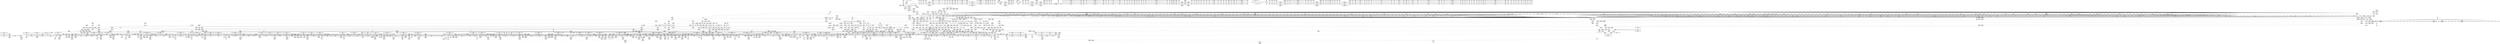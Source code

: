 digraph {
	CE0x4d18720 [shape=record,shape=Mrecord,label="{CE0x4d18720|i32_208|*Constant*}"]
	CE0x4d2db00 [shape=record,shape=Mrecord,label="{CE0x4d2db00|i64_4|*Constant*}"]
	CE0x4cd3400 [shape=record,shape=Mrecord,label="{CE0x4cd3400|rcu_read_unlock:tmp12|include/linux/rcupdate.h,933|*SummSink*}"]
	CE0x4d97540 [shape=record,shape=Mrecord,label="{CE0x4d97540|__preempt_count_sub:val|Function::__preempt_count_sub&Arg::val::|*SummSource*}"]
	CE0x4c99780 [shape=record,shape=Mrecord,label="{CE0x4c99780|i64*_getelementptr_inbounds_(_2_x_i64_,_2_x_i64_*___llvm_gcov_ctr98,_i64_0,_i64_0)|*Constant*}"]
	CE0x4da7140 [shape=record,shape=Mrecord,label="{CE0x4da7140|__rcu_read_unlock:tmp}"]
	CE0x4c6a8d0 [shape=record,shape=Mrecord,label="{CE0x4c6a8d0|selinux_netlink_send:tmp11|security/selinux/hooks.c,5074|*SummSource*}"]
	CE0x4c6adc0 [shape=record,shape=Mrecord,label="{CE0x4c6adc0|_ret_i32_%retval.0,_!dbg_!27723|security/selinux/hooks.c,5074|*SummSource*}"]
	CE0x4c54e20 [shape=record,shape=Mrecord,label="{CE0x4c54e20|COLLAPSED:_GCMRE___llvm_gcov_ctr126_internal_global_13_x_i64_zeroinitializer:_elem_0:default:}"]
	CE0x4c4cc50 [shape=record,shape=Mrecord,label="{CE0x4c4cc50|i32_0|*Constant*}"]
	CE0x4d11d20 [shape=record,shape=Mrecord,label="{CE0x4d11d20|task_sid:tmp11|security/selinux/hooks.c,208|*SummSource*}"]
	CE0x4bf6e40 [shape=record,shape=Mrecord,label="{CE0x4bf6e40|720:_i32,_1216:_i8*,_:_CRE_149,150_}"]
	CE0x4c19540 [shape=record,shape=Mrecord,label="{CE0x4c19540|720:_i32,_1216:_i8*,_:_CRE_550,551_}"]
	CE0x4c981f0 [shape=record,shape=Mrecord,label="{CE0x4c981f0|selinux_nlmsg_perm:tmp8|security/selinux/hooks.c,4717}"]
	CE0x4cf5490 [shape=record,shape=Mrecord,label="{CE0x4cf5490|task_sid:entry|*SummSink*}"]
	CE0x4d0caa0 [shape=record,shape=Mrecord,label="{CE0x4d0caa0|i64_7|*Constant*}"]
	CE0x4bf4720 [shape=record,shape=Mrecord,label="{CE0x4bf4720|720:_i32,_1216:_i8*,_:_CRE_217,218_}"]
	CE0x4d0b5f0 [shape=record,shape=Mrecord,label="{CE0x4d0b5f0|rcu_lock_acquire:entry|*SummSource*}"]
	CE0x4d0fc10 [shape=record,shape=Mrecord,label="{CE0x4d0fc10|__rcu_read_lock:entry|*SummSource*}"]
	CE0x4d8f2d0 [shape=record,shape=Mrecord,label="{CE0x4d8f2d0|__rcu_read_unlock:do.end}"]
	CE0x4cf43c0 [shape=record,shape=Mrecord,label="{CE0x4cf43c0|8:_%struct.sock*,_:_SCME_35,36_}"]
	CE0x4c852d0 [shape=record,shape=Mrecord,label="{CE0x4c852d0|sock_has_perm:net3|security/selinux/hooks.c,3974|*SummSource*}"]
	CE0x4cc9ee0 [shape=record,shape=Mrecord,label="{CE0x4cc9ee0|sock_has_perm:perms|Function::sock_has_perm&Arg::perms::|*SummSink*}"]
	CE0x4c91970 [shape=record,shape=Mrecord,label="{CE0x4c91970|sock_has_perm:tmp19|security/selinux/hooks.c,3977|*SummSource*}"]
	CE0x5f9b0d0 [shape=record,shape=Mrecord,label="{CE0x5f9b0d0|720:_i32,_1216:_i8*,_:_CRE_81,82_}"]
	CE0x4c8f510 [shape=record,shape=Mrecord,label="{CE0x4c8f510|avc_has_perm:tclass|Function::avc_has_perm&Arg::tclass::}"]
	CE0x4c17060 [shape=record,shape=Mrecord,label="{CE0x4c17060|720:_i32,_1216:_i8*,_:_CRE_752,760_|Function::selinux_netlink_send&Arg::sk::}"]
	CE0x4d03580 [shape=record,shape=Mrecord,label="{CE0x4d03580|_call_void___rcu_read_lock()_#10,_!dbg_!27710|include/linux/rcupdate.h,879|*SummSink*}"]
	CE0x4d13970 [shape=record,shape=Mrecord,label="{CE0x4d13970|i64*_getelementptr_inbounds_(_13_x_i64_,_13_x_i64_*___llvm_gcov_ctr126,_i64_0,_i64_8)|*Constant*}"]
	CE0x4c703e0 [shape=record,shape=Mrecord,label="{CE0x4c703e0|COLLAPSED:_GCMRE___llvm_gcov_ctr326_internal_global_2_x_i64_zeroinitializer:_elem_0:default:}"]
	CE0x4c05d10 [shape=record,shape=Mrecord,label="{CE0x4c05d10|720:_i32,_1216:_i8*,_:_CRE_395,396_}"]
	CE0x4c05980 [shape=record,shape=Mrecord,label="{CE0x4c05980|720:_i32,_1216:_i8*,_:_CRE_392,393_}"]
	CE0x4d32be0 [shape=record,shape=Mrecord,label="{CE0x4d32be0|rcu_read_unlock:tmp14|include/linux/rcupdate.h,933|*SummSource*}"]
	CE0x4c57110 [shape=record,shape=Mrecord,label="{CE0x4c57110|__rcu_read_unlock:tmp7|include/linux/rcupdate.h,245|*SummSink*}"]
	CE0x4da4920 [shape=record,shape=Mrecord,label="{CE0x4da4920|i64*_getelementptr_inbounds_(_4_x_i64_,_4_x_i64_*___llvm_gcov_ctr128,_i64_0,_i64_0)|*Constant*}"]
	CE0x4c3fba0 [shape=record,shape=Mrecord,label="{CE0x4c3fba0|720:_i32,_1216:_i8*,_:_CRE_904,912_|Function::selinux_netlink_send&Arg::sk::}"]
	CE0x4cf9900 [shape=record,shape=Mrecord,label="{CE0x4cf9900|%struct.task_struct*_(%struct.task_struct**)*_asm_movq_%gs:$_1:P_,$0_,_r,im,_dirflag_,_fpsr_,_flags_|*SummSource*}"]
	CE0x4c573f0 [shape=record,shape=Mrecord,label="{CE0x4c573f0|__preempt_count_add:bb|*SummSource*}"]
	CE0x4d044e0 [shape=record,shape=Mrecord,label="{CE0x4d044e0|rcu_read_lock:call|include/linux/rcupdate.h,882}"]
	CE0x4bfdc30 [shape=record,shape=Mrecord,label="{CE0x4bfdc30|720:_i32,_1216:_i8*,_:_CRE_102,103_}"]
	CE0x4be4d30 [shape=record,shape=Mrecord,label="{CE0x4be4d30|720:_i32,_1216:_i8*,_:_CRE_376,377_}"]
	CE0x4c40050 [shape=record,shape=Mrecord,label="{CE0x4c40050|720:_i32,_1216:_i8*,_:_CRE_936,944_|Function::selinux_netlink_send&Arg::sk::}"]
	CE0x4d2e760 [shape=record,shape=Mrecord,label="{CE0x4d2e760|rcu_lock_acquire:tmp1|*SummSink*}"]
	CE0x4c97a00 [shape=record,shape=Mrecord,label="{CE0x4c97a00|get_current:tmp4|./arch/x86/include/asm/current.h,14}"]
	CE0x4c97020 [shape=record,shape=Mrecord,label="{CE0x4c97020|selinux_nlmsg_perm:tmp39|security/selinux/hooks.c,4735}"]
	CE0x4c94f30 [shape=record,shape=Mrecord,label="{CE0x4c94f30|selinux_nlmsg_perm:cmp15|security/selinux/hooks.c,4735|*SummSource*}"]
	CE0x4becd40 [shape=record,shape=Mrecord,label="{CE0x4becd40|_call_void_mcount()_#3|*SummSink*}"]
	CE0x4c8afb0 [shape=record,shape=Mrecord,label="{CE0x4c8afb0|i64*_getelementptr_inbounds_(_11_x_i64_,_11_x_i64_*___llvm_gcov_ctr132,_i64_0,_i64_9)|*Constant*|*SummSink*}"]
	CE0x4ccf170 [shape=record,shape=Mrecord,label="{CE0x4ccf170|rcu_lock_acquire:__here|*SummSource*}"]
	CE0x4bf98f0 [shape=record,shape=Mrecord,label="{CE0x4bf98f0|i32_4|*Constant*}"]
	CE0x4cb6080 [shape=record,shape=Mrecord,label="{CE0x4cb6080|task_sid:tmp25|security/selinux/hooks.c,208|*SummSink*}"]
	CE0x4ccc5b0 [shape=record,shape=Mrecord,label="{CE0x4ccc5b0|selinux_nlmsg_perm:tmp46|security/selinux/hooks.c,4740}"]
	CE0x4c26e40 [shape=record,shape=Mrecord,label="{CE0x4c26e40|GLOBAL:cap_netlink_send|*Constant*|*SummSource*}"]
	CE0x4da53a0 [shape=record,shape=Mrecord,label="{CE0x4da53a0|%struct.lockdep_map*_null|*Constant*}"]
	CE0x4c24d30 [shape=record,shape=Mrecord,label="{CE0x4c24d30|_call_void_mcount()_#3}"]
	CE0x4c14b50 [shape=record,shape=Mrecord,label="{CE0x4c14b50|selinux_netlink_send:tmp5|security/selinux/hooks.c,5070|*SummSink*}"]
	CE0x4c5fde0 [shape=record,shape=Mrecord,label="{CE0x4c5fde0|get_current:tmp3}"]
	CE0x4d34b10 [shape=record,shape=Mrecord,label="{CE0x4d34b10|i8*_getelementptr_inbounds_(_42_x_i8_,_42_x_i8_*_.str46,_i32_0,_i32_0)|*Constant*|*SummSink*}"]
	CE0x4c06560 [shape=record,shape=Mrecord,label="{CE0x4c06560|720:_i32,_1216:_i8*,_:_CRE_402,403_}"]
	CE0x4cb9a30 [shape=record,shape=Mrecord,label="{CE0x4cb9a30|cred_sid:tmp5|security/selinux/hooks.c,196}"]
	CE0x4c03bf0 [shape=record,shape=Mrecord,label="{CE0x4c03bf0|720:_i32,_1216:_i8*,_:_CRE_202,203_}"]
	CE0x4cb9900 [shape=record,shape=Mrecord,label="{CE0x4cb9900|cred_sid:tmp4|*LoadInst*|security/selinux/hooks.c,196|*SummSource*}"]
	CE0x4c8d970 [shape=record,shape=Mrecord,label="{CE0x4c8d970|selinux_nlmsg_perm:len|security/selinux/hooks.c,4717}"]
	CE0x4c40d70 [shape=record,shape=Mrecord,label="{CE0x4c40d70|720:_i32,_1216:_i8*,_:_CRE_976,980_|Function::selinux_netlink_send&Arg::sk::}"]
	CE0x4c66650 [shape=record,shape=Mrecord,label="{CE0x4c66650|selinux_netlink_send:tmp6|security/selinux/hooks.c,5071|*SummSink*}"]
	CE0x4c166a0 [shape=record,shape=Mrecord,label="{CE0x4c166a0|720:_i32,_1216:_i8*,_:_CRE_720,724_|Function::selinux_netlink_send&Arg::sk::}"]
	CE0x4cf8320 [shape=record,shape=Mrecord,label="{CE0x4cf8320|__rcu_read_lock:tmp|*SummSource*}"]
	CE0x4d04800 [shape=record,shape=Mrecord,label="{CE0x4d04800|_ret_void,_!dbg_!27717|include/linux/rcupdate.h,419|*SummSource*}"]
	CE0x4c70b80 [shape=record,shape=Mrecord,label="{CE0x4c70b80|selinux_nlmsg_perm:call1|security/selinux/hooks.c,4723|*SummSource*}"]
	CE0x4c9a3b0 [shape=record,shape=Mrecord,label="{CE0x4c9a3b0|selinux_nlmsg_perm:tmp|*SummSource*}"]
	CE0x4c15290 [shape=record,shape=Mrecord,label="{CE0x4c15290|720:_i32,_1216:_i8*,_:_CRE_59,60_}"]
	CE0x4cf9d50 [shape=record,shape=Mrecord,label="{CE0x4cf9d50|task_sid:call|security/selinux/hooks.c,208|*SummSource*}"]
	CE0x4c58020 [shape=record,shape=Mrecord,label="{CE0x4c58020|__rcu_read_lock:tmp}"]
	CE0x4cebe10 [shape=record,shape=Mrecord,label="{CE0x4cebe10|_call_void_asm_sideeffect_,_memory_,_dirflag_,_fpsr_,_flags_()_#3,_!dbg_!27711,_!srcloc_!27714|include/linux/rcupdate.h,244|*SummSink*}"]
	CE0x4c46dd0 [shape=record,shape=Mrecord,label="{CE0x4c46dd0|i32_2|*Constant*|*SummSource*}"]
	CE0x4c9f5a0 [shape=record,shape=Mrecord,label="{CE0x4c9f5a0|16:_i32,_24:_i16,_:_CRE_16,20_|*MultipleSource*|*LoadInst*|security/selinux/hooks.c,4715|security/selinux/hooks.c,4715|security/selinux/hooks.c,4723}"]
	CE0x4c02460 [shape=record,shape=Mrecord,label="{CE0x4c02460|720:_i32,_1216:_i8*,_:_CRE_175,176_}"]
	CE0x4c22d80 [shape=record,shape=Mrecord,label="{CE0x4c22d80|GLOBAL:nlmsg_hdr|*Constant*|*SummSink*}"]
	CE0x4c51730 [shape=record,shape=Mrecord,label="{CE0x4c51730|task_sid:tobool1|security/selinux/hooks.c,208|*SummSink*}"]
	CE0x4c20cc0 [shape=record,shape=Mrecord,label="{CE0x4c20cc0|i64*_getelementptr_inbounds_(_2_x_i64_,_2_x_i64_*___llvm_gcov_ctr98,_i64_0,_i64_1)|*Constant*|*SummSource*}"]
	CE0x4c02920 [shape=record,shape=Mrecord,label="{CE0x4c02920|720:_i32,_1216:_i8*,_:_CRE_179,180_}"]
	CE0x4c6f680 [shape=record,shape=Mrecord,label="{CE0x4c6f680|GLOBAL:nlmsg_hdr|*Constant*}"]
	CE0x4c1f770 [shape=record,shape=Mrecord,label="{CE0x4c1f770|720:_i32,_1216:_i8*,_:_CRE_664,665_}"]
	CE0x4ccc6d0 [shape=record,shape=Mrecord,label="{CE0x4ccc6d0|selinux_nlmsg_perm:call21|security/selinux/hooks.c,4740}"]
	CE0x4cc0fb0 [shape=record,shape=Mrecord,label="{CE0x4cc0fb0|GLOBAL:rcu_read_lock|*Constant*|*SummSink*}"]
	CE0x4d08fa0 [shape=record,shape=Mrecord,label="{CE0x4d08fa0|rcu_read_lock:tmp8|include/linux/rcupdate.h,882}"]
	CE0x4c71b30 [shape=record,shape=Mrecord,label="{CE0x4c71b30|selinux_nlmsg_perm:tmp22|security/selinux/hooks.c,4729|*SummSource*}"]
	CE0x4c9bf30 [shape=record,shape=Mrecord,label="{CE0x4c9bf30|task_sid:do.body|*SummSink*}"]
	CE0x4c5f250 [shape=record,shape=Mrecord,label="{CE0x4c5f250|i32_59|*Constant*|*SummSink*}"]
	CE0x4d31510 [shape=record,shape=Mrecord,label="{CE0x4d31510|rcu_read_lock:if.then|*SummSource*}"]
	CE0x4c12330 [shape=record,shape=Mrecord,label="{CE0x4c12330|selinux_netlink_send:entry|*SummSource*}"]
	CE0x4d8f580 [shape=record,shape=Mrecord,label="{CE0x4d8f580|GLOBAL:__preempt_count|Global_var:__preempt_count|*SummSource*}"]
	CE0x4c02f10 [shape=record,shape=Mrecord,label="{CE0x4c02f10|720:_i32,_1216:_i8*,_:_CRE_184,188_|Function::selinux_netlink_send&Arg::sk::}"]
	CE0x4c05720 [shape=record,shape=Mrecord,label="{CE0x4c05720|720:_i32,_1216:_i8*,_:_CRE_390,391_}"]
	CE0x4d2cdb0 [shape=record,shape=Mrecord,label="{CE0x4d2cdb0|i64*_getelementptr_inbounds_(_4_x_i64_,_4_x_i64_*___llvm_gcov_ctr128,_i64_0,_i64_2)|*Constant*}"]
	CE0x4c3d520 [shape=record,shape=Mrecord,label="{CE0x4c3d520|720:_i32,_1216:_i8*,_:_CRE_855,856_}"]
	CE0x4c5c760 [shape=record,shape=Mrecord,label="{CE0x4c5c760|selinux_netlink_send:retval.0|*SummSink*}"]
	CE0x4c397e0 [shape=record,shape=Mrecord,label="{CE0x4c397e0|720:_i32,_1216:_i8*,_:_CRE_784,792_|Function::selinux_netlink_send&Arg::sk::}"]
	CE0x4c9a9e0 [shape=record,shape=Mrecord,label="{CE0x4c9a9e0|i32_0|*Constant*}"]
	CE0x4cc83d0 [shape=record,shape=Mrecord,label="{CE0x4cc83d0|selinux_nlmsg_perm:tmp45|security/selinux/hooks.c,4740|*SummSink*}"]
	CE0x4d020d0 [shape=record,shape=Mrecord,label="{CE0x4d020d0|sock_has_perm:tmp4|security/selinux/hooks.c,3966}"]
	CE0x4cecc10 [shape=record,shape=Mrecord,label="{CE0x4cecc10|__rcu_read_unlock:tmp5|include/linux/rcupdate.h,244}"]
	CE0x4bf6180 [shape=record,shape=Mrecord,label="{CE0x4bf6180|720:_i32,_1216:_i8*,_:_CRE_124,125_}"]
	CE0x4c22980 [shape=record,shape=Mrecord,label="{CE0x4c22980|_ret_void,_!dbg_!27735|include/linux/rcupdate.h,884|*SummSink*}"]
	CE0x4c7e5f0 [shape=record,shape=Mrecord,label="{CE0x4c7e5f0|i64*_getelementptr_inbounds_(_6_x_i64_,_6_x_i64_*___llvm_gcov_ctr327,_i64_0,_i64_4)|*Constant*|*SummSink*}"]
	CE0x4c09580 [shape=record,shape=Mrecord,label="{CE0x4c09580|720:_i32,_1216:_i8*,_:_CRE_512,520_|Function::selinux_netlink_send&Arg::sk::}"]
	CE0x4cf53d0 [shape=record,shape=Mrecord,label="{CE0x4cf53d0|task_sid:entry|*SummSource*}"]
	CE0x4c44910 [shape=record,shape=Mrecord,label="{CE0x4c44910|720:_i32,_1216:_i8*,_:_CRE_1200,1208_|Function::selinux_netlink_send&Arg::sk::}"]
	CE0x4c09290 [shape=record,shape=Mrecord,label="{CE0x4c09290|720:_i32,_1216:_i8*,_:_CRE_539,540_}"]
	CE0x4c9d0c0 [shape=record,shape=Mrecord,label="{CE0x4c9d0c0|sock_has_perm:tmp12|security/selinux/hooks.c,3970|*SummSink*}"]
	CE0x4c42f50 [shape=record,shape=Mrecord,label="{CE0x4c42f50|720:_i32,_1216:_i8*,_:_CRE_1136,1140_|Function::selinux_netlink_send&Arg::sk::}"]
	CE0x4d90180 [shape=record,shape=Mrecord,label="{CE0x4d90180|GLOBAL:lock_acquire|*Constant*|*SummSink*}"]
	CE0x4c08770 [shape=record,shape=Mrecord,label="{CE0x4c08770|720:_i32,_1216:_i8*,_:_CRE_456,458_|Function::selinux_netlink_send&Arg::sk::}"]
	CE0x4d09bb0 [shape=record,shape=Mrecord,label="{CE0x4d09bb0|task_sid:do.end}"]
	CE0x4c8f0c0 [shape=record,shape=Mrecord,label="{CE0x4c8f0c0|avc_has_perm:tsid|Function::avc_has_perm&Arg::tsid::}"]
	CE0x4c191b0 [shape=record,shape=Mrecord,label="{CE0x4c191b0|720:_i32,_1216:_i8*,_:_CRE_547,548_}"]
	CE0x4d023c0 [shape=record,shape=Mrecord,label="{CE0x4d023c0|sock_has_perm:tmp4|security/selinux/hooks.c,3966|*SummSink*}"]
	CE0x4c21cd0 [shape=record,shape=Mrecord,label="{CE0x4c21cd0|selinux_nlmsg_perm:tmp20|security/selinux/hooks.c,4725|*SummSource*}"]
	CE0x4ccaa70 [shape=record,shape=Mrecord,label="{CE0x4ccaa70|selinux_nlmsg_perm:err.3|*SummSink*}"]
	CE0x4cd23d0 [shape=record,shape=Mrecord,label="{CE0x4cd23d0|rcu_lock_acquire:tmp4|include/linux/rcupdate.h,418|*SummSource*}"]
	CE0x4cc9be0 [shape=record,shape=Mrecord,label="{CE0x4cc9be0|sock_has_perm:perms|Function::sock_has_perm&Arg::perms::}"]
	CE0x4c3d8b0 [shape=record,shape=Mrecord,label="{CE0x4c3d8b0|720:_i32,_1216:_i8*,_:_CRE_858,859_}"]
	CE0x4bfc280 [shape=record,shape=Mrecord,label="{CE0x4bfc280|selinux_netlink_send:sk|Function::selinux_netlink_send&Arg::sk::|*SummSource*}"]
	CE0x4d18110 [shape=record,shape=Mrecord,label="{CE0x4d18110|GLOBAL:lockdep_rcu_suspicious|*Constant*|*SummSource*}"]
	CE0x4c97ce0 [shape=record,shape=Mrecord,label="{CE0x4c97ce0|nlmsg_hdr:tmp4|*LoadInst*|include/linux/netlink.h,15}"]
	CE0x4bed6b0 [shape=record,shape=Mrecord,label="{CE0x4bed6b0|selinux_netlink_send:if.end|*SummSource*}"]
	CE0x4cd38d0 [shape=record,shape=Mrecord,label="{CE0x4cd38d0|rcu_read_unlock:if.then}"]
	CE0x4c42310 [shape=record,shape=Mrecord,label="{CE0x4c42310|720:_i32,_1216:_i8*,_:_CRE_1072,1076_|Function::selinux_netlink_send&Arg::sk::}"]
	CE0x4db0bf0 [shape=record,shape=Mrecord,label="{CE0x4db0bf0|__preempt_count_sub:tmp1}"]
	CE0x4c17990 [shape=record,shape=Mrecord,label="{CE0x4c17990|720:_i32,_1216:_i8*,_:_CRE_320,328_|Function::selinux_netlink_send&Arg::sk::}"]
	CE0x4cdc4c0 [shape=record,shape=Mrecord,label="{CE0x4cdc4c0|COLLAPSED:_GCMRE___llvm_gcov_ctr132_internal_global_11_x_i64_zeroinitializer:_elem_0:default:}"]
	CE0x4d00420 [shape=record,shape=Mrecord,label="{CE0x4d00420|GLOBAL:__llvm_gcov_ctr126|Global_var:__llvm_gcov_ctr126|*SummSink*}"]
	CE0x4c848f0 [shape=record,shape=Mrecord,label="{CE0x4c848f0|sock_has_perm:net1|security/selinux/hooks.c,3973|*SummSource*}"]
	CE0x4d322d0 [shape=record,shape=Mrecord,label="{CE0x4d322d0|i64*_getelementptr_inbounds_(_11_x_i64_,_11_x_i64_*___llvm_gcov_ctr127,_i64_0,_i64_0)|*Constant*|*SummSink*}"]
	CE0x4c0b0b0 [shape=record,shape=Mrecord,label="{CE0x4c0b0b0|GLOBAL:cap_netlink_send|*Constant*}"]
	CE0x4c07010 [shape=record,shape=Mrecord,label="{CE0x4c07010|720:_i32,_1216:_i8*,_:_CRE_411,412_}"]
	CE0x4c1b680 [shape=record,shape=Mrecord,label="{CE0x4c1b680|720:_i32,_1216:_i8*,_:_CRE_578,579_}"]
	CE0x4c7f650 [shape=record,shape=Mrecord,label="{CE0x4c7f650|sock_has_perm:type|security/selinux/hooks.c,3972|*SummSource*}"]
	CE0x4d19e80 [shape=record,shape=Mrecord,label="{CE0x4d19e80|i64*_getelementptr_inbounds_(_13_x_i64_,_13_x_i64_*___llvm_gcov_ctr126,_i64_0,_i64_11)|*Constant*}"]
	CE0x4c9e630 [shape=record,shape=Mrecord,label="{CE0x4c9e630|selinux_nlmsg_perm:out|*SummSink*}"]
	CE0x4d31f80 [shape=record,shape=Mrecord,label="{CE0x4d31f80|i64*_getelementptr_inbounds_(_11_x_i64_,_11_x_i64_*___llvm_gcov_ctr127,_i64_0,_i64_0)|*Constant*}"]
	CE0x4c1c980 [shape=record,shape=Mrecord,label="{CE0x4c1c980|720:_i32,_1216:_i8*,_:_CRE_594,595_}"]
	CE0x4cc62a0 [shape=record,shape=Mrecord,label="{CE0x4cc62a0|selinux_nlmsg_perm:tmp42|security/selinux/hooks.c,4737}"]
	CE0x4c07140 [shape=record,shape=Mrecord,label="{CE0x4c07140|720:_i32,_1216:_i8*,_:_CRE_412,413_}"]
	CE0x4d2c0c0 [shape=record,shape=Mrecord,label="{CE0x4d2c0c0|rcu_read_lock:tmp13|include/linux/rcupdate.h,882|*SummSink*}"]
	CE0x4c8e380 [shape=record,shape=Mrecord,label="{CE0x4c8e380|i32_16|*Constant*|*SummSink*}"]
	CE0x4d04b90 [shape=record,shape=Mrecord,label="{CE0x4d04b90|sock_has_perm:tmp|*SummSink*}"]
	CE0x4da6ff0 [shape=record,shape=Mrecord,label="{CE0x4da6ff0|_call_void___preempt_count_add(i32_1)_#10,_!dbg_!27711|include/linux/rcupdate.h,239|*SummSource*}"]
	CE0x4bfa160 [shape=record,shape=Mrecord,label="{CE0x4bfa160|selinux_nlmsg_perm:sclass|security/selinux/hooks.c,4723|*SummSink*}"]
	CE0x4c939e0 [shape=record,shape=Mrecord,label="{CE0x4c939e0|selinux_nlmsg_perm:bf.lshr|security/selinux/hooks.c,4729|*SummSource*}"]
	CE0x4bfe180 [shape=record,shape=Mrecord,label="{CE0x4bfe180|i64*_getelementptr_inbounds_(_2_x_i64_,_2_x_i64_*___llvm_gcov_ctr98,_i64_0,_i64_1)|*Constant*}"]
	CE0x4c5d5a0 [shape=record,shape=Mrecord,label="{CE0x4c5d5a0|selinux_nlmsg_perm:tmp15|security/selinux/hooks.c,4724|*SummSource*}"]
	CE0x4c38db0 [shape=record,shape=Mrecord,label="{CE0x4c38db0|selinux_nlmsg_perm:tmp34|security/selinux/hooks.c,4732|*SummSource*}"]
	CE0x4be50c0 [shape=record,shape=Mrecord,label="{CE0x4be50c0|720:_i32,_1216:_i8*,_:_CRE_379,380_}"]
	CE0x4c19ec0 [shape=record,shape=Mrecord,label="{CE0x4c19ec0|720:_i32,_1216:_i8*,_:_CRE_558,559_}"]
	CE0x4c1da20 [shape=record,shape=Mrecord,label="{CE0x4c1da20|720:_i32,_1216:_i8*,_:_CRE_608,612_|Function::selinux_netlink_send&Arg::sk::}"]
	CE0x4c97ef0 [shape=record,shape=Mrecord,label="{CE0x4c97ef0|nlmsg_hdr:data|include/linux/netlink.h,15|*SummSink*}"]
	CE0x4cb8ac0 [shape=record,shape=Mrecord,label="{CE0x4cb8ac0|_call_void_rcu_read_unlock()_#10,_!dbg_!27748|security/selinux/hooks.c,209}"]
	CE0x4cd35b0 [shape=record,shape=Mrecord,label="{CE0x4cd35b0|__rcu_read_lock:tmp7|include/linux/rcupdate.h,240}"]
	CE0x4cfe0e0 [shape=record,shape=Mrecord,label="{CE0x4cfe0e0|task_sid:tmp8|security/selinux/hooks.c,208|*SummSource*}"]
	"CONST[source:0(mediator),value:0(static)][purpose:{operation}]"
	CE0x4c0a200 [shape=record,shape=Mrecord,label="{CE0x4c0a200|i64_5|*Constant*}"]
	CE0x4c6fec0 [shape=record,shape=Mrecord,label="{CE0x4c6fec0|i32_1|*Constant*}"]
	CE0x4c6c1f0 [shape=record,shape=Mrecord,label="{CE0x4c6c1f0|selinux_nlmsg_perm:tmp19|security/selinux/hooks.c,4725|*SummSource*}"]
	CE0x4d9dcb0 [shape=record,shape=Mrecord,label="{CE0x4d9dcb0|i64*_getelementptr_inbounds_(_4_x_i64_,_4_x_i64_*___llvm_gcov_ctr135,_i64_0,_i64_3)|*Constant*}"]
	CE0x4cbc1b0 [shape=record,shape=Mrecord,label="{CE0x4cbc1b0|rcu_read_lock:tmp6|include/linux/rcupdate.h,882|*SummSource*}"]
	CE0x4c246a0 [shape=record,shape=Mrecord,label="{CE0x4c246a0|nlmsg_hdr:skb|Function::nlmsg_hdr&Arg::skb::}"]
	CE0x4c5bf60 [shape=record,shape=Mrecord,label="{CE0x4c5bf60|selinux_nlmsg_perm:skb|Function::selinux_nlmsg_perm&Arg::skb::|*SummSource*}"]
	CE0x4cd9450 [shape=record,shape=Mrecord,label="{CE0x4cd9450|rcu_read_unlock:if.end}"]
	CE0x4bfcfd0 [shape=record,shape=Mrecord,label="{CE0x4bfcfd0|720:_i32,_1216:_i8*,_:_CRE_48,56_|Function::selinux_netlink_send&Arg::sk::}"]
	CE0x4c8cc80 [shape=record,shape=Mrecord,label="{CE0x4c8cc80|i64*_getelementptr_inbounds_(_6_x_i64_,_6_x_i64_*___llvm_gcov_ctr327,_i64_0,_i64_3)|*Constant*}"]
	CE0x4c5a1b0 [shape=record,shape=Mrecord,label="{CE0x4c5a1b0|i64_11|*Constant*|*SummSink*}"]
	CE0x4bf8cb0 [shape=record,shape=Mrecord,label="{CE0x4bf8cb0|720:_i32,_1216:_i8*,_:_CRE_80,81_}"]
	CE0x4bf5430 [shape=record,shape=Mrecord,label="{CE0x4bf5430|720:_i32,_1216:_i8*,_:_CRE_228,229_}"]
	CE0x4cbe1d0 [shape=record,shape=Mrecord,label="{CE0x4cbe1d0|i64*_getelementptr_inbounds_(_11_x_i64_,_11_x_i64_*___llvm_gcov_ctr127,_i64_0,_i64_10)|*Constant*|*SummSource*}"]
	CE0x4d95960 [shape=record,shape=Mrecord,label="{CE0x4d95960|rcu_lock_release:bb|*SummSource*}"]
	CE0x4d97430 [shape=record,shape=Mrecord,label="{CE0x4d97430|__preempt_count_sub:val|Function::__preempt_count_sub&Arg::val::}"]
	CE0x4c4d9d0 [shape=record,shape=Mrecord,label="{CE0x4c4d9d0|i32_59|*Constant*}"]
	CE0x4c248a0 [shape=record,shape=Mrecord,label="{CE0x4c248a0|nlmsg_hdr:skb|Function::nlmsg_hdr&Arg::skb::|*SummSource*}"]
	CE0x4c3e360 [shape=record,shape=Mrecord,label="{CE0x4c3e360|720:_i32,_1216:_i8*,_:_CRE_867,868_}"]
	CE0x4c38f70 [shape=record,shape=Mrecord,label="{CE0x4c38f70|selinux_netlink_send:skb|Function::selinux_netlink_send&Arg::skb::|*SummSink*}"]
	CE0x4dc3040 [shape=record,shape=Mrecord,label="{CE0x4dc3040|i64*_getelementptr_inbounds_(_4_x_i64_,_4_x_i64_*___llvm_gcov_ctr129,_i64_0,_i64_2)|*Constant*}"]
	CE0x4c60c60 [shape=record,shape=Mrecord,label="{CE0x4c60c60|selinux_netlink_send:tmp8|security/selinux/hooks.c,5073|*SummSink*}"]
	CE0x4cc9db0 [shape=record,shape=Mrecord,label="{CE0x4cc9db0|sock_has_perm:perms|Function::sock_has_perm&Arg::perms::|*SummSource*}"]
	CE0x4c35a90 [shape=record,shape=Mrecord,label="{CE0x4c35a90|720:_i32,_1216:_i8*,_:_CRE_699,700_}"]
	CE0x4c14670 [shape=record,shape=Mrecord,label="{CE0x4c14670|selinux_netlink_send:tmp4|security/selinux/hooks.c,5070|*SummSink*}"]
	CE0x4c39ed0 [shape=record,shape=Mrecord,label="{CE0x4c39ed0|720:_i32,_1216:_i8*,_:_CRE_809,810_}"]
	CE0x4c65e60 [shape=record,shape=Mrecord,label="{CE0x4c65e60|_ret_i32_%err.3,_!dbg_!27764|security/selinux/hooks.c,4742}"]
	CE0x4d09410 [shape=record,shape=Mrecord,label="{CE0x4d09410|i64*_getelementptr_inbounds_(_13_x_i64_,_13_x_i64_*___llvm_gcov_ctr126,_i64_0,_i64_0)|*Constant*|*SummSink*}"]
	CE0x4d111a0 [shape=record,shape=Mrecord,label="{CE0x4d111a0|task_sid:tmp11|security/selinux/hooks.c,208|*SummSink*}"]
	CE0x4c93ec0 [shape=record,shape=Mrecord,label="{CE0x4c93ec0|selinux_nlmsg_perm:tmp35|security/selinux/hooks.c,4732|*SummSource*}"]
	CE0x4d2f600 [shape=record,shape=Mrecord,label="{CE0x4d2f600|cred_sid:tmp5|security/selinux/hooks.c,196|*SummSource*}"]
	CE0x4c4c6b0 [shape=record,shape=Mrecord,label="{CE0x4c4c6b0|i64*_getelementptr_inbounds_(_2_x_i64_,_2_x_i64_*___llvm_gcov_ctr326,_i64_0,_i64_1)|*Constant*|*SummSource*}"]
	CE0x4cd5960 [shape=record,shape=Mrecord,label="{CE0x4cd5960|_ret_void,_!dbg_!27719|./arch/x86/include/asm/preempt.h,73}"]
	CE0x4cfc890 [shape=record,shape=Mrecord,label="{CE0x4cfc890|task_sid:do.end6|*SummSink*}"]
	CE0x4c0abc0 [shape=record,shape=Mrecord,label="{CE0x4c0abc0|selinux_nlmsg_perm:tobool|security/selinux/hooks.c,4724|*SummSink*}"]
	CE0x4c96810 [shape=record,shape=Mrecord,label="{CE0x4c96810|selinux_nlmsg_perm:tmp37|security/selinux/hooks.c,4735|*SummSource*}"]
	CE0x4c04a40 [shape=record,shape=Mrecord,label="{CE0x4c04a40|4:_i16,_:_CRE_0,4_|*MultipleSource*|security/selinux/hooks.c,4723|security/selinux/hooks.c,4721}"]
	CE0x4cbad80 [shape=record,shape=Mrecord,label="{CE0x4cbad80|rcu_read_lock:tmp2|*SummSink*}"]
	CE0x4c70fc0 [shape=record,shape=Mrecord,label="{CE0x4c70fc0|0:_i32,_:_SCRE:_elem_0:default:}"]
	CE0x4bf34e0 [shape=record,shape=Mrecord,label="{CE0x4bf34e0|720:_i32,_1216:_i8*,_:_CRE_254,255_}"]
	CE0x4da84c0 [shape=record,shape=Mrecord,label="{CE0x4da84c0|i64*_getelementptr_inbounds_(_4_x_i64_,_4_x_i64_*___llvm_gcov_ctr128,_i64_0,_i64_2)|*Constant*|*SummSink*}"]
	CE0x4c87ed0 [shape=record,shape=Mrecord,label="{CE0x4c87ed0|0:_i8,_8:_%struct.lsm_network_audit*,_24:_%struct.selinux_audit_data*,_:_SCMRE_0,1_|*MultipleSource*|security/selinux/hooks.c, 3965|security/selinux/hooks.c,3972}"]
	CE0x4c70130 [shape=record,shape=Mrecord,label="{CE0x4c70130|selinux_nlmsg_perm:tmp1|*SummSink*}"]
	CE0x4dbe610 [shape=record,shape=Mrecord,label="{CE0x4dbe610|__preempt_count_sub:tmp6|./arch/x86/include/asm/preempt.h,78}"]
	CE0x4c71ea0 [shape=record,shape=Mrecord,label="{CE0x4c71ea0|selinux_nlmsg_perm:conv7|security/selinux/hooks.c,4729}"]
	CE0x4cba640 [shape=record,shape=Mrecord,label="{CE0x4cba640|rcu_read_lock:call3|include/linux/rcupdate.h,882|*SummSource*}"]
	CE0x4c1d1d0 [shape=record,shape=Mrecord,label="{CE0x4c1d1d0|720:_i32,_1216:_i8*,_:_CRE_601,602_}"]
	CE0x4c85260 [shape=record,shape=Mrecord,label="{CE0x4c85260|sock_has_perm:net3|security/selinux/hooks.c,3974}"]
	CE0x4cd70e0 [shape=record,shape=Mrecord,label="{CE0x4cd70e0|rcu_read_unlock:tmp17|include/linux/rcupdate.h,933|*SummSource*}"]
	CE0x4c410d0 [shape=record,shape=Mrecord,label="{CE0x4c410d0|720:_i32,_1216:_i8*,_:_CRE_992,1000_|Function::selinux_netlink_send&Arg::sk::}"]
	CE0x4c0c810 [shape=record,shape=Mrecord,label="{CE0x4c0c810|720:_i32,_1216:_i8*,_:_CRE_93,94_}"]
	CE0x4c8a4d0 [shape=record,shape=Mrecord,label="{CE0x4c8a4d0|_call_void_lockdep_rcu_suspicious(i8*_getelementptr_inbounds_(_25_x_i8_,_25_x_i8_*_.str45,_i32_0,_i32_0),_i32_934,_i8*_getelementptr_inbounds_(_44_x_i8_,_44_x_i8_*_.str47,_i32_0,_i32_0))_#10,_!dbg_!27726|include/linux/rcupdate.h,933|*SummSink*}"]
	CE0x4c346d0 [shape=record,shape=Mrecord,label="{CE0x4c346d0|720:_i32,_1216:_i8*,_:_CRE_682,683_}"]
	CE0x4c4b3e0 [shape=record,shape=Mrecord,label="{CE0x4c4b3e0|selinux_nlmsg_perm:tmp17|security/selinux/hooks.c,4725}"]
	CE0x4c054c0 [shape=record,shape=Mrecord,label="{CE0x4c054c0|720:_i32,_1216:_i8*,_:_CRE_388,389_}"]
	CE0x4d042d0 [shape=record,shape=Mrecord,label="{CE0x4d042d0|8:_%struct.sock*,_:_SCME_33,34_}"]
	CE0x4cd4680 [shape=record,shape=Mrecord,label="{CE0x4cd4680|GLOBAL:__llvm_gcov_ctr132|Global_var:__llvm_gcov_ctr132}"]
	CE0x4cf9eb0 [shape=record,shape=Mrecord,label="{CE0x4cf9eb0|task_sid:call|security/selinux/hooks.c,208|*SummSink*}"]
	CE0x4cf5340 [shape=record,shape=Mrecord,label="{CE0x4cf5340|GLOBAL:task_sid|*Constant*|*SummSink*}"]
	CE0x4d2fb10 [shape=record,shape=Mrecord,label="{CE0x4d2fb10|rcu_read_lock:tobool|include/linux/rcupdate.h,882|*SummSource*}"]
	CE0x4c048c0 [shape=record,shape=Mrecord,label="{CE0x4c048c0|selinux_nlmsg_perm:nlmsg_type|security/selinux/hooks.c,4723|*SummSource*}"]
	CE0x4cc24a0 [shape=record,shape=Mrecord,label="{CE0x4cc24a0|8:_%struct.sock*,_:_SCME_40,41_}"]
	CE0x4c39630 [shape=record,shape=Mrecord,label="{CE0x4c39630|720:_i32,_1216:_i8*,_:_CRE_776,784_|Function::selinux_netlink_send&Arg::sk::}"]
	CE0x4c70d70 [shape=record,shape=Mrecord,label="{CE0x4c70d70|GLOBAL:selinux_nlmsg_lookup|*Constant*|*SummSource*}"]
	CE0x4c03860 [shape=record,shape=Mrecord,label="{CE0x4c03860|720:_i32,_1216:_i8*,_:_CRE_199,200_}"]
	CE0x4c21b00 [shape=record,shape=Mrecord,label="{CE0x4c21b00|selinux_nlmsg_perm:tmp20|security/selinux/hooks.c,4725}"]
	CE0x4c708b0 [shape=record,shape=Mrecord,label="{CE0x4c708b0|GLOBAL:selinux_nlmsg_lookup|*Constant*}"]
	CE0x4dc3630 [shape=record,shape=Mrecord,label="{CE0x4dc3630|__preempt_count_add:tmp4|./arch/x86/include/asm/preempt.h,72}"]
	CE0x4bf1650 [shape=record,shape=Mrecord,label="{CE0x4bf1650|selinux_netlink_send:return}"]
	CE0x4cd2150 [shape=record,shape=Mrecord,label="{CE0x4cd2150|rcu_read_unlock:tmp1|*SummSink*}"]
	CE0x4da5230 [shape=record,shape=Mrecord,label="{CE0x4da5230|i32_2|*Constant*}"]
	CE0x4c16440 [shape=record,shape=Mrecord,label="{CE0x4c16440|720:_i32,_1216:_i8*,_:_CRE_718,719_}"]
	CE0x4c3d190 [shape=record,shape=Mrecord,label="{CE0x4c3d190|720:_i32,_1216:_i8*,_:_CRE_852,853_}"]
	CE0x4bf4260 [shape=record,shape=Mrecord,label="{CE0x4bf4260|720:_i32,_1216:_i8*,_:_CRE_213,214_}"]
	"CONST[source:2(external),value:0(static)][purpose:{operation}][SrcIdx:2]"
	CE0x4c40560 [shape=record,shape=Mrecord,label="{CE0x4c40560|720:_i32,_1216:_i8*,_:_CRE_960,964_|Function::selinux_netlink_send&Arg::sk::}"]
	CE0x4c9fca0 [shape=record,shape=Mrecord,label="{CE0x4c9fca0|selinux_nlmsg_perm:tmp30|security/selinux/hooks.c,4730}"]
	CE0x4c87010 [shape=record,shape=Mrecord,label="{CE0x4c87010|i64*_getelementptr_inbounds_(_11_x_i64_,_11_x_i64_*___llvm_gcov_ctr127,_i64_0,_i64_1)|*Constant*}"]
	CE0x4d2dc30 [shape=record,shape=Mrecord,label="{CE0x4d2dc30|rcu_read_lock:tmp9|include/linux/rcupdate.h,882}"]
	CE0x4d35ff0 [shape=record,shape=Mrecord,label="{CE0x4d35ff0|rcu_read_lock:tmp18|include/linux/rcupdate.h,882}"]
	CE0x4c14ca0 [shape=record,shape=Mrecord,label="{CE0x4c14ca0|_call_void_mcount()_#3|*SummSource*}"]
	CE0x4d19030 [shape=record,shape=Mrecord,label="{CE0x4d19030|i64_3|*Constant*}"]
	CE0x4c9e4f0 [shape=record,shape=Mrecord,label="{CE0x4c9e4f0|selinux_nlmsg_perm:out}"]
	CE0x4c8c820 [shape=record,shape=Mrecord,label="{CE0x4c8c820|sock_has_perm:tmp10|security/selinux/hooks.c,3969}"]
	CE0x4c87280 [shape=record,shape=Mrecord,label="{CE0x4c87280|task_sid:tmp4|*LoadInst*|security/selinux/hooks.c,208|*SummSink*}"]
	CE0x4d93b20 [shape=record,shape=Mrecord,label="{CE0x4d93b20|i64*_getelementptr_inbounds_(_4_x_i64_,_4_x_i64_*___llvm_gcov_ctr133,_i64_0,_i64_3)|*Constant*}"]
	CE0x4dd3fc0 [shape=record,shape=Mrecord,label="{CE0x4dd3fc0|__preempt_count_sub:tmp2}"]
	CE0x4ccd380 [shape=record,shape=Mrecord,label="{CE0x4ccd380|sock_has_perm:task|Function::sock_has_perm&Arg::task::}"]
	CE0x4cc0ae0 [shape=record,shape=Mrecord,label="{CE0x4cc0ae0|8:_%struct.sock*,_:_SCME_48,49_}"]
	CE0x4cf78b0 [shape=record,shape=Mrecord,label="{CE0x4cf78b0|_call_void_asm_addl_$1,_%gs:$0_,_*m,ri,*m,_dirflag_,_fpsr_,_flags_(i32*___preempt_count,_i32_%sub,_i32*___preempt_count)_#3,_!dbg_!27717,_!srcloc_!27718|./arch/x86/include/asm/preempt.h,77|*SummSink*}"]
	CE0x4c6bf00 [shape=record,shape=Mrecord,label="{CE0x4c6bf00|selinux_nlmsg_perm:tmp19|security/selinux/hooks.c,4725}"]
	CE0x4d08a50 [shape=record,shape=Mrecord,label="{CE0x4d08a50|task_sid:tmp3}"]
	CE0x4bf94b0 [shape=record,shape=Mrecord,label="{CE0x4bf94b0|720:_i32,_1216:_i8*,_:_CRE_69,70_}"]
	CE0x4c58700 [shape=record,shape=Mrecord,label="{CE0x4c58700|GLOBAL:__rcu_read_unlock|*Constant*|*SummSink*}"]
	CE0x4d07d70 [shape=record,shape=Mrecord,label="{CE0x4d07d70|_ret_void,_!dbg_!27717|include/linux/rcupdate.h,419|*SummSink*}"]
	CE0x4c24040 [shape=record,shape=Mrecord,label="{CE0x4c24040|nlmsg_hdr:tmp2}"]
	CE0x4bf6080 [shape=record,shape=Mrecord,label="{CE0x4bf6080|720:_i32,_1216:_i8*,_:_CRE_123,124_}"]
	CE0x4c39b40 [shape=record,shape=Mrecord,label="{CE0x4c39b40|720:_i32,_1216:_i8*,_:_CRE_800,804_|Function::selinux_netlink_send&Arg::sk::}"]
	CE0x4d11730 [shape=record,shape=Mrecord,label="{CE0x4d11730|_ret_void,_!dbg_!27717|include/linux/rcupdate.h,240|*SummSource*}"]
	CE0x4c70aa0 [shape=record,shape=Mrecord,label="{CE0x4c70aa0|selinux_nlmsg_perm:tmp12|security/selinux/hooks.c,4723|*SummSink*}"]
	CE0x4c01930 [shape=record,shape=Mrecord,label="{CE0x4c01930|selinux_nlmsg_perm:tmp14|security/selinux/hooks.c,4724}"]
	CE0x4dadd20 [shape=record,shape=Mrecord,label="{CE0x4dadd20|GLOBAL:__preempt_count|Global_var:__preempt_count|*SummSink*}"]
	CE0x4d32400 [shape=record,shape=Mrecord,label="{CE0x4d32400|COLLAPSED:_GCMRE___llvm_gcov_ctr127_internal_global_11_x_i64_zeroinitializer:_elem_0:default:}"]
	CE0x4c3dd70 [shape=record,shape=Mrecord,label="{CE0x4c3dd70|720:_i32,_1216:_i8*,_:_CRE_862,863_}"]
	CE0x4dbd1c0 [shape=record,shape=Mrecord,label="{CE0x4dbd1c0|COLLAPSED:_GCMRE___llvm_gcov_ctr129_internal_global_4_x_i64_zeroinitializer:_elem_0:default:}"]
	CE0x4cd1bf0 [shape=record,shape=Mrecord,label="{CE0x4cd1bf0|_call_void_mcount()_#3|*SummSource*}"]
	CE0x4c1f9d0 [shape=record,shape=Mrecord,label="{CE0x4c1f9d0|720:_i32,_1216:_i8*,_:_CRE_666,667_}"]
	CE0x4cd0450 [shape=record,shape=Mrecord,label="{CE0x4cd0450|rcu_read_unlock:do.body}"]
	CE0x4d2b070 [shape=record,shape=Mrecord,label="{CE0x4d2b070|GLOBAL:rcu_read_unlock.__warned|Global_var:rcu_read_unlock.__warned}"]
	CE0x4c9ca40 [shape=record,shape=Mrecord,label="{CE0x4c9ca40|sock_has_perm:tmp11|security/selinux/hooks.c,3970|*SummSink*}"]
	CE0x4cc4980 [shape=record,shape=Mrecord,label="{CE0x4cc4980|selinux_nlmsg_perm:tmp40|security/selinux/hooks.c,4736}"]
	CE0x4c3d9e0 [shape=record,shape=Mrecord,label="{CE0x4c3d9e0|720:_i32,_1216:_i8*,_:_CRE_859,860_}"]
	"CONST[source:0(mediator),value:2(dynamic)][purpose:{operation}][SrcIdx:4]"
	CE0x4c09f20 [shape=record,shape=Mrecord,label="{CE0x4c09f20|720:_i32,_1216:_i8*,_:_CRE_760,764_|Function::selinux_netlink_send&Arg::sk::}"]
	CE0x4bf9250 [shape=record,shape=Mrecord,label="{CE0x4bf9250|720:_i32,_1216:_i8*,_:_CRE_67,68_}"]
	CE0x4c39120 [shape=record,shape=Mrecord,label="{CE0x4c39120|720:_i32,_1216:_i8*,_:_CRE_764,768_|Function::selinux_netlink_send&Arg::sk::}"]
	CE0x4cbb690 [shape=record,shape=Mrecord,label="{CE0x4cbb690|rcu_read_lock:tobool1|include/linux/rcupdate.h,882|*SummSink*}"]
	CE0x4ce25b0 [shape=record,shape=Mrecord,label="{CE0x4ce25b0|i64*_getelementptr_inbounds_(_11_x_i64_,_11_x_i64_*___llvm_gcov_ctr132,_i64_0,_i64_10)|*Constant*|*SummSource*}"]
	CE0x4c24c90 [shape=record,shape=Mrecord,label="{CE0x4c24c90|get_current:tmp3|*SummSink*}"]
	CE0x4c7f100 [shape=record,shape=Mrecord,label="{CE0x4c7f100|sock_has_perm:tmp14|security/selinux/hooks.c,3972|*SummSource*}"]
	CE0x4c123d0 [shape=record,shape=Mrecord,label="{CE0x4c123d0|selinux_netlink_send:tmp1|*SummSource*}"]
	CE0x4c54050 [shape=record,shape=Mrecord,label="{CE0x4c54050|_ret_i32_%call7,_!dbg_!27749|security/selinux/hooks.c,210|*SummSink*}"]
	CE0x4bfcd50 [shape=record,shape=Mrecord,label="{CE0x4bfcd50|720:_i32,_1216:_i8*,_:_CRE_38,39_}"]
	CE0x4c26ab0 [shape=record,shape=Mrecord,label="{CE0x4c26ab0|selinux_nlmsg_perm:tmp31|security/selinux/hooks.c,4730|*SummSource*}"]
	CE0x4dd5fa0 [shape=record,shape=Mrecord,label="{CE0x4dd5fa0|__preempt_count_sub:tmp3|*SummSink*}"]
	CE0x4d14aa0 [shape=record,shape=Mrecord,label="{CE0x4d14aa0|i8*_getelementptr_inbounds_(_41_x_i8_,_41_x_i8_*_.str44,_i32_0,_i32_0)|*Constant*}"]
	CE0x4c93550 [shape=record,shape=Mrecord,label="{CE0x4c93550|selinux_nlmsg_perm:tmp23|security/selinux/hooks.c,4730|*SummSink*}"]
	CE0x4c9aa50 [shape=record,shape=Mrecord,label="{CE0x4c9aa50|selinux_nlmsg_perm:sk_security|security/selinux/hooks.c,4715}"]
	CE0x4c02de0 [shape=record,shape=Mrecord,label="{CE0x4c02de0|720:_i32,_1216:_i8*,_:_CRE_183,184_}"]
	CE0x4ccc540 [shape=record,shape=Mrecord,label="{CE0x4ccc540|selinux_nlmsg_perm:tmp46|security/selinux/hooks.c,4740|*SummSource*}"]
	CE0x4c3b640 [shape=record,shape=Mrecord,label="{CE0x4c3b640|720:_i32,_1216:_i8*,_:_CRE_829,830_}"]
	CE0x4cf2c20 [shape=record,shape=Mrecord,label="{CE0x4cf2c20|i8*_getelementptr_inbounds_(_25_x_i8_,_25_x_i8_*_.str45,_i32_0,_i32_0)|*Constant*}"]
	CE0x4c9b140 [shape=record,shape=Mrecord,label="{CE0x4c9b140|selinux_nlmsg_perm:if.then12}"]
	CE0x4d35820 [shape=record,shape=Mrecord,label="{CE0x4d35820|rcu_read_lock:tmp19|include/linux/rcupdate.h,882|*SummSink*}"]
	CE0x4d00840 [shape=record,shape=Mrecord,label="{CE0x4d00840|i64*_getelementptr_inbounds_(_11_x_i64_,_11_x_i64_*___llvm_gcov_ctr132,_i64_0,_i64_1)|*Constant*|*SummSink*}"]
	CE0x4da4f20 [shape=record,shape=Mrecord,label="{CE0x4da4f20|rcu_lock_acquire:bb|*SummSink*}"]
	CE0x4ccb0f0 [shape=record,shape=Mrecord,label="{CE0x4ccb0f0|i64*_getelementptr_inbounds_(_20_x_i64_,_20_x_i64_*___llvm_gcov_ctr325,_i64_0,_i64_19)|*Constant*|*SummSource*}"]
	CE0x4c4d7d0 [shape=record,shape=Mrecord,label="{CE0x4c4d7d0|_call_void_mcount()_#3|*SummSink*}"]
	CE0x4d90590 [shape=record,shape=Mrecord,label="{CE0x4d90590|rcu_lock_release:tmp4|include/linux/rcupdate.h,423|*SummSink*}"]
	CE0x4bff720 [shape=record,shape=Mrecord,label="{CE0x4bff720|720:_i32,_1216:_i8*,_:_CRE_140,141_}"]
	CE0x4c47a10 [shape=record,shape=Mrecord,label="{CE0x4c47a10|selinux_nlmsg_perm:tobool9|security/selinux/hooks.c,4730}"]
	CE0x4c36a00 [shape=record,shape=Mrecord,label="{CE0x4c36a00|720:_i32,_1216:_i8*,_:_CRE_712,713_}"]
	CE0x4d001e0 [shape=record,shape=Mrecord,label="{CE0x4d001e0|GLOBAL:__llvm_gcov_ctr126|Global_var:__llvm_gcov_ctr126}"]
	CE0x4c38e20 [shape=record,shape=Mrecord,label="{CE0x4c38e20|selinux_nlmsg_perm:tmp34|security/selinux/hooks.c,4732|*SummSink*}"]
	CE0x4c07730 [shape=record,shape=Mrecord,label="{CE0x4c07730|720:_i32,_1216:_i8*,_:_CRE_417,418_}"]
	CE0x4c98080 [shape=record,shape=Mrecord,label="{CE0x4c98080|selinux_nlmsg_perm:tmp7|security/selinux/hooks.c,4717|*SummSink*}"]
	CE0x4d0a360 [shape=record,shape=Mrecord,label="{CE0x4d0a360|i32_22|*Constant*|*SummSource*}"]
	CE0x4bf6690 [shape=record,shape=Mrecord,label="{CE0x4bf6690|720:_i32,_1216:_i8*,_:_CRE_76,77_}"]
	CE0x4d13870 [shape=record,shape=Mrecord,label="{CE0x4d13870|task_sid:tmp16|security/selinux/hooks.c,208|*SummSource*}"]
	CE0x4cddf00 [shape=record,shape=Mrecord,label="{CE0x4cddf00|rcu_read_unlock:tmp11|include/linux/rcupdate.h,933}"]
	CE0x4c102f0 [shape=record,shape=Mrecord,label="{CE0x4c102f0|720:_i32,_1216:_i8*,_:_CRE_258,259_}"]
	CE0x4c47100 [shape=record,shape=Mrecord,label="{CE0x4c47100|sock_has_perm:sid|security/selinux/hooks.c,3969}"]
	CE0x4d31b50 [shape=record,shape=Mrecord,label="{CE0x4d31b50|rcu_read_lock:do.body|*SummSink*}"]
	CE0x4c7b940 [shape=record,shape=Mrecord,label="{CE0x4c7b940|sock_has_perm:sid5|security/selinux/hooks.c,3976}"]
	CE0x4c64300 [shape=record,shape=Mrecord,label="{CE0x4c64300|GLOBAL:selinux_nlmsg_perm|*Constant*}"]
	CE0x4c47a80 [shape=record,shape=Mrecord,label="{CE0x4c47a80|selinux_nlmsg_perm:tobool9|security/selinux/hooks.c,4730|*SummSource*}"]
	CE0x4c111d0 [shape=record,shape=Mrecord,label="{CE0x4c111d0|720:_i32,_1216:_i8*,_:_CRE_35,36_}"]
	CE0x4cb65a0 [shape=record,shape=Mrecord,label="{CE0x4cb65a0|i64*_getelementptr_inbounds_(_13_x_i64_,_13_x_i64_*___llvm_gcov_ctr126,_i64_0,_i64_12)|*Constant*}"]
	CE0x4d06680 [shape=record,shape=Mrecord,label="{CE0x4d06680|i64*_getelementptr_inbounds_(_2_x_i64_,_2_x_i64_*___llvm_gcov_ctr131,_i64_0,_i64_1)|*Constant*}"]
	CE0x4c908e0 [shape=record,shape=Mrecord,label="{CE0x4c908e0|sock_has_perm:retval.0}"]
	CE0x4d05960 [shape=record,shape=Mrecord,label="{CE0x4d05960|task_sid:do.body5|*SummSink*}"]
	CE0x4ccf900 [shape=record,shape=Mrecord,label="{CE0x4ccf900|i64*_getelementptr_inbounds_(_4_x_i64_,_4_x_i64_*___llvm_gcov_ctr128,_i64_0,_i64_3)|*Constant*|*SummSink*}"]
	CE0x4cd4e00 [shape=record,shape=Mrecord,label="{CE0x4cd4e00|rcu_read_unlock:tmp9|include/linux/rcupdate.h,933|*SummSink*}"]
	CE0x4d96860 [shape=record,shape=Mrecord,label="{CE0x4d96860|__rcu_read_unlock:tmp3|*SummSource*}"]
	CE0x4d02670 [shape=record,shape=Mrecord,label="{CE0x4d02670|sock_has_perm:tmp5|security/selinux/hooks.c,3966|*SummSource*}"]
	CE0x4d04f90 [shape=record,shape=Mrecord,label="{CE0x4d04f90|task_sid:land.lhs.true|*SummSource*}"]
	CE0x4d17330 [shape=record,shape=Mrecord,label="{CE0x4d17330|i8_1|*Constant*|*SummSink*}"]
	CE0x4c24ea0 [shape=record,shape=Mrecord,label="{CE0x4c24ea0|selinux_nlmsg_perm:perm|security/selinux/hooks.c, 4713|*SummSource*}"]
	CE0x4c1e0e0 [shape=record,shape=Mrecord,label="{CE0x4c1e0e0|720:_i32,_1216:_i8*,_:_CRE_632,640_|Function::selinux_netlink_send&Arg::sk::}"]
	CE0x4c35110 [shape=record,shape=Mrecord,label="{CE0x4c35110|720:_i32,_1216:_i8*,_:_CRE_691,692_}"]
	CE0x4cda1e0 [shape=record,shape=Mrecord,label="{CE0x4cda1e0|_call_void_mcount()_#3|*SummSink*}"]
	CE0x4c3bd60 [shape=record,shape=Mrecord,label="{CE0x4c3bd60|720:_i32,_1216:_i8*,_:_CRE_835,836_}"]
	CE0x4c108e0 [shape=record,shape=Mrecord,label="{CE0x4c108e0|720:_i32,_1216:_i8*,_:_CRE_263,264_}"]
	CE0x4cb6a40 [shape=record,shape=Mrecord,label="{CE0x4cb6a40|i64*_getelementptr_inbounds_(_13_x_i64_,_13_x_i64_*___llvm_gcov_ctr126,_i64_0,_i64_12)|*Constant*|*SummSink*}"]
	CE0x4c9e0e0 [shape=record,shape=Mrecord,label="{CE0x4c9e0e0|task_sid:if.then|*SummSource*}"]
	CE0x4bf62b0 [shape=record,shape=Mrecord,label="{CE0x4bf62b0|720:_i32,_1216:_i8*,_:_CRE_125,126_}"]
	CE0x4c9f6e0 [shape=record,shape=Mrecord,label="{CE0x4c9f6e0|selinux_nlmsg_perm:tmp28|security/selinux/hooks.c,4730|*SummSource*}"]
	CE0x4bf4980 [shape=record,shape=Mrecord,label="{CE0x4bf4980|720:_i32,_1216:_i8*,_:_CRE_219,220_}"]
	CE0x4c1aaa0 [shape=record,shape=Mrecord,label="{CE0x4c1aaa0|720:_i32,_1216:_i8*,_:_CRE_568,569_}"]
	CE0x4d35cf0 [shape=record,shape=Mrecord,label="{CE0x4d35cf0|rcu_read_lock:tmp17|include/linux/rcupdate.h,882|*SummSource*}"]
	CE0x4c00c50 [shape=record,shape=Mrecord,label="{CE0x4c00c50|720:_i32,_1216:_i8*,_:_CRE_127,128_}"]
	CE0x4cd05e0 [shape=record,shape=Mrecord,label="{CE0x4cd05e0|rcu_read_unlock:do.body|*SummSource*}"]
	CE0x4c222a0 [shape=record,shape=Mrecord,label="{CE0x4c222a0|i32_23|*Constant*|*SummSink*}"]
	CE0x4d0af20 [shape=record,shape=Mrecord,label="{CE0x4d0af20|rcu_read_lock:land.lhs.true2|*SummSink*}"]
	CE0x4d33dd0 [shape=record,shape=Mrecord,label="{CE0x4d33dd0|_call_void_lockdep_rcu_suspicious(i8*_getelementptr_inbounds_(_25_x_i8_,_25_x_i8_*_.str45,_i32_0,_i32_0),_i32_883,_i8*_getelementptr_inbounds_(_42_x_i8_,_42_x_i8_*_.str46,_i32_0,_i32_0))_#10,_!dbg_!27728|include/linux/rcupdate.h,882|*SummSource*}"]
	CE0x4c97450 [shape=record,shape=Mrecord,label="{CE0x4c97450|i32_41|*Constant*}"]
	CE0x4c802b0 [shape=record,shape=Mrecord,label="{CE0x4c802b0|i64_0|*Constant*}"]
	CE0x4cd9730 [shape=record,shape=Mrecord,label="{CE0x4cd9730|i64_1|*Constant*}"]
	CE0x4c69780 [shape=record,shape=Mrecord,label="{CE0x4c69780|selinux_nlmsg_perm:tmp21|security/selinux/hooks.c,4729|*SummSink*}"]
	CE0x4c97250 [shape=record,shape=Mrecord,label="{CE0x4c97250|selinux_nlmsg_perm:tmp39|security/selinux/hooks.c,4735|*SummSource*}"]
	CE0x4cf7dc0 [shape=record,shape=Mrecord,label="{CE0x4cf7dc0|rcu_read_unlock:land.lhs.true}"]
	CE0x4c176a0 [shape=record,shape=Mrecord,label="{CE0x4c176a0|720:_i32,_1216:_i8*,_:_CRE_312,316_|Function::selinux_netlink_send&Arg::sk::}"]
	CE0x4c0df80 [shape=record,shape=Mrecord,label="{CE0x4c0df80|720:_i32,_1216:_i8*,_:_CRE_66,67_}"]
	CE0x4c1b090 [shape=record,shape=Mrecord,label="{CE0x4c1b090|720:_i32,_1216:_i8*,_:_CRE_573,574_}"]
	CE0x4c7b1f0 [shape=record,shape=Mrecord,label="{CE0x4c7b1f0|sock_has_perm:sk4|security/selinux/hooks.c,3974}"]
	CE0x4c500d0 [shape=record,shape=Mrecord,label="{CE0x4c500d0|i64_3|*Constant*|*SummSource*}"]
	CE0x4c18cf0 [shape=record,shape=Mrecord,label="{CE0x4c18cf0|720:_i32,_1216:_i8*,_:_CRE_543,544_}"]
	CE0x4cd7d10 [shape=record,shape=Mrecord,label="{CE0x4cd7d10|rcu_lock_acquire:tmp7|*SummSource*}"]
	CE0x4c9b1d0 [shape=record,shape=Mrecord,label="{CE0x4c9b1d0|selinux_nlmsg_perm:if.then12|*SummSource*}"]
	CE0x4dd6060 [shape=record,shape=Mrecord,label="{CE0x4dd6060|_call_void_mcount()_#3|*SummSource*}"]
	"CONST[source:2(external),value:2(dynamic)][purpose:{subject}][SrcIdx:7]"
	CE0x4dcf3a0 [shape=record,shape=Mrecord,label="{CE0x4dcf3a0|__preempt_count_sub:tmp4|./arch/x86/include/asm/preempt.h,77|*SummSink*}"]
	CE0x4c4c990 [shape=record,shape=Mrecord,label="{CE0x4c4c990|8:_%struct.sock*,_:_SCME_24,25_}"]
	CE0x4da80b0 [shape=record,shape=Mrecord,label="{CE0x4da80b0|__rcu_read_lock:tmp5|include/linux/rcupdate.h,239}"]
	CE0x4d03b10 [shape=record,shape=Mrecord,label="{CE0x4d03b10|sock_has_perm:ad|security/selinux/hooks.c, 3965}"]
	CE0x4c8c580 [shape=record,shape=Mrecord,label="{CE0x4c8c580|sock_has_perm:tmp9|security/selinux/hooks.c,3969|*SummSource*}"]
	CE0x4c3a5a0 [shape=record,shape=Mrecord,label="{CE0x4c3a5a0|720:_i32,_1216:_i8*,_:_CRE_815,816_}"]
	CE0x4c408c0 [shape=record,shape=Mrecord,label="{CE0x4c408c0|720:_i32,_1216:_i8*,_:_CRE_968,970_|Function::selinux_netlink_send&Arg::sk::}"]
	CE0x4cdc450 [shape=record,shape=Mrecord,label="{CE0x4cdc450|rcu_read_unlock:tmp}"]
	CE0x4ceb230 [shape=record,shape=Mrecord,label="{CE0x4ceb230|i32_1|*Constant*}"]
	CE0x4cc1da0 [shape=record,shape=Mrecord,label="{CE0x4cc1da0|task_sid:tmp1|*SummSink*}"]
	CE0x4cb7260 [shape=record,shape=Mrecord,label="{CE0x4cb7260|GLOBAL:cred_sid|*Constant*}"]
	CE0x4cc52d0 [shape=record,shape=Mrecord,label="{CE0x4cc52d0|selinux_nlmsg_perm:tmp41|security/selinux/hooks.c,4736}"]
	CE0x4c4a940 [shape=record,shape=Mrecord,label="{CE0x4c4a940|selinux_nlmsg_perm:tmp9|security/selinux/hooks.c,4718}"]
	CE0x4c3adf0 [shape=record,shape=Mrecord,label="{CE0x4c3adf0|720:_i32,_1216:_i8*,_:_CRE_822,823_}"]
	CE0x4c1c720 [shape=record,shape=Mrecord,label="{CE0x4c1c720|720:_i32,_1216:_i8*,_:_CRE_592,593_}"]
	CE0x4c45390 [shape=record,shape=Mrecord,label="{CE0x4c45390|720:_i32,_1216:_i8*,_:_CRE_1232,1240_|Function::selinux_netlink_send&Arg::sk::}"]
	CE0x4c00eb0 [shape=record,shape=Mrecord,label="{CE0x4c00eb0|720:_i32,_1216:_i8*,_:_CRE_129,130_}"]
	CE0x4c49b40 [shape=record,shape=Mrecord,label="{CE0x4c49b40|GLOBAL:printk|*Constant*|*SummSink*}"]
	CE0x4d8edc0 [shape=record,shape=Mrecord,label="{CE0x4d8edc0|GLOBAL:__preempt_count_sub|*Constant*|*SummSource*}"]
	CE0x4c085c0 [shape=record,shape=Mrecord,label="{CE0x4c085c0|720:_i32,_1216:_i8*,_:_CRE_452,456_|Function::selinux_netlink_send&Arg::sk::}"]
	CE0x4cfa5a0 [shape=record,shape=Mrecord,label="{CE0x4cfa5a0|rcu_read_lock:tmp3|*SummSink*}"]
	CE0x4cfb730 [shape=record,shape=Mrecord,label="{CE0x4cfb730|sock_has_perm:tmp|*SummSource*}"]
	CE0x4cc7730 [shape=record,shape=Mrecord,label="{CE0x4cc7730|selinux_nlmsg_perm:tmp44|security/selinux/hooks.c,4740}"]
	CE0x4c667f0 [shape=record,shape=Mrecord,label="{CE0x4c667f0|i64*_getelementptr_inbounds_(_6_x_i64_,_6_x_i64_*___llvm_gcov_ctr324,_i64_0,_i64_4)|*Constant*}"]
	CE0x4c93a90 [shape=record,shape=Mrecord,label="{CE0x4c93a90|selinux_nlmsg_perm:err.1}"]
	CE0x4d058f0 [shape=record,shape=Mrecord,label="{CE0x4d058f0|task_sid:do.body5|*SummSource*}"]
	CE0x4cd00f0 [shape=record,shape=Mrecord,label="{CE0x4cd00f0|__rcu_read_lock:tmp6|include/linux/rcupdate.h,240|*SummSink*}"]
	CE0x4cecba0 [shape=record,shape=Mrecord,label="{CE0x4cecba0|_call_void_asm_sideeffect_,_memory_,_dirflag_,_fpsr_,_flags_()_#3,_!dbg_!27711,_!srcloc_!27714|include/linux/rcupdate.h,244}"]
	CE0x4d9a5e0 [shape=record,shape=Mrecord,label="{CE0x4d9a5e0|__preempt_count_add:tmp|*SummSink*}"]
	CE0x4c35700 [shape=record,shape=Mrecord,label="{CE0x4c35700|720:_i32,_1216:_i8*,_:_CRE_696,697_}"]
	CE0x4c69920 [shape=record,shape=Mrecord,label="{CE0x4c69920|selinux_nlmsg_perm:conv|security/selinux/hooks.c,4729}"]
	CE0x4cb86f0 [shape=record,shape=Mrecord,label="{CE0x4cb86f0|_ret_i32_%tmp6,_!dbg_!27716|security/selinux/hooks.c,197|*SummSink*}"]
	CE0x4bfb610 [shape=record,shape=Mrecord,label="{CE0x4bfb610|720:_i32,_1216:_i8*,_:_CRE_33,34_}"]
	CE0x4cd8e50 [shape=record,shape=Mrecord,label="{CE0x4cd8e50|rcu_lock_release:__here|*SummSource*}"]
	CE0x4cfde70 [shape=record,shape=Mrecord,label="{CE0x4cfde70|task_sid:tmp7|security/selinux/hooks.c,208|*SummSink*}"]
	CE0x4ce26d0 [shape=record,shape=Mrecord,label="{CE0x4ce26d0|rcu_read_unlock:tmp21|include/linux/rcupdate.h,935|*SummSink*}"]
	CE0x4c23c60 [shape=record,shape=Mrecord,label="{CE0x4c23c60|selinux_nlmsg_perm:nlmsg_type5|security/selinux/hooks.c,4729|*SummSource*}"]
	CE0x4c70eb0 [shape=record,shape=Mrecord,label="{CE0x4c70eb0|GLOBAL:selinux_nlmsg_lookup|*Constant*|*SummSink*}"]
	CE0x4c1e5f0 [shape=record,shape=Mrecord,label="{CE0x4c1e5f0|720:_i32,_1216:_i8*,_:_CRE_649,650_}"]
	CE0x4d35d60 [shape=record,shape=Mrecord,label="{CE0x4d35d60|rcu_read_lock:tmp17|include/linux/rcupdate.h,882|*SummSink*}"]
	CE0x4c35240 [shape=record,shape=Mrecord,label="{CE0x4c35240|720:_i32,_1216:_i8*,_:_CRE_692,693_}"]
	CE0x6953950 [shape=record,shape=Mrecord,label="{CE0x6953950|720:_i32,_1216:_i8*,_:_CRE_3,4_}"]
	CE0x4cca8f0 [shape=record,shape=Mrecord,label="{CE0x4cca8f0|selinux_nlmsg_perm:err.3|*SummSource*}"]
	CE0x4d0c3e0 [shape=record,shape=Mrecord,label="{CE0x4d0c3e0|GLOBAL:rcu_lock_map|Global_var:rcu_lock_map|*SummSink*}"]
	CE0x4c578c0 [shape=record,shape=Mrecord,label="{CE0x4c578c0|rcu_lock_acquire:__here|*SummSink*}"]
	CE0x4d0a160 [shape=record,shape=Mrecord,label="{CE0x4d0a160|task_sid:tmp2|*SummSource*}"]
	CE0x4c07ac0 [shape=record,shape=Mrecord,label="{CE0x4c07ac0|720:_i32,_1216:_i8*,_:_CRE_420,421_}"]
	CE0x4d11fc0 [shape=record,shape=Mrecord,label="{CE0x4d11fc0|cred_sid:tmp}"]
	CE0x4cd1f50 [shape=record,shape=Mrecord,label="{CE0x4cd1f50|rcu_read_unlock:tmp1|*SummSource*}"]
	CE0x4bf8010 [shape=record,shape=Mrecord,label="{CE0x4bf8010|720:_i32,_1216:_i8*,_:_CRE_164,165_}"]
	CE0x4c37a60 [shape=record,shape=Mrecord,label="{CE0x4c37a60|selinux_nlmsg_perm:err.0}"]
	CE0x4c3e6f0 [shape=record,shape=Mrecord,label="{CE0x4c3e6f0|720:_i32,_1216:_i8*,_:_CRE_870,871_}"]
	CE0x4c1c260 [shape=record,shape=Mrecord,label="{CE0x4c1c260|720:_i32,_1216:_i8*,_:_CRE_588,589_}"]
	CE0x4d2e680 [shape=record,shape=Mrecord,label="{CE0x4d2e680|rcu_lock_acquire:tmp1}"]
	CE0x4da38d0 [shape=record,shape=Mrecord,label="{CE0x4da38d0|__preempt_count_sub:do.end|*SummSource*}"]
	CE0x4d31370 [shape=record,shape=Mrecord,label="{CE0x4d31370|rcu_read_lock:if.end|*SummSink*}"]
	CE0x4da65d0 [shape=record,shape=Mrecord,label="{CE0x4da65d0|rcu_lock_acquire:tmp6|*SummSource*}"]
	CE0x4ce2f00 [shape=record,shape=Mrecord,label="{CE0x4ce2f00|rcu_read_unlock:tmp22|include/linux/rcupdate.h,935|*SummSink*}"]
	CE0x4c20e70 [shape=record,shape=Mrecord,label="{CE0x4c20e70|nlmsg_hdr:tmp3}"]
	CE0x4cc39c0 [shape=record,shape=Mrecord,label="{CE0x4cc39c0|selinux_nlmsg_perm:tmp27|security/selinux/hooks.c,4730}"]
	CE0x4dc4c10 [shape=record,shape=Mrecord,label="{CE0x4dc4c10|i64*_getelementptr_inbounds_(_4_x_i64_,_4_x_i64_*___llvm_gcov_ctr135,_i64_0,_i64_1)|*Constant*|*SummSink*}"]
	CE0x4c3ccd0 [shape=record,shape=Mrecord,label="{CE0x4c3ccd0|720:_i32,_1216:_i8*,_:_CRE_848,849_}"]
	CE0x4dbe010 [shape=record,shape=Mrecord,label="{CE0x4dbe010|__preempt_count_add:tmp2|*SummSink*}"]
	CE0x4cc2cc0 [shape=record,shape=Mrecord,label="{CE0x4cc2cc0|8:_%struct.sock*,_:_SCME_30,31_}"]
	CE0x4cbeb70 [shape=record,shape=Mrecord,label="{CE0x4cbeb70|rcu_read_lock:tmp22|include/linux/rcupdate.h,884|*SummSink*}"]
	CE0x4c9d240 [shape=record,shape=Mrecord,label="{CE0x4c9d240|selinux_nlmsg_perm:if.end|*SummSink*}"]
	CE0x4c05e40 [shape=record,shape=Mrecord,label="{CE0x4c05e40|720:_i32,_1216:_i8*,_:_CRE_396,397_}"]
	CE0x4d0b060 [shape=record,shape=Mrecord,label="{CE0x4d0b060|task_sid:if.end|*SummSink*}"]
	CE0x4c0f380 [shape=record,shape=Mrecord,label="{CE0x4c0f380|selinux_netlink_send:if.end}"]
	CE0x4c05850 [shape=record,shape=Mrecord,label="{CE0x4c05850|720:_i32,_1216:_i8*,_:_CRE_391,392_}"]
	CE0x4c40710 [shape=record,shape=Mrecord,label="{CE0x4c40710|720:_i32,_1216:_i8*,_:_CRE_964,968_|Function::selinux_netlink_send&Arg::sk::}"]
	CE0x4bf1ac0 [shape=record,shape=Mrecord,label="{CE0x4bf1ac0|720:_i32,_1216:_i8*,_:_CRE_232,233_}"]
	CE0x4c57590 [shape=record,shape=Mrecord,label="{CE0x4c57590|__preempt_count_add:do.end}"]
	CE0x4c1f510 [shape=record,shape=Mrecord,label="{CE0x4c1f510|720:_i32,_1216:_i8*,_:_CRE_662,663_}"]
	CE0x4c95b60 [shape=record,shape=Mrecord,label="{CE0x4c95b60|selinux_nlmsg_perm:tmp36|security/selinux/hooks.c,4735|*SummSink*}"]
	CE0x4c07270 [shape=record,shape=Mrecord,label="{CE0x4c07270|720:_i32,_1216:_i8*,_:_CRE_413,414_}"]
	CE0x4c646b0 [shape=record,shape=Mrecord,label="{CE0x4c646b0|sock_has_perm:tmp2|*LoadInst*|security/selinux/hooks.c,3964}"]
	CE0x4d0e950 [shape=record,shape=Mrecord,label="{CE0x4d0e950|task_sid:tmp1}"]
	CE0x4cd7730 [shape=record,shape=Mrecord,label="{CE0x4cd7730|rcu_read_unlock:do.end|*SummSource*}"]
	CE0x4c1a4b0 [shape=record,shape=Mrecord,label="{CE0x4c1a4b0|720:_i32,_1216:_i8*,_:_CRE_563,564_}"]
	CE0x4c72560 [shape=record,shape=Mrecord,label="{CE0x4c72560|selinux_nlmsg_perm:call8|security/selinux/hooks.c,4726|*SummSink*}"]
	CE0x4c061d0 [shape=record,shape=Mrecord,label="{CE0x4c061d0|720:_i32,_1216:_i8*,_:_CRE_399,400_}"]
	CE0x4cce480 [shape=record,shape=Mrecord,label="{CE0x4cce480|rcu_read_unlock:call|include/linux/rcupdate.h,933}"]
	CE0x4bf88f0 [shape=record,shape=Mrecord,label="{CE0x4bf88f0|selinux_netlink_send:if.then|*SummSource*}"]
	CE0x4bff850 [shape=record,shape=Mrecord,label="{CE0x4bff850|720:_i32,_1216:_i8*,_:_CRE_141,142_}"]
	CE0x4c40f20 [shape=record,shape=Mrecord,label="{CE0x4c40f20|720:_i32,_1216:_i8*,_:_CRE_984,992_|Function::selinux_netlink_send&Arg::sk::}"]
	CE0x4c84cf0 [shape=record,shape=Mrecord,label="{CE0x4c84cf0|sock_has_perm:u2|security/selinux/hooks.c,3974}"]
	CE0x4c3b3e0 [shape=record,shape=Mrecord,label="{CE0x4c3b3e0|720:_i32,_1216:_i8*,_:_CRE_827,828_}"]
	CE0x4dc97a0 [shape=record,shape=Mrecord,label="{CE0x4dc97a0|__preempt_count_sub:do.body}"]
	CE0x4d01fb0 [shape=record,shape=Mrecord,label="{CE0x4d01fb0|sock_has_perm:tmp3|security/selinux/hooks.c,3964|*SummSink*}"]
	CE0x4bf8270 [shape=record,shape=Mrecord,label="{CE0x4bf8270|720:_i32,_1216:_i8*,_:_CRE_166,167_}"]
	CE0x4da5df0 [shape=record,shape=Mrecord,label="{CE0x4da5df0|i64_ptrtoint_(i8*_blockaddress(_rcu_lock_acquire,_%__here)_to_i64)|*Constant*|*SummSink*}"]
	CE0x4bfd320 [shape=record,shape=Mrecord,label="{CE0x4bfd320|i64*_getelementptr_inbounds_(_20_x_i64_,_20_x_i64_*___llvm_gcov_ctr325,_i64_0,_i64_3)|*Constant*|*SummSource*}"]
	CE0x4c53630 [shape=record,shape=Mrecord,label="{CE0x4c53630|sock_has_perm:tmp3|security/selinux/hooks.c,3964}"]
	CE0x4d363c0 [shape=record,shape=Mrecord,label="{CE0x4d363c0|rcu_read_lock:tmp18|include/linux/rcupdate.h,882|*SummSink*}"]
	CE0x4c44e50 [shape=record,shape=Mrecord,label="{CE0x4c44e50|720:_i32,_1216:_i8*,_:_CRE_1216,1224_|Function::selinux_netlink_send&Arg::sk::}"]
	CE0x4cbe4e0 [shape=record,shape=Mrecord,label="{CE0x4cbe4e0|rcu_read_lock:tmp22|include/linux/rcupdate.h,884}"]
	CE0x4c99e60 [shape=record,shape=Mrecord,label="{CE0x4c99e60|COLLAPSED:_GCMRE_current_task_external_global_%struct.task_struct*:_elem_0:default:}"]
	CE0x4bf3a10 [shape=record,shape=Mrecord,label="{CE0x4bf3a10|720:_i32,_1216:_i8*,_:_CRE_206,207_}"]
	CE0x4bf50a0 [shape=record,shape=Mrecord,label="{CE0x4bf50a0|720:_i32,_1216:_i8*,_:_CRE_225,226_}"]
	CE0x4d31400 [shape=record,shape=Mrecord,label="{CE0x4d31400|rcu_read_lock:if.then}"]
	CE0x4c4baf0 [shape=record,shape=Mrecord,label="{CE0x4c4baf0|_ret_%struct.nlmsghdr*_%tmp5,_!dbg_!27714|include/linux/netlink.h,15|*SummSource*}"]
	CE0x4cfd4d0 [shape=record,shape=Mrecord,label="{CE0x4cfd4d0|task_sid:tmp7|security/selinux/hooks.c,208|*SummSource*}"]
	CE0x4c3b510 [shape=record,shape=Mrecord,label="{CE0x4c3b510|720:_i32,_1216:_i8*,_:_CRE_828,829_}"]
	CE0x4cffb40 [shape=record,shape=Mrecord,label="{CE0x4cffb40|task_sid:call3|security/selinux/hooks.c,208|*SummSource*}"]
	CE0x4c34eb0 [shape=record,shape=Mrecord,label="{CE0x4c34eb0|720:_i32,_1216:_i8*,_:_CRE_689,690_}"]
	CE0x4c3a250 [shape=record,shape=Mrecord,label="{CE0x4c3a250|720:_i32,_1216:_i8*,_:_CRE_812,813_}"]
	CE0x4d0bbd0 [shape=record,shape=Mrecord,label="{CE0x4d0bbd0|task_sid:tmp13|security/selinux/hooks.c,208|*SummSource*}"]
	CE0x4db0ef0 [shape=record,shape=Mrecord,label="{CE0x4db0ef0|i64*_getelementptr_inbounds_(_4_x_i64_,_4_x_i64_*___llvm_gcov_ctr129,_i64_0,_i64_0)|*Constant*}"]
	CE0x4c1e440 [shape=record,shape=Mrecord,label="{CE0x4c1e440|720:_i32,_1216:_i8*,_:_CRE_648,649_}"]
	CE0x4c24910 [shape=record,shape=Mrecord,label="{CE0x4c24910|nlmsg_hdr:skb|Function::nlmsg_hdr&Arg::skb::|*SummSink*}"]
	CE0x4d16840 [shape=record,shape=Mrecord,label="{CE0x4d16840|task_sid:tmp18|security/selinux/hooks.c,208|*SummSource*}"]
	CE0x4cd3e00 [shape=record,shape=Mrecord,label="{CE0x4cd3e00|rcu_read_unlock:do.end|*SummSink*}"]
	CE0x4cbaed0 [shape=record,shape=Mrecord,label="{CE0x4cbaed0|rcu_read_lock:land.lhs.true2}"]
	CE0x4c72190 [shape=record,shape=Mrecord,label="{CE0x4c72190|selinux_nlmsg_perm:call8|security/selinux/hooks.c,4726}"]
	CE0x4c6aed0 [shape=record,shape=Mrecord,label="{CE0x4c6aed0|_ret_i32_%retval.0,_!dbg_!27723|security/selinux/hooks.c,5074|*SummSink*}"]
	CE0x4d01300 [shape=record,shape=Mrecord,label="{CE0x4d01300|task_sid:tmp6|security/selinux/hooks.c,208|*SummSource*}"]
	CE0x4cc6630 [shape=record,shape=Mrecord,label="{CE0x4cc6630|selinux_nlmsg_perm:tmp42|security/selinux/hooks.c,4737|*SummSink*}"]
	CE0x4cb77f0 [shape=record,shape=Mrecord,label="{CE0x4cb77f0|GLOBAL:cred_sid|*Constant*|*SummSource*}"]
	CE0x4bf5d30 [shape=record,shape=Mrecord,label="{CE0x4bf5d30|selinux_netlink_send:return|*SummSource*}"]
	CE0x4cc4e20 [shape=record,shape=Mrecord,label="{CE0x4cc4e20|i64*_getelementptr_inbounds_(_20_x_i64_,_20_x_i64_*___llvm_gcov_ctr325,_i64_0,_i64_16)|*Constant*|*SummSource*}"]
	CE0x4c83260 [shape=record,shape=Mrecord,label="{CE0x4c83260|sock_has_perm:if.then|*SummSink*}"]
	CE0x4d2f760 [shape=record,shape=Mrecord,label="{CE0x4d2f760|cred_sid:tmp5|security/selinux/hooks.c,196|*SummSink*}"]
	CE0x4c81b40 [shape=record,shape=Mrecord,label="{CE0x4c81b40|sock_has_perm:net|security/selinux/hooks.c, 3966|*SummSink*}"]
	CE0x4cf48b0 [shape=record,shape=Mrecord,label="{CE0x4cf48b0|i64*_getelementptr_inbounds_(_13_x_i64_,_13_x_i64_*___llvm_gcov_ctr126,_i64_0,_i64_1)|*Constant*}"]
	CE0x4cea150 [shape=record,shape=Mrecord,label="{CE0x4cea150|rcu_lock_release:__here|*SummSink*}"]
	CE0x4c8f3a0 [shape=record,shape=Mrecord,label="{CE0x4c8f3a0|avc_has_perm:tsid|Function::avc_has_perm&Arg::tsid::|*SummSink*}"]
	CE0x4d162b0 [shape=record,shape=Mrecord,label="{CE0x4d162b0|task_sid:tmp23|security/selinux/hooks.c,208}"]
	CE0x4d9aa20 [shape=record,shape=Mrecord,label="{CE0x4d9aa20|__rcu_read_unlock:tmp6|include/linux/rcupdate.h,245|*SummSink*}"]
	CE0x4c0aca0 [shape=record,shape=Mrecord,label="{CE0x4c0aca0|i64_5|*Constant*|*SummSink*}"]
	CE0x4cdcfc0 [shape=record,shape=Mrecord,label="{CE0x4cdcfc0|i64*_getelementptr_inbounds_(_4_x_i64_,_4_x_i64_*___llvm_gcov_ctr133,_i64_0,_i64_1)|*Constant*|*SummSource*}"]
	CE0x4c0c730 [shape=record,shape=Mrecord,label="{CE0x4c0c730|720:_i32,_1216:_i8*,_:_CRE_92,93_}"]
	CE0x4d31940 [shape=record,shape=Mrecord,label="{CE0x4d31940|rcu_read_lock:do.body}"]
	CE0x4c107b0 [shape=record,shape=Mrecord,label="{CE0x4c107b0|720:_i32,_1216:_i8*,_:_CRE_262,263_}"]
	CE0x4c51a80 [shape=record,shape=Mrecord,label="{CE0x4c51a80|selinux_nlmsg_perm:if.then17}"]
	CE0x4cfb3b0 [shape=record,shape=Mrecord,label="{CE0x4cfb3b0|sock_has_perm:if.end}"]
	CE0x4cfa270 [shape=record,shape=Mrecord,label="{CE0x4cfa270|8:_%struct.sock*,_:_SCME_54,55_}"]
	CE0x4d18d40 [shape=record,shape=Mrecord,label="{CE0x4d18d40|rcu_read_lock:tobool|include/linux/rcupdate.h,882|*SummSink*}"]
	CE0x4cb9240 [shape=record,shape=Mrecord,label="{CE0x4cb9240|rcu_read_lock:land.lhs.true}"]
	CE0x4d05cf0 [shape=record,shape=Mrecord,label="{CE0x4d05cf0|__rcu_read_lock:entry}"]
	CE0x4d0ed00 [shape=record,shape=Mrecord,label="{CE0x4d0ed00|rcu_lock_acquire:entry}"]
	CE0x4c803c0 [shape=record,shape=Mrecord,label="{CE0x4c803c0|sock_has_perm:tmp7|security/selinux/hooks.c,3969|*SummSink*}"]
	CE0x4cbaca0 [shape=record,shape=Mrecord,label="{CE0x4cbaca0|rcu_read_lock:tmp2}"]
	CE0x4c35960 [shape=record,shape=Mrecord,label="{CE0x4c35960|720:_i32,_1216:_i8*,_:_CRE_698,699_}"]
	CE0x4c68ae0 [shape=record,shape=Mrecord,label="{CE0x4c68ae0|i64_6|*Constant*|*SummSink*}"]
	CE0x4c5c610 [shape=record,shape=Mrecord,label="{CE0x4c5c610|selinux_netlink_send:retval.0}"]
	CE0x4dac190 [shape=record,shape=Mrecord,label="{CE0x4dac190|_call_void_mcount()_#3}"]
	CE0x4d0b450 [shape=record,shape=Mrecord,label="{CE0x4d0b450|GLOBAL:rcu_lock_acquire|*Constant*|*SummSource*}"]
	CE0x4d97ee0 [shape=record,shape=Mrecord,label="{CE0x4d97ee0|i64*_getelementptr_inbounds_(_4_x_i64_,_4_x_i64_*___llvm_gcov_ctr134,_i64_0,_i64_2)|*Constant*|*SummSink*}"]
	CE0x4cb8360 [shape=record,shape=Mrecord,label="{CE0x4cb8360|_ret_i32_%tmp6,_!dbg_!27716|security/selinux/hooks.c,197}"]
	CE0x4cbaf40 [shape=record,shape=Mrecord,label="{CE0x4cbaf40|i64_1|*Constant*}"]
	CE0x4bf7560 [shape=record,shape=Mrecord,label="{CE0x4bf7560|720:_i32,_1216:_i8*,_:_CRE_155,156_}"]
	CE0x4c4faa0 [shape=record,shape=Mrecord,label="{CE0x4c4faa0|selinux_nlmsg_perm:if.then|*SummSink*}"]
	CE0x4c249e0 [shape=record,shape=Mrecord,label="{CE0x4c249e0|_ret_%struct.nlmsghdr*_%tmp5,_!dbg_!27714|include/linux/netlink.h,15}"]
	CE0x4cda4e0 [shape=record,shape=Mrecord,label="{CE0x4cda4e0|__rcu_read_lock:tmp4|include/linux/rcupdate.h,239}"]
	CE0x4cba7c0 [shape=record,shape=Mrecord,label="{CE0x4cba7c0|rcu_read_lock:call3|include/linux/rcupdate.h,882|*SummSink*}"]
	CE0x4bf2310 [shape=record,shape=Mrecord,label="{CE0x4bf2310|720:_i32,_1216:_i8*,_:_CRE_239,240_}"]
	CE0x4d93680 [shape=record,shape=Mrecord,label="{CE0x4d93680|GLOBAL:lock_release|*Constant*|*SummSink*}"]
	CE0x4c1a710 [shape=record,shape=Mrecord,label="{CE0x4c1a710|720:_i32,_1216:_i8*,_:_CRE_565,566_}"]
	CE0x4c20940 [shape=record,shape=Mrecord,label="{CE0x4c20940|720:_i32,_1216:_i8*,_:_CRE_679,680_}"]
	CE0x4c7ca00 [shape=record,shape=Mrecord,label="{CE0x4c7ca00|sock_has_perm:sclass|security/selinux/hooks.c,3976|*SummSource*}"]
	CE0x4cdc370 [shape=record,shape=Mrecord,label="{CE0x4cdc370|i64*_getelementptr_inbounds_(_11_x_i64_,_11_x_i64_*___llvm_gcov_ctr132,_i64_0,_i64_0)|*Constant*|*SummSink*}"]
	CE0x4bf0e30 [shape=record,shape=Mrecord,label="{CE0x4bf0e30|selinux_netlink_send:call|security/selinux/hooks.c,5069|*SummSink*}"]
	CE0x4cca700 [shape=record,shape=Mrecord,label="{CE0x4cca700|selinux_nlmsg_perm:err.3}"]
	CE0x4c0f9c0 [shape=record,shape=Mrecord,label="{CE0x4c0f9c0|_call_void_mcount()_#3}"]
	CE0x4c9b590 [shape=record,shape=Mrecord,label="{CE0x4c9b590|sock_has_perm:sk_security|security/selinux/hooks.c,3964}"]
	CE0x4c530f0 [shape=record,shape=Mrecord,label="{CE0x4c530f0|GLOBAL:__llvm_gcov_ctr325|Global_var:__llvm_gcov_ctr325}"]
	CE0x4c41280 [shape=record,shape=Mrecord,label="{CE0x4c41280|720:_i32,_1216:_i8*,_:_CRE_1000,1008_|Function::selinux_netlink_send&Arg::sk::}"]
	CE0x4cbca90 [shape=record,shape=Mrecord,label="{CE0x4cbca90|rcu_read_lock:tmp11|include/linux/rcupdate.h,882|*SummSink*}"]
	CE0x4da5500 [shape=record,shape=Mrecord,label="{CE0x4da5500|i64*_getelementptr_inbounds_(_4_x_i64_,_4_x_i64_*___llvm_gcov_ctr130,_i64_0,_i64_3)|*Constant*}"]
	CE0x4c07e50 [shape=record,shape=Mrecord,label="{CE0x4c07e50|720:_i32,_1216:_i8*,_:_CRE_423,424_}"]
	CE0x4c129f0 [shape=record,shape=Mrecord,label="{CE0x4c129f0|720:_i32,_1216:_i8*,_:_CRE_25,26_}"]
	CE0x4c10be0 [shape=record,shape=Mrecord,label="{CE0x4c10be0|720:_i32,_1216:_i8*,_:_CRE_122,123_}"]
	CE0x4da4ce0 [shape=record,shape=Mrecord,label="{CE0x4da4ce0|i64*_getelementptr_inbounds_(_4_x_i64_,_4_x_i64_*___llvm_gcov_ctr130,_i64_0,_i64_0)|*Constant*|*SummSource*}"]
	CE0x4c0ee20 [shape=record,shape=Mrecord,label="{CE0x4c0ee20|720:_i32,_1216:_i8*,_:_CRE_99,100_}"]
	CE0x4c0c8d0 [shape=record,shape=Mrecord,label="{CE0x4c0c8d0|720:_i32,_1216:_i8*,_:_CRE_94,95_}"]
	CE0x4c0dda0 [shape=record,shape=Mrecord,label="{CE0x4c0dda0|720:_i32,_1216:_i8*,_:_CRE_64,65_}"]
	CE0x4cda170 [shape=record,shape=Mrecord,label="{CE0x4cda170|_call_void_mcount()_#3|*SummSource*}"]
	"CONST[source:1(input),value:2(dynamic)][purpose:{object}][SrcIdx:6]"
	CE0x4d96790 [shape=record,shape=Mrecord,label="{CE0x4d96790|__rcu_read_unlock:do.end|*SummSink*}"]
	CE0x4c437c0 [shape=record,shape=Mrecord,label="{CE0x4c437c0|720:_i32,_1216:_i8*,_:_CRE_1156,1157_}"]
	CE0x4bf44c0 [shape=record,shape=Mrecord,label="{CE0x4bf44c0|720:_i32,_1216:_i8*,_:_CRE_215,216_}"]
	CE0x4c7a860 [shape=record,shape=Mrecord,label="{CE0x4c7a860|i64*_getelementptr_inbounds_(_2_x_i64_,_2_x_i64_*___llvm_gcov_ctr326,_i64_0,_i64_0)|*Constant*|*SummSource*}"]
	CE0x4bff4c0 [shape=record,shape=Mrecord,label="{CE0x4bff4c0|720:_i32,_1216:_i8*,_:_CRE_138,139_}"]
	CE0x4da2110 [shape=record,shape=Mrecord,label="{CE0x4da2110|i64*_getelementptr_inbounds_(_4_x_i64_,_4_x_i64_*___llvm_gcov_ctr135,_i64_0,_i64_2)|*Constant*|*SummSource*}"]
	CE0x4d062c0 [shape=record,shape=Mrecord,label="{CE0x4d062c0|GLOBAL:task_sid.__warned|Global_var:task_sid.__warned|*SummSink*}"]
	CE0x4c45010 [shape=record,shape=Mrecord,label="{CE0x4c45010|720:_i32,_1216:_i8*,_:_CRE_1224,1228_|Function::selinux_netlink_send&Arg::sk::}"]
	CE0x4c5eea0 [shape=record,shape=Mrecord,label="{CE0x4c5eea0|selinux_netlink_send:retval.0|*SummSource*}"]
	CE0x4c5fa90 [shape=record,shape=Mrecord,label="{CE0x4c5fa90|selinux_nlmsg_perm:call|security/selinux/hooks.c,4721|*SummSource*}"]
	CE0x4c9b2a0 [shape=record,shape=Mrecord,label="{CE0x4c9b2a0|selinux_nlmsg_perm:if.then12|*SummSink*}"]
	CE0x4cd69c0 [shape=record,shape=Mrecord,label="{CE0x4cd69c0|_call_void_asm_sideeffect_,_memory_,_dirflag_,_fpsr_,_flags_()_#3,_!dbg_!27714,_!srcloc_!27715|include/linux/rcupdate.h,239}"]
	CE0x4d2caa0 [shape=record,shape=Mrecord,label="{CE0x4d2caa0|rcu_lock_acquire:tmp3|*SummSource*}"]
	CE0x4c833f0 [shape=record,shape=Mrecord,label="{CE0x4c833f0|i64*_getelementptr_inbounds_(_6_x_i64_,_6_x_i64_*___llvm_gcov_ctr327,_i64_0,_i64_0)|*Constant*|*SummSource*}"]
	CE0x4bf6580 [shape=record,shape=Mrecord,label="{CE0x4bf6580|720:_i32,_1216:_i8*,_:_CRE_74,75_}"]
	CE0x4c12b20 [shape=record,shape=Mrecord,label="{CE0x4c12b20|720:_i32,_1216:_i8*,_:_CRE_26,27_}"]
	CE0x4cd1770 [shape=record,shape=Mrecord,label="{CE0x4cd1770|rcu_read_unlock:call|include/linux/rcupdate.h,933|*SummSource*}"]
	CE0x4c564a0 [shape=record,shape=Mrecord,label="{CE0x4c564a0|_call_void___preempt_count_add(i32_1)_#10,_!dbg_!27711|include/linux/rcupdate.h,239|*SummSink*}"]
	CE0x4c81950 [shape=record,shape=Mrecord,label="{CE0x4c81950|i32_77|*Constant*}"]
	CE0x4c17fd0 [shape=record,shape=Mrecord,label="{CE0x4c17fd0|720:_i32,_1216:_i8*,_:_CRE_352,353_}"]
	CE0x4cd7070 [shape=record,shape=Mrecord,label="{CE0x4cd7070|rcu_read_unlock:tmp17|include/linux/rcupdate.h,933}"]
	CE0x4cd8d90 [shape=record,shape=Mrecord,label="{CE0x4cd8d90|rcu_lock_release:__here}"]
	CE0x4bf7690 [shape=record,shape=Mrecord,label="{CE0x4bf7690|720:_i32,_1216:_i8*,_:_CRE_156,157_}"]
	CE0x4c1b1c0 [shape=record,shape=Mrecord,label="{CE0x4c1b1c0|720:_i32,_1216:_i8*,_:_CRE_574,575_}"]
	CE0x4bfb700 [shape=record,shape=Mrecord,label="{CE0x4bfb700|720:_i32,_1216:_i8*,_:_CRE_34,35_}"]
	CE0x4c5ad00 [shape=record,shape=Mrecord,label="{CE0x4c5ad00|i32_0|*Constant*}"]
	CE0x4d03330 [shape=record,shape=Mrecord,label="{CE0x4d03330|8:_%struct.sock*,_:_SCME_43,44_}"]
	CE0x4d16ed0 [shape=record,shape=Mrecord,label="{CE0x4d16ed0|task_sid:tmp19|security/selinux/hooks.c,208|*SummSink*}"]
	CE0x4bfed70 [shape=record,shape=Mrecord,label="{CE0x4bfed70|selinux_netlink_send:tmp|*SummSource*}"]
	CE0x4cb5a10 [shape=record,shape=Mrecord,label="{CE0x4cb5a10|task_sid:tmp24|security/selinux/hooks.c,208|*SummSink*}"]
	CE0x4c55450 [shape=record,shape=Mrecord,label="{CE0x4c55450|rcu_lock_release:entry|*SummSink*}"]
	CE0x4dbe180 [shape=record,shape=Mrecord,label="{CE0x4dbe180|__preempt_count_add:tmp3}"]
	CE0x4dae080 [shape=record,shape=Mrecord,label="{CE0x4dae080|void_(i32*,_i32,_i32*)*_asm_addl_$1,_%gs:$0_,_*m,ri,*m,_dirflag_,_fpsr_,_flags_|*SummSink*}"]
	CE0x4d2cb10 [shape=record,shape=Mrecord,label="{CE0x4d2cb10|rcu_lock_acquire:tmp3|*SummSink*}"]
	CE0x4d2dfa0 [shape=record,shape=Mrecord,label="{CE0x4d2dfa0|rcu_read_unlock:tmp8|include/linux/rcupdate.h,933|*SummSource*}"]
	CE0x4dc3710 [shape=record,shape=Mrecord,label="{CE0x4dc3710|__preempt_count_add:tmp4|./arch/x86/include/asm/preempt.h,72|*SummSink*}"]
	CE0x4d8f410 [shape=record,shape=Mrecord,label="{CE0x4d8f410|GLOBAL:__preempt_count|Global_var:__preempt_count}"]
	CE0x4bfdb00 [shape=record,shape=Mrecord,label="{CE0x4bfdb00|720:_i32,_1216:_i8*,_:_CRE_101,102_}"]
	CE0x4d2b790 [shape=record,shape=Mrecord,label="{CE0x4d2b790|rcu_read_unlock:tobool1|include/linux/rcupdate.h,933}"]
	CE0x4cc1fc0 [shape=record,shape=Mrecord,label="{CE0x4cc1fc0|i64*_getelementptr_inbounds_(_13_x_i64_,_13_x_i64_*___llvm_gcov_ctr126,_i64_0,_i64_1)|*Constant*|*SummSink*}"]
	CE0x4c7c5a0 [shape=record,shape=Mrecord,label="{CE0x4c7c5a0|sock_has_perm:tmp16|security/selinux/hooks.c,3976|*SummSink*}"]
	CE0x4c66860 [shape=record,shape=Mrecord,label="{CE0x4c66860|selinux_netlink_send:tmp7|security/selinux/hooks.c,5071}"]
	CE0x4c20810 [shape=record,shape=Mrecord,label="{CE0x4c20810|720:_i32,_1216:_i8*,_:_CRE_678,679_}"]
	CE0x4cc9990 [shape=record,shape=Mrecord,label="{CE0x4cc9990|_ret_%struct.task_struct*_%tmp4,_!dbg_!27714|./arch/x86/include/asm/current.h,14}"]
	CE0x4c69fd0 [shape=record,shape=Mrecord,label="{CE0x4c69fd0|selinux_nlmsg_perm:tmp22|security/selinux/hooks.c,4729}"]
	CE0x4c3a080 [shape=record,shape=Mrecord,label="{CE0x4c3a080|720:_i32,_1216:_i8*,_:_CRE_810,811_}"]
	CE0x4c45e10 [shape=record,shape=Mrecord,label="{CE0x4c45e10|720:_i32,_1216:_i8*,_:_CRE_1280,1288_|Function::selinux_netlink_send&Arg::sk::}"]
	CE0x4d93210 [shape=record,shape=Mrecord,label="{CE0x4d93210|i8*_undef|*Constant*}"]
	CE0x4c02a50 [shape=record,shape=Mrecord,label="{CE0x4c02a50|720:_i32,_1216:_i8*,_:_CRE_180,181_}"]
	CE0x4d30cb0 [shape=record,shape=Mrecord,label="{CE0x4d30cb0|i64_7|*Constant*}"]
	CE0x4d0ab70 [shape=record,shape=Mrecord,label="{CE0x4d0ab70|rcu_read_lock:tmp15|include/linux/rcupdate.h,882|*SummSource*}"]
	CE0x4c4ad50 [shape=record,shape=Mrecord,label="{CE0x4c4ad50|nlmsg_hdr:tmp|*SummSink*}"]
	CE0x4cc8ce0 [shape=record,shape=Mrecord,label="{CE0x4cc8ce0|selinux_nlmsg_perm:call20|security/selinux/hooks.c,4740|*SummSink*}"]
	CE0x4c0c320 [shape=record,shape=Mrecord,label="{CE0x4c0c320|selinux_nlmsg_perm:bf.load|*LoadInst*|security/selinux/hooks.c,4729|*SummSource*}"]
	CE0x4c43cc0 [shape=record,shape=Mrecord,label="{CE0x4c43cc0|720:_i32,_1216:_i8*,_:_CRE_1160,1162_|Function::selinux_netlink_send&Arg::sk::}"]
	CE0x4c8f6b0 [shape=record,shape=Mrecord,label="{CE0x4c8f6b0|avc_has_perm:tclass|Function::avc_has_perm&Arg::tclass::|*SummSource*}"]
	CE0x4c47ce0 [shape=record,shape=Mrecord,label="{CE0x4c47ce0|i64_9|*Constant*}"]
	CE0x4d30e30 [shape=record,shape=Mrecord,label="{CE0x4d30e30|rcu_read_lock:tmp13|include/linux/rcupdate.h,882}"]
	CE0x4c5a140 [shape=record,shape=Mrecord,label="{CE0x4c5a140|i64_11|*Constant*|*SummSource*}"]
	CE0x4da4630 [shape=record,shape=Mrecord,label="{CE0x4da4630|__rcu_read_lock:do.end|*SummSink*}"]
	CE0x4da1cf0 [shape=record,shape=Mrecord,label="{CE0x4da1cf0|i64*_getelementptr_inbounds_(_4_x_i64_,_4_x_i64_*___llvm_gcov_ctr129,_i64_0,_i64_2)|*Constant*|*SummSink*}"]
	CE0x4cc1bc0 [shape=record,shape=Mrecord,label="{CE0x4cc1bc0|sock_has_perm:ad|security/selinux/hooks.c, 3965|*SummSink*}"]
	CE0x4d94570 [shape=record,shape=Mrecord,label="{CE0x4d94570|__rcu_read_unlock:do.body}"]
	CE0x4d04d20 [shape=record,shape=Mrecord,label="{CE0x4d04d20|task_sid:bb|*SummSource*}"]
	CE0x4ccd940 [shape=record,shape=Mrecord,label="{CE0x4ccd940|sock_has_perm:sk|Function::sock_has_perm&Arg::sk::|*SummSource*}"]
	CE0x4c67a20 [shape=record,shape=Mrecord,label="{CE0x4c67a20|GLOBAL:__llvm_gcov_ctr324|Global_var:__llvm_gcov_ctr324}"]
	CE0x4d07f00 [shape=record,shape=Mrecord,label="{CE0x4d07f00|rcu_read_lock:call|include/linux/rcupdate.h,882|*SummSink*}"]
	CE0x4d0d480 [shape=record,shape=Mrecord,label="{CE0x4d0d480|rcu_read_unlock:tmp16|include/linux/rcupdate.h,933}"]
	CE0x4c58a60 [shape=record,shape=Mrecord,label="{CE0x4c58a60|__rcu_read_unlock:entry|*SummSink*}"]
	CE0x4cf9760 [shape=record,shape=Mrecord,label="{CE0x4cf9760|%struct.task_struct*_(%struct.task_struct**)*_asm_movq_%gs:$_1:P_,$0_,_r,im,_dirflag_,_fpsr_,_flags_}"]
	CE0x4daa800 [shape=record,shape=Mrecord,label="{CE0x4daa800|i64*_getelementptr_inbounds_(_4_x_i64_,_4_x_i64_*___llvm_gcov_ctr133,_i64_0,_i64_2)|*Constant*}"]
	CE0x4d0b810 [shape=record,shape=Mrecord,label="{CE0x4d0b810|task_sid:tmp12|security/selinux/hooks.c,208|*SummSink*}"]
	CE0x4cce2c0 [shape=record,shape=Mrecord,label="{CE0x4cce2c0|_call_void_mcount()_#3|*SummSource*}"]
	CE0x4cce330 [shape=record,shape=Mrecord,label="{CE0x4cce330|_call_void_mcount()_#3|*SummSink*}"]
	CE0x4c51f40 [shape=record,shape=Mrecord,label="{CE0x4c51f40|8:_%struct.sock*,_:_SCME_18,20_|*MultipleSource*|security/selinux/hooks.c, 3966|security/selinux/hooks.c,3966|security/selinux/hooks.c,3966}"]
	CE0x4da96a0 [shape=record,shape=Mrecord,label="{CE0x4da96a0|_call_void___preempt_count_sub(i32_1)_#10,_!dbg_!27715|include/linux/rcupdate.h,244|*SummSink*}"]
	CE0x4ccd630 [shape=record,shape=Mrecord,label="{CE0x4ccd630|sock_has_perm:task|Function::sock_has_perm&Arg::task::|*SummSink*}"]
	CE0x4cf5100 [shape=record,shape=Mrecord,label="{CE0x4cf5100|i64*_getelementptr_inbounds_(_11_x_i64_,_11_x_i64_*___llvm_gcov_ctr127,_i64_0,_i64_1)|*Constant*|*SummSink*}"]
	CE0x4cc4840 [shape=record,shape=Mrecord,label="{CE0x4cc4840|i64*_getelementptr_inbounds_(_20_x_i64_,_20_x_i64_*___llvm_gcov_ctr325,_i64_0,_i64_16)|*Constant*}"]
	CE0x4c9a260 [shape=record,shape=Mrecord,label="{CE0x4c9a260|i64*_getelementptr_inbounds_(_20_x_i64_,_20_x_i64_*___llvm_gcov_ctr325,_i64_0,_i64_0)|*Constant*|*SummSink*}"]
	CE0x4c80ab0 [shape=record,shape=Mrecord,label="{CE0x4c80ab0|sock_has_perm:tmp8|security/selinux/hooks.c,3969}"]
	CE0x4c7f5e0 [shape=record,shape=Mrecord,label="{CE0x4c7f5e0|sock_has_perm:type|security/selinux/hooks.c,3972}"]
	CE0x4d16240 [shape=record,shape=Mrecord,label="{CE0x4d16240|i64*_getelementptr_inbounds_(_13_x_i64_,_13_x_i64_*___llvm_gcov_ctr126,_i64_0,_i64_10)|*Constant*}"]
	CE0x4dbd150 [shape=record,shape=Mrecord,label="{CE0x4dbd150|__preempt_count_add:tmp}"]
	CE0x4c1c130 [shape=record,shape=Mrecord,label="{CE0x4c1c130|720:_i32,_1216:_i8*,_:_CRE_587,588_}"]
	CE0x4c8e790 [shape=record,shape=Mrecord,label="{CE0x4c8e790|selinux_nlmsg_perm:cmp|security/selinux/hooks.c,4717}"]
	CE0x4d05a30 [shape=record,shape=Mrecord,label="{CE0x4d05a30|task_sid:if.end}"]
	CE0x4c59ad0 [shape=record,shape=Mrecord,label="{CE0x4c59ad0|i64_10|*Constant*|*SummSource*}"]
	CE0x4c34fe0 [shape=record,shape=Mrecord,label="{CE0x4c34fe0|720:_i32,_1216:_i8*,_:_CRE_690,691_}"]
	CE0x4cbba60 [shape=record,shape=Mrecord,label="{CE0x4cbba60|GLOBAL:rcu_read_unlock.__warned|Global_var:rcu_read_unlock.__warned|*SummSink*}"]
	CE0x4cb8290 [shape=record,shape=Mrecord,label="{CE0x4cb8290|cred_sid:cred|Function::cred_sid&Arg::cred::|*SummSink*}"]
	CE0x4cc1020 [shape=record,shape=Mrecord,label="{CE0x4cc1020|rcu_read_lock:entry}"]
	CE0x4cc7fb0 [shape=record,shape=Mrecord,label="{CE0x4cc7fb0|selinux_nlmsg_perm:tmp45|security/selinux/hooks.c,4740}"]
	CE0x4c8e500 [shape=record,shape=Mrecord,label="{CE0x4c8e500|selinux_nlmsg_perm:cmp|security/selinux/hooks.c,4717|*SummSink*}"]
	CE0x4c917f0 [shape=record,shape=Mrecord,label="{CE0x4c917f0|sock_has_perm:tmp19|security/selinux/hooks.c,3977}"]
	CE0x4d99660 [shape=record,shape=Mrecord,label="{CE0x4d99660|i64*_getelementptr_inbounds_(_4_x_i64_,_4_x_i64_*___llvm_gcov_ctr129,_i64_0,_i64_3)|*Constant*}"]
	CE0x4c9c220 [shape=record,shape=Mrecord,label="{CE0x4c9c220|i64*_getelementptr_inbounds_(_6_x_i64_,_6_x_i64_*___llvm_gcov_ctr327,_i64_0,_i64_3)|*Constant*|*SummSource*}"]
	CE0x4c41f90 [shape=record,shape=Mrecord,label="{CE0x4c41f90|720:_i32,_1216:_i8*,_:_CRE_1056,1064_|Function::selinux_netlink_send&Arg::sk::}"]
	CE0x4ce8c90 [shape=record,shape=Mrecord,label="{CE0x4ce8c90|__rcu_read_lock:tmp1|*SummSource*}"]
	CE0x4c026c0 [shape=record,shape=Mrecord,label="{CE0x4c026c0|720:_i32,_1216:_i8*,_:_CRE_177,178_}"]
	CE0x4cd3ab0 [shape=record,shape=Mrecord,label="{CE0x4cd3ab0|i64*_getelementptr_inbounds_(_11_x_i64_,_11_x_i64_*___llvm_gcov_ctr132,_i64_0,_i64_0)|*Constant*}"]
	CE0x4c21170 [shape=record,shape=Mrecord,label="{CE0x4c21170|_call_void_mcount()_#3}"]
	CE0x4d158a0 [shape=record,shape=Mrecord,label="{CE0x4d158a0|task_sid:tmp21|security/selinux/hooks.c,208}"]
	CE0x4bfe3a0 [shape=record,shape=Mrecord,label="{CE0x4bfe3a0|720:_i32,_1216:_i8*,_:_CRE_16,18_|Function::selinux_netlink_send&Arg::sk::}"]
	CE0x4c41c10 [shape=record,shape=Mrecord,label="{CE0x4c41c10|720:_i32,_1216:_i8*,_:_CRE_1040,1048_|Function::selinux_netlink_send&Arg::sk::}"]
	CE0x4c192e0 [shape=record,shape=Mrecord,label="{CE0x4c192e0|720:_i32,_1216:_i8*,_:_CRE_548,549_}"]
	CE0x4d029b0 [shape=record,shape=Mrecord,label="{CE0x4d029b0|i8_0|*Constant*|*SummSink*}"]
	CE0x4c4da80 [shape=record,shape=Mrecord,label="{CE0x4c4da80|task_sid:tobool|security/selinux/hooks.c,208}"]
	CE0x4d2a2c0 [shape=record,shape=Mrecord,label="{CE0x4d2a2c0|i64*_getelementptr_inbounds_(_11_x_i64_,_11_x_i64_*___llvm_gcov_ctr132,_i64_0,_i64_8)|*Constant*}"]
	CE0x4bf4850 [shape=record,shape=Mrecord,label="{CE0x4bf4850|720:_i32,_1216:_i8*,_:_CRE_218,219_}"]
	CE0x4d32700 [shape=record,shape=Mrecord,label="{CE0x4d32700|rcu_read_unlock:tmp13|include/linux/rcupdate.h,933|*SummSink*}"]
	CE0x4c0b930 [shape=record,shape=Mrecord,label="{CE0x4c0b930|720:_i32,_1216:_i8*,_:_CRE_6,7_}"]
	CE0x4cc75f0 [shape=record,shape=Mrecord,label="{CE0x4cc75f0|i64*_getelementptr_inbounds_(_20_x_i64_,_20_x_i64_*___llvm_gcov_ctr325,_i64_0,_i64_18)|*Constant*}"]
	CE0x4d04dc0 [shape=record,shape=Mrecord,label="{CE0x4d04dc0|task_sid:bb|*SummSink*}"]
	CE0x4c8d660 [shape=record,shape=Mrecord,label="{CE0x4c8d660|i32_9|*Constant*|*SummSink*}"]
	CE0x4cf2ee0 [shape=record,shape=Mrecord,label="{CE0x4cf2ee0|i8*_getelementptr_inbounds_(_25_x_i8_,_25_x_i8_*_.str45,_i32_0,_i32_0)|*Constant*|*SummSource*}"]
	CE0x4d2e6f0 [shape=record,shape=Mrecord,label="{CE0x4d2e6f0|rcu_lock_acquire:tmp1|*SummSource*}"]
	CE0x4c9a100 [shape=record,shape=Mrecord,label="{CE0x4c9a100|i64*_getelementptr_inbounds_(_20_x_i64_,_20_x_i64_*___llvm_gcov_ctr325,_i64_0,_i64_0)|*Constant*|*SummSource*}"]
	CE0x4d0c960 [shape=record,shape=Mrecord,label="{CE0x4d0c960|task_sid:tobool4|security/selinux/hooks.c,208|*SummSink*}"]
	CE0x4d02700 [shape=record,shape=Mrecord,label="{CE0x4d02700|sock_has_perm:tmp5|security/selinux/hooks.c,3966|*SummSink*}"]
	CE0x4ceb0c0 [shape=record,shape=Mrecord,label="{CE0x4ceb0c0|_call_void_lock_release(%struct.lockdep_map*_%map,_i32_1,_i64_ptrtoint_(i8*_blockaddress(_rcu_lock_release,_%__here)_to_i64))_#10,_!dbg_!27716|include/linux/rcupdate.h,423|*SummSink*}"]
	CE0x4d2c400 [shape=record,shape=Mrecord,label="{CE0x4d2c400|rcu_read_lock:tmp14|include/linux/rcupdate.h,882|*SummSource*}"]
	CE0x4cf2660 [shape=record,shape=Mrecord,label="{CE0x4cf2660|_call_void_lockdep_rcu_suspicious(i8*_getelementptr_inbounds_(_25_x_i8_,_25_x_i8_*_.str45,_i32_0,_i32_0),_i32_883,_i8*_getelementptr_inbounds_(_42_x_i8_,_42_x_i8_*_.str46,_i32_0,_i32_0))_#10,_!dbg_!27728|include/linux/rcupdate.h,882|*SummSink*}"]
	CE0x4bf4d10 [shape=record,shape=Mrecord,label="{CE0x4bf4d10|720:_i32,_1216:_i8*,_:_CRE_222,223_}"]
	CE0x4d192c0 [shape=record,shape=Mrecord,label="{CE0x4d192c0|task_sid:tmp22|security/selinux/hooks.c,208|*SummSource*}"]
	CE0x4cc3740 [shape=record,shape=Mrecord,label="{CE0x4cc3740|selinux_nlmsg_perm:tmp26|security/selinux/hooks.c,4730|*SummSource*}"]
	CE0x4c6a260 [shape=record,shape=Mrecord,label="{CE0x4c6a260|selinux_netlink_send:tmp10|security/selinux/hooks.c,5074|*SummSource*}"]
	CE0x4c01ee0 [shape=record,shape=Mrecord,label="{CE0x4c01ee0|720:_i32,_1216:_i8*,_:_CRE_24,25_}"]
	CE0x4ce8240 [shape=record,shape=Mrecord,label="{CE0x4ce8240|__rcu_read_unlock:bb}"]
	CE0x4c60fb0 [shape=record,shape=Mrecord,label="{CE0x4c60fb0|selinux_netlink_send:tmp9|security/selinux/hooks.c,5073|*SummSource*}"]
	CE0x4c0f420 [shape=record,shape=Mrecord,label="{CE0x4c0f420|720:_i32,_1216:_i8*,_:_CRE_70,71_}"]
	CE0x4d16e60 [shape=record,shape=Mrecord,label="{CE0x4d16e60|task_sid:tmp19|security/selinux/hooks.c,208|*SummSource*}"]
	CE0x4c17290 [shape=record,shape=Mrecord,label="{CE0x4c17290|720:_i32,_1216:_i8*,_:_CRE_264,272_|Function::selinux_netlink_send&Arg::sk::}"]
	CE0x4c97b80 [shape=record,shape=Mrecord,label="{CE0x4c97b80|i32_59|*Constant*}"]
	CE0x4c9d550 [shape=record,shape=Mrecord,label="{CE0x4c9d550|selinux_nlmsg_perm:if.end18}"]
	CE0x4d10bb0 [shape=record,shape=Mrecord,label="{CE0x4d10bb0|task_sid:tmp11|security/selinux/hooks.c,208}"]
	CE0x4c95e10 [shape=record,shape=Mrecord,label="{CE0x4c95e10|i64_15|*Constant*|*SummSource*}"]
	CE0x4c50600 [shape=record,shape=Mrecord,label="{CE0x4c50600|8:_%struct.sock*,_:_SCME_51,52_}"]
	CE0x4bfeab0 [shape=record,shape=Mrecord,label="{CE0x4bfeab0|get_current:tmp|*SummSink*}"]
	CE0x4c83910 [shape=record,shape=Mrecord,label="{CE0x4c83910|i8_2|*Constant*|*SummSource*}"]
	CE0x4c1c5f0 [shape=record,shape=Mrecord,label="{CE0x4c1c5f0|720:_i32,_1216:_i8*,_:_CRE_591,592_}"]
	CE0x4c7c400 [shape=record,shape=Mrecord,label="{CE0x4c7c400|sock_has_perm:tmp16|security/selinux/hooks.c,3976}"]
	CE0x4c1b2f0 [shape=record,shape=Mrecord,label="{CE0x4c1b2f0|720:_i32,_1216:_i8*,_:_CRE_575,576_}"]
	CE0x4c1e8d0 [shape=record,shape=Mrecord,label="{CE0x4c1e8d0|720:_i32,_1216:_i8*,_:_CRE_651,652_}"]
	CE0x4c5ae70 [shape=record,shape=Mrecord,label="{CE0x4c5ae70|selinux_netlink_send:tobool|security/selinux/hooks.c,5070|*SummSink*}"]
	CE0x4c80680 [shape=record,shape=Mrecord,label="{CE0x4c80680|GLOBAL:__llvm_gcov_ctr327|Global_var:__llvm_gcov_ctr327}"]
	"CONST[source:2(external),value:0(static)][purpose:{operation}][SrcIdx:3]"
	CE0x4bfe910 [shape=record,shape=Mrecord,label="{CE0x4bfe910|selinux_netlink_send:bb|*SummSource*}"]
	CE0x4d0f770 [shape=record,shape=Mrecord,label="{CE0x4d0f770|rcu_lock_release:tmp3|*SummSink*}"]
	CE0x4cb6e40 [shape=record,shape=Mrecord,label="{CE0x4cb6e40|task_sid:tmp27|security/selinux/hooks.c,208|*SummSource*}"]
	CE0x4c91440 [shape=record,shape=Mrecord,label="{CE0x4c91440|sock_has_perm:tmp18|security/selinux/hooks.c,3977|*SummSink*}"]
	CE0x4c71ca0 [shape=record,shape=Mrecord,label="{CE0x4c71ca0|selinux_nlmsg_perm:tmp22|security/selinux/hooks.c,4729|*SummSink*}"]
	CE0x4c57db0 [shape=record,shape=Mrecord,label="{CE0x4c57db0|__rcu_read_lock:tmp3|*SummSink*}"]
	CE0x4c64da0 [shape=record,shape=Mrecord,label="{CE0x4c64da0|_call_void_mcount()_#3|*SummSource*}"]
	CE0x4c0c7a0 [shape=record,shape=Mrecord,label="{CE0x4c0c7a0|720:_i32,_1216:_i8*,_:_CRE_113,114_}"]
	CE0x4bfe8a0 [shape=record,shape=Mrecord,label="{CE0x4bfe8a0|get_current:tmp1}"]
	CE0x4c7f270 [shape=record,shape=Mrecord,label="{CE0x4c7f270|sock_has_perm:tmp14|security/selinux/hooks.c,3972|*SummSink*}"]
	CE0x4bf2c90 [shape=record,shape=Mrecord,label="{CE0x4bf2c90|720:_i32,_1216:_i8*,_:_CRE_247,248_}"]
	CE0x4c58fe0 [shape=record,shape=Mrecord,label="{CE0x4c58fe0|_ret_void,_!dbg_!27717|include/linux/rcupdate.h,245|*SummSource*}"]
	CE0x4c3c480 [shape=record,shape=Mrecord,label="{CE0x4c3c480|720:_i32,_1216:_i8*,_:_CRE_841,842_}"]
	CE0x4c68a70 [shape=record,shape=Mrecord,label="{CE0x4c68a70|i64_6|*Constant*|*SummSource*}"]
	CE0x4d09cc0 [shape=record,shape=Mrecord,label="{CE0x4d09cc0|task_sid:land.lhs.true2}"]
	CE0x4c9dcd0 [shape=record,shape=Mrecord,label="{CE0x4c9dcd0|selinux_nlmsg_perm:tmp2|*LoadInst*|security/selinux/hooks.c,4715|*SummSink*}"]
	CE0x4dbea40 [shape=record,shape=Mrecord,label="{CE0x4dbea40|__preempt_count_sub:bb}"]
	CE0x4c0f540 [shape=record,shape=Mrecord,label="{CE0x4c0f540|720:_i32,_1216:_i8*,_:_CRE_71,72_}"]
	CE0x4cc1490 [shape=record,shape=Mrecord,label="{CE0x4cc1490|8:_%struct.sock*,_:_SCME_20,22_|*MultipleSource*|security/selinux/hooks.c, 3966|security/selinux/hooks.c,3966|security/selinux/hooks.c,3966}"]
	CE0x4c8de50 [shape=record,shape=Mrecord,label="{CE0x4c8de50|i32_16|*Constant*}"]
	CE0x4c3f070 [shape=record,shape=Mrecord,label="{CE0x4c3f070|720:_i32,_1216:_i8*,_:_CRE_878,879_}"]
	CE0x4cfe680 [shape=record,shape=Mrecord,label="{CE0x4cfe680|_call_void_rcu_read_lock()_#10,_!dbg_!27712|security/selinux/hooks.c,207}"]
	CE0x4c3b050 [shape=record,shape=Mrecord,label="{CE0x4c3b050|720:_i32,_1216:_i8*,_:_CRE_824,825_}"]
	CE0x4c174f0 [shape=record,shape=Mrecord,label="{CE0x4c174f0|720:_i32,_1216:_i8*,_:_CRE_280,288_|Function::selinux_netlink_send&Arg::sk::}"]
	CE0x4c83c00 [shape=record,shape=Mrecord,label="{CE0x4c83c00|sock_has_perm:u|security/selinux/hooks.c,3973}"]
	CE0x4d99960 [shape=record,shape=Mrecord,label="{CE0x4d99960|__preempt_count_sub:tmp6|./arch/x86/include/asm/preempt.h,78|*SummSink*}"]
	CE0x4c08280 [shape=record,shape=Mrecord,label="{CE0x4c08280|720:_i32,_1216:_i8*,_:_CRE_488,496_|Function::selinux_netlink_send&Arg::sk::}"]
	CE0x4c3e100 [shape=record,shape=Mrecord,label="{CE0x4c3e100|720:_i32,_1216:_i8*,_:_CRE_865,866_}"]
	CE0x4bfe5a0 [shape=record,shape=Mrecord,label="{CE0x4bfe5a0|get_current:tmp1|*SummSource*}"]
	CE0x4bf1030 [shape=record,shape=Mrecord,label="{CE0x4bf1030|selinux_netlink_send:entry}"]
	CE0x4c5c0e0 [shape=record,shape=Mrecord,label="{CE0x4c5c0e0|selinux_nlmsg_perm:skb|Function::selinux_nlmsg_perm&Arg::skb::|*SummSink*}"]
	CE0x4c3d780 [shape=record,shape=Mrecord,label="{CE0x4c3d780|720:_i32,_1216:_i8*,_:_CRE_857,858_}"]
	CE0x4c84a50 [shape=record,shape=Mrecord,label="{CE0x4c84a50|sock_has_perm:net1|security/selinux/hooks.c,3973|*SummSink*}"]
	CE0x4d016f0 [shape=record,shape=Mrecord,label="{CE0x4d016f0|rcu_read_lock:tmp10|include/linux/rcupdate.h,882|*SummSource*}"]
	CE0x4c45c50 [shape=record,shape=Mrecord,label="{CE0x4c45c50|720:_i32,_1216:_i8*,_:_CRE_1272,1280_|Function::selinux_netlink_send&Arg::sk::}"]
	CE0x4c8cf30 [shape=record,shape=Mrecord,label="{CE0x4c8cf30|selinux_nlmsg_perm:cmp3|security/selinux/hooks.c,4725}"]
	CE0x4c09730 [shape=record,shape=Mrecord,label="{CE0x4c09730|720:_i32,_1216:_i8*,_:_CRE_520,528_|Function::selinux_netlink_send&Arg::sk::}"]
	CE0x4c68080 [shape=record,shape=Mrecord,label="{CE0x4c68080|i32_-22|*Constant*|*SummSink*}"]
	CE0x4c57700 [shape=record,shape=Mrecord,label="{CE0x4c57700|__preempt_count_add:do.end|*SummSource*}"]
	CE0x4be3dc0 [shape=record,shape=Mrecord,label="{CE0x4be3dc0|720:_i32,_1216:_i8*,_:_CRE_363,364_}"]
	CE0x4d92e80 [shape=record,shape=Mrecord,label="{CE0x4d92e80|rcu_lock_release:tmp7}"]
	CE0x4c996f0 [shape=record,shape=Mrecord,label="{CE0x4c996f0|get_current:bb|*SummSink*}"]
	CE0x4ccaf20 [shape=record,shape=Mrecord,label="{CE0x4ccaf20|selinux_nlmsg_perm:tmp47|security/selinux/hooks.c,4742}"]
	CE0x4d92c00 [shape=record,shape=Mrecord,label="{CE0x4d92c00|rcu_lock_release:tmp6|*SummSink*}"]
	CE0x4c99df0 [shape=record,shape=Mrecord,label="{CE0x4c99df0|%struct.task_struct*_(%struct.task_struct**)*_asm_movq_%gs:$_1:P_,$0_,_r,im,_dirflag_,_fpsr_,_flags_|*SummSink*}"]
	CE0x4c34b20 [shape=record,shape=Mrecord,label="{CE0x4c34b20|720:_i32,_1216:_i8*,_:_CRE_686,687_}"]
	CE0x4c9f4a0 [shape=record,shape=Mrecord,label="{CE0x4c9f4a0|get_current:tmp2|*SummSource*}"]
	CE0x4d10980 [shape=record,shape=Mrecord,label="{CE0x4d10980|task_sid:tmp10|security/selinux/hooks.c,208}"]
	CE0x4dcf280 [shape=record,shape=Mrecord,label="{CE0x4dcf280|__preempt_count_sub:tmp1|*SummSink*}"]
	CE0x4c04dd0 [shape=record,shape=Mrecord,label="{CE0x4c04dd0|720:_i32,_1216:_i8*,_:_CRE_382,383_}"]
	CE0x4c5f7b0 [shape=record,shape=Mrecord,label="{CE0x4c5f7b0|selinux_nlmsg_perm:tmp10|security/selinux/hooks.c,4718|*SummSink*}"]
	CE0x4c60e30 [shape=record,shape=Mrecord,label="{CE0x4c60e30|selinux_netlink_send:call1|security/selinux/hooks.c,5073}"]
	CE0x4c43b80 [shape=record,shape=Mrecord,label="{CE0x4c43b80|720:_i32,_1216:_i8*,_:_CRE_1159,1160_}"]
	CE0x4c681f0 [shape=record,shape=Mrecord,label="{CE0x4c681f0|selinux_nlmsg_perm:cmp3|security/selinux/hooks.c,4725|*SummSource*}"]
	CE0x4d95560 [shape=record,shape=Mrecord,label="{CE0x4d95560|i64*_getelementptr_inbounds_(_4_x_i64_,_4_x_i64_*___llvm_gcov_ctr134,_i64_0,_i64_0)|*Constant*|*SummSource*}"]
	CE0x4c933f0 [shape=record,shape=Mrecord,label="{CE0x4c933f0|selinux_nlmsg_perm:tmp23|security/selinux/hooks.c,4730}"]
	CE0x4c9bb40 [shape=record,shape=Mrecord,label="{CE0x4c9bb40|selinux_nlmsg_perm:tmp2|*LoadInst*|security/selinux/hooks.c,4715|*SummSource*}"]
	CE0x4d15de0 [shape=record,shape=Mrecord,label="{CE0x4d15de0|task_sid:tmp21|security/selinux/hooks.c,208|*SummSink*}"]
	CE0x4c82760 [shape=record,shape=Mrecord,label="{CE0x4c82760|sock_has_perm:if.then}"]
	CE0x4d0ff90 [shape=record,shape=Mrecord,label="{CE0x4d0ff90|_ret_void,_!dbg_!27717|include/linux/rcupdate.h,240}"]
	CE0x4d06f30 [shape=record,shape=Mrecord,label="{CE0x4d06f30|0:_i8,_:_GCMR_rcu_read_lock.__warned_internal_global_i8_0,_section_.data.unlikely_,_align_1:_elem_0:default:}"]
	CE0x4bf2570 [shape=record,shape=Mrecord,label="{CE0x4bf2570|720:_i32,_1216:_i8*,_:_CRE_241,242_}"]
	CE0x4c83060 [shape=record,shape=Mrecord,label="{CE0x4c83060|GLOBAL:__rcu_read_lock|*Constant*}"]
	CE0x4c0b870 [shape=record,shape=Mrecord,label="{CE0x4c0b870|720:_i32,_1216:_i8*,_:_CRE_5,6_}"]
	CE0x4c52140 [shape=record,shape=Mrecord,label="{CE0x4c52140|selinux_nlmsg_perm:tmp6|security/selinux/hooks.c,4717|*SummSink*}"]
	CE0x4c432d0 [shape=record,shape=Mrecord,label="{CE0x4c432d0|720:_i32,_1216:_i8*,_:_CRE_1152,1153_}"]
	CE0x4c03730 [shape=record,shape=Mrecord,label="{CE0x4c03730|720:_i32,_1216:_i8*,_:_CRE_198,199_}"]
	CE0x4c46610 [shape=record,shape=Mrecord,label="{CE0x4c46610|rcu_read_unlock:do.end}"]
	CE0x4cdc030 [shape=record,shape=Mrecord,label="{CE0x4cdc030|__preempt_count_add:val|Function::__preempt_count_add&Arg::val::|*SummSource*}"]
	CE0x4dbe270 [shape=record,shape=Mrecord,label="{CE0x4dbe270|__preempt_count_add:tmp3|*SummSource*}"]
	CE0x4c5b050 [shape=record,shape=Mrecord,label="{CE0x4c5b050|i32_0|*Constant*|*SummSink*}"]
	CE0x4c34790 [shape=record,shape=Mrecord,label="{CE0x4c34790|720:_i32,_1216:_i8*,_:_CRE_683,684_}"]
	CE0x4c8da10 [shape=record,shape=Mrecord,label="{CE0x4c8da10|selinux_nlmsg_perm:len|security/selinux/hooks.c,4717|*SummSource*}"]
	CE0x4c90210 [shape=record,shape=Mrecord,label="{CE0x4c90210|avc_has_perm:auditdata|Function::avc_has_perm&Arg::auditdata::|*SummSink*}"]
	CE0x4cc6e20 [shape=record,shape=Mrecord,label="{CE0x4cc6e20|selinux_nlmsg_perm:tmp43|security/selinux/hooks.c,4737|*SummSink*}"]
	CE0x4c027f0 [shape=record,shape=Mrecord,label="{CE0x4c027f0|720:_i32,_1216:_i8*,_:_CRE_178,179_}"]
	CE0x4c67a90 [shape=record,shape=Mrecord,label="{CE0x4c67a90|GLOBAL:__llvm_gcov_ctr324|Global_var:__llvm_gcov_ctr324|*SummSource*}"]
	CE0x4ce28c0 [shape=record,shape=Mrecord,label="{CE0x4ce28c0|rcu_read_unlock:tmp22|include/linux/rcupdate.h,935}"]
	CE0x4c8d900 [shape=record,shape=Mrecord,label="{CE0x4c8d900|selinux_nlmsg_perm:tmp4|*LoadInst*|security/selinux/hooks.c,4717}"]
	CE0x4cc6550 [shape=record,shape=Mrecord,label="{CE0x4cc6550|i64*_getelementptr_inbounds_(_20_x_i64_,_20_x_i64_*___llvm_gcov_ctr325,_i64_0,_i64_17)|*Constant*|*SummSink*}"]
	CE0x4c22eb0 [shape=record,shape=Mrecord,label="{CE0x4c22eb0|nlmsg_hdr:entry|*SummSource*}"]
	CE0x4d338f0 [shape=record,shape=Mrecord,label="{CE0x4d338f0|i64*_getelementptr_inbounds_(_11_x_i64_,_11_x_i64_*___llvm_gcov_ctr127,_i64_0,_i64_8)|*Constant*|*SummSink*}"]
	CE0x4bed780 [shape=record,shape=Mrecord,label="{CE0x4bed780|selinux_netlink_send:if.end|*SummSink*}"]
	CE0x4c161e0 [shape=record,shape=Mrecord,label="{CE0x4c161e0|selinux_netlink_send:entry|*SummSink*}"]
	CE0x4c609e0 [shape=record,shape=Mrecord,label="{CE0x4c609e0|selinux_netlink_send:tmp8|security/selinux/hooks.c,5073}"]
	CE0x4dbeca0 [shape=record,shape=Mrecord,label="{CE0x4dbeca0|__preempt_count_sub:bb|*SummSink*}"]
	CE0x4c23390 [shape=record,shape=Mrecord,label="{CE0x4c23390|selinux_nlmsg_perm:bf.lshr|security/selinux/hooks.c,4729|*SummSink*}"]
	CE0x4cd5690 [shape=record,shape=Mrecord,label="{CE0x4cd5690|rcu_read_unlock:tmp7|include/linux/rcupdate.h,933}"]
	CE0x4cc11e0 [shape=record,shape=Mrecord,label="{CE0x4cc11e0|i64*_getelementptr_inbounds_(_4_x_i64_,_4_x_i64_*___llvm_gcov_ctr128,_i64_0,_i64_1)|*Constant*|*SummSink*}"]
	CE0x4c1fb00 [shape=record,shape=Mrecord,label="{CE0x4c1fb00|720:_i32,_1216:_i8*,_:_CRE_667,668_}"]
	CE0x4c43900 [shape=record,shape=Mrecord,label="{CE0x4c43900|720:_i32,_1216:_i8*,_:_CRE_1157,1158_}"]
	CE0x4c84880 [shape=record,shape=Mrecord,label="{CE0x4c84880|sock_has_perm:net1|security/selinux/hooks.c,3973}"]
	CE0x4c4e940 [shape=record,shape=Mrecord,label="{CE0x4c4e940|selinux_nlmsg_perm:if.end14|*SummSink*}"]
	CE0x4c055f0 [shape=record,shape=Mrecord,label="{CE0x4c055f0|720:_i32,_1216:_i8*,_:_CRE_389,390_}"]
	CE0x4d2feb0 [shape=record,shape=Mrecord,label="{CE0x4d2feb0|rcu_read_unlock:tmp4|include/linux/rcupdate.h,933}"]
	CE0x4c36b30 [shape=record,shape=Mrecord,label="{CE0x4c36b30|720:_i32,_1216:_i8*,_:_CRE_713,714_}"]
	CE0x4c807b0 [shape=record,shape=Mrecord,label="{CE0x4c807b0|GLOBAL:__llvm_gcov_ctr327|Global_var:__llvm_gcov_ctr327|*SummSource*}"]
	CE0x4c265a0 [shape=record,shape=Mrecord,label="{CE0x4c265a0|selinux_nlmsg_perm:tmp30|security/selinux/hooks.c,4730|*SummSource*}"]
	CE0x4da2000 [shape=record,shape=Mrecord,label="{CE0x4da2000|i64*_getelementptr_inbounds_(_4_x_i64_,_4_x_i64_*___llvm_gcov_ctr135,_i64_0,_i64_2)|*Constant*}"]
	CE0x4c87d60 [shape=record,shape=Mrecord,label="{CE0x4c87d60|sock_has_perm:type|security/selinux/hooks.c,3972|*SummSink*}"]
	CE0x4c69990 [shape=record,shape=Mrecord,label="{CE0x4c69990|selinux_nlmsg_perm:conv|security/selinux/hooks.c,4729|*SummSource*}"]
	CE0x4c5d250 [shape=record,shape=Mrecord,label="{CE0x4c5d250|selinux_nlmsg_perm:if.end}"]
	CE0x4d8fed0 [shape=record,shape=Mrecord,label="{CE0x4d8fed0|GLOBAL:lock_acquire|*Constant*|*SummSource*}"]
	CE0x4cc31e0 [shape=record,shape=Mrecord,label="{CE0x4cc31e0|selinux_nlmsg_perm:tmp25|security/selinux/hooks.c,4730}"]
	CE0x4beea50 [shape=record,shape=Mrecord,label="{CE0x4beea50|720:_i32,_1216:_i8*,_:_CRE_57,58_}"]
	CE0x4ccd0c0 [shape=record,shape=Mrecord,label="{CE0x4ccd0c0|sock_has_perm:entry|*SummSource*}"]
	CE0x4ccfb70 [shape=record,shape=Mrecord,label="{CE0x4ccfb70|rcu_read_unlock:tmp1}"]
	CE0x4d10c80 [shape=record,shape=Mrecord,label="{CE0x4d10c80|task_sid:tmp10|security/selinux/hooks.c,208|*SummSource*}"]
	CE0x4c24fc0 [shape=record,shape=Mrecord,label="{CE0x4c24fc0|_call_void_mcount()_#3|*SummSource*}"]
	CE0x4c9e2f0 [shape=record,shape=Mrecord,label="{CE0x4c9e2f0|task_sid:bb}"]
	CE0x4ccae60 [shape=record,shape=Mrecord,label="{CE0x4ccae60|i64*_getelementptr_inbounds_(_20_x_i64_,_20_x_i64_*___llvm_gcov_ctr325,_i64_0,_i64_19)|*Constant*}"]
	CE0x4d968d0 [shape=record,shape=Mrecord,label="{CE0x4d968d0|__rcu_read_unlock:tmp3|*SummSink*}"]
	CE0x4d19ef0 [shape=record,shape=Mrecord,label="{CE0x4d19ef0|task_sid:tmp25|security/selinux/hooks.c,208}"]
	CE0x4c14100 [shape=record,shape=Mrecord,label="{CE0x4c14100|720:_i32,_1216:_i8*,_:_CRE_134,135_}"]
	CE0x4c01db0 [shape=record,shape=Mrecord,label="{CE0x4c01db0|720:_i32,_1216:_i8*,_:_CRE_27,28_}"]
	CE0x4c70450 [shape=record,shape=Mrecord,label="{CE0x4c70450|nlmsg_hdr:tmp|*SummSource*}"]
	CE0x4c68010 [shape=record,shape=Mrecord,label="{CE0x4c68010|selinux_netlink_send:tobool|security/selinux/hooks.c,5070}"]
	CE0x4cd0080 [shape=record,shape=Mrecord,label="{CE0x4cd0080|__rcu_read_lock:tmp6|include/linux/rcupdate.h,240|*SummSource*}"]
	CE0x4c69600 [shape=record,shape=Mrecord,label="{CE0x4c69600|selinux_nlmsg_perm:tmp21|security/selinux/hooks.c,4729|*SummSource*}"]
	CE0x4c16570 [shape=record,shape=Mrecord,label="{CE0x4c16570|720:_i32,_1216:_i8*,_:_CRE_719,720_}"]
	CE0x4c371f0 [shape=record,shape=Mrecord,label="{CE0x4c371f0|i64*_getelementptr_inbounds_(_20_x_i64_,_20_x_i64_*___llvm_gcov_ctr325,_i64_0,_i64_12)|*Constant*}"]
	CE0x4ce32d0 [shape=record,shape=Mrecord,label="{CE0x4ce32d0|_call_void_rcu_lock_release(%struct.lockdep_map*_rcu_lock_map)_#10,_!dbg_!27733|include/linux/rcupdate.h,935}"]
	CE0x4c4b140 [shape=record,shape=Mrecord,label="{CE0x4c4b140|i64_7|*Constant*|*SummSource*}"]
	CE0x4dada10 [shape=record,shape=Mrecord,label="{CE0x4dada10|__rcu_read_unlock:tmp5|include/linux/rcupdate.h,244|*SummSink*}"]
	CE0x4c82f50 [shape=record,shape=Mrecord,label="{CE0x4c82f50|_call_void_mcount()_#3|*SummSink*}"]
	CE0x4cf90b0 [shape=record,shape=Mrecord,label="{CE0x4cf90b0|rcu_read_lock:tmp9|include/linux/rcupdate.h,882|*SummSink*}"]
	CE0x4bf1d20 [shape=record,shape=Mrecord,label="{CE0x4bf1d20|720:_i32,_1216:_i8*,_:_CRE_234,235_}"]
	CE0x4c1ba10 [shape=record,shape=Mrecord,label="{CE0x4c1ba10|720:_i32,_1216:_i8*,_:_CRE_581,582_}"]
	CE0x4c0b800 [shape=record,shape=Mrecord,label="{CE0x4c0b800|720:_i32,_1216:_i8*,_:_CRE_18,19_|Function::selinux_netlink_send&Arg::sk::}"]
	CE0x4bf1390 [shape=record,shape=Mrecord,label="{CE0x4bf1390|i64_1|*Constant*|*SummSink*}"]
	CE0x4c7ada0 [shape=record,shape=Mrecord,label="{CE0x4c7ada0|sock_has_perm:tmp15|security/selinux/hooks.c,3974}"]
	CE0x4cd0340 [shape=record,shape=Mrecord,label="{CE0x4cd0340|rcu_read_unlock:land.lhs.true|*SummSink*}"]
	CE0x4c378f0 [shape=record,shape=Mrecord,label="{CE0x4c378f0|selinux_nlmsg_perm:tmp32|security/selinux/hooks.c,4731|*SummSource*}"]
	CE0x4dbcb30 [shape=record,shape=Mrecord,label="{CE0x4dbcb30|__preempt_count_add:tmp6|./arch/x86/include/asm/preempt.h,73|*SummSource*}"]
	CE0x4ce50f0 [shape=record,shape=Mrecord,label="{CE0x4ce50f0|GLOBAL:__preempt_count_add|*Constant*|*SummSink*}"]
	CE0x4d349e0 [shape=record,shape=Mrecord,label="{CE0x4d349e0|i8*_getelementptr_inbounds_(_42_x_i8_,_42_x_i8_*_.str46,_i32_0,_i32_0)|*Constant*}"]
	CE0x4c4d440 [shape=record,shape=Mrecord,label="{CE0x4c4d440|i64_0|*Constant*}"]
	CE0x4c8d560 [shape=record,shape=Mrecord,label="{CE0x4c8d560|i32_9|*Constant*}"]
	CE0x4cda840 [shape=record,shape=Mrecord,label="{CE0x4cda840|rcu_read_unlock:call3|include/linux/rcupdate.h,933|*SummSink*}"]
	CE0x4ccc940 [shape=record,shape=Mrecord,label="{CE0x4ccc940|selinux_nlmsg_perm:call21|security/selinux/hooks.c,4740|*SummSource*}"]
	CE0x4c03d20 [shape=record,shape=Mrecord,label="{CE0x4c03d20|720:_i32,_1216:_i8*,_:_CRE_203,204_}"]
	CE0x4d18460 [shape=record,shape=Mrecord,label="{CE0x4d18460|i8*_getelementptr_inbounds_(_25_x_i8_,_25_x_i8_*_.str3,_i32_0,_i32_0)|*Constant*|*SummSink*}"]
	CE0x4cebda0 [shape=record,shape=Mrecord,label="{CE0x4cebda0|_call_void_asm_sideeffect_,_memory_,_dirflag_,_fpsr_,_flags_()_#3,_!dbg_!27711,_!srcloc_!27714|include/linux/rcupdate.h,244|*SummSource*}"]
	CE0x4c3e950 [shape=record,shape=Mrecord,label="{CE0x4c3e950|720:_i32,_1216:_i8*,_:_CRE_872,873_}"]
	CE0x4c69e30 [shape=record,shape=Mrecord,label="{CE0x4c69e30|selinux_nlmsg_perm:sclass6|security/selinux/hooks.c,4729|*SummSink*}"]
	CE0x4c69aa0 [shape=record,shape=Mrecord,label="{CE0x4c69aa0|selinux_nlmsg_perm:conv|security/selinux/hooks.c,4729|*SummSink*}"]
	CE0x4da43e0 [shape=record,shape=Mrecord,label="{CE0x4da43e0|__preempt_count_sub:tmp7|./arch/x86/include/asm/preempt.h,78|*SummSource*}"]
	CE0x4c60280 [shape=record,shape=Mrecord,label="{CE0x4c60280|i64*_getelementptr_inbounds_(_6_x_i64_,_6_x_i64_*___llvm_gcov_ctr324,_i64_0,_i64_4)|*Constant*|*SummSource*}"]
	CE0x4c10550 [shape=record,shape=Mrecord,label="{CE0x4c10550|720:_i32,_1216:_i8*,_:_CRE_260,261_}"]
	CE0x4c96ae0 [shape=record,shape=Mrecord,label="{CE0x4c96ae0|selinux_nlmsg_perm:tmp38|security/selinux/hooks.c,4735}"]
	CE0x4c55ed0 [shape=record,shape=Mrecord,label="{CE0x4c55ed0|_call_void___rcu_read_unlock()_#10,_!dbg_!27734|include/linux/rcupdate.h,937}"]
	CE0x4cd2260 [shape=record,shape=Mrecord,label="{CE0x4cd2260|i64*_getelementptr_inbounds_(_11_x_i64_,_11_x_i64_*___llvm_gcov_ctr132,_i64_0,_i64_1)|*Constant*}"]
	CE0x4bf3580 [shape=record,shape=Mrecord,label="{CE0x4bf3580|720:_i32,_1216:_i8*,_:_CRE_256,257_}"]
	CE0x4d9a830 [shape=record,shape=Mrecord,label="{CE0x4d9a830|__rcu_read_unlock:tmp6|include/linux/rcupdate.h,245}"]
	CE0x4cb8820 [shape=record,shape=Mrecord,label="{CE0x4cb8820|_call_void_rcu_read_unlock()_#10,_!dbg_!27748|security/selinux/hooks.c,209|*SummSink*}"]
	CE0x4c82a10 [shape=record,shape=Mrecord,label="{CE0x4c82a10|8:_%struct.sock*,_:_SCME_44,45_}"]
	CE0x4c41890 [shape=record,shape=Mrecord,label="{CE0x4c41890|720:_i32,_1216:_i8*,_:_CRE_1024,1032_|Function::selinux_netlink_send&Arg::sk::}"]
	CE0x4d125f0 [shape=record,shape=Mrecord,label="{CE0x4d125f0|_call_void_mcount()_#3|*SummSink*}"]
	CE0x4bf77c0 [shape=record,shape=Mrecord,label="{CE0x4bf77c0|720:_i32,_1216:_i8*,_:_CRE_157,158_}"]
	CE0x4c510e0 [shape=record,shape=Mrecord,label="{CE0x4c510e0|selinux_nlmsg_perm:tmp6|security/selinux/hooks.c,4717|*SummSource*}"]
	CE0x4d31670 [shape=record,shape=Mrecord,label="{CE0x4d31670|rcu_read_lock:do.end}"]
	CE0x4c3cf30 [shape=record,shape=Mrecord,label="{CE0x4c3cf30|720:_i32,_1216:_i8*,_:_CRE_850,851_}"]
	CE0x4cd1560 [shape=record,shape=Mrecord,label="{CE0x4cd1560|__preempt_count_add:tmp5|./arch/x86/include/asm/preempt.h,72|*SummSink*}"]
	CE0x4d181e0 [shape=record,shape=Mrecord,label="{CE0x4d181e0|GLOBAL:lockdep_rcu_suspicious|*Constant*|*SummSink*}"]
	CE0x4c17b40 [shape=record,shape=Mrecord,label="{CE0x4c17b40|720:_i32,_1216:_i8*,_:_CRE_328,336_|Function::selinux_netlink_send&Arg::sk::}"]
	CE0x4c7c710 [shape=record,shape=Mrecord,label="{CE0x4c7c710|i32_4|*Constant*}"]
	CE0x4cc2a70 [shape=record,shape=Mrecord,label="{CE0x4cc2a70|8:_%struct.sock*,_:_SCME_27,28_}"]
	CE0x4d34f20 [shape=record,shape=Mrecord,label="{CE0x4d34f20|i64*_getelementptr_inbounds_(_11_x_i64_,_11_x_i64_*___llvm_gcov_ctr127,_i64_0,_i64_9)|*Constant*}"]
	CE0x4c653d0 [shape=record,shape=Mrecord,label="{CE0x4c653d0|sock_has_perm:cmp|security/selinux/hooks.c,3969|*SummSource*}"]
	CE0x4c9ce20 [shape=record,shape=Mrecord,label="{CE0x4c9ce20|sock_has_perm:tmp12|security/selinux/hooks.c,3970}"]
	CE0x4c86f00 [shape=record,shape=Mrecord,label="{CE0x4c86f00|rcu_read_lock:tmp1}"]
	CE0x4db1060 [shape=record,shape=Mrecord,label="{CE0x4db1060|COLLAPSED:_GCMRE___llvm_gcov_ctr135_internal_global_4_x_i64_zeroinitializer:_elem_0:default:}"]
	CE0x4d02920 [shape=record,shape=Mrecord,label="{CE0x4d02920|i8_0|*Constant*|*SummSource*}"]
	CE0x4c18150 [shape=record,shape=Mrecord,label="{CE0x4c18150|720:_i32,_1216:_i8*,_:_CRE_353,354_}"]
	CE0x4c69150 [shape=record,shape=Mrecord,label="{CE0x4c69150|selinux_nlmsg_perm:nlmsg_type5|security/selinux/hooks.c,4729|*SummSink*}"]
	CE0x4d2e250 [shape=record,shape=Mrecord,label="{CE0x4d2e250|GLOBAL:__llvm_gcov_ctr127|Global_var:__llvm_gcov_ctr127}"]
	CE0x4c1f3e0 [shape=record,shape=Mrecord,label="{CE0x4c1f3e0|720:_i32,_1216:_i8*,_:_CRE_661,662_}"]
	CE0x4c562b0 [shape=record,shape=Mrecord,label="{CE0x4c562b0|__rcu_read_lock:bb|*SummSink*}"]
	CE0x4c84f90 [shape=record,shape=Mrecord,label="{CE0x4c84f90|sock_has_perm:u2|security/selinux/hooks.c,3974|*SummSink*}"]
	CE0x4dadf30 [shape=record,shape=Mrecord,label="{CE0x4dadf30|void_(i32*,_i32,_i32*)*_asm_addl_$1,_%gs:$0_,_*m,ri,*m,_dirflag_,_fpsr_,_flags_|*SummSource*}"]
	CE0x4c40200 [shape=record,shape=Mrecord,label="{CE0x4c40200|720:_i32,_1216:_i8*,_:_CRE_944,948_|Function::selinux_netlink_send&Arg::sk::}"]
	CE0x4cfbe70 [shape=record,shape=Mrecord,label="{CE0x4cfbe70|sock_has_perm:call|security/selinux/hooks.c,3967|*SummSink*}"]
	CE0x4c35370 [shape=record,shape=Mrecord,label="{CE0x4c35370|720:_i32,_1216:_i8*,_:_CRE_693,694_}"]
	CE0x4c04020 [shape=record,shape=Mrecord,label="{CE0x4c04020|16:_i32,_24:_i16,_:_CRE_20,24_|*MultipleSource*|*LoadInst*|security/selinux/hooks.c,4715|security/selinux/hooks.c,4715|security/selinux/hooks.c,4723}"]
	CE0x4da5b50 [shape=record,shape=Mrecord,label="{CE0x4da5b50|i64_ptrtoint_(i8*_blockaddress(_rcu_lock_acquire,_%__here)_to_i64)|*Constant*}"]
	CE0x4dd5af0 [shape=record,shape=Mrecord,label="{CE0x4dd5af0|__preempt_count_sub:tmp3|*SummSource*}"]
	CE0x4c8fca0 [shape=record,shape=Mrecord,label="{CE0x4c8fca0|avc_has_perm:requested|Function::avc_has_perm&Arg::requested::|*SummSource*}"]
	CE0x4da4b30 [shape=record,shape=Mrecord,label="{CE0x4da4b30|i64*_getelementptr_inbounds_(_4_x_i64_,_4_x_i64_*___llvm_gcov_ctr128,_i64_0,_i64_0)|*Constant*|*SummSource*}"]
	CE0x4cc8260 [shape=record,shape=Mrecord,label="{CE0x4cc8260|selinux_nlmsg_perm:tmp45|security/selinux/hooks.c,4740|*SummSource*}"]
	CE0x4c3aa60 [shape=record,shape=Mrecord,label="{CE0x4c3aa60|720:_i32,_1216:_i8*,_:_CRE_819,820_}"]
	"CONST[source:2(external),value:0(static)][purpose:{operation}][SrcIdx:0]"
	CE0x4c47490 [shape=record,shape=Mrecord,label="{CE0x4c47490|i64_1|*Constant*}"]
	CE0x4c00d80 [shape=record,shape=Mrecord,label="{CE0x4c00d80|720:_i32,_1216:_i8*,_:_CRE_128,129_}"]
	"CONST[source:1(input),value:2(dynamic)][purpose:{object}][SrcIdx:5]"
	CE0x4c58f20 [shape=record,shape=Mrecord,label="{CE0x4c58f20|_ret_void,_!dbg_!27717|include/linux/rcupdate.h,245}"]
	CE0x4c5da50 [shape=record,shape=Mrecord,label="{CE0x4c5da50|selinux_nlmsg_perm:tmp16|security/selinux/hooks.c,4724|*SummSource*}"]
	CE0x4cc5ae0 [shape=record,shape=Mrecord,label="{CE0x4cc5ae0|selinux_nlmsg_perm:err.2|*SummSink*}"]
	CE0x4c819c0 [shape=record,shape=Mrecord,label="{CE0x4c819c0|sock_has_perm:net|security/selinux/hooks.c, 3966}"]
	CE0x4d2f090 [shape=record,shape=Mrecord,label="{CE0x4d2f090|__rcu_read_unlock:tmp2}"]
	CE0x4cc1100 [shape=record,shape=Mrecord,label="{CE0x4cc1100|rcu_read_lock:entry|*SummSink*}"]
	CE0x4cb6b20 [shape=record,shape=Mrecord,label="{CE0x4cb6b20|task_sid:tmp26|security/selinux/hooks.c,208|*SummSink*}"]
	CE0x4c82eb0 [shape=record,shape=Mrecord,label="{CE0x4c82eb0|_call_void_mcount()_#3|*SummSource*}"]
	CE0x4c100d0 [shape=record,shape=Mrecord,label="{CE0x4c100d0|rcu_read_unlock:if.then|*SummSink*}"]
	CE0x4c98d40 [shape=record,shape=Mrecord,label="{CE0x4c98d40|nlmsg_hdr:tmp5|include/linux/netlink.h,15|*SummSource*}"]
	CE0x4d90520 [shape=record,shape=Mrecord,label="{CE0x4d90520|rcu_lock_release:tmp4|include/linux/rcupdate.h,423|*SummSource*}"]
	CE0x4d07b60 [shape=record,shape=Mrecord,label="{CE0x4d07b60|_call_void_mcount()_#3|*SummSink*}"]
	CE0x4cdc2a0 [shape=record,shape=Mrecord,label="{CE0x4cdc2a0|_ret_void,_!dbg_!27719|./arch/x86/include/asm/preempt.h,73|*SummSink*}"]
	CE0x4c8c000 [shape=record,shape=Mrecord,label="{CE0x4c8c000|sock_has_perm:tmp8|security/selinux/hooks.c,3969|*SummSource*}"]
	CE0x4c1db50 [shape=record,shape=Mrecord,label="{CE0x4c1db50|720:_i32,_1216:_i8*,_:_CRE_612,616_|Function::selinux_netlink_send&Arg::sk::}"]
	CE0x4d05e10 [shape=record,shape=Mrecord,label="{CE0x4d05e10|GLOBAL:__rcu_read_lock|*Constant*|*SummSource*}"]
	CE0x4c019a0 [shape=record,shape=Mrecord,label="{CE0x4c019a0|selinux_nlmsg_perm:tmp14|security/selinux/hooks.c,4724|*SummSource*}"]
	CE0x4c8f000 [shape=record,shape=Mrecord,label="{CE0x4c8f000|avc_has_perm:ssid|Function::avc_has_perm&Arg::ssid::|*SummSink*}"]
	CE0x4ce9b50 [shape=record,shape=Mrecord,label="{CE0x4ce9b50|rcu_lock_acquire:tmp2|*SummSink*}"]
	CE0x4c16900 [shape=record,shape=Mrecord,label="{CE0x4c16900|720:_i32,_1216:_i8*,_:_CRE_728,732_|Function::selinux_netlink_send&Arg::sk::}"]
	CE0x4c25030 [shape=record,shape=Mrecord,label="{CE0x4c25030|_call_void_mcount()_#3|*SummSink*}"]
	CE0x4c24460 [shape=record,shape=Mrecord,label="{CE0x4c24460|nlmsg_hdr:entry}"]
	CE0x4bffd10 [shape=record,shape=Mrecord,label="{CE0x4bffd10|720:_i32,_1216:_i8*,_:_CRE_145,146_}"]
	CE0x4d01410 [shape=record,shape=Mrecord,label="{CE0x4d01410|task_sid:tmp7|security/selinux/hooks.c,208}"]
	CE0x4c59e20 [shape=record,shape=Mrecord,label="{CE0x4c59e20|i64_10|*Constant*|*SummSink*}"]
	CE0x4da4500 [shape=record,shape=Mrecord,label="{CE0x4da4500|__preempt_count_sub:tmp7|./arch/x86/include/asm/preempt.h,78|*SummSink*}"]
	CE0x4c112c0 [shape=record,shape=Mrecord,label="{CE0x4c112c0|720:_i32,_1216:_i8*,_:_CRE_36,37_}"]
	CE0x4d90970 [shape=record,shape=Mrecord,label="{CE0x4d90970|__rcu_read_lock:do.body|*SummSink*}"]
	CE0x4cdcd80 [shape=record,shape=Mrecord,label="{CE0x4cdcd80|rcu_read_unlock:tmp9|include/linux/rcupdate.h,933}"]
	CE0x4bf3150 [shape=record,shape=Mrecord,label="{CE0x4bf3150|720:_i32,_1216:_i8*,_:_CRE_251,252_}"]
	CE0x4c1cd10 [shape=record,shape=Mrecord,label="{CE0x4c1cd10|720:_i32,_1216:_i8*,_:_CRE_597,598_}"]
	CE0x4c4bd60 [shape=record,shape=Mrecord,label="{CE0x4c4bd60|selinux_nlmsg_perm:sclass|security/selinux/hooks.c,4723|*SummSource*}"]
	CE0x4c70b10 [shape=record,shape=Mrecord,label="{CE0x4c70b10|selinux_nlmsg_perm:call1|security/selinux/hooks.c,4723}"]
	CE0x4c060a0 [shape=record,shape=Mrecord,label="{CE0x4c060a0|720:_i32,_1216:_i8*,_:_CRE_398,399_}"]
	CE0x4be4740 [shape=record,shape=Mrecord,label="{CE0x4be4740|720:_i32,_1216:_i8*,_:_CRE_371,372_}"]
	CE0x5dba760 [shape=record,shape=Mrecord,label="{CE0x5dba760|720:_i32,_1216:_i8*,_:_CRE_2,3_}"]
	CE0x4d0e9c0 [shape=record,shape=Mrecord,label="{CE0x4d0e9c0|task_sid:tmp1|*SummSource*}"]
	CE0x4c7af50 [shape=record,shape=Mrecord,label="{CE0x4c7af50|sock_has_perm:tmp15|security/selinux/hooks.c,3974|*SummSource*}"]
	CE0x4c3f760 [shape=record,shape=Mrecord,label="{CE0x4c3f760|720:_i32,_1216:_i8*,_:_CRE_896,900_|Function::selinux_netlink_send&Arg::sk::}"]
	CE0x4c7d960 [shape=record,shape=Mrecord,label="{CE0x4c7d960|i32_(i32,_i32,_i16,_i32,_%struct.common_audit_data*)*_bitcast_(i32_(i32,_i32,_i16,_i32,_%struct.common_audit_data.495*)*_avc_has_perm_to_i32_(i32,_i32,_i16,_i32,_%struct.common_audit_data*)*)|*Constant*|*SummSource*}"]
	CE0x4c4b210 [shape=record,shape=Mrecord,label="{CE0x4c4b210|i64_7|*Constant*|*SummSink*}"]
	CE0x4c72660 [shape=record,shape=Mrecord,label="{CE0x4c72660|GLOBAL:printk|*Constant*|*SummSource*}"]
	CE0x4c3f9c0 [shape=record,shape=Mrecord,label="{CE0x4c3f9c0|720:_i32,_1216:_i8*,_:_CRE_900,904_|Function::selinux_netlink_send&Arg::sk::}"]
	CE0x4cd4d90 [shape=record,shape=Mrecord,label="{CE0x4cd4d90|rcu_read_unlock:tmp9|include/linux/rcupdate.h,933|*SummSource*}"]
	CE0x4dc2550 [shape=record,shape=Mrecord,label="{CE0x4dc2550|_ret_void,_!dbg_!27720|./arch/x86/include/asm/preempt.h,78|*SummSink*}"]
	CE0x4dd5da0 [shape=record,shape=Mrecord,label="{CE0x4dd5da0|i64*_getelementptr_inbounds_(_4_x_i64_,_4_x_i64_*___llvm_gcov_ctr129,_i64_0,_i64_2)|*Constant*|*SummSource*}"]
	CE0x4d14370 [shape=record,shape=Mrecord,label="{CE0x4d14370|task_sid:tmp18|security/selinux/hooks.c,208}"]
	CE0x4d00680 [shape=record,shape=Mrecord,label="{CE0x4d00680|i64*_getelementptr_inbounds_(_11_x_i64_,_11_x_i64_*___llvm_gcov_ctr132,_i64_0,_i64_1)|*Constant*|*SummSource*}"]
	CE0x4c7a550 [shape=record,shape=Mrecord,label="{CE0x4c7a550|i64_2|*Constant*|*SummSource*}"]
	CE0x4db0e50 [shape=record,shape=Mrecord,label="{CE0x4db0e50|__preempt_count_sub:tmp|*SummSink*}"]
	CE0x4c07600 [shape=record,shape=Mrecord,label="{CE0x4c07600|720:_i32,_1216:_i8*,_:_CRE_416,417_}"]
	CE0x4c9ab60 [shape=record,shape=Mrecord,label="{CE0x4c9ab60|selinux_nlmsg_perm:tmp2|*LoadInst*|security/selinux/hooks.c,4715}"]
	CE0x4bf83a0 [shape=record,shape=Mrecord,label="{CE0x4bf83a0|720:_i32,_1216:_i8*,_:_CRE_167,168_}"]
	CE0x4be49a0 [shape=record,shape=Mrecord,label="{CE0x4be49a0|720:_i32,_1216:_i8*,_:_CRE_373,374_}"]
	CE0x4c89ec0 [shape=record,shape=Mrecord,label="{CE0x4c89ec0|get_current:tmp|*SummSource*}"]
	CE0x4cc2e30 [shape=record,shape=Mrecord,label="{CE0x4cc2e30|selinux_nlmsg_perm:tmp24|security/selinux/hooks.c,4730}"]
	CE0x4c07d20 [shape=record,shape=Mrecord,label="{CE0x4c07d20|720:_i32,_1216:_i8*,_:_CRE_422,423_}"]
	CE0x4c66180 [shape=record,shape=Mrecord,label="{CE0x4c66180|selinux_nlmsg_perm:skb|Function::selinux_nlmsg_perm&Arg::skb::}"]
	CE0x4d8ed50 [shape=record,shape=Mrecord,label="{CE0x4d8ed50|GLOBAL:__preempt_count_sub|*Constant*|*SummSink*}"]
	CE0x4d8ef00 [shape=record,shape=Mrecord,label="{CE0x4d8ef00|__preempt_count_sub:entry}"]
	CE0x4c35830 [shape=record,shape=Mrecord,label="{CE0x4c35830|720:_i32,_1216:_i8*,_:_CRE_697,698_}"]
	CE0x4d09a00 [shape=record,shape=Mrecord,label="{CE0x4d09a00|task_sid:do.body5}"]
	CE0x4c3af20 [shape=record,shape=Mrecord,label="{CE0x4c3af20|720:_i32,_1216:_i8*,_:_CRE_823,824_}"]
	CE0x4cc6450 [shape=record,shape=Mrecord,label="{CE0x4cc6450|i64*_getelementptr_inbounds_(_20_x_i64_,_20_x_i64_*___llvm_gcov_ctr325,_i64_0,_i64_17)|*Constant*|*SummSource*}"]
	CE0x4c47500 [shape=record,shape=Mrecord,label="{CE0x4c47500|nlmsg_hdr:tmp1}"]
	CE0x4cd9370 [shape=record,shape=Mrecord,label="{CE0x4cd9370|rcu_read_unlock:land.lhs.true2|*SummSink*}"]
	CE0x4c91090 [shape=record,shape=Mrecord,label="{CE0x4c91090|i64*_getelementptr_inbounds_(_6_x_i64_,_6_x_i64_*___llvm_gcov_ctr327,_i64_0,_i64_5)|*Constant*|*SummSink*}"]
	CE0x4c3c5b0 [shape=record,shape=Mrecord,label="{CE0x4c3c5b0|720:_i32,_1216:_i8*,_:_CRE_842,843_}"]
	CE0x4cb8000 [shape=record,shape=Mrecord,label="{CE0x4cb8000|cred_sid:cred|Function::cred_sid&Arg::cred::}"]
	CE0x4c59960 [shape=record,shape=Mrecord,label="{CE0x4c59960|i64_10|*Constant*}"]
	CE0x4c9b8a0 [shape=record,shape=Mrecord,label="{CE0x4c9b8a0|sock_has_perm:sk_security|security/selinux/hooks.c,3964|*SummSink*}"]
	CE0x4c23620 [shape=record,shape=Mrecord,label="{CE0x4c23620|i32_255|*Constant*|*SummSink*}"]
	CE0x4d939c0 [shape=record,shape=Mrecord,label="{CE0x4d939c0|i64_ptrtoint_(i8*_blockaddress(_rcu_lock_release,_%__here)_to_i64)|*Constant*|*SummSource*}"]
	CE0x4da9810 [shape=record,shape=Mrecord,label="{CE0x4da9810|rcu_lock_release:indirectgoto|*SummSource*}"]
	CE0x4cc7c20 [shape=record,shape=Mrecord,label="{CE0x4cc7c20|selinux_nlmsg_perm:tmp44|security/selinux/hooks.c,4740|*SummSource*}"]
	CE0x4bfd1b0 [shape=record,shape=Mrecord,label="{CE0x4bfd1b0|selinux_nlmsg_perm:tmp8|security/selinux/hooks.c,4717|*SummSink*}"]
	CE0x4bf3020 [shape=record,shape=Mrecord,label="{CE0x4bf3020|720:_i32,_1216:_i8*,_:_CRE_250,251_}"]
	CE0x4da3d30 [shape=record,shape=Mrecord,label="{CE0x4da3d30|__preempt_count_sub:sub|./arch/x86/include/asm/preempt.h,77|*SummSource*}"]
	CE0x4c1e290 [shape=record,shape=Mrecord,label="{CE0x4c1e290|720:_i32,_1216:_i8*,_:_CRE_640,644_|Function::selinux_netlink_send&Arg::sk::}"]
	CE0x4c4e870 [shape=record,shape=Mrecord,label="{CE0x4c4e870|selinux_nlmsg_perm:if.end14|*SummSource*}"]
	CE0x4c216c0 [shape=record,shape=Mrecord,label="{CE0x4c216c0|_call_void_mcount()_#3|*SummSink*}"]
	CE0x4ccc740 [shape=record,shape=Mrecord,label="{CE0x4ccc740|selinux_nlmsg_perm:tmp46|security/selinux/hooks.c,4740|*SummSink*}"]
	CE0x4c098e0 [shape=record,shape=Mrecord,label="{CE0x4c098e0|720:_i32,_1216:_i8*,_:_CRE_528,536_|Function::selinux_netlink_send&Arg::sk::}"]
	CE0x4c19670 [shape=record,shape=Mrecord,label="{CE0x4c19670|720:_i32,_1216:_i8*,_:_CRE_551,552_}"]
	CE0x4c64ad0 [shape=record,shape=Mrecord,label="{CE0x4c64ad0|cred_sid:tmp3|*SummSink*}"]
	CE0x4c554c0 [shape=record,shape=Mrecord,label="{CE0x4c554c0|rcu_lock_release:map|Function::rcu_lock_release&Arg::map::}"]
	CE0x4c14230 [shape=record,shape=Mrecord,label="{CE0x4c14230|720:_i32,_1216:_i8*,_:_CRE_135,136_}"]
	CE0x4c37b80 [shape=record,shape=Mrecord,label="{CE0x4c37b80|selinux_nlmsg_perm:tmp33|security/selinux/hooks.c,4731}"]
	CE0x4d17ec0 [shape=record,shape=Mrecord,label="{CE0x4d17ec0|GLOBAL:lockdep_rcu_suspicious|*Constant*}"]
	CE0x4d9a030 [shape=record,shape=Mrecord,label="{CE0x4d9a030|i64*_getelementptr_inbounds_(_4_x_i64_,_4_x_i64_*___llvm_gcov_ctr134,_i64_0,_i64_3)|*Constant*|*SummSink*}"]
	CE0x4d03890 [shape=record,shape=Mrecord,label="{CE0x4d03890|i32_1|*Constant*}"]
	CE0x4d0df00 [shape=record,shape=Mrecord,label="{CE0x4d0df00|rcu_lock_acquire:map|Function::rcu_lock_acquire&Arg::map::|*SummSink*}"]
	CE0x4c20a70 [shape=record,shape=Mrecord,label="{CE0x4c20a70|720:_i32,_1216:_i8*,_:_CRE_680,681_}"]
	CE0x4cc7b00 [shape=record,shape=Mrecord,label="{CE0x4cc7b00|i64*_getelementptr_inbounds_(_20_x_i64_,_20_x_i64_*___llvm_gcov_ctr325,_i64_0,_i64_18)|*Constant*|*SummSource*}"]
	CE0x4c5b190 [shape=record,shape=Mrecord,label="{CE0x4c5b190|selinux_netlink_send:tmp2|security/selinux/hooks.c,5070|*SummSink*}"]
	"CONST[source:0(mediator),value:2(dynamic)][purpose:{subject}]"
	CE0x4bee510 [shape=record,shape=Mrecord,label="{CE0x4bee510|selinux_netlink_send:tmp4|security/selinux/hooks.c,5070}"]
	CE0x4d315b0 [shape=record,shape=Mrecord,label="{CE0x4d315b0|rcu_read_lock:if.then|*SummSink*}"]
	CE0x4c9da90 [shape=record,shape=Mrecord,label="{CE0x4c9da90|task_sid:task|Function::task_sid&Arg::task::|*SummSink*}"]
	CE0x4cf7620 [shape=record,shape=Mrecord,label="{CE0x4cf7620|rcu_read_unlock:tmp2|*SummSource*}"]
	CE0x4c9f430 [shape=record,shape=Mrecord,label="{CE0x4c9f430|get_current:tmp2}"]
	CE0x4c5a490 [shape=record,shape=Mrecord,label="{CE0x4c5a490|selinux_netlink_send:tobool|security/selinux/hooks.c,5070|*SummSource*}"]
	CE0x4ccc4d0 [shape=record,shape=Mrecord,label="{CE0x4ccc4d0|GLOBAL:sock_has_perm|*Constant*}"]
	CE0x4bfcdf0 [shape=record,shape=Mrecord,label="{CE0x4bfcdf0|720:_i32,_1216:_i8*,_:_CRE_39,40_}"]
	CE0x4db0970 [shape=record,shape=Mrecord,label="{CE0x4db0970|_call_void_mcount()_#3|*SummSink*}"]
	CE0x4c225c0 [shape=record,shape=Mrecord,label="{CE0x4c225c0|selinux_nlmsg_perm:sk_protocol|security/selinux/hooks.c,4729}"]
	CE0x4c0a0b0 [shape=record,shape=Mrecord,label="{CE0x4c0a0b0|720:_i32,_1216:_i8*,_:_CRE_541,542_}"]
	CE0x4c27530 [shape=record,shape=Mrecord,label="{CE0x4c27530|i64*_getelementptr_inbounds_(_6_x_i64_,_6_x_i64_*___llvm_gcov_ctr324,_i64_0,_i64_0)|*Constant*|*SummSource*}"]
	CE0x4c02590 [shape=record,shape=Mrecord,label="{CE0x4c02590|720:_i32,_1216:_i8*,_:_CRE_176,177_}"]
	CE0x4c94800 [shape=record,shape=Mrecord,label="{CE0x4c94800|selinux_nlmsg_perm:err.1|*SummSink*}"]
	CE0x4c424d0 [shape=record,shape=Mrecord,label="{CE0x4c424d0|720:_i32,_1216:_i8*,_:_CRE_1076,1080_|Function::selinux_netlink_send&Arg::sk::}"]
	"CONST[source:2(external),value:0(static)][purpose:{operation}][SrcIdx:1]"
	CE0x4bf8730 [shape=record,shape=Mrecord,label="{CE0x4bf8730|720:_i32,_1216:_i8*,_:_CRE_170,171_}"]
	CE0x4c5a0d0 [shape=record,shape=Mrecord,label="{CE0x4c5a0d0|i64_11|*Constant*}"]
	CE0x4d94690 [shape=record,shape=Mrecord,label="{CE0x4d94690|__rcu_read_unlock:do.body|*SummSink*}"]
	CE0x4c239b0 [shape=record,shape=Mrecord,label="{CE0x4c239b0|selinux_nlmsg_perm:bf.clear|security/selinux/hooks.c,4729|*SummSink*}"]
	CE0x4be3600 [shape=record,shape=Mrecord,label="{CE0x4be3600|720:_i32,_1216:_i8*,_:_CRE_356,357_}"]
	CE0x4cc92e0 [shape=record,shape=Mrecord,label="{CE0x4cc92e0|get_current:entry}"]
	CE0x4d01820 [shape=record,shape=Mrecord,label="{CE0x4d01820|rcu_read_lock:tmp10|include/linux/rcupdate.h,882|*SummSink*}"]
	CE0x4bf1860 [shape=record,shape=Mrecord,label="{CE0x4bf1860|720:_i32,_1216:_i8*,_:_CRE_230,231_}"]
	CE0x4c9be90 [shape=record,shape=Mrecord,label="{CE0x4c9be90|task_sid:do.body|*SummSource*}"]
	CE0x4da5a00 [shape=record,shape=Mrecord,label="{CE0x4da5a00|%struct.lockdep_map*_null|*Constant*|*SummSink*}"]
	CE0x4d0dc30 [shape=record,shape=Mrecord,label="{CE0x4d0dc30|rcu_lock_acquire:map|Function::rcu_lock_acquire&Arg::map::}"]
	CE0x4c90390 [shape=record,shape=Mrecord,label="{CE0x4c90390|_ret_i32_%retval.0,_!dbg_!27728|security/selinux/avc.c,775|*SummSource*}"]
	CE0x4d15a60 [shape=record,shape=Mrecord,label="{CE0x4d15a60|task_sid:tmp20|security/selinux/hooks.c,208|*SummSink*}"]
	CE0x4c361b0 [shape=record,shape=Mrecord,label="{CE0x4c361b0|720:_i32,_1216:_i8*,_:_CRE_705,706_}"]
	CE0x4c50730 [shape=record,shape=Mrecord,label="{CE0x4c50730|8:_%struct.sock*,_:_SCME_52,53_}"]
	CE0x4d35740 [shape=record,shape=Mrecord,label="{CE0x4d35740|rcu_read_lock:tmp19|include/linux/rcupdate.h,882}"]
	CE0x4c8ab10 [shape=record,shape=Mrecord,label="{CE0x4c8ab10|i8*_getelementptr_inbounds_(_44_x_i8_,_44_x_i8_*_.str47,_i32_0,_i32_0)|*Constant*|*SummSink*}"]
	CE0x4dbdb70 [shape=record,shape=Mrecord,label="{CE0x4dbdb70|i64*_getelementptr_inbounds_(_4_x_i64_,_4_x_i64_*___llvm_gcov_ctr129,_i64_0,_i64_1)|*Constant*}"]
	CE0x4c1cf70 [shape=record,shape=Mrecord,label="{CE0x4c1cf70|720:_i32,_1216:_i8*,_:_CRE_599,600_}"]
	CE0x4d194b0 [shape=record,shape=Mrecord,label="{CE0x4d194b0|task_sid:tmp24|security/selinux/hooks.c,208}"]
	CE0x4c3a930 [shape=record,shape=Mrecord,label="{CE0x4c3a930|720:_i32,_1216:_i8*,_:_CRE_818,819_}"]
	CE0x4c8b480 [shape=record,shape=Mrecord,label="{CE0x4c8b480|rcu_read_unlock:tmp19|include/linux/rcupdate.h,933}"]
	CE0x4cdb410 [shape=record,shape=Mrecord,label="{CE0x4cdb410|__rcu_read_unlock:tmp4|include/linux/rcupdate.h,244}"]
	CE0x4cfdd20 [shape=record,shape=Mrecord,label="{CE0x4cfdd20|rcu_read_lock:tmp6|include/linux/rcupdate.h,882|*SummSink*}"]
	CE0x4c7b080 [shape=record,shape=Mrecord,label="{CE0x4c7b080|sock_has_perm:tmp15|security/selinux/hooks.c,3974|*SummSink*}"]
	CE0x4c95200 [shape=record,shape=Mrecord,label="{CE0x4c95200|i64_14|*Constant*}"]
	CE0x4ce2660 [shape=record,shape=Mrecord,label="{CE0x4ce2660|i64*_getelementptr_inbounds_(_11_x_i64_,_11_x_i64_*___llvm_gcov_ctr132,_i64_0,_i64_10)|*Constant*|*SummSink*}"]
	CE0x4c113b0 [shape=record,shape=Mrecord,label="{CE0x4c113b0|720:_i32,_1216:_i8*,_:_CRE_37,38_}"]
	CE0x4cf4180 [shape=record,shape=Mrecord,label="{CE0x4cf4180|__rcu_read_lock:tmp5|include/linux/rcupdate.h,239|*SummSink*}"]
	CE0x4c4d000 [shape=record,shape=Mrecord,label="{CE0x4c4d000|task_sid:task|Function::task_sid&Arg::task::}"]
	"CONST[source:0(mediator),value:2(dynamic)][purpose:{object}]"
	CE0x4c5db90 [shape=record,shape=Mrecord,label="{CE0x4c5db90|selinux_nlmsg_perm:tmp16|security/selinux/hooks.c,4724|*SummSink*}"]
	CE0x4c37960 [shape=record,shape=Mrecord,label="{CE0x4c37960|selinux_nlmsg_perm:tmp32|security/selinux/hooks.c,4731|*SummSink*}"]
	CE0x4c97510 [shape=record,shape=Mrecord,label="{CE0x4c97510|i32_41|*Constant*|*SummSink*}"]
	CE0x4c986f0 [shape=record,shape=Mrecord,label="{CE0x4c986f0|nlmsg_hdr:tmp5|include/linux/netlink.h,15}"]
	CE0x4da74c0 [shape=record,shape=Mrecord,label="{CE0x4da74c0|i64*_getelementptr_inbounds_(_4_x_i64_,_4_x_i64_*___llvm_gcov_ctr128,_i64_0,_i64_0)|*Constant*|*SummSink*}"]
	CE0x4c8c110 [shape=record,shape=Mrecord,label="{CE0x4c8c110|sock_has_perm:tmp9|security/selinux/hooks.c,3969}"]
	CE0x4c06a20 [shape=record,shape=Mrecord,label="{CE0x4c06a20|720:_i32,_1216:_i8*,_:_CRE_406,407_}"]
	CE0x4cd39d0 [shape=record,shape=Mrecord,label="{CE0x4cd39d0|rcu_read_unlock:do.body|*SummSink*}"]
	CE0x4d36530 [shape=record,shape=Mrecord,label="{CE0x4d36530|i8_1|*Constant*}"]
	CE0x4ccb840 [shape=record,shape=Mrecord,label="{CE0x4ccb840|selinux_nlmsg_perm:tmp48|security/selinux/hooks.c,4742|*SummSource*}"]
	CE0x4c3cba0 [shape=record,shape=Mrecord,label="{CE0x4c3cba0|720:_i32,_1216:_i8*,_:_CRE_847,848_}"]
	CE0x4c95cd0 [shape=record,shape=Mrecord,label="{CE0x4c95cd0|i64_15|*Constant*}"]
	CE0x4c6c300 [shape=record,shape=Mrecord,label="{CE0x4c6c300|selinux_nlmsg_perm:tmp19|security/selinux/hooks.c,4725|*SummSink*}"]
	CE0x4c82cc0 [shape=record,shape=Mrecord,label="{CE0x4c82cc0|8:_%struct.sock*,_:_SCME_46,47_}"]
	CE0x4be4870 [shape=record,shape=Mrecord,label="{CE0x4be4870|720:_i32,_1216:_i8*,_:_CRE_372,373_}"]
	CE0x4c66440 [shape=record,shape=Mrecord,label="{CE0x4c66440|selinux_netlink_send:tmp6|security/selinux/hooks.c,5071|*SummSource*}"]
	CE0x4c9e6f0 [shape=record,shape=Mrecord,label="{CE0x4c9e6f0|selinux_nlmsg_perm:lor.lhs.false}"]
	CE0x4cdcc00 [shape=record,shape=Mrecord,label="{CE0x4cdcc00|0:_i8,_:_GCMR_rcu_read_unlock.__warned_internal_global_i8_0,_section_.data.unlikely_,_align_1:_elem_0:default:}"]
	CE0x4c9abd0 [shape=record,shape=Mrecord,label="{CE0x4c9abd0|selinux_nlmsg_perm:sk_security|security/selinux/hooks.c,4715|*SummSink*}"]
	CE0x4bf4f70 [shape=record,shape=Mrecord,label="{CE0x4bf4f70|720:_i32,_1216:_i8*,_:_CRE_224,225_}"]
	CE0x4d0bda0 [shape=record,shape=Mrecord,label="{CE0x4d0bda0|cred_sid:tmp6|security/selinux/hooks.c,197}"]
	CE0x4cc2f30 [shape=record,shape=Mrecord,label="{CE0x4cc2f30|selinux_nlmsg_perm:tmp24|security/selinux/hooks.c,4730|*SummSource*}"]
	CE0x4c1d8f0 [shape=record,shape=Mrecord,label="{CE0x4c1d8f0|720:_i32,_1216:_i8*,_:_CRE_607,608_}"]
	CE0x4c000a0 [shape=record,shape=Mrecord,label="{CE0x4c000a0|720:_i32,_1216:_i8*,_:_CRE_148,149_}"]
	CE0x4d09210 [shape=record,shape=Mrecord,label="{CE0x4d09210|i64*_getelementptr_inbounds_(_13_x_i64_,_13_x_i64_*___llvm_gcov_ctr126,_i64_0,_i64_0)|*Constant*|*SummSource*}"]
	CE0x4d9eea0 [shape=record,shape=Mrecord,label="{CE0x4d9eea0|__preempt_count_sub:tmp4|./arch/x86/include/asm/preempt.h,77|*SummSource*}"]
	CE0x4cc2680 [shape=record,shape=Mrecord,label="{CE0x4cc2680|i32_0|*Constant*}"]
	CE0x4c9c510 [shape=record,shape=Mrecord,label="{CE0x4c9c510|i64*_getelementptr_inbounds_(_6_x_i64_,_6_x_i64_*___llvm_gcov_ctr327,_i64_0,_i64_3)|*Constant*|*SummSink*}"]
	CE0x4c43490 [shape=record,shape=Mrecord,label="{CE0x4c43490|720:_i32,_1216:_i8*,_:_CRE_1153,1154_}"]
	CE0x4cfefd0 [shape=record,shape=Mrecord,label="{CE0x4cfefd0|task_sid:tmp9|security/selinux/hooks.c,208}"]
	CE0x4d0ebd0 [shape=record,shape=Mrecord,label="{CE0x4d0ebd0|_call_void_rcu_lock_acquire(%struct.lockdep_map*_rcu_lock_map)_#10,_!dbg_!27711|include/linux/rcupdate.h,881|*SummSink*}"]
	CE0x4c4ce70 [shape=record,shape=Mrecord,label="{CE0x4c4ce70|sock_has_perm:call|security/selinux/hooks.c,3967|*SummSource*}"]
	CE0x4d31ab0 [shape=record,shape=Mrecord,label="{CE0x4d31ab0|rcu_read_lock:do.body|*SummSource*}"]
	CE0x4c8c990 [shape=record,shape=Mrecord,label="{CE0x4c8c990|sock_has_perm:tmp10|security/selinux/hooks.c,3969|*SummSource*}"]
	CE0x4c35e20 [shape=record,shape=Mrecord,label="{CE0x4c35e20|720:_i32,_1216:_i8*,_:_CRE_702,703_}"]
	CE0x4c8c6b0 [shape=record,shape=Mrecord,label="{CE0x4c8c6b0|sock_has_perm:tmp9|security/selinux/hooks.c,3969|*SummSink*}"]
	CE0x4cd91e0 [shape=record,shape=Mrecord,label="{CE0x4cd91e0|rcu_read_unlock:land.lhs.true2}"]
	CE0x4c48920 [shape=record,shape=Mrecord,label="{CE0x4c48920|selinux_nlmsg_perm:tobool11|security/selinux/hooks.c,4730}"]
	CE0x4c58820 [shape=record,shape=Mrecord,label="{CE0x4c58820|GLOBAL:__rcu_read_unlock|*Constant*|*SummSource*}"]
	CE0x4cd36e0 [shape=record,shape=Mrecord,label="{CE0x4cd36e0|__rcu_read_lock:tmp7|include/linux/rcupdate.h,240|*SummSink*}"]
	CE0x4c4ba20 [shape=record,shape=Mrecord,label="{CE0x4c4ba20|i64_3|*Constant*}"]
	CE0x4c4d130 [shape=record,shape=Mrecord,label="{CE0x4c4d130|i32_8|*Constant*}"]
	CE0x4d0f700 [shape=record,shape=Mrecord,label="{CE0x4d0f700|rcu_lock_release:tmp3|*SummSource*}"]
	CE0x4cc2240 [shape=record,shape=Mrecord,label="{CE0x4cc2240|8:_%struct.sock*,_:_SCME_38,39_}"]
	CE0x4c8ef60 [shape=record,shape=Mrecord,label="{CE0x4c8ef60|avc_has_perm:ssid|Function::avc_has_perm&Arg::ssid::|*SummSource*}"]
	CE0x4cd3b80 [shape=record,shape=Mrecord,label="{CE0x4cd3b80|i64*_getelementptr_inbounds_(_11_x_i64_,_11_x_i64_*___llvm_gcov_ctr132,_i64_0,_i64_0)|*Constant*|*SummSource*}"]
	CE0x4d072f0 [shape=record,shape=Mrecord,label="{CE0x4d072f0|task_sid:tmp9|security/selinux/hooks.c,208|*SummSource*}"]
	CE0x4dd6650 [shape=record,shape=Mrecord,label="{CE0x4dd6650|i64*_getelementptr_inbounds_(_4_x_i64_,_4_x_i64_*___llvm_gcov_ctr129,_i64_0,_i64_0)|*Constant*|*SummSink*}"]
	CE0x4cb8ba0 [shape=record,shape=Mrecord,label="{CE0x4cb8ba0|_call_void_rcu_read_unlock()_#10,_!dbg_!27748|security/selinux/hooks.c,209|*SummSource*}"]
	CE0x4c48390 [shape=record,shape=Mrecord,label="{CE0x4c48390|i64_8|*Constant*}"]
	CE0x4d14b10 [shape=record,shape=Mrecord,label="{CE0x4d14b10|i8*_getelementptr_inbounds_(_41_x_i8_,_41_x_i8_*_.str44,_i32_0,_i32_0)|*Constant*|*SummSource*}"]
	CE0x4da5c90 [shape=record,shape=Mrecord,label="{CE0x4da5c90|i64_ptrtoint_(i8*_blockaddress(_rcu_lock_acquire,_%__here)_to_i64)|*Constant*|*SummSource*}"]
	CE0x4d17870 [shape=record,shape=Mrecord,label="{CE0x4d17870|_call_void_lockdep_rcu_suspicious(i8*_getelementptr_inbounds_(_25_x_i8_,_25_x_i8_*_.str3,_i32_0,_i32_0),_i32_208,_i8*_getelementptr_inbounds_(_41_x_i8_,_41_x_i8_*_.str44,_i32_0,_i32_0))_#10,_!dbg_!27732|security/selinux/hooks.c,208|*SummSource*}"]
	CE0x4c1a380 [shape=record,shape=Mrecord,label="{CE0x4c1a380|720:_i32,_1216:_i8*,_:_CRE_562,563_}"]
	CE0x4c50250 [shape=record,shape=Mrecord,label="{CE0x4c50250|i64_0|*Constant*}"]
	CE0x4cbd250 [shape=record,shape=Mrecord,label="{CE0x4cbd250|GLOBAL:rcu_read_unlock|*Constant*|*SummSink*}"]
	CE0x4d9c500 [shape=record,shape=Mrecord,label="{CE0x4d9c500|__preempt_count_add:tmp7|./arch/x86/include/asm/preempt.h,73|*SummSource*}"]
	CE0x4c83d70 [shape=record,shape=Mrecord,label="{CE0x4c83d70|sock_has_perm:u|security/selinux/hooks.c,3973|*SummSink*}"]
	CE0x4da4220 [shape=record,shape=Mrecord,label="{CE0x4da4220|__preempt_count_sub:tmp7|./arch/x86/include/asm/preempt.h,78}"]
	CE0x4cc6950 [shape=record,shape=Mrecord,label="{CE0x4cc6950|selinux_nlmsg_perm:tmp43|security/selinux/hooks.c,4737}"]
	CE0x4c4b2b0 [shape=record,shape=Mrecord,label="{CE0x4c4b2b0|i32_23|*Constant*}"]
	CE0x4bf9d70 [shape=record,shape=Mrecord,label="{CE0x4bf9d70|16:_i32,_24:_i16,_:_CRE_0,4_|*MultipleSource*|*LoadInst*|security/selinux/hooks.c,4715|security/selinux/hooks.c,4715|security/selinux/hooks.c,4723}"]
	CE0x4cb94b0 [shape=record,shape=Mrecord,label="{CE0x4cb94b0|rcu_read_lock:land.lhs.true|*SummSource*}"]
	CE0x4c36c60 [shape=record,shape=Mrecord,label="{CE0x4c36c60|720:_i32,_1216:_i8*,_:_CRE_714,715_}"]
	CE0x4bf7ee0 [shape=record,shape=Mrecord,label="{CE0x4bf7ee0|720:_i32,_1216:_i8*,_:_CRE_163,164_}"]
	CE0x4ceaf90 [shape=record,shape=Mrecord,label="{CE0x4ceaf90|_call_void_lock_release(%struct.lockdep_map*_%map,_i32_1,_i64_ptrtoint_(i8*_blockaddress(_rcu_lock_release,_%__here)_to_i64))_#10,_!dbg_!27716|include/linux/rcupdate.h,423|*SummSource*}"]
	CE0x4c1b7b0 [shape=record,shape=Mrecord,label="{CE0x4c1b7b0|720:_i32,_1216:_i8*,_:_CRE_579,580_}"]
	CE0x4c90f10 [shape=record,shape=Mrecord,label="{CE0x4c90f10|i64*_getelementptr_inbounds_(_6_x_i64_,_6_x_i64_*___llvm_gcov_ctr327,_i64_0,_i64_5)|*Constant*|*SummSource*}"]
	CE0x4c36080 [shape=record,shape=Mrecord,label="{CE0x4c36080|720:_i32,_1216:_i8*,_:_CRE_704,705_}"]
	CE0x4bf71d0 [shape=record,shape=Mrecord,label="{CE0x4bf71d0|720:_i32,_1216:_i8*,_:_CRE_152,153_}"]
	CE0x4ccd590 [shape=record,shape=Mrecord,label="{CE0x4ccd590|sock_has_perm:task|Function::sock_has_perm&Arg::task::|*SummSource*}"]
	CE0x4cbd3b0 [shape=record,shape=Mrecord,label="{CE0x4cbd3b0|rcu_read_unlock:entry|*SummSource*}"]
	CE0x4d8f9e0 [shape=record,shape=Mrecord,label="{CE0x4d8f9e0|__rcu_read_lock:tmp1|*SummSink*}"]
	CE0x4c53da0 [shape=record,shape=Mrecord,label="{CE0x4c53da0|_ret_i32_%call7,_!dbg_!27749|security/selinux/hooks.c,210}"]
	CE0x4bf6790 [shape=record,shape=Mrecord,label="{CE0x4bf6790|720:_i32,_1216:_i8*,_:_CRE_77,78_}"]
	CE0x4bf8140 [shape=record,shape=Mrecord,label="{CE0x4bf8140|720:_i32,_1216:_i8*,_:_CRE_165,166_}"]
	CE0x4c068f0 [shape=record,shape=Mrecord,label="{CE0x4c068f0|720:_i32,_1216:_i8*,_:_CRE_405,406_}"]
	CE0x4c06430 [shape=record,shape=Mrecord,label="{CE0x4c06430|720:_i32,_1216:_i8*,_:_CRE_401,402_}"]
	CE0x4cfb890 [shape=record,shape=Mrecord,label="{CE0x4cfb890|get_current:tmp4|./arch/x86/include/asm/current.h,14|*SummSink*}"]
	CE0x4c1c4c0 [shape=record,shape=Mrecord,label="{CE0x4c1c4c0|720:_i32,_1216:_i8*,_:_CRE_590,591_}"]
	CE0x4c3bc30 [shape=record,shape=Mrecord,label="{CE0x4c3bc30|720:_i32,_1216:_i8*,_:_CRE_834,835_}"]
	CE0x4d02b00 [shape=record,shape=Mrecord,label="{CE0x4d02b00|8:_%struct.sock*,_:_SCME_8,16_|*MultipleSource*|security/selinux/hooks.c, 3966|security/selinux/hooks.c,3966|security/selinux/hooks.c,3966}"]
	CE0x4c16310 [shape=record,shape=Mrecord,label="{CE0x4c16310|720:_i32,_1216:_i8*,_:_CRE_717,718_}"]
	CE0x4cd2c30 [shape=record,shape=Mrecord,label="{CE0x4cd2c30|__preempt_count_add:entry}"]
	CE0x4c53390 [shape=record,shape=Mrecord,label="{CE0x4c53390|GLOBAL:__llvm_gcov_ctr325|Global_var:__llvm_gcov_ctr325|*SummSource*}"]
	CE0x4d0e580 [shape=record,shape=Mrecord,label="{CE0x4d0e580|0:_i32,_4:_i32,_8:_i32,_12:_i32,_:_CMRE_4,8_|*MultipleSource*|security/selinux/hooks.c,196|*LoadInst*|security/selinux/hooks.c,196|security/selinux/hooks.c,197}"]
	CE0x4ce8d50 [shape=record,shape=Mrecord,label="{CE0x4ce8d50|i64*_getelementptr_inbounds_(_4_x_i64_,_4_x_i64_*___llvm_gcov_ctr128,_i64_0,_i64_1)|*Constant*}"]
	CE0x4bf6620 [shape=record,shape=Mrecord,label="{CE0x4bf6620|720:_i32,_1216:_i8*,_:_CRE_84,85_}"]
	CE0x4c94790 [shape=record,shape=Mrecord,label="{CE0x4c94790|selinux_nlmsg_perm:err.1|*SummSource*}"]
	CE0x4c07990 [shape=record,shape=Mrecord,label="{CE0x4c07990|720:_i32,_1216:_i8*,_:_CRE_419,420_}"]
	CE0x4c3e820 [shape=record,shape=Mrecord,label="{CE0x4c3e820|720:_i32,_1216:_i8*,_:_CRE_871,872_}"]
	CE0x4cff680 [shape=record,shape=Mrecord,label="{CE0x4cff680|task_sid:tmp13|security/selinux/hooks.c,208|*SummSink*}"]
	CE0x4d02b70 [shape=record,shape=Mrecord,label="{CE0x4d02b70|8:_%struct.sock*,_:_SCME_0,4_|*MultipleSource*|security/selinux/hooks.c, 3966|security/selinux/hooks.c,3966|security/selinux/hooks.c,3966}"]
	CE0x4c19b30 [shape=record,shape=Mrecord,label="{CE0x4c19b30|720:_i32,_1216:_i8*,_:_CRE_555,556_}"]
	CE0x4c05f70 [shape=record,shape=Mrecord,label="{CE0x4c05f70|720:_i32,_1216:_i8*,_:_CRE_397,398_}"]
	CE0x4c06ee0 [shape=record,shape=Mrecord,label="{CE0x4c06ee0|720:_i32,_1216:_i8*,_:_CRE_410,411_}"]
	CE0x4bfa3a0 [shape=record,shape=Mrecord,label="{CE0x4bfa3a0|720:_i32,_1216:_i8*,_:_CRE_73,74_}"]
	CE0x4c17ea0 [shape=record,shape=Mrecord,label="{CE0x4c17ea0|720:_i32,_1216:_i8*,_:_CRE_344,348_|Function::selinux_netlink_send&Arg::sk::}"]
	CE0x4cc2370 [shape=record,shape=Mrecord,label="{CE0x4cc2370|8:_%struct.sock*,_:_SCME_39,40_}"]
	CE0x4d33320 [shape=record,shape=Mrecord,label="{CE0x4d33320|i64*_getelementptr_inbounds_(_11_x_i64_,_11_x_i64_*___llvm_gcov_ctr127,_i64_0,_i64_8)|*Constant*}"]
	CE0x4c90730 [shape=record,shape=Mrecord,label="{CE0x4c90730|i64*_getelementptr_inbounds_(_6_x_i64_,_6_x_i64_*___llvm_gcov_ctr327,_i64_0,_i64_5)|*Constant*}"]
	CE0x4c50480 [shape=record,shape=Mrecord,label="{CE0x4c50480|8:_%struct.sock*,_:_SCME_50,51_}"]
	CE0x4c3a1b0 [shape=record,shape=Mrecord,label="{CE0x4c3a1b0|720:_i32,_1216:_i8*,_:_CRE_811,812_}"]
	CE0x4cc55b0 [shape=record,shape=Mrecord,label="{CE0x4cc55b0|selinux_nlmsg_perm:tmp41|security/selinux/hooks.c,4736|*SummSource*}"]
	CE0x4da9e90 [shape=record,shape=Mrecord,label="{CE0x4da9e90|_call_void_asm_addl_$1,_%gs:$0_,_*m,ri,*m,_dirflag_,_fpsr_,_flags_(i32*___preempt_count,_i32_%val,_i32*___preempt_count)_#3,_!dbg_!27714,_!srcloc_!27717|./arch/x86/include/asm/preempt.h,72|*SummSink*}"]
	CE0x4cffc80 [shape=record,shape=Mrecord,label="{CE0x4cffc80|task_sid:tobool4|security/selinux/hooks.c,208|*SummSource*}"]
	CE0x4c9a340 [shape=record,shape=Mrecord,label="{CE0x4c9a340|COLLAPSED:_GCMRE___llvm_gcov_ctr325_internal_global_20_x_i64_zeroinitializer:_elem_0:default:}"]
	CE0x4dc2f30 [shape=record,shape=Mrecord,label="{CE0x4dc2f30|_call_void_mcount()_#3|*SummSink*}"]
	CE0x4c200f0 [shape=record,shape=Mrecord,label="{CE0x4c200f0|720:_i32,_1216:_i8*,_:_CRE_672,673_}"]
	CE0x5f9b330 [shape=record,shape=Mrecord,label="{CE0x5f9b330|720:_i32,_1216:_i8*,_:_CRE_83,84_}"]
	CE0x4be4c00 [shape=record,shape=Mrecord,label="{CE0x4be4c00|720:_i32,_1216:_i8*,_:_CRE_375,376_}"]
	CE0x4dbe4b0 [shape=record,shape=Mrecord,label="{CE0x4dbe4b0|i64*_getelementptr_inbounds_(_4_x_i64_,_4_x_i64_*___llvm_gcov_ctr135,_i64_0,_i64_3)|*Constant*|*SummSource*}"]
	CE0x4cfad30 [shape=record,shape=Mrecord,label="{CE0x4cfad30|sock_has_perm:tmp6|security/selinux/hooks.c,3969|*SummSource*}"]
	CE0x4ce47f0 [shape=record,shape=Mrecord,label="{CE0x4ce47f0|i32_934|*Constant*|*SummSource*}"]
	CE0x4c0a310 [shape=record,shape=Mrecord,label="{CE0x4c0a310|selinux_nlmsg_perm:tobool|security/selinux/hooks.c,4724|*SummSource*}"]
	CE0x4c42150 [shape=record,shape=Mrecord,label="{CE0x4c42150|720:_i32,_1216:_i8*,_:_CRE_1064,1072_|Function::selinux_netlink_send&Arg::sk::}"]
	CE0x4c1f180 [shape=record,shape=Mrecord,label="{CE0x4c1f180|720:_i32,_1216:_i8*,_:_CRE_659,660_}"]
	CE0x4c96da0 [shape=record,shape=Mrecord,label="{CE0x4c96da0|selinux_nlmsg_perm:tmp38|security/selinux/hooks.c,4735|*SummSource*}"]
	CE0x4c16d00 [shape=record,shape=Mrecord,label="{CE0x4c16d00|720:_i32,_1216:_i8*,_:_CRE_736,740_|Function::selinux_netlink_send&Arg::sk::}"]
	CE0x4cf8030 [shape=record,shape=Mrecord,label="{CE0x4cf8030|sock_has_perm:cleanup|*SummSource*}"]
	CE0x4c0ebc0 [shape=record,shape=Mrecord,label="{CE0x4c0ebc0|720:_i32,_1216:_i8*,_:_CRE_97,98_}"]
	CE0x4cccf50 [shape=record,shape=Mrecord,label="{CE0x4cccf50|sock_has_perm:entry}"]
	CE0x4c01410 [shape=record,shape=Mrecord,label="{CE0x4c01410|i64_4|*Constant*|*SummSink*}"]
	CE0x4c04ed0 [shape=record,shape=Mrecord,label="{CE0x4c04ed0|720:_i32,_1216:_i8*,_:_CRE_383,384_}"]
	CE0x4c9f610 [shape=record,shape=Mrecord,label="{CE0x4c9f610|selinux_nlmsg_perm:tmp28|security/selinux/hooks.c,4730}"]
	CE0x4c49d70 [shape=record,shape=Mrecord,label="{CE0x4c49d70|i8*_getelementptr_inbounds_(_81_x_i8_,_81_x_i8_*_.str70,_i32_0,_i32_0)|*Constant*|*SummSource*}"]
	CE0x4c46190 [shape=record,shape=Mrecord,label="{CE0x4c46190|selinux_netlink_send:skb|Function::selinux_netlink_send&Arg::skb::}"]
	CE0x4c38390 [shape=record,shape=Mrecord,label="{CE0x4c38390|selinux_nlmsg_perm:err.0|*SummSink*}"]
	CE0x4c8f270 [shape=record,shape=Mrecord,label="{CE0x4c8f270|avc_has_perm:tsid|Function::avc_has_perm&Arg::tsid::|*SummSource*}"]
	CE0x4cb8980 [shape=record,shape=Mrecord,label="{CE0x4cb8980|GLOBAL:rcu_read_unlock|*Constant*}"]
	CE0x4c36540 [shape=record,shape=Mrecord,label="{CE0x4c36540|720:_i32,_1216:_i8*,_:_CRE_708,709_}"]
	CE0x4bffbe0 [shape=record,shape=Mrecord,label="{CE0x4bffbe0|720:_i32,_1216:_i8*,_:_CRE_144,145_}"]
	CE0x4d07280 [shape=record,shape=Mrecord,label="{CE0x4d07280|0:_i8,_:_GCMR_task_sid.__warned_internal_global_i8_0,_section_.data.unlikely_,_align_1:_elem_0:default:}"]
	CE0x4da4fe0 [shape=record,shape=Mrecord,label="{CE0x4da4fe0|rcu_lock_acquire:bb}"]
	CE0x4c1e970 [shape=record,shape=Mrecord,label="{CE0x4c1e970|720:_i32,_1216:_i8*,_:_CRE_652,653_}"]
	CE0x4bf84d0 [shape=record,shape=Mrecord,label="{CE0x4bf84d0|720:_i32,_1216:_i8*,_:_CRE_168,169_}"]
	CE0x4cfef00 [shape=record,shape=Mrecord,label="{CE0x4cfef00|task_sid:tmp8|security/selinux/hooks.c,208|*SummSink*}"]
	CE0x4c3be90 [shape=record,shape=Mrecord,label="{CE0x4c3be90|720:_i32,_1216:_i8*,_:_CRE_836,837_}"]
	CE0x4cc4f40 [shape=record,shape=Mrecord,label="{CE0x4cc4f40|selinux_nlmsg_perm:tmp40|security/selinux/hooks.c,4736|*SummSource*}"]
	CE0x4c3ea80 [shape=record,shape=Mrecord,label="{CE0x4c3ea80|720:_i32,_1216:_i8*,_:_CRE_873,874_}"]
	CE0x4c480e0 [shape=record,shape=Mrecord,label="{CE0x4c480e0|i64_9|*Constant*|*SummSink*}"]
	CE0x4c41430 [shape=record,shape=Mrecord,label="{CE0x4c41430|720:_i32,_1216:_i8*,_:_CRE_1008,1016_|Function::selinux_netlink_send&Arg::sk::}"]
	CE0x4cb7190 [shape=record,shape=Mrecord,label="{CE0x4cb7190|task_sid:tmp27|security/selinux/hooks.c,208|*SummSink*}"]
	CE0x4c91ae0 [shape=record,shape=Mrecord,label="{CE0x4c91ae0|sock_has_perm:tmp19|security/selinux/hooks.c,3977|*SummSink*}"]
	CE0x4d090e0 [shape=record,shape=Mrecord,label="{CE0x4d090e0|i64*_getelementptr_inbounds_(_13_x_i64_,_13_x_i64_*___llvm_gcov_ctr126,_i64_0,_i64_0)|*Constant*}"]
	CE0x4bf5ee0 [shape=record,shape=Mrecord,label="{CE0x4bf5ee0|720:_i32,_1216:_i8*,_:_CRE_118,119_}"]
	CE0x4cbbc20 [shape=record,shape=Mrecord,label="{CE0x4cbbc20|rcu_read_unlock:tmp8|include/linux/rcupdate.h,933}"]
	CE0x4c82b90 [shape=record,shape=Mrecord,label="{CE0x4c82b90|8:_%struct.sock*,_:_SCME_45,46_}"]
	CE0x4c03600 [shape=record,shape=Mrecord,label="{CE0x4c03600|720:_i32,_1216:_i8*,_:_CRE_197,198_}"]
	CE0x4d34f90 [shape=record,shape=Mrecord,label="{CE0x4d34f90|i64*_getelementptr_inbounds_(_11_x_i64_,_11_x_i64_*___llvm_gcov_ctr127,_i64_0,_i64_9)|*Constant*|*SummSource*}"]
	CE0x4c41a50 [shape=record,shape=Mrecord,label="{CE0x4c41a50|720:_i32,_1216:_i8*,_:_CRE_1032,1040_|Function::selinux_netlink_send&Arg::sk::}"]
	CE0x4d09560 [shape=record,shape=Mrecord,label="{CE0x4d09560|cred_sid:tmp|*SummSink*}"]
	CE0x4da7320 [shape=record,shape=Mrecord,label="{CE0x4da7320|__rcu_read_unlock:tmp|*SummSource*}"]
	CE0x4c355d0 [shape=record,shape=Mrecord,label="{CE0x4c355d0|720:_i32,_1216:_i8*,_:_CRE_695,696_}"]
	CE0x4c65d50 [shape=record,shape=Mrecord,label="{CE0x4c65d50|selinux_nlmsg_perm:sk|Function::selinux_nlmsg_perm&Arg::sk::|*SummSink*}"]
	CE0x4cfceb0 [shape=record,shape=Mrecord,label="{CE0x4cfceb0|cred_sid:security|security/selinux/hooks.c,196|*SummSink*}"]
	CE0x4cc3ea0 [shape=record,shape=Mrecord,label="{CE0x4cc3ea0|selinux_nlmsg_perm:call10|security/selinux/hooks.c,4730}"]
	CE0x4cbeeb0 [shape=record,shape=Mrecord,label="{CE0x4cbeeb0|cred_sid:bb}"]
	CE0x4cfb6c0 [shape=record,shape=Mrecord,label="{CE0x4cfb6c0|COLLAPSED:_GCMRE___llvm_gcov_ctr327_internal_global_6_x_i64_zeroinitializer:_elem_0:default:}"]
	CE0x4c04410 [shape=record,shape=Mrecord,label="{CE0x4c04410|16:_i32,_24:_i16,_:_CRE_24,26_|*MultipleSource*|*LoadInst*|security/selinux/hooks.c,4715|security/selinux/hooks.c,4715|security/selinux/hooks.c,4723}"]
	CE0x4c4ffa0 [shape=record,shape=Mrecord,label="{CE0x4c4ffa0|selinux_nlmsg_perm:if.end13|*SummSource*}"]
	CE0x4c37e60 [shape=record,shape=Mrecord,label="{CE0x4c37e60|selinux_nlmsg_perm:tmp33|security/selinux/hooks.c,4731|*SummSource*}"]
	CE0x4c97860 [shape=record,shape=Mrecord,label="{CE0x4c97860|_call_void_mcount()_#3|*SummSource*}"]
	CE0x4d320f0 [shape=record,shape=Mrecord,label="{CE0x4d320f0|i64*_getelementptr_inbounds_(_11_x_i64_,_11_x_i64_*___llvm_gcov_ctr127,_i64_0,_i64_0)|*Constant*|*SummSource*}"]
	CE0x4c94ab0 [shape=record,shape=Mrecord,label="{CE0x4c94ab0|i32_-2|*Constant*|*SummSource*}"]
	CE0x4c205b0 [shape=record,shape=Mrecord,label="{CE0x4c205b0|720:_i32,_1216:_i8*,_:_CRE_676,677_}"]
	CE0x4c45710 [shape=record,shape=Mrecord,label="{CE0x4c45710|720:_i32,_1216:_i8*,_:_CRE_1248,1256_|Function::selinux_netlink_send&Arg::sk::}"]
	CE0x4c16130 [shape=record,shape=Mrecord,label="{CE0x4c16130|selinux_netlink_send:call|security/selinux/hooks.c,5069}"]
	CE0x4c3ab90 [shape=record,shape=Mrecord,label="{CE0x4c3ab90|720:_i32,_1216:_i8*,_:_CRE_820,821_}"]
	CE0x4c4d1a0 [shape=record,shape=Mrecord,label="{CE0x4c4d1a0|sock_has_perm:call|security/selinux/hooks.c,3967}"]
	CE0x4d94a00 [shape=record,shape=Mrecord,label="{CE0x4d94a00|__rcu_read_unlock:do.body|*SummSource*}"]
	CE0x4c238d0 [shape=record,shape=Mrecord,label="{CE0x4c238d0|selinux_nlmsg_perm:bf.clear|security/selinux/hooks.c,4729}"]
	CE0x4c8b610 [shape=record,shape=Mrecord,label="{CE0x4c8b610|rcu_read_unlock:tmp19|include/linux/rcupdate.h,933|*SummSink*}"]
	CE0x4c53810 [shape=record,shape=Mrecord,label="{CE0x4c53810|GLOBAL:task_sid|*Constant*}"]
	CE0x4d178e0 [shape=record,shape=Mrecord,label="{CE0x4d178e0|_call_void_lockdep_rcu_suspicious(i8*_getelementptr_inbounds_(_25_x_i8_,_25_x_i8_*_.str3,_i32_0,_i32_0),_i32_208,_i8*_getelementptr_inbounds_(_41_x_i8_,_41_x_i8_*_.str44,_i32_0,_i32_0))_#10,_!dbg_!27732|security/selinux/hooks.c,208|*SummSink*}"]
	CE0x4cbcb00 [shape=record,shape=Mrecord,label="{CE0x4cbcb00|rcu_read_lock:tmp12|include/linux/rcupdate.h,882}"]
	CE0x4d06820 [shape=record,shape=Mrecord,label="{CE0x4d06820|_call_void_rcu_read_lock()_#10,_!dbg_!27712|security/selinux/hooks.c,207|*SummSink*}"]
	CE0x4c42d90 [shape=record,shape=Mrecord,label="{CE0x4c42d90|720:_i32,_1216:_i8*,_:_CRE_1128,1136_|Function::selinux_netlink_send&Arg::sk::}"]
	CE0x4c1b550 [shape=record,shape=Mrecord,label="{CE0x4c1b550|720:_i32,_1216:_i8*,_:_CRE_577,578_}"]
	CE0x4bff390 [shape=record,shape=Mrecord,label="{CE0x4bff390|720:_i32,_1216:_i8*,_:_CRE_137,138_}"]
	CE0x4c99890 [shape=record,shape=Mrecord,label="{CE0x4c99890|GLOBAL:current_task|Global_var:current_task}"]
	CE0x4c7b4a0 [shape=record,shape=Mrecord,label="{CE0x4c7b4a0|sock_has_perm:sk4|security/selinux/hooks.c,3974|*SummSink*}"]
	CE0x4c1e7a0 [shape=record,shape=Mrecord,label="{CE0x4c1e7a0|720:_i32,_1216:_i8*,_:_CRE_650,651_}"]
	CE0x4c122a0 [shape=record,shape=Mrecord,label="{CE0x4c122a0|selinux_netlink_send:if.then}"]
	CE0x4d02d10 [shape=record,shape=Mrecord,label="{CE0x4d02d10|task_sid:tmp5|security/selinux/hooks.c,208|*SummSource*}"]
	CE0x4bf9a20 [shape=record,shape=Mrecord,label="{CE0x4bf9a20|i32_4|*Constant*|*SummSource*}"]
	CE0x4bf78f0 [shape=record,shape=Mrecord,label="{CE0x4bf78f0|720:_i32,_1216:_i8*,_:_CRE_158,159_}"]
	CE0x4c458d0 [shape=record,shape=Mrecord,label="{CE0x4c458d0|720:_i32,_1216:_i8*,_:_CRE_1256,1264_|Function::selinux_netlink_send&Arg::sk::}"]
	CE0x4c6e3a0 [shape=record,shape=Mrecord,label="{CE0x4c6e3a0|i32_1|*Constant*|*SummSource*}"]
	CE0x4cbe680 [shape=record,shape=Mrecord,label="{CE0x4cbe680|rcu_read_lock:tmp22|include/linux/rcupdate.h,884|*SummSource*}"]
	CE0x4c51800 [shape=record,shape=Mrecord,label="{CE0x4c51800|i64_5|*Constant*}"]
	CE0x4be3c90 [shape=record,shape=Mrecord,label="{CE0x4be3c90|720:_i32,_1216:_i8*,_:_CRE_362,363_}"]
	CE0x4c11e40 [shape=record,shape=Mrecord,label="{CE0x4c11e40|selinux_nlmsg_perm:tmp5|security/selinux/hooks.c,4717|*SummSink*}"]
	CE0x4c348c0 [shape=record,shape=Mrecord,label="{CE0x4c348c0|720:_i32,_1216:_i8*,_:_CRE_684,685_}"]
	CE0x4d32e80 [shape=record,shape=Mrecord,label="{CE0x4d32e80|rcu_read_unlock:tmp15|include/linux/rcupdate.h,933}"]
	CE0x4d0a1d0 [shape=record,shape=Mrecord,label="{CE0x4d0a1d0|task_sid:tmp2|*SummSink*}"]
	CE0x4d19250 [shape=record,shape=Mrecord,label="{CE0x4d19250|i64*_getelementptr_inbounds_(_13_x_i64_,_13_x_i64_*___llvm_gcov_ctr126,_i64_0,_i64_10)|*Constant*|*SummSink*}"]
	CE0x4cb7f20 [shape=record,shape=Mrecord,label="{CE0x4cb7f20|cred_sid:entry|*SummSink*}"]
	CE0x4c02200 [shape=record,shape=Mrecord,label="{CE0x4c02200|720:_i32,_1216:_i8*,_:_CRE_173,174_}"]
	CE0x4c10ae0 [shape=record,shape=Mrecord,label="{CE0x4c10ae0|720:_i32,_1216:_i8*,_:_CRE_121,122_}"]
	CE0x4c90ac0 [shape=record,shape=Mrecord,label="{CE0x4c90ac0|sock_has_perm:retval.0|*SummSource*}"]
	CE0x4c0ef70 [shape=record,shape=Mrecord,label="{CE0x4c0ef70|720:_i32,_1216:_i8*,_:_CRE_87,88_}"]
	CE0x4cbef20 [shape=record,shape=Mrecord,label="{CE0x4cbef20|cred_sid:bb|*SummSource*}"]
	CE0x4ccb9b0 [shape=record,shape=Mrecord,label="{CE0x4ccb9b0|selinux_nlmsg_perm:tmp48|security/selinux/hooks.c,4742|*SummSink*}"]
	CE0x4bf1bf0 [shape=record,shape=Mrecord,label="{CE0x4bf1bf0|720:_i32,_1216:_i8*,_:_CRE_233,234_}"]
	CE0x4c34c50 [shape=record,shape=Mrecord,label="{CE0x4c34c50|720:_i32,_1216:_i8*,_:_CRE_687,688_}"]
	CE0x4c8d360 [shape=record,shape=Mrecord,label="{CE0x4c8d360|selinux_nlmsg_perm:tmp3|security/selinux/hooks.c,4715|*SummSink*}"]
	CE0x4d904b0 [shape=record,shape=Mrecord,label="{CE0x4d904b0|rcu_lock_release:tmp4|include/linux/rcupdate.h,423}"]
	CE0x4cbc550 [shape=record,shape=Mrecord,label="{CE0x4cbc550|cred_sid:sid|security/selinux/hooks.c,197|*SummSource*}"]
	CE0x4d04ed0 [shape=record,shape=Mrecord,label="{CE0x4d04ed0|task_sid:land.lhs.true}"]
	CE0x4c10420 [shape=record,shape=Mrecord,label="{CE0x4c10420|720:_i32,_1216:_i8*,_:_CRE_259,260_}"]
	CE0x4cdd7a0 [shape=record,shape=Mrecord,label="{CE0x4cdd7a0|i64*_getelementptr_inbounds_(_4_x_i64_,_4_x_i64_*___llvm_gcov_ctr130,_i64_0,_i64_2)|*Constant*|*SummSource*}"]
	CE0x4db0c90 [shape=record,shape=Mrecord,label="{CE0x4db0c90|__preempt_count_add:do.body|*SummSink*}"]
	CE0x4bf2900 [shape=record,shape=Mrecord,label="{CE0x4bf2900|720:_i32,_1216:_i8*,_:_CRE_244,245_}"]
	CE0x4ccf560 [shape=record,shape=Mrecord,label="{CE0x4ccf560|rcu_read_unlock:tmp5|include/linux/rcupdate.h,933|*SummSource*}"]
	CE0x4d0c0f0 [shape=record,shape=Mrecord,label="{CE0x4d0c0f0|GLOBAL:rcu_lock_map|Global_var:rcu_lock_map}"]
	CE0x4dbd690 [shape=record,shape=Mrecord,label="{CE0x4dbd690|i64*_getelementptr_inbounds_(_4_x_i64_,_4_x_i64_*___llvm_gcov_ctr134,_i64_0,_i64_2)|*Constant*}"]
	CE0x4d304d0 [shape=record,shape=Mrecord,label="{CE0x4d304d0|i32_1|*Constant*}"]
	CE0x4c04930 [shape=record,shape=Mrecord,label="{CE0x4c04930|selinux_nlmsg_perm:nlmsg_type|security/selinux/hooks.c,4723|*SummSink*}"]
	CE0x4c3fed0 [shape=record,shape=Mrecord,label="{CE0x4c3fed0|720:_i32,_1216:_i8*,_:_CRE_920,936_|Function::selinux_netlink_send&Arg::sk::}"]
	CE0x4c015e0 [shape=record,shape=Mrecord,label="{CE0x4c015e0|selinux_nlmsg_perm:tmp13|security/selinux/hooks.c,4724}"]
	CE0x4c7ab60 [shape=record,shape=Mrecord,label="{CE0x4c7ab60|get_current:tmp2|*SummSink*}"]
	CE0x4cebf40 [shape=record,shape=Mrecord,label="{CE0x4cebf40|_call_void___preempt_count_sub(i32_1)_#10,_!dbg_!27715|include/linux/rcupdate.h,244}"]
	CE0x4d0c9d0 [shape=record,shape=Mrecord,label="{CE0x4d0c9d0|i64_6|*Constant*}"]
	CE0x4cbbec0 [shape=record,shape=Mrecord,label="{CE0x4cbbec0|rcu_read_lock:tmp5|include/linux/rcupdate.h,882|*SummSource*}"]
	CE0x4d35990 [shape=record,shape=Mrecord,label="{CE0x4d35990|rcu_read_lock:tmp20|include/linux/rcupdate.h,882}"]
	CE0x4c675f0 [shape=record,shape=Mrecord,label="{CE0x4c675f0|selinux_nlmsg_perm:entry|*SummSink*}"]
	CE0x4d34180 [shape=record,shape=Mrecord,label="{CE0x4d34180|i32_883|*Constant*|*SummSource*}"]
	CE0x4d2f100 [shape=record,shape=Mrecord,label="{CE0x4d2f100|__rcu_read_unlock:tmp2|*SummSource*}"]
	CE0x4da81e0 [shape=record,shape=Mrecord,label="{CE0x4da81e0|__rcu_read_lock:do.end|*SummSource*}"]
	CE0x4c02330 [shape=record,shape=Mrecord,label="{CE0x4c02330|720:_i32,_1216:_i8*,_:_CRE_174,175_}"]
	CE0x4cd1cc0 [shape=record,shape=Mrecord,label="{CE0x4cd1cc0|_call_void_mcount()_#3|*SummSink*}"]
	CE0x4c50380 [shape=record,shape=Mrecord,label="{CE0x4c50380|i64_3|*Constant*|*SummSink*}"]
	CE0x4cd2360 [shape=record,shape=Mrecord,label="{CE0x4cd2360|rcu_lock_acquire:tmp4|include/linux/rcupdate.h,418}"]
	CE0x4c415e0 [shape=record,shape=Mrecord,label="{CE0x4c415e0|720:_i32,_1216:_i8*,_:_CRE_1016,1024_|Function::selinux_netlink_send&Arg::sk::}"]
	CE0x4c81e10 [shape=record,shape=Mrecord,label="{CE0x4c81e10|rcu_read_lock:tmp4|include/linux/rcupdate.h,882|*SummSink*}"]
	CE0x4c3a6d0 [shape=record,shape=Mrecord,label="{CE0x4c3a6d0|720:_i32,_1216:_i8*,_:_CRE_816,817_}"]
	CE0x4cdd440 [shape=record,shape=Mrecord,label="{CE0x4cdd440|rcu_read_unlock:tmp10|include/linux/rcupdate.h,933|*SummSource*}"]
	CE0x4c392d0 [shape=record,shape=Mrecord,label="{CE0x4c392d0|720:_i32,_1216:_i8*,_:_CRE_768,770_|Function::selinux_netlink_send&Arg::sk::}"]
	CE0x4cc5a70 [shape=record,shape=Mrecord,label="{CE0x4cc5a70|selinux_nlmsg_perm:err.2|*SummSource*}"]
	CE0x4bf4ab0 [shape=record,shape=Mrecord,label="{CE0x4bf4ab0|720:_i32,_1216:_i8*,_:_CRE_220,221_}"]
	CE0x4c7d260 [shape=record,shape=Mrecord,label="{CE0x4c7d260|sock_has_perm:call6|security/selinux/hooks.c,3976}"]
	CE0x4c03520 [shape=record,shape=Mrecord,label="{CE0x4c03520|720:_i32,_1216:_i8*,_:_CRE_196,197_}"]
	CE0x4c9e560 [shape=record,shape=Mrecord,label="{CE0x4c9e560|selinux_nlmsg_perm:out|*SummSource*}"]
	CE0x4c0fcd0 [shape=record,shape=Mrecord,label="{CE0x4c0fcd0|i64*_getelementptr_inbounds_(_4_x_i64_,_4_x_i64_*___llvm_gcov_ctr130,_i64_0,_i64_1)|*Constant*|*SummSink*}"]
	CE0x4c43110 [shape=record,shape=Mrecord,label="{CE0x4c43110|720:_i32,_1216:_i8*,_:_CRE_1144,1152_|Function::selinux_netlink_send&Arg::sk::}"]
	CE0x4be3460 [shape=record,shape=Mrecord,label="{CE0x4be3460|720:_i32,_1216:_i8*,_:_CRE_354,355_}"]
	CE0x4c13ea0 [shape=record,shape=Mrecord,label="{CE0x4c13ea0|720:_i32,_1216:_i8*,_:_CRE_132,133_}"]
	CE0x4dbde20 [shape=record,shape=Mrecord,label="{CE0x4dbde20|_call_void_mcount()_#3|*SummSource*}"]
	CE0x4bf35f0 [shape=record,shape=Mrecord,label="{CE0x4bf35f0|720:_i32,_1216:_i8*,_:_CRE_288,304_|Function::selinux_netlink_send&Arg::sk::}"]
	CE0x4bf6450 [shape=record,shape=Mrecord,label="{CE0x4bf6450|720:_i32,_1216:_i8*,_:_CRE_75,76_}"]
	CE0x4d0b8a0 [shape=record,shape=Mrecord,label="{CE0x4d0b8a0|task_sid:call3|security/selinux/hooks.c,208}"]
	CE0x4bfdd60 [shape=record,shape=Mrecord,label="{CE0x4bfdd60|720:_i32,_1216:_i8*,_:_CRE_103,104_}"]
	CE0x4dc88f0 [shape=record,shape=Mrecord,label="{CE0x4dc88f0|__preempt_count_sub:tmp5|./arch/x86/include/asm/preempt.h,77}"]
	CE0x4cba120 [shape=record,shape=Mrecord,label="{CE0x4cba120|i64*_getelementptr_inbounds_(_4_x_i64_,_4_x_i64_*___llvm_gcov_ctr128,_i64_0,_i64_3)|*Constant*|*SummSource*}"]
	CE0x4c7c880 [shape=record,shape=Mrecord,label="{CE0x4c7c880|sock_has_perm:sclass|security/selinux/hooks.c,3976}"]
	CE0x4cd7d80 [shape=record,shape=Mrecord,label="{CE0x4cd7d80|rcu_lock_acquire:tmp7|*SummSink*}"]
	CE0x4c01fa0 [shape=record,shape=Mrecord,label="{CE0x4c01fa0|720:_i32,_1216:_i8*,_:_CRE_171,172_}"]
	CE0x4c3bb00 [shape=record,shape=Mrecord,label="{CE0x4c3bb00|720:_i32,_1216:_i8*,_:_CRE_833,834_}"]
	CE0x4c3c220 [shape=record,shape=Mrecord,label="{CE0x4c3c220|720:_i32,_1216:_i8*,_:_CRE_839,840_}"]
	CE0x4cccbc0 [shape=record,shape=Mrecord,label="{CE0x4cccbc0|GLOBAL:sock_has_perm|*Constant*|*SummSource*}"]
	CE0x4c0ffd0 [shape=record,shape=Mrecord,label="{CE0x4c0ffd0|rcu_lock_acquire:tmp2}"]
	CE0x4c39990 [shape=record,shape=Mrecord,label="{CE0x4c39990|720:_i32,_1216:_i8*,_:_CRE_792,800_|Function::selinux_netlink_send&Arg::sk::}"]
	CE0x4cc2c10 [shape=record,shape=Mrecord,label="{CE0x4cc2c10|8:_%struct.sock*,_:_SCME_29,30_}"]
	CE0x4c156c0 [shape=record,shape=Mrecord,label="{CE0x4c156c0|720:_i32,_1216:_i8*,_:_CRE_108,112_|Function::selinux_netlink_send&Arg::sk::}"]
	CE0x4bf4be0 [shape=record,shape=Mrecord,label="{CE0x4bf4be0|720:_i32,_1216:_i8*,_:_CRE_221,222_}"]
	CE0x4c47b70 [shape=record,shape=Mrecord,label="{CE0x4c47b70|selinux_nlmsg_perm:tobool9|security/selinux/hooks.c,4730|*SummSink*}"]
	CE0x4c952a0 [shape=record,shape=Mrecord,label="{CE0x4c952a0|selinux_nlmsg_perm:cmp15|security/selinux/hooks.c,4735}"]
	CE0x4c46eb0 [shape=record,shape=Mrecord,label="{CE0x4c46eb0|i32_2|*Constant*|*SummSink*}"]
	CE0x4c349f0 [shape=record,shape=Mrecord,label="{CE0x4c349f0|720:_i32,_1216:_i8*,_:_CRE_685,686_}"]
	CE0x4cbf0a0 [shape=record,shape=Mrecord,label="{CE0x4cbf0a0|cred_sid:bb|*SummSink*}"]
	CE0x4c38a90 [shape=record,shape=Mrecord,label="{CE0x4c38a90|selinux_nlmsg_perm:tmp34|security/selinux/hooks.c,4732}"]
	CE0x4cb8f80 [shape=record,shape=Mrecord,label="{CE0x4cb8f80|_ret_void,_!dbg_!27735|include/linux/rcupdate.h,938|*SummSource*}"]
	CE0x4cbc690 [shape=record,shape=Mrecord,label="{CE0x4cbc690|rcu_read_lock:tmp11|include/linux/rcupdate.h,882}"]
	CE0x4c97960 [shape=record,shape=Mrecord,label="{CE0x4c97960|_call_void_mcount()_#3|*SummSink*}"]
	CE0x4c58890 [shape=record,shape=Mrecord,label="{CE0x4c58890|__rcu_read_unlock:entry}"]
	CE0x4c94e70 [shape=record,shape=Mrecord,label="{CE0x4c94e70|i32_-2|*Constant*|*SummSink*}"]
	CE0x4c5c2e0 [shape=record,shape=Mrecord,label="{CE0x4c5c2e0|_ret_i32_%err.3,_!dbg_!27764|security/selinux/hooks.c,4742|*SummSink*}"]
	CE0x42d1130 [shape=record,shape=Mrecord,label="{CE0x42d1130|720:_i32,_1216:_i8*,_:_CRE_1,2_}"]
	CE0x4c55d90 [shape=record,shape=Mrecord,label="{CE0x4c55d90|_ret_void,_!dbg_!27717|include/linux/rcupdate.h,424|*SummSink*}"]
	CE0x4c451d0 [shape=record,shape=Mrecord,label="{CE0x4c451d0|720:_i32,_1216:_i8*,_:_CRE_1228,1232_|Function::selinux_netlink_send&Arg::sk::}"]
	CE0x4d11230 [shape=record,shape=Mrecord,label="{CE0x4d11230|task_sid:tmp13|security/selinux/hooks.c,208}"]
	CE0x4be3900 [shape=record,shape=Mrecord,label="{CE0x4be3900|720:_i32,_1216:_i8*,_:_CRE_359,360_}"]
	CE0x4c02b80 [shape=record,shape=Mrecord,label="{CE0x4c02b80|720:_i32,_1216:_i8*,_:_CRE_181,182_}"]
	CE0x4c91360 [shape=record,shape=Mrecord,label="{CE0x4c91360|sock_has_perm:tmp18|security/selinux/hooks.c,3977}"]
	CE0x4d30220 [shape=record,shape=Mrecord,label="{CE0x4d30220|_call_void___rcu_read_lock()_#10,_!dbg_!27710|include/linux/rcupdate.h,879}"]
	CE0x4d92b90 [shape=record,shape=Mrecord,label="{CE0x4d92b90|rcu_lock_release:tmp6|*SummSource*}"]
	CE0x4d13de0 [shape=record,shape=Mrecord,label="{CE0x4d13de0|i64*_getelementptr_inbounds_(_13_x_i64_,_13_x_i64_*___llvm_gcov_ctr126,_i64_0,_i64_8)|*Constant*|*SummSource*}"]
	CE0x4c54e90 [shape=record,shape=Mrecord,label="{CE0x4c54e90|task_sid:tmp|*SummSource*}"]
	CE0x4da9110 [shape=record,shape=Mrecord,label="{CE0x4da9110|i64*_getelementptr_inbounds_(_4_x_i64_,_4_x_i64_*___llvm_gcov_ctr133,_i64_0,_i64_2)|*Constant*|*SummSink*}"]
	CE0x4cd92e0 [shape=record,shape=Mrecord,label="{CE0x4cd92e0|rcu_read_unlock:land.lhs.true2|*SummSource*}"]
	CE0x4bf9ba0 [shape=record,shape=Mrecord,label="{CE0x4bf9ba0|i32_4|*Constant*|*SummSink*}"]
	CE0x4d01290 [shape=record,shape=Mrecord,label="{CE0x4d01290|task_sid:tmp6|security/selinux/hooks.c,208}"]
	CE0x4d17470 [shape=record,shape=Mrecord,label="{CE0x4d17470|_call_void_lockdep_rcu_suspicious(i8*_getelementptr_inbounds_(_25_x_i8_,_25_x_i8_*_.str3,_i32_0,_i32_0),_i32_208,_i8*_getelementptr_inbounds_(_41_x_i8_,_41_x_i8_*_.str44,_i32_0,_i32_0))_#10,_!dbg_!27732|security/selinux/hooks.c,208}"]
	CE0x4c82300 [shape=record,shape=Mrecord,label="{CE0x4c82300|8:_%struct.sock*,_:_SCME_25,26_}"]
	CE0x4c7cfc0 [shape=record,shape=Mrecord,label="{CE0x4c7cfc0|sock_has_perm:tmp17|security/selinux/hooks.c,3976|*SummSource*}"]
	CE0x4d098e0 [shape=record,shape=Mrecord,label="{CE0x4d098e0|task_sid:do.end|*SummSource*}"]
	CE0x4cf36d0 [shape=record,shape=Mrecord,label="{CE0x4cf36d0|task_sid:tmp4|*LoadInst*|security/selinux/hooks.c,208}"]
	CE0x4c7da90 [shape=record,shape=Mrecord,label="{CE0x4c7da90|i32_(i32,_i32,_i16,_i32,_%struct.common_audit_data*)*_bitcast_(i32_(i32,_i32,_i16,_i32,_%struct.common_audit_data.495*)*_avc_has_perm_to_i32_(i32,_i32,_i16,_i32,_%struct.common_audit_data*)*)|*Constant*|*SummSink*}"]
	CE0x4d0ede0 [shape=record,shape=Mrecord,label="{CE0x4d0ede0|GLOBAL:rcu_lock_acquire|*Constant*}"]
	CE0x4d96d40 [shape=record,shape=Mrecord,label="{CE0x4d96d40|i32_0|*Constant*}"]
	CE0x4c86d20 [shape=record,shape=Mrecord,label="{CE0x4c86d20|rcu_read_lock:tmp1|*SummSource*}"]
	CE0x4ce3470 [shape=record,shape=Mrecord,label="{CE0x4ce3470|_call_void_rcu_lock_release(%struct.lockdep_map*_rcu_lock_map)_#10,_!dbg_!27733|include/linux/rcupdate.h,935|*SummSink*}"]
	CE0x4c3ef40 [shape=record,shape=Mrecord,label="{CE0x4c3ef40|720:_i32,_1216:_i8*,_:_CRE_877,878_}"]
	CE0x4c44750 [shape=record,shape=Mrecord,label="{CE0x4c44750|720:_i32,_1216:_i8*,_:_CRE_1196,1200_|Function::selinux_netlink_send&Arg::sk::}"]
	CE0x4da6640 [shape=record,shape=Mrecord,label="{CE0x4da6640|rcu_lock_acquire:tmp6|*SummSink*}"]
	CE0x4c0cc30 [shape=record,shape=Mrecord,label="{CE0x4c0cc30|selinux_netlink_send:bb}"]
	CE0x4c98f80 [shape=record,shape=Mrecord,label="{CE0x4c98f80|get_current:bb}"]
	CE0x4d16fa0 [shape=record,shape=Mrecord,label="{CE0x4d16fa0|i8_1|*Constant*|*SummSource*}"]
	CE0x4cdb680 [shape=record,shape=Mrecord,label="{CE0x4cdb680|__rcu_read_unlock:tmp4|include/linux/rcupdate.h,244|*SummSink*}"]
	CE0x4bf4130 [shape=record,shape=Mrecord,label="{CE0x4bf4130|720:_i32,_1216:_i8*,_:_CRE_212,213_}"]
	CE0x4ccd740 [shape=record,shape=Mrecord,label="{CE0x4ccd740|sock_has_perm:sk|Function::sock_has_perm&Arg::sk::}"]
	CE0x4da3ba0 [shape=record,shape=Mrecord,label="{CE0x4da3ba0|__preempt_count_sub:sub|./arch/x86/include/asm/preempt.h,77}"]
	CE0x4bfe2e0 [shape=record,shape=Mrecord,label="{CE0x4bfe2e0|720:_i32,_1216:_i8*,_:_CRE_12,16_|Function::selinux_netlink_send&Arg::sk::}"]
	CE0x4d2b970 [shape=record,shape=Mrecord,label="{CE0x4d2b970|rcu_read_unlock:tobool1|include/linux/rcupdate.h,933|*SummSink*}"]
	CE0x4d10560 [shape=record,shape=Mrecord,label="{CE0x4d10560|task_sid:tmp15|security/selinux/hooks.c,208}"]
	CE0x4cba370 [shape=record,shape=Mrecord,label="{CE0x4cba370|rcu_read_lock:call3|include/linux/rcupdate.h,882}"]
	CE0x4c18e20 [shape=record,shape=Mrecord,label="{CE0x4c18e20|720:_i32,_1216:_i8*,_:_CRE_544,545_}"]
	CE0x4cc91d0 [shape=record,shape=Mrecord,label="{CE0x4cc91d0|GLOBAL:get_current|*Constant*|*SummSink*}"]
	CE0x4c3d3f0 [shape=record,shape=Mrecord,label="{CE0x4c3d3f0|720:_i32,_1216:_i8*,_:_CRE_854,855_}"]
	CE0x4cf5a80 [shape=record,shape=Mrecord,label="{CE0x4cf5a80|i64*_getelementptr_inbounds_(_2_x_i64_,_2_x_i64_*___llvm_gcov_ctr98,_i64_0,_i64_0)|*Constant*|*SummSink*}"]
	CE0x4c66ae0 [shape=record,shape=Mrecord,label="{CE0x4c66ae0|selinux_netlink_send:tmp7|security/selinux/hooks.c,5071|*SummSink*}"]
	CE0x4c6f6f0 [shape=record,shape=Mrecord,label="{CE0x4c6f6f0|selinux_nlmsg_perm:tmp10|security/selinux/hooks.c,4718}"]
	CE0x4c8bcb0 [shape=record,shape=Mrecord,label="{CE0x4c8bcb0|rcu_read_unlock:tmp21|include/linux/rcupdate.h,935}"]
	CE0x4dd40f0 [shape=record,shape=Mrecord,label="{CE0x4dd40f0|__preempt_count_sub:do.end|*SummSink*}"]
	CE0x4dc2420 [shape=record,shape=Mrecord,label="{CE0x4dc2420|__preempt_count_add:do.end|*SummSink*}"]
	CE0x4c18a10 [shape=record,shape=Mrecord,label="{CE0x4c18a10|720:_i32,_1216:_i8*,_:_CRE_117,118_}"]
	CE0x4c55380 [shape=record,shape=Mrecord,label="{CE0x4c55380|rcu_lock_release:entry|*SummSource*}"]
	CE0x4daccb0 [shape=record,shape=Mrecord,label="{CE0x4daccb0|i64*_getelementptr_inbounds_(_4_x_i64_,_4_x_i64_*___llvm_gcov_ctr135,_i64_0,_i64_1)|*Constant*}"]
	CE0x4c1bc70 [shape=record,shape=Mrecord,label="{CE0x4c1bc70|720:_i32,_1216:_i8*,_:_CRE_583,584_}"]
	CE0x4c90050 [shape=record,shape=Mrecord,label="{CE0x4c90050|avc_has_perm:auditdata|Function::avc_has_perm&Arg::auditdata::}"]
	CE0x4c7e2e0 [shape=record,shape=Mrecord,label="{CE0x4c7e2e0|i64*_getelementptr_inbounds_(_6_x_i64_,_6_x_i64_*___llvm_gcov_ctr327,_i64_0,_i64_4)|*Constant*}"]
	CE0x4c673c0 [shape=record,shape=Mrecord,label="{CE0x4c673c0|selinux_nlmsg_perm:entry}"]
	CE0x4d99040 [shape=record,shape=Mrecord,label="{CE0x4d99040|__preempt_count_add:tmp1}"]
	CE0x4d2a660 [shape=record,shape=Mrecord,label="{CE0x4d2a660|i64*_getelementptr_inbounds_(_11_x_i64_,_11_x_i64_*___llvm_gcov_ctr132,_i64_0,_i64_8)|*Constant*|*SummSource*}"]
	CE0x4d32390 [shape=record,shape=Mrecord,label="{CE0x4d32390|rcu_read_lock:tmp}"]
	CE0x4c0b1d0 [shape=record,shape=Mrecord,label="{CE0x4c0b1d0|selinux_netlink_send:sk|Function::selinux_netlink_send&Arg::sk::|*SummSink*}"]
	CE0x4bfff70 [shape=record,shape=Mrecord,label="{CE0x4bfff70|720:_i32,_1216:_i8*,_:_CRE_147,148_}"]
	CE0x4c57460 [shape=record,shape=Mrecord,label="{CE0x4c57460|__preempt_count_add:bb|*SummSink*}"]
	CE0x4c1c850 [shape=record,shape=Mrecord,label="{CE0x4c1c850|720:_i32,_1216:_i8*,_:_CRE_593,594_}"]
	CE0x4d2bff0 [shape=record,shape=Mrecord,label="{CE0x4d2bff0|rcu_read_lock:tmp13|include/linux/rcupdate.h,882|*SummSource*}"]
	CE0x4cf8e60 [shape=record,shape=Mrecord,label="{CE0x4cf8e60|rcu_read_lock:tmp10|include/linux/rcupdate.h,882}"]
	CE0x4bf9380 [shape=record,shape=Mrecord,label="{CE0x4bf9380|720:_i32,_1216:_i8*,_:_CRE_68,69_}"]
	CE0x4c06690 [shape=record,shape=Mrecord,label="{CE0x4c06690|720:_i32,_1216:_i8*,_:_CRE_403,404_}"]
	CE0x4cc61e0 [shape=record,shape=Mrecord,label="{CE0x4cc61e0|i64*_getelementptr_inbounds_(_20_x_i64_,_20_x_i64_*___llvm_gcov_ctr325,_i64_0,_i64_17)|*Constant*}"]
	CE0x4cc3310 [shape=record,shape=Mrecord,label="{CE0x4cc3310|selinux_nlmsg_perm:tmp25|security/selinux/hooks.c,4730|*SummSink*}"]
	CE0x4d19960 [shape=record,shape=Mrecord,label="{CE0x4d19960|task_sid:tmp23|security/selinux/hooks.c,208|*SummSink*}"]
	CE0x4d94e00 [shape=record,shape=Mrecord,label="{CE0x4d94e00|__preempt_count_add:tmp3|*SummSink*}"]
	CE0x4dc3c80 [shape=record,shape=Mrecord,label="{CE0x4dc3c80|i32_0|*Constant*}"]
	CE0x4c6bc80 [shape=record,shape=Mrecord,label="{CE0x4c6bc80|selinux_nlmsg_perm:tmp18|security/selinux/hooks.c,4725|*SummSource*}"]
	CE0x4c37330 [shape=record,shape=Mrecord,label="{CE0x4c37330|selinux_nlmsg_perm:tmp32|security/selinux/hooks.c,4731}"]
	CE0x4c1fe90 [shape=record,shape=Mrecord,label="{CE0x4c1fe90|720:_i32,_1216:_i8*,_:_CRE_670,671_}"]
	CE0x4c65500 [shape=record,shape=Mrecord,label="{CE0x4c65500|sock_has_perm:cmp|security/selinux/hooks.c,3969|*SummSink*}"]
	CE0x4d12030 [shape=record,shape=Mrecord,label="{CE0x4d12030|COLLAPSED:_GCMRE___llvm_gcov_ctr131_internal_global_2_x_i64_zeroinitializer:_elem_0:default:}"]
	CE0x4cd6440 [shape=record,shape=Mrecord,label="{CE0x4cd6440|rcu_read_unlock:tmp6|include/linux/rcupdate.h,933}"]
	CE0x4c93690 [shape=record,shape=Mrecord,label="{CE0x4c93690|selinux_nlmsg_perm:tmp23|security/selinux/hooks.c,4730|*SummSource*}"]
	CE0x4c21790 [shape=record,shape=Mrecord,label="{CE0x4c21790|i32_0|*Constant*}"]
	CE0x4c92690 [shape=record,shape=Mrecord,label="{CE0x4c92690|sock_has_perm:bb}"]
	CE0x4d8f750 [shape=record,shape=Mrecord,label="{CE0x4d8f750|i64*_getelementptr_inbounds_(_4_x_i64_,_4_x_i64_*___llvm_gcov_ctr133,_i64_0,_i64_0)|*Constant*|*SummSource*}"]
	CE0x4bf4e40 [shape=record,shape=Mrecord,label="{CE0x4bf4e40|720:_i32,_1216:_i8*,_:_CRE_223,224_}"]
	CE0x4c70a10 [shape=record,shape=Mrecord,label="{CE0x4c70a10|selinux_nlmsg_perm:tmp12|security/selinux/hooks.c,4723}"]
	CE0x4cf9630 [shape=record,shape=Mrecord,label="{CE0x4cf9630|i64*_getelementptr_inbounds_(_2_x_i64_,_2_x_i64_*___llvm_gcov_ctr98,_i64_0,_i64_0)|*Constant*|*SummSource*}"]
	CE0x4be3590 [shape=record,shape=Mrecord,label="{CE0x4be3590|720:_i32,_1216:_i8*,_:_CRE_440,448_|Function::selinux_netlink_send&Arg::sk::}"]
	CE0x4beebd0 [shape=record,shape=Mrecord,label="{CE0x4beebd0|720:_i32,_1216:_i8*,_:_CRE_58,59_}"]
	CE0x4cd5a70 [shape=record,shape=Mrecord,label="{CE0x4cd5a70|__preempt_count_add:val|Function::__preempt_count_add&Arg::val::}"]
	CE0x4c44590 [shape=record,shape=Mrecord,label="{CE0x4c44590|720:_i32,_1216:_i8*,_:_CRE_1192,1196_|Function::selinux_netlink_send&Arg::sk::}"]
	CE0x4c91f70 [shape=record,shape=Mrecord,label="{CE0x4c91f70|sock_has_perm:tmp20|security/selinux/hooks.c,3977|*SummSink*}"]
	CE0x4d10630 [shape=record,shape=Mrecord,label="{CE0x4d10630|task_sid:tmp14|security/selinux/hooks.c,208|*SummSource*}"]
	CE0x4c05be0 [shape=record,shape=Mrecord,label="{CE0x4c05be0|720:_i32,_1216:_i8*,_:_CRE_394,395_}"]
	CE0x4c1f8a0 [shape=record,shape=Mrecord,label="{CE0x4c1f8a0|720:_i32,_1216:_i8*,_:_CRE_665,666_}"]
	CE0x4c9d4b0 [shape=record,shape=Mrecord,label="{CE0x4c9d4b0|selinux_nlmsg_perm:lor.lhs.false|*SummSink*}"]
	CE0x4c603b0 [shape=record,shape=Mrecord,label="{CE0x4c603b0|i64*_getelementptr_inbounds_(_6_x_i64_,_6_x_i64_*___llvm_gcov_ctr324,_i64_0,_i64_4)|*Constant*|*SummSink*}"]
	CE0x4c83ac0 [shape=record,shape=Mrecord,label="{CE0x4c83ac0|i8_2|*Constant*|*SummSink*}"]
	CE0x4c98ea0 [shape=record,shape=Mrecord,label="{CE0x4c98ea0|nlmsg_hdr:tmp5|include/linux/netlink.h,15|*SummSink*}"]
	CE0x4c17920 [shape=record,shape=Mrecord,label="{CE0x4c17920|720:_i32,_1216:_i8*,_:_CRE_355,356_}"]
	CE0x4c42a10 [shape=record,shape=Mrecord,label="{CE0x4c42a10|720:_i32,_1216:_i8*,_:_CRE_1104,1112_|Function::selinux_netlink_send&Arg::sk::}"]
	CE0x4c84e20 [shape=record,shape=Mrecord,label="{CE0x4c84e20|sock_has_perm:u2|security/selinux/hooks.c,3974|*SummSource*}"]
	CE0x4d93110 [shape=record,shape=Mrecord,label="{CE0x4d93110|rcu_lock_release:tmp7|*SummSink*}"]
	CE0x4cd96a0 [shape=record,shape=Mrecord,label="{CE0x4cd96a0|rcu_lock_release:tmp|*SummSink*}"]
	CE0x4c53220 [shape=record,shape=Mrecord,label="{CE0x4c53220|GLOBAL:__llvm_gcov_ctr325|Global_var:__llvm_gcov_ctr325|*SummSink*}"]
	CE0x4cda550 [shape=record,shape=Mrecord,label="{CE0x4cda550|__rcu_read_lock:tmp4|include/linux/rcupdate.h,239|*SummSource*}"]
	CE0x4d14b80 [shape=record,shape=Mrecord,label="{CE0x4d14b80|i8*_getelementptr_inbounds_(_41_x_i8_,_41_x_i8_*_.str44,_i32_0,_i32_0)|*Constant*|*SummSink*}"]
	CE0x4c1fc30 [shape=record,shape=Mrecord,label="{CE0x4c1fc30|720:_i32,_1216:_i8*,_:_CRE_668,669_}"]
	CE0x4c7d700 [shape=record,shape=Mrecord,label="{CE0x4c7d700|i32_(i32,_i32,_i16,_i32,_%struct.common_audit_data*)*_bitcast_(i32_(i32,_i32,_i16,_i32,_%struct.common_audit_data.495*)*_avc_has_perm_to_i32_(i32,_i32,_i16,_i32,_%struct.common_audit_data*)*)|*Constant*}"]
	CE0x4dc3450 [shape=record,shape=Mrecord,label="{CE0x4dc3450|__preempt_count_sub:sub|./arch/x86/include/asm/preempt.h,77|*SummSink*}"]
	CE0x4c47fa0 [shape=record,shape=Mrecord,label="{CE0x4c47fa0|i64_9|*Constant*|*SummSource*}"]
	CE0x4ce2300 [shape=record,shape=Mrecord,label="{CE0x4ce2300|rcu_read_unlock:tmp21|include/linux/rcupdate.h,935|*SummSource*}"]
	CE0x4c047a0 [shape=record,shape=Mrecord,label="{CE0x4c047a0|selinux_nlmsg_perm:tmp11|security/selinux/hooks.c,4723|*SummSource*}"]
	CE0x4c900c0 [shape=record,shape=Mrecord,label="{CE0x4c900c0|avc_has_perm:auditdata|Function::avc_has_perm&Arg::auditdata::|*SummSource*}"]
	CE0x4cdc230 [shape=record,shape=Mrecord,label="{CE0x4cdc230|_ret_void,_!dbg_!27719|./arch/x86/include/asm/preempt.h,73|*SummSource*}"]
	CE0x4c3c6e0 [shape=record,shape=Mrecord,label="{CE0x4c3c6e0|720:_i32,_1216:_i8*,_:_CRE_843,844_}"]
	CE0x4c153f0 [shape=record,shape=Mrecord,label="{CE0x4c153f0|720:_i32,_1216:_i8*,_:_CRE_30,31_}"]
	CE0x4cb9df0 [shape=record,shape=Mrecord,label="{CE0x4cb9df0|rcu_read_lock:tmp8|include/linux/rcupdate.h,882|*SummSource*}"]
	CE0x4d138e0 [shape=record,shape=Mrecord,label="{CE0x4d138e0|task_sid:tmp16|security/selinux/hooks.c,208|*SummSink*}"]
	CE0x4d36240 [shape=record,shape=Mrecord,label="{CE0x4d36240|rcu_read_lock:tmp18|include/linux/rcupdate.h,882|*SummSource*}"]
	CE0x4d120a0 [shape=record,shape=Mrecord,label="{CE0x4d120a0|cred_sid:tmp|*SummSource*}"]
	CE0x4cd6b40 [shape=record,shape=Mrecord,label="{CE0x4cd6b40|_call_void_asm_sideeffect_,_memory_,_dirflag_,_fpsr_,_flags_()_#3,_!dbg_!27714,_!srcloc_!27715|include/linux/rcupdate.h,239|*SummSource*}"]
	CE0x4cdb480 [shape=record,shape=Mrecord,label="{CE0x4cdb480|__rcu_read_unlock:tmp4|include/linux/rcupdate.h,244|*SummSource*}"]
	CE0x4be51f0 [shape=record,shape=Mrecord,label="{CE0x4be51f0|720:_i32,_1216:_i8*,_:_CRE_380,381_}"]
	CE0x4c7bc30 [shape=record,shape=Mrecord,label="{CE0x4c7bc30|sock_has_perm:sid5|security/selinux/hooks.c,3976|*SummSink*}"]
	CE0x4c80e00 [shape=record,shape=Mrecord,label="{CE0x4c80e00|cred_sid:tmp3|*SummSource*}"]
	CE0x4c39d20 [shape=record,shape=Mrecord,label="{CE0x4c39d20|720:_i32,_1216:_i8*,_:_CRE_808,809_}"]
	CE0x4bebf70 [shape=record,shape=Mrecord,label="{CE0x4bebf70|720:_i32,_1216:_i8*,_:_CRE_90,91_}"]
	CE0x4cfacc0 [shape=record,shape=Mrecord,label="{CE0x4cfacc0|sock_has_perm:tmp6|security/selinux/hooks.c,3969}"]
	CE0x4c913d0 [shape=record,shape=Mrecord,label="{CE0x4c913d0|sock_has_perm:tmp18|security/selinux/hooks.c,3977|*SummSource*}"]
	CE0x4c56df0 [shape=record,shape=Mrecord,label="{CE0x4c56df0|rcu_lock_release:tmp2|*SummSource*}"]
	CE0x4c17710 [shape=record,shape=Mrecord,label="{CE0x4c17710|720:_i32,_1216:_i8*,_:_CRE_304,312_|Function::selinux_netlink_send&Arg::sk::}"]
	CE0x4da6320 [shape=record,shape=Mrecord,label="{CE0x4da6320|rcu_lock_acquire:tmp6}"]
	CE0x4c03040 [shape=record,shape=Mrecord,label="{CE0x4c03040|720:_i32,_1216:_i8*,_:_CRE_192,193_}"]
	CE0x4c18bc0 [shape=record,shape=Mrecord,label="{CE0x4c18bc0|720:_i32,_1216:_i8*,_:_CRE_542,543_}"]
	CE0x4cf7690 [shape=record,shape=Mrecord,label="{CE0x4cf7690|rcu_read_unlock:tmp2|*SummSink*}"]
	CE0x4c1f2b0 [shape=record,shape=Mrecord,label="{CE0x4c1f2b0|720:_i32,_1216:_i8*,_:_CRE_660,661_}"]
	CE0x4dc9540 [shape=record,shape=Mrecord,label="{CE0x4dc9540|__preempt_count_add:tmp2|*SummSource*}"]
	CE0x4d96aa0 [shape=record,shape=Mrecord,label="{CE0x4d96aa0|_call_void_lock_acquire(%struct.lockdep_map*_%map,_i32_0,_i32_0,_i32_2,_i32_0,_%struct.lockdep_map*_null,_i64_ptrtoint_(i8*_blockaddress(_rcu_lock_acquire,_%__here)_to_i64))_#10,_!dbg_!27716|include/linux/rcupdate.h,418|*SummSource*}"]
	CE0x4c97d50 [shape=record,shape=Mrecord,label="{CE0x4c97d50|nlmsg_hdr:data|include/linux/netlink.h,15}"]
	CE0x4d019a0 [shape=record,shape=Mrecord,label="{CE0x4d019a0|task_sid:land.lhs.true2|*SummSource*}"]
	CE0x4ce3a30 [shape=record,shape=Mrecord,label="{CE0x4ce3a30|GLOBAL:rcu_lock_release|*Constant*}"]
	CE0x4c09df0 [shape=record,shape=Mrecord,label="{CE0x4c09df0|720:_i32,_1216:_i8*,_:_CRE_538,539_}"]
	CE0x4da3180 [shape=record,shape=Mrecord,label="{CE0x4da3180|i64*_getelementptr_inbounds_(_4_x_i64_,_4_x_i64_*___llvm_gcov_ctr135,_i64_0,_i64_0)|*Constant*}"]
	CE0x4d9fc70 [shape=record,shape=Mrecord,label="{CE0x4d9fc70|i64*_getelementptr_inbounds_(_4_x_i64_,_4_x_i64_*___llvm_gcov_ctr135,_i64_0,_i64_1)|*Constant*|*SummSource*}"]
	CE0x4c9f9d0 [shape=record,shape=Mrecord,label="{CE0x4c9f9d0|selinux_nlmsg_perm:tmp29|security/selinux/hooks.c,4730|*SummSource*}"]
	CE0x4c10a70 [shape=record,shape=Mrecord,label="{CE0x4c10a70|720:_i32,_1216:_i8*,_:_CRE_195,196_}"]
	CE0x4c58090 [shape=record,shape=Mrecord,label="{CE0x4c58090|COLLAPSED:_GCMRE___llvm_gcov_ctr128_internal_global_4_x_i64_zeroinitializer:_elem_0:default:}"]
	CE0x4c09400 [shape=record,shape=Mrecord,label="{CE0x4c09400|720:_i32,_1216:_i8*,_:_CRE_496,512_|Function::selinux_netlink_send&Arg::sk::}"]
	CE0x4c403b0 [shape=record,shape=Mrecord,label="{CE0x4c403b0|720:_i32,_1216:_i8*,_:_CRE_952,960_|Function::selinux_netlink_send&Arg::sk::}"]
	CE0x4c92700 [shape=record,shape=Mrecord,label="{CE0x4c92700|sock_has_perm:bb|*SummSource*}"]
	CE0x4bfda00 [shape=record,shape=Mrecord,label="{CE0x4bfda00|720:_i32,_1216:_i8*,_:_CRE_100,101_}"]
	CE0x4d13260 [shape=record,shape=Mrecord,label="{CE0x4d13260|task_sid:tmp16|security/selinux/hooks.c,208}"]
	CE0x4dbd260 [shape=record,shape=Mrecord,label="{CE0x4dbd260|i64*_getelementptr_inbounds_(_4_x_i64_,_4_x_i64_*___llvm_gcov_ctr134,_i64_0,_i64_0)|*Constant*|*SummSink*}"]
	CE0x4c3b180 [shape=record,shape=Mrecord,label="{CE0x4c3b180|720:_i32,_1216:_i8*,_:_CRE_825,826_}"]
	CE0x4cb6610 [shape=record,shape=Mrecord,label="{CE0x4cb6610|task_sid:tmp27|security/selinux/hooks.c,208}"]
	CE0x4d02ca0 [shape=record,shape=Mrecord,label="{CE0x4d02ca0|task_sid:tmp5|security/selinux/hooks.c,208}"]
	CE0x4cb8590 [shape=record,shape=Mrecord,label="{CE0x4cb8590|_ret_i32_%tmp6,_!dbg_!27716|security/selinux/hooks.c,197|*SummSource*}"]
	CE0x4c074d0 [shape=record,shape=Mrecord,label="{CE0x4c074d0|720:_i32,_1216:_i8*,_:_CRE_415,416_}"]
	CE0x4c51000 [shape=record,shape=Mrecord,label="{CE0x4c51000|rcu_read_lock:tobool1|include/linux/rcupdate.h,882}"]
	CE0x4c5ff60 [shape=record,shape=Mrecord,label="{CE0x4c5ff60|get_current:tmp3|*SummSource*}"]
	CE0x4bf26a0 [shape=record,shape=Mrecord,label="{CE0x4bf26a0|720:_i32,_1216:_i8*,_:_CRE_242,243_}"]
	CE0x4d8fb60 [shape=record,shape=Mrecord,label="{CE0x4d8fb60|GLOBAL:lock_acquire|*Constant*}"]
	CE0x4dc9d50 [shape=record,shape=Mrecord,label="{CE0x4dc9d50|i64*_getelementptr_inbounds_(_4_x_i64_,_4_x_i64_*___llvm_gcov_ctr129,_i64_0,_i64_1)|*Constant*|*SummSource*}"]
	CE0x4c3b8a0 [shape=record,shape=Mrecord,label="{CE0x4c3b8a0|720:_i32,_1216:_i8*,_:_CRE_831,832_}"]
	CE0x4c56340 [shape=record,shape=Mrecord,label="{CE0x4c56340|__rcu_read_lock:do.body}"]
	CE0x4c8f7e0 [shape=record,shape=Mrecord,label="{CE0x4c8f7e0|avc_has_perm:tclass|Function::avc_has_perm&Arg::tclass::|*SummSink*}"]
	CE0x4cbbf30 [shape=record,shape=Mrecord,label="{CE0x4cbbf30|rcu_read_lock:tmp5|include/linux/rcupdate.h,882|*SummSink*}"]
	CE0x4c98610 [shape=record,shape=Mrecord,label="{CE0x4c98610|nlmsg_hdr:tmp4|*LoadInst*|include/linux/netlink.h,15|*SummSink*}"]
	CE0x4c43650 [shape=record,shape=Mrecord,label="{CE0x4c43650|720:_i32,_1216:_i8*,_:_CRE_1154,1155_}"]
	CE0x4dc94d0 [shape=record,shape=Mrecord,label="{CE0x4dc94d0|__preempt_count_add:tmp2}"]
	CE0x4c3ebb0 [shape=record,shape=Mrecord,label="{CE0x4c3ebb0|720:_i32,_1216:_i8*,_:_CRE_874,875_}"]
	CE0x4c4c550 [shape=record,shape=Mrecord,label="{CE0x4c4c550|nlmsg_hdr:tmp1|*SummSink*}"]
	CE0x4dc36a0 [shape=record,shape=Mrecord,label="{CE0x4dc36a0|__preempt_count_add:tmp4|./arch/x86/include/asm/preempt.h,72|*SummSource*}"]
	CE0x4d986b0 [shape=record,shape=Mrecord,label="{CE0x4d986b0|__rcu_read_unlock:tmp1}"]
	CE0x4c0ac30 [shape=record,shape=Mrecord,label="{CE0x4c0ac30|i64_5|*Constant*|*SummSource*}"]
	CE0x4c7f900 [shape=record,shape=Mrecord,label="{CE0x4c7f900|GLOBAL:task_sid|*Constant*|*SummSource*}"]
	CE0x4c0b790 [shape=record,shape=Mrecord,label="{CE0x4c0b790|720:_i32,_1216:_i8*,_:_CRE_4,5_}"]
	CE0x4c05000 [shape=record,shape=Mrecord,label="{CE0x4c05000|720:_i32,_1216:_i8*,_:_CRE_384,385_}"]
	CE0x4c0b290 [shape=record,shape=Mrecord,label="{CE0x4c0b290|GLOBAL:cap_netlink_send|*Constant*|*SummSink*}"]
	CE0x4c3acc0 [shape=record,shape=Mrecord,label="{CE0x4c3acc0|720:_i32,_1216:_i8*,_:_CRE_821,822_}"]
	CE0x4c03ac0 [shape=record,shape=Mrecord,label="{CE0x4c03ac0|720:_i32,_1216:_i8*,_:_CRE_201,202_}"]
	CE0x4ccb1a0 [shape=record,shape=Mrecord,label="{CE0x4ccb1a0|i64*_getelementptr_inbounds_(_20_x_i64_,_20_x_i64_*___llvm_gcov_ctr325,_i64_0,_i64_19)|*Constant*|*SummSink*}"]
	CE0x4bfa500 [shape=record,shape=Mrecord,label="{CE0x4bfa500|720:_i32,_1216:_i8*,_:_CRE_62,63_}"]
	CE0x4c24120 [shape=record,shape=Mrecord,label="{CE0x4c24120|nlmsg_hdr:tmp2|*SummSink*}"]
	CE0x4d9ae00 [shape=record,shape=Mrecord,label="{CE0x4d9ae00|__rcu_read_unlock:tmp7|include/linux/rcupdate.h,245|*SummSource*}"]
	CE0x4bf8b80 [shape=record,shape=Mrecord,label="{CE0x4bf8b80|720:_i32,_1216:_i8*,_:_CRE_79,80_}"]
	CE0x4d0d6c0 [shape=record,shape=Mrecord,label="{CE0x4d0d6c0|rcu_read_unlock:tmp16|include/linux/rcupdate.h,933|*SummSource*}"]
	CE0x4d09970 [shape=record,shape=Mrecord,label="{CE0x4d09970|task_sid:do.end|*SummSink*}"]
	CE0x4c69440 [shape=record,shape=Mrecord,label="{CE0x4c69440|selinux_nlmsg_perm:tmp21|security/selinux/hooks.c,4729}"]
	CE0x4c03eb0 [shape=record,shape=Mrecord,label="{CE0x4c03eb0|selinux_nlmsg_perm:tmp11|security/selinux/hooks.c,4723|*SummSink*}"]
	CE0x4d18360 [shape=record,shape=Mrecord,label="{CE0x4d18360|i8*_getelementptr_inbounds_(_25_x_i8_,_25_x_i8_*_.str3,_i32_0,_i32_0)|*Constant*|*SummSource*}"]
	CE0x4c19c60 [shape=record,shape=Mrecord,label="{CE0x4c19c60|720:_i32,_1216:_i8*,_:_CRE_556,557_}"]
	CE0x4c5b830 [shape=record,shape=Mrecord,label="{CE0x4c5b830|i64*_getelementptr_inbounds_(_6_x_i64_,_6_x_i64_*___llvm_gcov_ctr324,_i64_0,_i64_3)|*Constant*|*SummSink*}"]
	CE0x4da06f0 [shape=record,shape=Mrecord,label="{CE0x4da06f0|__rcu_read_unlock:tmp1|*SummSink*}"]
	CE0x4cf4010 [shape=record,shape=Mrecord,label="{CE0x4cf4010|__rcu_read_lock:tmp5|include/linux/rcupdate.h,239|*SummSource*}"]
	CE0x4c53710 [shape=record,shape=Mrecord,label="{CE0x4c53710|sock_has_perm:tmp3|security/selinux/hooks.c,3964|*SummSource*}"]
	CE0x4ce9400 [shape=record,shape=Mrecord,label="{CE0x4ce9400|rcu_lock_acquire:tmp}"]
	CE0x4d2fc60 [shape=record,shape=Mrecord,label="{CE0x4d2fc60|rcu_read_unlock:call|include/linux/rcupdate.h,933|*SummSink*}"]
	CE0x4d02510 [shape=record,shape=Mrecord,label="{CE0x4d02510|sock_has_perm:tmp5|security/selinux/hooks.c,3966}"]
	CE0x4c7eaa0 [shape=record,shape=Mrecord,label="{CE0x4c7eaa0|sock_has_perm:tmp13|security/selinux/hooks.c,3972|*SummSink*}"]
	CE0x4c01d40 [shape=record,shape=Mrecord,label="{CE0x4c01d40|720:_i32,_1216:_i8*,_:_CRE_20,24_|Function::selinux_netlink_send&Arg::sk::}"]
	CE0x4c49fc0 [shape=record,shape=Mrecord,label="{CE0x4c49fc0|VOIDTB_TE_array:_GCE_.str70_private_unnamed_addr_constant_81_x_i8_c_014SELinux:_unrecognized_netlink_message:_protocol_%hu_nlmsg_type_%hu_sclass_%hu_0A_00_,_align_1:_elem_0:default:}"]
	CE0x4cfa3a0 [shape=record,shape=Mrecord,label="{CE0x4cfa3a0|8:_%struct.sock*,_:_SCME_55,56_}"]
	CE0x4cfff10 [shape=record,shape=Mrecord,label="{CE0x4cfff10|rcu_read_unlock:tmp3}"]
	CE0x4c227d0 [shape=record,shape=Mrecord,label="{CE0x4c227d0|_ret_void,_!dbg_!27735|include/linux/rcupdate.h,884}"]
	CE0x4c11cc0 [shape=record,shape=Mrecord,label="{CE0x4c11cc0|i64_0|*Constant*}"]
	CE0x4c565f0 [shape=record,shape=Mrecord,label="{CE0x4c565f0|GLOBAL:__preempt_count_add|*Constant*}"]
	CE0x4d2f330 [shape=record,shape=Mrecord,label="{CE0x4d2f330|i64*_getelementptr_inbounds_(_11_x_i64_,_11_x_i64_*___llvm_gcov_ctr127,_i64_0,_i64_1)|*Constant*|*SummSource*}"]
	CE0x4bfb430 [shape=record,shape=Mrecord,label="{CE0x4bfb430|720:_i32,_1216:_i8*,_:_CRE_31,32_}"]
	CE0x4c09fc0 [shape=record,shape=Mrecord,label="{CE0x4c09fc0|720:_i32,_1216:_i8*,_:_CRE_540,541_}"]
	CE0x4c27220 [shape=record,shape=Mrecord,label="{CE0x4c27220|selinux_netlink_send:tmp3|security/selinux/hooks.c,5070|*SummSink*}"]
	CE0x4c067c0 [shape=record,shape=Mrecord,label="{CE0x4c067c0|720:_i32,_1216:_i8*,_:_CRE_404,405_}"]
	CE0x4c7d590 [shape=record,shape=Mrecord,label="{CE0x4c7d590|sock_has_perm:call6|security/selinux/hooks.c,3976|*SummSink*}"]
	CE0x4cf4620 [shape=record,shape=Mrecord,label="{CE0x4cf4620|8:_%struct.sock*,_:_SCME_37,38_}"]
	CE0x4d078c0 [shape=record,shape=Mrecord,label="{CE0x4d078c0|_call_void_mcount()_#3}"]
	CE0x4ce35e0 [shape=record,shape=Mrecord,label="{CE0x4ce35e0|rcu_lock_release:entry}"]
	CE0x4d95da0 [shape=record,shape=Mrecord,label="{CE0x4d95da0|COLLAPSED:_GCMRE___llvm_gcov_ctr133_internal_global_4_x_i64_zeroinitializer:_elem_0:default:}"]
	CE0x4cfd600 [shape=record,shape=Mrecord,label="{CE0x4cfd600|cred_sid:tmp6|security/selinux/hooks.c,197|*SummSink*}"]
	CE0x4d8ee90 [shape=record,shape=Mrecord,label="{CE0x4d8ee90|__preempt_count_sub:entry|*SummSource*}"]
	CE0x4c0f1d0 [shape=record,shape=Mrecord,label="{CE0x4c0f1d0|720:_i32,_1216:_i8*,_:_CRE_86,87_}"]
	CE0x4c1eb90 [shape=record,shape=Mrecord,label="{CE0x4c1eb90|720:_i32,_1216:_i8*,_:_CRE_654,655_}"]
	CE0x4c50850 [shape=record,shape=Mrecord,label="{CE0x4c50850|selinux_nlmsg_perm:if.then17|*SummSink*}"]
	CE0x4d15020 [shape=record,shape=Mrecord,label="{CE0x4d15020|i64*_getelementptr_inbounds_(_13_x_i64_,_13_x_i64_*___llvm_gcov_ctr126,_i64_0,_i64_9)|*Constant*}"]
	CE0x4cfcde0 [shape=record,shape=Mrecord,label="{CE0x4cfcde0|cred_sid:security|security/selinux/hooks.c,196|*SummSource*}"]
	CE0x4c4f570 [shape=record,shape=Mrecord,label="{CE0x4c4f570|4:_i16,_:_CRE_8,12_|*MultipleSource*|security/selinux/hooks.c,4723|security/selinux/hooks.c,4721}"]
	CE0x4d02e20 [shape=record,shape=Mrecord,label="{CE0x4d02e20|task_sid:tmp5|security/selinux/hooks.c,208|*SummSink*}"]
	CE0x4c0c9d0 [shape=record,shape=Mrecord,label="{CE0x4c0c9d0|720:_i32,_1216:_i8*,_:_CRE_95,96_}"]
	CE0x4cdc530 [shape=record,shape=Mrecord,label="{CE0x4cdc530|rcu_read_unlock:tmp|*SummSource*}"]
	CE0x4c11a30 [shape=record,shape=Mrecord,label="{CE0x4c11a30|720:_i32,_1216:_i8*,_:_CRE_88,89_}"]
	CE0x4dbe680 [shape=record,shape=Mrecord,label="{CE0x4dbe680|i64*_getelementptr_inbounds_(_4_x_i64_,_4_x_i64_*___llvm_gcov_ctr135,_i64_0,_i64_3)|*Constant*|*SummSink*}"]
	CE0x4cf33a0 [shape=record,shape=Mrecord,label="{CE0x4cf33a0|sock_has_perm:tmp1|*SummSink*}"]
	CE0x4cf3330 [shape=record,shape=Mrecord,label="{CE0x4cf3330|sock_has_perm:tmp1|*SummSource*}"]
	CE0x4c6e460 [shape=record,shape=Mrecord,label="{CE0x4c6e460|i32_1|*Constant*|*SummSink*}"]
	CE0x4bf2440 [shape=record,shape=Mrecord,label="{CE0x4bf2440|720:_i32,_1216:_i8*,_:_CRE_240,241_}"]
	CE0x4ce45a0 [shape=record,shape=Mrecord,label="{CE0x4ce45a0|i32_934|*Constant*}"]
	CE0x4dd5a60 [shape=record,shape=Mrecord,label="{CE0x4dd5a60|__preempt_count_sub:tmp3}"]
	CE0x4cd13b0 [shape=record,shape=Mrecord,label="{CE0x4cd13b0|__preempt_count_add:tmp5|./arch/x86/include/asm/preempt.h,72|*SummSource*}"]
	CE0x4bffe40 [shape=record,shape=Mrecord,label="{CE0x4bffe40|720:_i32,_1216:_i8*,_:_CRE_146,147_}"]
	CE0x4d10a60 [shape=record,shape=Mrecord,label="{CE0x4d10a60|task_sid:tmp10|security/selinux/hooks.c,208|*SummSink*}"]
	CE0x4c832d0 [shape=record,shape=Mrecord,label="{CE0x4c832d0|i64*_getelementptr_inbounds_(_6_x_i64_,_6_x_i64_*___llvm_gcov_ctr327,_i64_0,_i64_0)|*Constant*}"]
	CE0x4c0c4e0 [shape=record,shape=Mrecord,label="{CE0x4c0c4e0|selinux_nlmsg_perm:bf.load|*LoadInst*|security/selinux/hooks.c,4729|*SummSink*}"]
	CE0x4c1abd0 [shape=record,shape=Mrecord,label="{CE0x4c1abd0|720:_i32,_1216:_i8*,_:_CRE_569,570_}"]
	CE0x4dad840 [shape=record,shape=Mrecord,label="{CE0x4dad840|__preempt_count_sub:tmp6|./arch/x86/include/asm/preempt.h,78|*SummSource*}"]
	CE0x4cea060 [shape=record,shape=Mrecord,label="{CE0x4cea060|__rcu_read_lock:tmp2}"]
	CE0x4c4e7a0 [shape=record,shape=Mrecord,label="{CE0x4c4e7a0|selinux_nlmsg_perm:if.end14}"]
	CE0x4d942e0 [shape=record,shape=Mrecord,label="{CE0x4d942e0|i64*_getelementptr_inbounds_(_4_x_i64_,_4_x_i64_*___llvm_gcov_ctr133,_i64_0,_i64_3)|*Constant*|*SummSource*}"]
	CE0x4c19a00 [shape=record,shape=Mrecord,label="{CE0x4c19a00|720:_i32,_1216:_i8*,_:_CRE_554,555_}"]
	CE0x4c215f0 [shape=record,shape=Mrecord,label="{CE0x4c215f0|_call_void_mcount()_#3|*SummSource*}"]
	CE0x4c70c90 [shape=record,shape=Mrecord,label="{CE0x4c70c90|selinux_nlmsg_perm:call1|security/selinux/hooks.c,4723|*SummSink*}"]
	CE0x4cb6940 [shape=record,shape=Mrecord,label="{CE0x4cb6940|i64*_getelementptr_inbounds_(_13_x_i64_,_13_x_i64_*___llvm_gcov_ctr126,_i64_0,_i64_12)|*Constant*|*SummSource*}"]
	CE0x4cc3250 [shape=record,shape=Mrecord,label="{CE0x4cc3250|selinux_nlmsg_perm:tmp25|security/selinux/hooks.c,4730|*SummSource*}"]
	CE0x4c4dd60 [shape=record,shape=Mrecord,label="{CE0x4c4dd60|task_sid:tobool|security/selinux/hooks.c,208|*SummSource*}"]
	CE0x4c9c9d0 [shape=record,shape=Mrecord,label="{CE0x4c9c9d0|sock_has_perm:tmp11|security/selinux/hooks.c,3970|*SummSource*}"]
	CE0x4cc0f00 [shape=record,shape=Mrecord,label="{CE0x4cc0f00|GLOBAL:rcu_read_lock|*Constant*|*SummSource*}"]
	CE0x4c3c350 [shape=record,shape=Mrecord,label="{CE0x4c3c350|720:_i32,_1216:_i8*,_:_CRE_840,841_}"]
	CE0x4c42690 [shape=record,shape=Mrecord,label="{CE0x4c42690|720:_i32,_1216:_i8*,_:_CRE_1080,1088_|Function::selinux_netlink_send&Arg::sk::}"]
	CE0x4d0c080 [shape=record,shape=Mrecord,label="{CE0x4d0c080|rcu_lock_acquire:entry|*SummSink*}"]
	CE0x4c60ea0 [shape=record,shape=Mrecord,label="{CE0x4c60ea0|selinux_netlink_send:tmp9|security/selinux/hooks.c,5073}"]
	CE0x4c8ad30 [shape=record,shape=Mrecord,label="{CE0x4c8ad30|i64*_getelementptr_inbounds_(_11_x_i64_,_11_x_i64_*___llvm_gcov_ctr132,_i64_0,_i64_9)|*Constant*|*SummSource*}"]
	CE0x4d061b0 [shape=record,shape=Mrecord,label="{CE0x4d061b0|GLOBAL:task_sid.__warned|Global_var:task_sid.__warned|*SummSource*}"]
	CE0x4d0a950 [shape=record,shape=Mrecord,label="{CE0x4d0a950|rcu_read_lock:tmp15|include/linux/rcupdate.h,882}"]
	CE0x4be5320 [shape=record,shape=Mrecord,label="{CE0x4be5320|720:_i32,_1216:_i8*,_:_CRE_381,382_}"]
	CE0x4c92a50 [shape=record,shape=Mrecord,label="{CE0x4c92a50|GLOBAL:selinux_enforcing|Global_var:selinux_enforcing}"]
	CE0x4bf2a30 [shape=record,shape=Mrecord,label="{CE0x4bf2a30|720:_i32,_1216:_i8*,_:_CRE_245,246_}"]
	CE0x4d95300 [shape=record,shape=Mrecord,label="{CE0x4d95300|i64*_getelementptr_inbounds_(_4_x_i64_,_4_x_i64_*___llvm_gcov_ctr134,_i64_0,_i64_0)|*Constant*}"]
	CE0x4c92c70 [shape=record,shape=Mrecord,label="{CE0x4c92c70|GLOBAL:selinux_enforcing|Global_var:selinux_enforcing|*SummSink*}"]
	CE0x4c61470 [shape=record,shape=Mrecord,label="{CE0x4c61470|selinux_netlink_send:call1|security/selinux/hooks.c,5073|*SummSource*}"]
	CE0x4cca080 [shape=record,shape=Mrecord,label="{CE0x4cca080|_ret_i32_%retval.0,_!dbg_!27740|security/selinux/hooks.c,3977}"]
	CE0x4cc5720 [shape=record,shape=Mrecord,label="{CE0x4cc5720|selinux_nlmsg_perm:tmp41|security/selinux/hooks.c,4736|*SummSink*}"]
	CE0x4c83a50 [shape=record,shape=Mrecord,label="{CE0x4c83a50|sock_has_perm:u|security/selinux/hooks.c,3973|*SummSource*}"]
	CE0x4d2e3c0 [shape=record,shape=Mrecord,label="{CE0x4d2e3c0|GLOBAL:__llvm_gcov_ctr127|Global_var:__llvm_gcov_ctr127|*SummSink*}"]
	CE0x4d95d30 [shape=record,shape=Mrecord,label="{CE0x4d95d30|rcu_lock_release:tmp}"]
	CE0x4ccca50 [shape=record,shape=Mrecord,label="{CE0x4ccca50|selinux_nlmsg_perm:call21|security/selinux/hooks.c,4740|*SummSink*}"]
	CE0x4c48880 [shape=record,shape=Mrecord,label="{CE0x4c48880|i64_8|*Constant*|*SummSink*}"]
	CE0x4bee930 [shape=record,shape=Mrecord,label="{CE0x4bee930|720:_i32,_1216:_i8*,_:_CRE_56,57_}"]
	CE0x4c5fbd0 [shape=record,shape=Mrecord,label="{CE0x4c5fbd0|selinux_nlmsg_perm:call|security/selinux/hooks.c,4721|*SummSink*}"]
	CE0x4cd0be0 [shape=record,shape=Mrecord,label="{CE0x4cd0be0|rcu_read_unlock:tobool|include/linux/rcupdate.h,933|*SummSource*}"]
	CE0x4cd4510 [shape=record,shape=Mrecord,label="{CE0x4cd4510|rcu_read_unlock:tmp5|include/linux/rcupdate.h,933}"]
	CE0x4c20480 [shape=record,shape=Mrecord,label="{CE0x4c20480|720:_i32,_1216:_i8*,_:_CRE_675,676_}"]
	CE0x4c00fe0 [shape=record,shape=Mrecord,label="{CE0x4c00fe0|720:_i32,_1216:_i8*,_:_CRE_130,131_}"]
	CE0x4cdb8b0 [shape=record,shape=Mrecord,label="{CE0x4cdb8b0|rcu_lock_acquire:tmp5|include/linux/rcupdate.h,418}"]
	CE0x4c551e0 [shape=record,shape=Mrecord,label="{CE0x4c551e0|rcu_read_unlock:tmp18|include/linux/rcupdate.h,933|*SummSink*}"]
	CE0x4bf7a20 [shape=record,shape=Mrecord,label="{CE0x4bf7a20|720:_i32,_1216:_i8*,_:_CRE_159,160_}"]
	CE0x4c4a280 [shape=record,shape=Mrecord,label="{CE0x4c4a280|selinux_nlmsg_perm:cmp|security/selinux/hooks.c,4717|*SummSource*}"]
	CE0x4c1ae30 [shape=record,shape=Mrecord,label="{CE0x4c1ae30|720:_i32,_1216:_i8*,_:_CRE_571,572_}"]
	CE0x4bf0fa0 [shape=record,shape=Mrecord,label="{CE0x4bf0fa0|selinux_netlink_send:bb|*SummSink*}"]
	CE0x4cfaeb0 [shape=record,shape=Mrecord,label="{CE0x4cfaeb0|sock_has_perm:tmp6|security/selinux/hooks.c,3969|*SummSink*}"]
	CE0x4d930a0 [shape=record,shape=Mrecord,label="{CE0x4d930a0|rcu_lock_release:tmp7|*SummSource*}"]
	CE0x4c09a90 [shape=record,shape=Mrecord,label="{CE0x4c09a90|720:_i32,_1216:_i8*,_:_CRE_536,537_}"]
	CE0x4c3f400 [shape=record,shape=Mrecord,label="{CE0x4c3f400|720:_i32,_1216:_i8*,_:_CRE_888,892_|Function::selinux_netlink_send&Arg::sk::}"]
	CE0x4cdadd0 [shape=record,shape=Mrecord,label="{CE0x4cdadd0|rcu_read_unlock:tmp13|include/linux/rcupdate.h,933|*SummSource*}"]
	CE0x4cbd730 [shape=record,shape=Mrecord,label="{CE0x4cbd730|rcu_read_lock:tmp20|include/linux/rcupdate.h,882|*SummSource*}"]
	CE0x4dc2730 [shape=record,shape=Mrecord,label="{CE0x4dc2730|i64*_getelementptr_inbounds_(_4_x_i64_,_4_x_i64_*___llvm_gcov_ctr134,_i64_0,_i64_3)|*Constant*}"]
	CE0x4bf36f0 [shape=record,shape=Mrecord,label="{CE0x4bf36f0|720:_i32,_1216:_i8*,_:_CRE_257,258_}"]
	CE0x4bf2ef0 [shape=record,shape=Mrecord,label="{CE0x4bf2ef0|720:_i32,_1216:_i8*,_:_CRE_249,250_}"]
	CE0x4c0cb00 [shape=record,shape=Mrecord,label="{CE0x4c0cb00|720:_i32,_1216:_i8*,_:_CRE_96,97_}"]
	CE0x4cea8c0 [shape=record,shape=Mrecord,label="{CE0x4cea8c0|rcu_lock_release:tmp5|include/linux/rcupdate.h,423}"]
	CE0x4d19650 [shape=record,shape=Mrecord,label="{CE0x4d19650|task_sid:tmp23|security/selinux/hooks.c,208|*SummSource*}"]
	CE0x4c1ecc0 [shape=record,shape=Mrecord,label="{CE0x4c1ecc0|720:_i32,_1216:_i8*,_:_CRE_655,656_}"]
	CE0x4d2b360 [shape=record,shape=Mrecord,label="{CE0x4d2b360|rcu_read_lock:tmp12|include/linux/rcupdate.h,882|*SummSource*}"]
	CE0x4c589f0 [shape=record,shape=Mrecord,label="{CE0x4c589f0|__rcu_read_unlock:entry|*SummSource*}"]
	CE0x4ceabb0 [shape=record,shape=Mrecord,label="{CE0x4ceabb0|rcu_lock_release:tmp5|include/linux/rcupdate.h,423|*SummSink*}"]
	CE0x4cd5b80 [shape=record,shape=Mrecord,label="{CE0x4cd5b80|__preempt_count_add:val|Function::__preempt_count_add&Arg::val::|*SummSink*}"]
	CE0x4c18f50 [shape=record,shape=Mrecord,label="{CE0x4c18f50|720:_i32,_1216:_i8*,_:_CRE_545,546_}"]
	CE0x4c07f80 [shape=record,shape=Mrecord,label="{CE0x4c07f80|720:_i32,_1216:_i8*,_:_CRE_424,428_|Function::selinux_netlink_send&Arg::sk::}"]
	CE0x4c96eb0 [shape=record,shape=Mrecord,label="{CE0x4c96eb0|selinux_nlmsg_perm:tmp38|security/selinux/hooks.c,4735|*SummSink*}"]
	CE0x4da5810 [shape=record,shape=Mrecord,label="{CE0x4da5810|%struct.lockdep_map*_null|*Constant*|*SummSource*}"]
	CE0x4cb9090 [shape=record,shape=Mrecord,label="{CE0x4cb9090|_ret_void,_!dbg_!27735|include/linux/rcupdate.h,938|*SummSink*}"]
	CE0x4c924f0 [shape=record,shape=Mrecord,label="{CE0x4c924f0|task_sid:do.end6|*SummSource*}"]
	CE0x4d08b70 [shape=record,shape=Mrecord,label="{CE0x4d08b70|task_sid:tmp3|*SummSource*}"]
	CE0x4c1c390 [shape=record,shape=Mrecord,label="{CE0x4c1c390|720:_i32,_1216:_i8*,_:_CRE_589,590_}"]
	CE0x4cceac0 [shape=record,shape=Mrecord,label="{CE0x4cceac0|rcu_read_unlock:tmp8|include/linux/rcupdate.h,933|*SummSink*}"]
	CE0x4cce0e0 [shape=record,shape=Mrecord,label="{CE0x4cce0e0|i32_255|*Constant*}"]
	CE0x4dae130 [shape=record,shape=Mrecord,label="{CE0x4dae130|__rcu_read_unlock:tmp2|*SummSink*}"]
	CE0x4d08e30 [shape=record,shape=Mrecord,label="{CE0x4d08e30|GLOBAL:rcu_read_lock.__warned|Global_var:rcu_read_lock.__warned|*SummSink*}"]
	CE0x4cce780 [shape=record,shape=Mrecord,label="{CE0x4cce780|rcu_lock_acquire:tmp|*SummSource*}"]
	CE0x4c70370 [shape=record,shape=Mrecord,label="{CE0x4c70370|nlmsg_hdr:tmp}"]
	CE0x4c8e720 [shape=record,shape=Mrecord,label="{CE0x4c8e720|i64_2|*Constant*}"]
	CE0x4cfa170 [shape=record,shape=Mrecord,label="{CE0x4cfa170|8:_%struct.sock*,_:_SCME_53,54_}"]
	CE0x4c15300 [shape=record,shape=Mrecord,label="{CE0x4c15300|720:_i32,_1216:_i8*,_:_CRE_29,30_}"]
	CE0x4d2cc20 [shape=record,shape=Mrecord,label="{CE0x4d2cc20|_call_void_mcount()_#3}"]
	CE0x4d997f0 [shape=record,shape=Mrecord,label="{CE0x4d997f0|i64*_getelementptr_inbounds_(_4_x_i64_,_4_x_i64_*___llvm_gcov_ctr129,_i64_0,_i64_3)|*Constant*|*SummSink*}"]
	CE0x4da9330 [shape=record,shape=Mrecord,label="{CE0x4da9330|i64*_getelementptr_inbounds_(_4_x_i64_,_4_x_i64_*___llvm_gcov_ctr133,_i64_0,_i64_2)|*Constant*|*SummSource*}"]
	CE0x4c50910 [shape=record,shape=Mrecord,label="{CE0x4c50910|selinux_nlmsg_perm:if.end19}"]
	CE0x4bf9e40 [shape=record,shape=Mrecord,label="{CE0x4bf9e40|selinux_nlmsg_perm:sclass|security/selinux/hooks.c,4723}"]
	CE0x4cf3740 [shape=record,shape=Mrecord,label="{CE0x4cf3740|task_sid:real_cred|security/selinux/hooks.c,208|*SummSink*}"]
	CE0x4c54420 [shape=record,shape=Mrecord,label="{CE0x4c54420|i64*_getelementptr_inbounds_(_20_x_i64_,_20_x_i64_*___llvm_gcov_ctr325,_i64_0,_i64_3)|*Constant*}"]
	CE0x4d11c10 [shape=record,shape=Mrecord,label="{CE0x4d11c10|task_sid:tmp12|security/selinux/hooks.c,208}"]
	CE0x4cfa530 [shape=record,shape=Mrecord,label="{CE0x4cfa530|rcu_read_lock:tmp3|*SummSource*}"]
	CE0x4c515c0 [shape=record,shape=Mrecord,label="{CE0x4c515c0|task_sid:tobool1|security/selinux/hooks.c,208|*SummSource*}"]
	CE0x4d94470 [shape=record,shape=Mrecord,label="{CE0x4d94470|i64*_getelementptr_inbounds_(_4_x_i64_,_4_x_i64_*___llvm_gcov_ctr133,_i64_0,_i64_3)|*Constant*|*SummSink*}"]
	CE0x4db0a80 [shape=record,shape=Mrecord,label="{CE0x4db0a80|__preempt_count_add:do.body|*SummSource*}"]
	CE0x4c66970 [shape=record,shape=Mrecord,label="{CE0x4c66970|selinux_netlink_send:tmp7|security/selinux/hooks.c,5071|*SummSource*}"]
	CE0x4cb76b0 [shape=record,shape=Mrecord,label="{CE0x4cb76b0|task_sid:call7|security/selinux/hooks.c,208|*SummSource*}"]
	CE0x4da7d70 [shape=record,shape=Mrecord,label="{CE0x4da7d70|i64*_getelementptr_inbounds_(_4_x_i64_,_4_x_i64_*___llvm_gcov_ctr134,_i64_0,_i64_1)|*Constant*|*SummSink*}"]
	CE0x4d03100 [shape=record,shape=Mrecord,label="{CE0x4d03100|8:_%struct.sock*,_:_SCME_41,42_}"]
	CE0x4c7fd70 [shape=record,shape=Mrecord,label="{CE0x4c7fd70|i64_2|*Constant*}"]
	CE0x4d15d70 [shape=record,shape=Mrecord,label="{CE0x4d15d70|task_sid:tmp21|security/selinux/hooks.c,208|*SummSource*}"]
	CE0x4c210a0 [shape=record,shape=Mrecord,label="{CE0x4c210a0|nlmsg_hdr:tmp3|*SummSink*}"]
	CE0x4d167d0 [shape=record,shape=Mrecord,label="{CE0x4d167d0|task_sid:tmp19|security/selinux/hooks.c,208}"]
	CE0x4be4150 [shape=record,shape=Mrecord,label="{CE0x4be4150|720:_i32,_1216:_i8*,_:_CRE_366,367_}"]
	CE0x4c06b50 [shape=record,shape=Mrecord,label="{CE0x4c06b50|720:_i32,_1216:_i8*,_:_CRE_407,408_}"]
	CE0x4c58160 [shape=record,shape=Mrecord,label="{CE0x4c58160|__rcu_read_lock:tmp|*SummSink*}"]
	CE0x4c3a800 [shape=record,shape=Mrecord,label="{CE0x4c3a800|720:_i32,_1216:_i8*,_:_CRE_817,818_}"]
	CE0x4c45550 [shape=record,shape=Mrecord,label="{CE0x4c45550|720:_i32,_1216:_i8*,_:_CRE_1240,1248_|Function::selinux_netlink_send&Arg::sk::}"]
	CE0x4cd1dd0 [shape=record,shape=Mrecord,label="{CE0x4cd1dd0|i64*_getelementptr_inbounds_(_4_x_i64_,_4_x_i64_*___llvm_gcov_ctr130,_i64_0,_i64_2)|*Constant*}"]
	CE0x4c13d70 [shape=record,shape=Mrecord,label="{CE0x4c13d70|720:_i32,_1216:_i8*,_:_CRE_131,132_}"]
	CE0x4c42bd0 [shape=record,shape=Mrecord,label="{CE0x4c42bd0|720:_i32,_1216:_i8*,_:_CRE_1112,1128_|Function::selinux_netlink_send&Arg::sk::}"]
	CE0x4c8b7e0 [shape=record,shape=Mrecord,label="{CE0x4c8b7e0|rcu_read_unlock:tmp20|include/linux/rcupdate.h,933}"]
	CE0x4c3b2b0 [shape=record,shape=Mrecord,label="{CE0x4c3b2b0|720:_i32,_1216:_i8*,_:_CRE_826,827_}"]
	CE0x4d93e60 [shape=record,shape=Mrecord,label="{CE0x4d93e60|i64_ptrtoint_(i8*_blockaddress(_rcu_lock_release,_%__here)_to_i64)|*Constant*|*SummSink*}"]
	CE0x4c020d0 [shape=record,shape=Mrecord,label="{CE0x4c020d0|720:_i32,_1216:_i8*,_:_CRE_172,173_}"]
	CE0x4d10320 [shape=record,shape=Mrecord,label="{CE0x4d10320|task_sid:tmp14|security/selinux/hooks.c,208}"]
	CE0x4cff460 [shape=record,shape=Mrecord,label="{CE0x4cff460|i64*_getelementptr_inbounds_(_2_x_i64_,_2_x_i64_*___llvm_gcov_ctr131,_i64_0,_i64_1)|*Constant*|*SummSink*}"]
	CE0x4ceaa40 [shape=record,shape=Mrecord,label="{CE0x4ceaa40|rcu_lock_release:tmp5|include/linux/rcupdate.h,423|*SummSource*}"]
	CE0x4d19150 [shape=record,shape=Mrecord,label="{CE0x4d19150|i64*_getelementptr_inbounds_(_13_x_i64_,_13_x_i64_*___llvm_gcov_ctr126,_i64_0,_i64_10)|*Constant*|*SummSource*}"]
	CE0x4d03d10 [shape=record,shape=Mrecord,label="{CE0x4d03d10|i32_77|*Constant*|*SummSink*}"]
	CE0x4d03bb0 [shape=record,shape=Mrecord,label="{CE0x4d03bb0|sock_has_perm:ad|security/selinux/hooks.c, 3965|*SummSource*}"]
	CE0x4daa010 [shape=record,shape=Mrecord,label="{CE0x4daa010|void_(i32*,_i32,_i32*)*_asm_addl_$1,_%gs:$0_,_*m,ri,*m,_dirflag_,_fpsr_,_flags_}"]
	CE0x4bed090 [shape=record,shape=Mrecord,label="{CE0x4bed090|selinux_netlink_send:call|security/selinux/hooks.c,5069|*SummSource*}"]
	CE0x4cb6ab0 [shape=record,shape=Mrecord,label="{CE0x4cb6ab0|task_sid:tmp26|security/selinux/hooks.c,208|*SummSource*}"]
	CE0x4c443d0 [shape=record,shape=Mrecord,label="{CE0x4c443d0|720:_i32,_1216:_i8*,_:_CRE_1184,1192_|Function::selinux_netlink_send&Arg::sk::}"]
	CE0x4c6a2d0 [shape=record,shape=Mrecord,label="{CE0x4c6a2d0|selinux_netlink_send:tmp10|security/selinux/hooks.c,5074|*SummSink*}"]
	CE0x4c38320 [shape=record,shape=Mrecord,label="{CE0x4c38320|selinux_nlmsg_perm:err.0|*SummSource*}"]
	CE0x4db9e40 [shape=record,shape=Mrecord,label="{CE0x4db9e40|__preempt_count_sub:tmp5|./arch/x86/include/asm/preempt.h,77|*SummSink*}"]
	CE0x4c21e10 [shape=record,shape=Mrecord,label="{CE0x4c21e10|selinux_nlmsg_perm:tmp20|security/selinux/hooks.c,4725|*SummSink*}"]
	CE0x4be43b0 [shape=record,shape=Mrecord,label="{CE0x4be43b0|720:_i32,_1216:_i8*,_:_CRE_368,369_}"]
	CE0x4c6e1f0 [shape=record,shape=Mrecord,label="{CE0x4c6e1f0|selinux_nlmsg_perm:if.then}"]
	CE0x4d357b0 [shape=record,shape=Mrecord,label="{CE0x4d357b0|rcu_read_lock:tmp19|include/linux/rcupdate.h,882|*SummSource*}"]
	CE0x4c1f050 [shape=record,shape=Mrecord,label="{CE0x4c1f050|720:_i32,_1216:_i8*,_:_CRE_658,659_}"]
	CE0x4c03170 [shape=record,shape=Mrecord,label="{CE0x4c03170|720:_i32,_1216:_i8*,_:_CRE_193,194_}"]
	CE0x5f9b200 [shape=record,shape=Mrecord,label="{CE0x5f9b200|720:_i32,_1216:_i8*,_:_CRE_82,83_}"]
	CE0x4cd4430 [shape=record,shape=Mrecord,label="{CE0x4cd4430|rcu_read_unlock:tmp4|include/linux/rcupdate.h,933|*SummSink*}"]
	CE0x4c8dfc0 [shape=record,shape=Mrecord,label="{CE0x4c8dfc0|i32_16|*Constant*|*SummSource*}"]
	CE0x4cff330 [shape=record,shape=Mrecord,label="{CE0x4cff330|i64*_getelementptr_inbounds_(_2_x_i64_,_2_x_i64_*___llvm_gcov_ctr131,_i64_0,_i64_1)|*Constant*|*SummSource*}"]
	CE0x4c0f670 [shape=record,shape=Mrecord,label="{CE0x4c0f670|720:_i32,_1216:_i8*,_:_CRE_72,73_}"]
	CE0x4d312d0 [shape=record,shape=Mrecord,label="{CE0x4d312d0|rcu_read_lock:if.end|*SummSource*}"]
	CE0x4c7cb70 [shape=record,shape=Mrecord,label="{CE0x4c7cb70|sock_has_perm:tmp17|security/selinux/hooks.c,3976}"]
	CE0x4c20ba0 [shape=record,shape=Mrecord,label="{CE0x4c20ba0|720:_i32,_1216:_i8*,_:_CRE_681,682_}"]
	CE0x4c3d060 [shape=record,shape=Mrecord,label="{CE0x4c3d060|720:_i32,_1216:_i8*,_:_CRE_851,852_}"]
	CE0x4c4ead0 [shape=record,shape=Mrecord,label="{CE0x4c4ead0|4:_i16,_:_CRE_4,6_|*MultipleSource*|security/selinux/hooks.c,4723|security/selinux/hooks.c,4721}"]
	CE0x4d2ee10 [shape=record,shape=Mrecord,label="{CE0x4d2ee10|i64_1|*Constant*}"]
	CE0x4c50db0 [shape=record,shape=Mrecord,label="{CE0x4c50db0|rcu_read_lock:tmp8|include/linux/rcupdate.h,882|*SummSink*}"]
	CE0x4c59f90 [shape=record,shape=Mrecord,label="{CE0x4c59f90|selinux_nlmsg_perm:tmp28|security/selinux/hooks.c,4730|*SummSink*}"]
	CE0x4c50f90 [shape=record,shape=Mrecord,label="{CE0x4c50f90|rcu_read_lock:tobool1|include/linux/rcupdate.h,882|*SummSource*}"]
	CE0x4c1a5e0 [shape=record,shape=Mrecord,label="{CE0x4c1a5e0|720:_i32,_1216:_i8*,_:_CRE_564,565_}"]
	CE0x4bfe720 [shape=record,shape=Mrecord,label="{CE0x4bfe720|i64*_getelementptr_inbounds_(_6_x_i64_,_6_x_i64_*___llvm_gcov_ctr324,_i64_0,_i64_0)|*Constant*|*SummSink*}"]
	CE0x4cc8e50 [shape=record,shape=Mrecord,label="{CE0x4cc8e50|GLOBAL:get_current|*Constant*|*SummSource*}"]
	CE0x4d0fc80 [shape=record,shape=Mrecord,label="{CE0x4d0fc80|__rcu_read_lock:entry|*SummSink*}"]
	CE0x4c53ef0 [shape=record,shape=Mrecord,label="{CE0x4c53ef0|_ret_i32_%call7,_!dbg_!27749|security/selinux/hooks.c,210|*SummSource*}"]
	CE0x4c1af60 [shape=record,shape=Mrecord,label="{CE0x4c1af60|720:_i32,_1216:_i8*,_:_CRE_572,573_}"]
	CE0x4c3e490 [shape=record,shape=Mrecord,label="{CE0x4c3e490|720:_i32,_1216:_i8*,_:_CRE_868,869_}"]
	CE0x4cfb920 [shape=record,shape=Mrecord,label="{CE0x4cfb920|GLOBAL:current_task|Global_var:current_task|*SummSource*}"]
	CE0x4c23940 [shape=record,shape=Mrecord,label="{CE0x4c23940|selinux_nlmsg_perm:bf.clear|security/selinux/hooks.c,4729|*SummSource*}"]
	CE0x4c8b9c0 [shape=record,shape=Mrecord,label="{CE0x4c8b9c0|rcu_read_unlock:tmp20|include/linux/rcupdate.h,933|*SummSource*}"]
	CE0x4c60a50 [shape=record,shape=Mrecord,label="{CE0x4c60a50|selinux_netlink_send:tmp8|security/selinux/hooks.c,5073|*SummSource*}"]
	CE0x4d16ad0 [shape=record,shape=Mrecord,label="{CE0x4d16ad0|task_sid:tmp18|security/selinux/hooks.c,208|*SummSink*}"]
	CE0x4cb5930 [shape=record,shape=Mrecord,label="{CE0x4cb5930|i64*_getelementptr_inbounds_(_13_x_i64_,_13_x_i64_*___llvm_gcov_ctr126,_i64_0,_i64_11)|*Constant*|*SummSink*}"]
	"CONST[source:0(mediator),value:2(dynamic)][purpose:{subject}][SrcIdx:8]"
	CE0x4ce9680 [shape=record,shape=Mrecord,label="{CE0x4ce9680|__rcu_read_lock:tmp3}"]
	CE0x4c67c20 [shape=record,shape=Mrecord,label="{CE0x4c67c20|i64_2|*Constant*}"]
	CE0x4c013a0 [shape=record,shape=Mrecord,label="{CE0x4c013a0|i64_4|*Constant*|*SummSource*}"]
	CE0x4d95e10 [shape=record,shape=Mrecord,label="{CE0x4d95e10|rcu_lock_release:tmp|*SummSource*}"]
	CE0x4c6a7c0 [shape=record,shape=Mrecord,label="{CE0x4c6a7c0|selinux_netlink_send:tmp11|security/selinux/hooks.c,5074}"]
	CE0x4bf4390 [shape=record,shape=Mrecord,label="{CE0x4bf4390|720:_i32,_1216:_i8*,_:_CRE_214,215_}"]
	CE0x4c22870 [shape=record,shape=Mrecord,label="{CE0x4c22870|_ret_void,_!dbg_!27735|include/linux/rcupdate.h,884|*SummSource*}"]
	CE0x4cbd860 [shape=record,shape=Mrecord,label="{CE0x4cbd860|rcu_read_lock:tmp20|include/linux/rcupdate.h,882|*SummSink*}"]
	CE0x4c36d90 [shape=record,shape=Mrecord,label="{CE0x4c36d90|720:_i32,_1216:_i8*,_:_CRE_715,716_}"]
	CE0x4ceaf20 [shape=record,shape=Mrecord,label="{CE0x4ceaf20|_call_void_lock_release(%struct.lockdep_map*_%map,_i32_1,_i64_ptrtoint_(i8*_blockaddress(_rcu_lock_release,_%__here)_to_i64))_#10,_!dbg_!27716|include/linux/rcupdate.h,423}"]
	CE0x4c68a00 [shape=record,shape=Mrecord,label="{CE0x4c68a00|selinux_nlmsg_perm:cmp3|security/selinux/hooks.c,4725|*SummSink*}"]
	CE0x4c1ffc0 [shape=record,shape=Mrecord,label="{CE0x4c1ffc0|720:_i32,_1216:_i8*,_:_CRE_671,672_}"]
	CE0x4cfd260 [shape=record,shape=Mrecord,label="{CE0x4cfd260|task_sid:tmp6|security/selinux/hooks.c,208|*SummSink*}"]
	CE0x4c033a0 [shape=record,shape=Mrecord,label="{CE0x4c033a0|720:_i32,_1216:_i8*,_:_CRE_194,195_}"]
	CE0x4c96290 [shape=record,shape=Mrecord,label="{CE0x4c96290|i64_15|*Constant*|*SummSink*}"]
	CE0x4cfe760 [shape=record,shape=Mrecord,label="{CE0x4cfe760|_call_void_rcu_read_lock()_#10,_!dbg_!27712|security/selinux/hooks.c,207|*SummSource*}"]
	CE0x4ccce40 [shape=record,shape=Mrecord,label="{CE0x4ccce40|GLOBAL:sock_has_perm|*Constant*|*SummSink*}"]
	CE0x4c35cf0 [shape=record,shape=Mrecord,label="{CE0x4c35cf0|720:_i32,_1216:_i8*,_:_CRE_701,702_}"]
	CE0x4ce52c0 [shape=record,shape=Mrecord,label="{CE0x4ce52c0|__rcu_read_lock:bb}"]
	CE0x4c23790 [shape=record,shape=Mrecord,label="{CE0x4c23790|selinux_nlmsg_perm:nlmsg_type5|security/selinux/hooks.c,4729}"]
	CE0x4db9d20 [shape=record,shape=Mrecord,label="{CE0x4db9d20|__preempt_count_sub:tmp5|./arch/x86/include/asm/preempt.h,77|*SummSource*}"]
	CE0x4c5ad70 [shape=record,shape=Mrecord,label="{CE0x4c5ad70|i32_0|*Constant*|*SummSource*}"]
	CE0x4c240b0 [shape=record,shape=Mrecord,label="{CE0x4c240b0|nlmsg_hdr:tmp2|*SummSource*}"]
	CE0x4c8d5d0 [shape=record,shape=Mrecord,label="{CE0x4c8d5d0|i32_9|*Constant*|*SummSource*}"]
	CE0x4dbdee0 [shape=record,shape=Mrecord,label="{CE0x4dbdee0|_call_void_mcount()_#3|*SummSink*}"]
	CE0x4c0be80 [shape=record,shape=Mrecord,label="{CE0x4c0be80|selinux_nlmsg_perm:sk_protocol|security/selinux/hooks.c,4729|*SummSource*}"]
	CE0x4be44e0 [shape=record,shape=Mrecord,label="{CE0x4be44e0|720:_i32,_1216:_i8*,_:_CRE_369,370_}"]
	CE0x4d13180 [shape=record,shape=Mrecord,label="{CE0x4d13180|rcu_lock_acquire:indirectgoto|*SummSource*}"]
	CE0x4da99a0 [shape=record,shape=Mrecord,label="{CE0x4da99a0|rcu_lock_release:indirectgoto}"]
	CE0x4c97390 [shape=record,shape=Mrecord,label="{CE0x4c97390|selinux_nlmsg_perm:tmp39|security/selinux/hooks.c,4735|*SummSink*}"]
	CE0x4ce9590 [shape=record,shape=Mrecord,label="{CE0x4ce9590|__rcu_read_lock:tmp2|*SummSink*}"]
	CE0x4cbd0c0 [shape=record,shape=Mrecord,label="{CE0x4cbd0c0|rcu_read_unlock:entry}"]
	CE0x4c39480 [shape=record,shape=Mrecord,label="{CE0x4c39480|720:_i32,_1216:_i8*,_:_CRE_772,776_|Function::selinux_netlink_send&Arg::sk::}"]
	CE0x4c270e0 [shape=record,shape=Mrecord,label="{CE0x4c270e0|selinux_netlink_send:tmp3|security/selinux/hooks.c,5070|*SummSource*}"]
	CE0x4c45a90 [shape=record,shape=Mrecord,label="{CE0x4c45a90|720:_i32,_1216:_i8*,_:_CRE_1264,1272_|Function::selinux_netlink_send&Arg::sk::}"]
	CE0x4bf1e50 [shape=record,shape=Mrecord,label="{CE0x4bf1e50|720:_i32,_1216:_i8*,_:_CRE_235,236_}"]
	CE0x4bf3da0 [shape=record,shape=Mrecord,label="{CE0x4bf3da0|720:_i32,_1216:_i8*,_:_CRE_209,210_}"]
	CE0x4cc09e0 [shape=record,shape=Mrecord,label="{CE0x4cc09e0|8:_%struct.sock*,_:_SCME_47,48_}"]
	CE0x4c03590 [shape=record,shape=Mrecord,label="{CE0x4c03590|720:_i32,_1216:_i8*,_:_CRE_255,256_}"]
	CE0x4c826d0 [shape=record,shape=Mrecord,label="{CE0x4c826d0|sock_has_perm:bb|*SummSink*}"]
	CE0x4dad2d0 [shape=record,shape=Mrecord,label="{CE0x4dad2d0|__preempt_count_sub:tmp|*SummSource*}"]
	CE0x4bf33b0 [shape=record,shape=Mrecord,label="{CE0x4bf33b0|720:_i32,_1216:_i8*,_:_CRE_253,254_}"]
	CE0x4c9f960 [shape=record,shape=Mrecord,label="{CE0x4c9f960|selinux_nlmsg_perm:tmp29|security/selinux/hooks.c,4730}"]
	CE0x4c4bc50 [shape=record,shape=Mrecord,label="{CE0x4c4bc50|_ret_%struct.nlmsghdr*_%tmp5,_!dbg_!27714|include/linux/netlink.h,15|*SummSink*}"]
	CE0x4c389d0 [shape=record,shape=Mrecord,label="{CE0x4c389d0|i64*_getelementptr_inbounds_(_20_x_i64_,_20_x_i64_*___llvm_gcov_ctr325,_i64_0,_i64_13)|*Constant*}"]
	CE0x4c6f820 [shape=record,shape=Mrecord,label="{CE0x4c6f820|selinux_nlmsg_perm:tmp10|security/selinux/hooks.c,4718|*SummSource*}"]
	CE0x4cc3d30 [shape=record,shape=Mrecord,label="{CE0x4cc3d30|selinux_nlmsg_perm:tmp27|security/selinux/hooks.c,4730|*SummSink*}"]
	CE0x4c3c810 [shape=record,shape=Mrecord,label="{CE0x4c3c810|720:_i32,_1216:_i8*,_:_CRE_844,845_}"]
	CE0x4cf75b0 [shape=record,shape=Mrecord,label="{CE0x4cf75b0|rcu_read_unlock:tmp2}"]
	CE0x4d046b0 [shape=record,shape=Mrecord,label="{CE0x4d046b0|_ret_void,_!dbg_!27717|include/linux/rcupdate.h,419}"]
	CE0x4c5d6b0 [shape=record,shape=Mrecord,label="{CE0x4c5d6b0|selinux_nlmsg_perm:tmp15|security/selinux/hooks.c,4724|*SummSink*}"]
	CE0x4c59820 [shape=record,shape=Mrecord,label="{CE0x4c59820|selinux_nlmsg_perm:tobool11|security/selinux/hooks.c,4730|*SummSink*}"]
	CE0x4cc2b60 [shape=record,shape=Mrecord,label="{CE0x4cc2b60|8:_%struct.sock*,_:_SCME_28,29_}"]
	CE0x4cd9f00 [shape=record,shape=Mrecord,label="{CE0x4cd9f00|rcu_read_unlock:call3|include/linux/rcupdate.h,933|*SummSource*}"]
	CE0x4c5bcb0 [shape=record,shape=Mrecord,label="{CE0x4c5bcb0|selinux_netlink_send:tmp2|security/selinux/hooks.c,5070|*SummSource*}"]
	CE0x4cb7d90 [shape=record,shape=Mrecord,label="{CE0x4cb7d90|cred_sid:entry|*SummSource*}"]
	CE0x4cc7bb0 [shape=record,shape=Mrecord,label="{CE0x4cc7bb0|i64*_getelementptr_inbounds_(_20_x_i64_,_20_x_i64_*___llvm_gcov_ctr325,_i64_0,_i64_18)|*Constant*|*SummSink*}"]
	CE0x4d33600 [shape=record,shape=Mrecord,label="{CE0x4d33600|i64*_getelementptr_inbounds_(_11_x_i64_,_11_x_i64_*___llvm_gcov_ctr127,_i64_0,_i64_8)|*Constant*|*SummSource*}"]
	CE0x4d15090 [shape=record,shape=Mrecord,label="{CE0x4d15090|i64*_getelementptr_inbounds_(_13_x_i64_,_13_x_i64_*___llvm_gcov_ctr126,_i64_0,_i64_9)|*Constant*|*SummSource*}"]
	CE0x4d0b7a0 [shape=record,shape=Mrecord,label="{CE0x4d0b7a0|task_sid:tmp12|security/selinux/hooks.c,208|*SummSource*}"]
	CE0x4cd4f30 [shape=record,shape=Mrecord,label="{CE0x4cd4f30|rcu_read_unlock:tmp10|include/linux/rcupdate.h,933}"]
	CE0x4c189a0 [shape=record,shape=Mrecord,label="{CE0x4c189a0|720:_i32,_1216:_i8*,_:_CRE_120,121_}"]
	CE0x4c4cd00 [shape=record,shape=Mrecord,label="{CE0x4c4cd00|task_sid:real_cred|security/selinux/hooks.c,208}"]
	CE0x4d188c0 [shape=record,shape=Mrecord,label="{CE0x4d188c0|i32_208|*Constant*|*SummSource*}"]
	CE0x4cec0b0 [shape=record,shape=Mrecord,label="{CE0x4cec0b0|_call_void___preempt_count_sub(i32_1)_#10,_!dbg_!27715|include/linux/rcupdate.h,244|*SummSource*}"]
	CE0x4cea420 [shape=record,shape=Mrecord,label="{CE0x4cea420|_call_void_asm_addl_$1,_%gs:$0_,_*m,ri,*m,_dirflag_,_fpsr_,_flags_(i32*___preempt_count,_i32_%val,_i32*___preempt_count)_#3,_!dbg_!27714,_!srcloc_!27717|./arch/x86/include/asm/preempt.h,72}"]
	CE0x4d0e850 [shape=record,shape=Mrecord,label="{CE0x4d0e850|task_sid:tmp|*SummSink*}"]
	CE0x4cd7150 [shape=record,shape=Mrecord,label="{CE0x4cd7150|rcu_read_unlock:tmp17|include/linux/rcupdate.h,933|*SummSink*}"]
	CE0x4cdaa00 [shape=record,shape=Mrecord,label="{CE0x4cdaa00|rcu_read_unlock:tmp13|include/linux/rcupdate.h,933}"]
	CE0x4cdd960 [shape=record,shape=Mrecord,label="{CE0x4cdd960|i64*_getelementptr_inbounds_(_4_x_i64_,_4_x_i64_*___llvm_gcov_ctr130,_i64_0,_i64_2)|*Constant*|*SummSink*}"]
	CE0x4c40a70 [shape=record,shape=Mrecord,label="{CE0x4c40a70|720:_i32,_1216:_i8*,_:_CRE_970,972_|Function::selinux_netlink_send&Arg::sk::}"]
	CE0x4d0a790 [shape=record,shape=Mrecord,label="{CE0x4d0a790|rcu_read_lock:tmp14|include/linux/rcupdate.h,882|*SummSink*}"]
	CE0x4c8ed10 [shape=record,shape=Mrecord,label="{CE0x4c8ed10|avc_has_perm:ssid|Function::avc_has_perm&Arg::ssid::}"]
	CE0x4d02330 [shape=record,shape=Mrecord,label="{CE0x4d02330|sock_has_perm:tmp4|security/selinux/hooks.c,3966|*SummSource*}"]
	CE0x4d2b800 [shape=record,shape=Mrecord,label="{CE0x4d2b800|rcu_read_unlock:tobool1|include/linux/rcupdate.h,933|*SummSource*}"]
	CE0x4c72020 [shape=record,shape=Mrecord,label="{CE0x4c72020|selinux_nlmsg_perm:conv7|security/selinux/hooks.c,4729|*SummSink*}"]
	CE0x4cbf210 [shape=record,shape=Mrecord,label="{CE0x4cbf210|i64*_getelementptr_inbounds_(_2_x_i64_,_2_x_i64_*___llvm_gcov_ctr131,_i64_0,_i64_0)|*Constant*}"]
	CE0x4d2e5f0 [shape=record,shape=Mrecord,label="{CE0x4d2e5f0|rcu_lock_acquire:tmp|*SummSink*}"]
	CE0x4c43e00 [shape=record,shape=Mrecord,label="{CE0x4c43e00|720:_i32,_1216:_i8*,_:_CRE_1164,1168_|Function::selinux_netlink_send&Arg::sk::}"]
	CE0x4bf6f70 [shape=record,shape=Mrecord,label="{CE0x4bf6f70|720:_i32,_1216:_i8*,_:_CRE_150,151_}"]
	CE0x4c54db0 [shape=record,shape=Mrecord,label="{CE0x4c54db0|task_sid:tmp}"]
	CE0x4cddd90 [shape=record,shape=Mrecord,label="{CE0x4cddd90|rcu_read_unlock:tmp10|include/linux/rcupdate.h,933|*SummSink*}"]
	CE0x4c6ad50 [shape=record,shape=Mrecord,label="{CE0x4c6ad50|_ret_i32_%retval.0,_!dbg_!27723|security/selinux/hooks.c,5074}"]
	CE0x4c18830 [shape=record,shape=Mrecord,label="{CE0x4c18830|720:_i32,_1216:_i8*,_:_CRE_114,115_}"]
	CE0x4cfb420 [shape=record,shape=Mrecord,label="{CE0x4cfb420|sock_has_perm:if.end|*SummSource*}"]
	CE0x4d31830 [shape=record,shape=Mrecord,label="{CE0x4d31830|rcu_read_lock:do.end|*SummSink*}"]
	CE0x4c558f0 [shape=record,shape=Mrecord,label="{CE0x4c558f0|GLOBAL:__rcu_read_unlock|*Constant*}"]
	CE0x4c1b8e0 [shape=record,shape=Mrecord,label="{CE0x4c1b8e0|720:_i32,_1216:_i8*,_:_CRE_580,581_}"]
	CE0x4d08be0 [shape=record,shape=Mrecord,label="{CE0x4d08be0|task_sid:tmp3|*SummSink*}"]
	CE0x4d06410 [shape=record,shape=Mrecord,label="{CE0x4d06410|cred_sid:tmp1}"]
	CE0x6798a50 [shape=record,shape=Mrecord,label="{CE0x6798a50|720:_i32,_1216:_i8*,_:_CRE_8,12_|Function::selinux_netlink_send&Arg::sk::}"]
	CE0x4c1c000 [shape=record,shape=Mrecord,label="{CE0x4c1c000|720:_i32,_1216:_i8*,_:_CRE_586,587_}"]
	CE0x4c26bf0 [shape=record,shape=Mrecord,label="{CE0x4c26bf0|selinux_nlmsg_perm:tmp31|security/selinux/hooks.c,4730|*SummSink*}"]
	CE0x4c68d80 [shape=record,shape=Mrecord,label="{CE0x4c68d80|i64*_getelementptr_inbounds_(_2_x_i64_,_2_x_i64_*___llvm_gcov_ctr326,_i64_0,_i64_1)|*Constant*|*SummSink*}"]
	CE0x4c5e590 [shape=record,shape=Mrecord,label="{CE0x4c5e590|selinux_nlmsg_perm:bb|*SummSink*}"]
	CE0x4d07e90 [shape=record,shape=Mrecord,label="{CE0x4d07e90|rcu_read_lock:call|include/linux/rcupdate.h,882|*SummSource*}"]
	CE0x4cd7b30 [shape=record,shape=Mrecord,label="{CE0x4cd7b30|rcu_lock_acquire:tmp7}"]
	CE0x4c5c270 [shape=record,shape=Mrecord,label="{CE0x4c5c270|_ret_i32_%err.3,_!dbg_!27764|security/selinux/hooks.c,4742|*SummSource*}"]
	CE0x4ccb210 [shape=record,shape=Mrecord,label="{CE0x4ccb210|selinux_nlmsg_perm:tmp47|security/selinux/hooks.c,4742|*SummSource*}"]
	CE0x4d02850 [shape=record,shape=Mrecord,label="{CE0x4d02850|i8_0|*Constant*}"]
	CE0x4cbf590 [shape=record,shape=Mrecord,label="{CE0x4cbf590|i64*_getelementptr_inbounds_(_2_x_i64_,_2_x_i64_*___llvm_gcov_ctr131,_i64_0,_i64_0)|*Constant*|*SummSource*}"]
	CE0x4db0ff0 [shape=record,shape=Mrecord,label="{CE0x4db0ff0|__preempt_count_sub:tmp}"]
	CE0x4c3dea0 [shape=record,shape=Mrecord,label="{CE0x4c3dea0|720:_i32,_1216:_i8*,_:_CRE_863,864_}"]
	CE0x4ccfb00 [shape=record,shape=Mrecord,label="{CE0x4ccfb00|rcu_read_unlock:tmp|*SummSink*}"]
	CE0x4d0fe30 [shape=record,shape=Mrecord,label="{CE0x4d0fe30|_call_void_rcu_lock_acquire(%struct.lockdep_map*_rcu_lock_map)_#10,_!dbg_!27711|include/linux/rcupdate.h,881}"]
	CE0x4d0d1e0 [shape=record,shape=Mrecord,label="{CE0x4d0d1e0|rcu_read_unlock:tmp15|include/linux/rcupdate.h,933|*SummSource*}"]
	CE0x4d10450 [shape=record,shape=Mrecord,label="{CE0x4d10450|task_sid:tmp14|security/selinux/hooks.c,208|*SummSink*}"]
	CE0x4c1d690 [shape=record,shape=Mrecord,label="{CE0x4c1d690|720:_i32,_1216:_i8*,_:_CRE_605,606_}"]
	CE0x4c87bc0 [shape=record,shape=Mrecord,label="{CE0x4c87bc0|rcu_read_lock:tmp3}"]
	CE0x4c9d6e0 [shape=record,shape=Mrecord,label="{CE0x4c9d6e0|selinux_nlmsg_perm:if.end18|*SummSource*}"]
	CE0x4cf2330 [shape=record,shape=Mrecord,label="{CE0x4cf2330|i8*_getelementptr_inbounds_(_25_x_i8_,_25_x_i8_*_.str45,_i32_0,_i32_0)|*Constant*|*SummSink*}"]
	CE0x4c206e0 [shape=record,shape=Mrecord,label="{CE0x4c206e0|720:_i32,_1216:_i8*,_:_CRE_677,678_}"]
	CE0x4c983f0 [shape=record,shape=Mrecord,label="{CE0x4c983f0|selinux_nlmsg_perm:tmp8|security/selinux/hooks.c,4717|*SummSource*}"]
	CE0x4cfa960 [shape=record,shape=Mrecord,label="{CE0x4cfa960|sock_has_perm:sid|security/selinux/hooks.c,3969|*SummSource*}"]
	CE0x4d15910 [shape=record,shape=Mrecord,label="{CE0x4d15910|task_sid:tmp20|security/selinux/hooks.c,208|*SummSource*}"]
	CE0x4c72980 [shape=record,shape=Mrecord,label="{CE0x4c72980|i64_0|*Constant*|*SummSource*}"]
	CE0x4c90c60 [shape=record,shape=Mrecord,label="{CE0x4c90c60|sock_has_perm:retval.0|*SummSink*}"]
	CE0x4c3d2c0 [shape=record,shape=Mrecord,label="{CE0x4c3d2c0|720:_i32,_1216:_i8*,_:_CRE_853,854_}"]
	CE0x4d950f0 [shape=record,shape=Mrecord,label="{CE0x4d950f0|__rcu_read_unlock:bb|*SummSink*}"]
	CE0x4c05260 [shape=record,shape=Mrecord,label="{CE0x4c05260|720:_i32,_1216:_i8*,_:_CRE_386,387_}"]
	CE0x4d0acf0 [shape=record,shape=Mrecord,label="{CE0x4d0acf0|rcu_read_lock:tmp15|include/linux/rcupdate.h,882|*SummSink*}"]
	CE0x4cb8220 [shape=record,shape=Mrecord,label="{CE0x4cb8220|cred_sid:cred|Function::cred_sid&Arg::cred::|*SummSource*}"]
	CE0x4c6bd90 [shape=record,shape=Mrecord,label="{CE0x4c6bd90|selinux_nlmsg_perm:tmp18|security/selinux/hooks.c,4725|*SummSink*}"]
	CE0x4c19ff0 [shape=record,shape=Mrecord,label="{CE0x4c19ff0|720:_i32,_1216:_i8*,_:_CRE_559,560_}"]
	CE0x4c4b4b0 [shape=record,shape=Mrecord,label="{CE0x4c4b4b0|selinux_nlmsg_perm:tmp17|security/selinux/hooks.c,4725|*SummSource*}"]
	CE0x4c8d090 [shape=record,shape=Mrecord,label="{CE0x4c8d090|selinux_nlmsg_perm:tmp3|security/selinux/hooks.c,4715}"]
	CE0x4cbdf80 [shape=record,shape=Mrecord,label="{CE0x4cbdf80|rcu_read_lock:tmp21|include/linux/rcupdate.h,884|*SummSource*}"]
	CE0x4c72b00 [shape=record,shape=Mrecord,label="{CE0x4c72b00|GLOBAL:__llvm_gcov_ctr324|Global_var:__llvm_gcov_ctr324|*SummSink*}"]
	CE0x4c50b60 [shape=record,shape=Mrecord,label="{CE0x4c50b60|selinux_nlmsg_perm:if.end19|*SummSink*}"]
	CE0x4cbc3f0 [shape=record,shape=Mrecord,label="{CE0x4cbc3f0|cred_sid:sid|security/selinux/hooks.c,197|*SummSink*}"]
	CE0x4c23580 [shape=record,shape=Mrecord,label="{CE0x4c23580|i32_255|*Constant*|*SummSource*}"]
	CE0x4c198d0 [shape=record,shape=Mrecord,label="{CE0x4c198d0|720:_i32,_1216:_i8*,_:_CRE_553,554_}"]
	CE0x4cc7e10 [shape=record,shape=Mrecord,label="{CE0x4cc7e10|GLOBAL:get_current|*Constant*}"]
	CE0x4c46960 [shape=record,shape=Mrecord,label="{CE0x4c46960|GLOBAL:rcu_read_lock.__warned|Global_var:rcu_read_lock.__warned}"]
	CE0x4d34aa0 [shape=record,shape=Mrecord,label="{CE0x4d34aa0|i8*_getelementptr_inbounds_(_42_x_i8_,_42_x_i8_*_.str46,_i32_0,_i32_0)|*Constant*|*SummSource*}"]
	CE0x4d064f0 [shape=record,shape=Mrecord,label="{CE0x4d064f0|cred_sid:tmp1|*SummSink*}"]
	CE0x4dbcba0 [shape=record,shape=Mrecord,label="{CE0x4dbcba0|__preempt_count_add:tmp6|./arch/x86/include/asm/preempt.h,73|*SummSink*}"]
	CE0x4c0a8d0 [shape=record,shape=Mrecord,label="{CE0x4c0a8d0|selinux_nlmsg_perm:tobool|security/selinux/hooks.c,4724}"]
	CE0x4cc9a30 [shape=record,shape=Mrecord,label="{CE0x4cc9a30|_ret_%struct.task_struct*_%tmp4,_!dbg_!27714|./arch/x86/include/asm/current.h,14|*SummSink*}"]
	CE0x4c1d560 [shape=record,shape=Mrecord,label="{CE0x4c1d560|720:_i32,_1216:_i8*,_:_CRE_604,605_}"]
	CE0x4cce7f0 [shape=record,shape=Mrecord,label="{CE0x4cce7f0|COLLAPSED:_GCMRE___llvm_gcov_ctr130_internal_global_4_x_i64_zeroinitializer:_elem_0:default:}"]
	CE0x4c7dc00 [shape=record,shape=Mrecord,label="{CE0x4c7dc00|avc_has_perm:entry}"]
	CE0x4c1cbe0 [shape=record,shape=Mrecord,label="{CE0x4c1cbe0|720:_i32,_1216:_i8*,_:_CRE_596,597_}"]
	CE0x4cc96f0 [shape=record,shape=Mrecord,label="{CE0x4cc96f0|get_current:entry|*SummSink*}"]
	CE0x4c53880 [shape=record,shape=Mrecord,label="{CE0x4c53880|8:_%struct.sock*,_:_SCME_16,18_|*MultipleSource*|security/selinux/hooks.c, 3966|security/selinux/hooks.c,3966|security/selinux/hooks.c,3966}"]
	CE0x4da3390 [shape=record,shape=Mrecord,label="{CE0x4da3390|i64*_getelementptr_inbounds_(_4_x_i64_,_4_x_i64_*___llvm_gcov_ctr135,_i64_0,_i64_0)|*Constant*|*SummSource*}"]
	CE0x4dbeab0 [shape=record,shape=Mrecord,label="{CE0x4dbeab0|__preempt_count_sub:bb|*SummSource*}"]
	CE0x4c36ec0 [shape=record,shape=Mrecord,label="{CE0x4c36ec0|720:_i32,_1216:_i8*,_:_CRE_716,717_}"]
	CE0x4cecd90 [shape=record,shape=Mrecord,label="{CE0x4cecd90|__rcu_read_unlock:tmp5|include/linux/rcupdate.h,244|*SummSource*}"]
	CE0x4c8acc0 [shape=record,shape=Mrecord,label="{CE0x4c8acc0|i64*_getelementptr_inbounds_(_11_x_i64_,_11_x_i64_*___llvm_gcov_ctr132,_i64_0,_i64_9)|*Constant*}"]
	CE0x4d32870 [shape=record,shape=Mrecord,label="{CE0x4d32870|rcu_read_unlock:tmp14|include/linux/rcupdate.h,933}"]
	CE0x4bf4000 [shape=record,shape=Mrecord,label="{CE0x4bf4000|720:_i32,_1216:_i8*,_:_CRE_211,212_}"]
	CE0x4c223e0 [shape=record,shape=Mrecord,label="{CE0x4c223e0|selinux_nlmsg_perm:sk_protocol|security/selinux/hooks.c,4729|*SummSink*}"]
	CE0x4c4b730 [shape=record,shape=Mrecord,label="{CE0x4c4b730|task_sid:tobool|security/selinux/hooks.c,208|*SummSink*}"]
	CE0x4ce3ce0 [shape=record,shape=Mrecord,label="{CE0x4ce3ce0|GLOBAL:rcu_lock_release|*Constant*|*SummSink*}"]
	CE0x4cea490 [shape=record,shape=Mrecord,label="{CE0x4cea490|_call_void_asm_addl_$1,_%gs:$0_,_*m,ri,*m,_dirflag_,_fpsr_,_flags_(i32*___preempt_count,_i32_%val,_i32*___preempt_count)_#3,_!dbg_!27714,_!srcloc_!27717|./arch/x86/include/asm/preempt.h,72|*SummSource*}"]
	CE0x4c441c0 [shape=record,shape=Mrecord,label="{CE0x4c441c0|720:_i32,_1216:_i8*,_:_CRE_1176,1184_|Function::selinux_netlink_send&Arg::sk::}"]
	CE0x4c9fb30 [shape=record,shape=Mrecord,label="{CE0x4c9fb30|selinux_nlmsg_perm:tmp29|security/selinux/hooks.c,4730|*SummSink*}"]
	CE0x4c3c940 [shape=record,shape=Mrecord,label="{CE0x4c3c940|720:_i32,_1216:_i8*,_:_CRE_845,846_}"]
	CE0x4c72420 [shape=record,shape=Mrecord,label="{CE0x4c72420|selinux_nlmsg_perm:call8|security/selinux/hooks.c,4726|*SummSource*}"]
	CE0x4d18a80 [shape=record,shape=Mrecord,label="{CE0x4d18a80|i32_208|*Constant*|*SummSink*}"]
	CE0x4c0f850 [shape=record,shape=Mrecord,label="{CE0x4c0f850|rcu_read_unlock:tmp3|*SummSource*}"]
	CE0x4c56d80 [shape=record,shape=Mrecord,label="{CE0x4c56d80|rcu_lock_release:tmp2}"]
	CE0x4c3ee10 [shape=record,shape=Mrecord,label="{CE0x4c3ee10|720:_i32,_1216:_i8*,_:_CRE_876,877_}"]
	CE0x4c85450 [shape=record,shape=Mrecord,label="{CE0x4c85450|sock_has_perm:net3|security/selinux/hooks.c,3974|*SummSink*}"]
	CE0x4c8f950 [shape=record,shape=Mrecord,label="{CE0x4c8f950|_ret_i32_%retval.0,_!dbg_!27728|security/selinux/avc.c,775}"]
	CE0x4d13d10 [shape=record,shape=Mrecord,label="{CE0x4d13d10|task_sid:tmp17|security/selinux/hooks.c,208|*SummSink*}"]
	CE0x4c01ab0 [shape=record,shape=Mrecord,label="{CE0x4c01ab0|selinux_nlmsg_perm:tmp14|security/selinux/hooks.c,4724|*SummSink*}"]
	CE0x4d08cb0 [shape=record,shape=Mrecord,label="{CE0x4d08cb0|GLOBAL:rcu_read_lock.__warned|Global_var:rcu_read_lock.__warned|*SummSource*}"]
	CE0x4c91dd0 [shape=record,shape=Mrecord,label="{CE0x4c91dd0|sock_has_perm:tmp20|security/selinux/hooks.c,3977}"]
	CE0x4c0ba40 [shape=record,shape=Mrecord,label="{CE0x4c0ba40|_call_void_mcount()_#3}"]
	CE0x4d0e8e0 [shape=record,shape=Mrecord,label="{CE0x4d0e8e0|i64_1|*Constant*}"]
	CE0x4c4a600 [shape=record,shape=Mrecord,label="{CE0x4c4a600|i64*_getelementptr_inbounds_(_20_x_i64_,_20_x_i64_*___llvm_gcov_ctr325,_i64_0,_i64_3)|*Constant*|*SummSink*}"]
	CE0x4d99370 [shape=record,shape=Mrecord,label="{CE0x4d99370|i64*_getelementptr_inbounds_(_4_x_i64_,_4_x_i64_*___llvm_gcov_ctr129,_i64_0,_i64_0)|*Constant*|*SummSource*}"]
	CE0x4cd2ac0 [shape=record,shape=Mrecord,label="{CE0x4cd2ac0|GLOBAL:__llvm_gcov_ctr132|Global_var:__llvm_gcov_ctr132|*SummSource*}"]
	CE0x4c57b50 [shape=record,shape=Mrecord,label="{CE0x4c57b50|rcu_lock_release:indirectgoto|*SummSink*}"]
	CE0x4d05000 [shape=record,shape=Mrecord,label="{CE0x4d05000|task_sid:land.lhs.true|*SummSink*}"]
	CE0x4c7d460 [shape=record,shape=Mrecord,label="{CE0x4c7d460|sock_has_perm:call6|security/selinux/hooks.c,3976|*SummSource*}"]
	CE0x4cc4ed0 [shape=record,shape=Mrecord,label="{CE0x4cc4ed0|i64*_getelementptr_inbounds_(_20_x_i64_,_20_x_i64_*___llvm_gcov_ctr325,_i64_0,_i64_16)|*Constant*|*SummSink*}"]
	CE0x4c03990 [shape=record,shape=Mrecord,label="{CE0x4c03990|720:_i32,_1216:_i8*,_:_CRE_200,201_}"]
	CE0x4cd0b00 [shape=record,shape=Mrecord,label="{CE0x4cd0b00|rcu_read_unlock:tobool|include/linux/rcupdate.h,933}"]
	CE0x4c8b5a0 [shape=record,shape=Mrecord,label="{CE0x4c8b5a0|rcu_read_unlock:tmp19|include/linux/rcupdate.h,933|*SummSource*}"]
	CE0x4cf32c0 [shape=record,shape=Mrecord,label="{CE0x4cf32c0|sock_has_perm:tmp1}"]
	CE0x4c3dfd0 [shape=record,shape=Mrecord,label="{CE0x4c3dfd0|720:_i32,_1216:_i8*,_:_CRE_864,865_}"]
	CE0x4c9d9f0 [shape=record,shape=Mrecord,label="{CE0x4c9d9f0|task_sid:task|Function::task_sid&Arg::task::|*SummSource*}"]
	CE0x4cc1990 [shape=record,shape=Mrecord,label="{CE0x4cc1990|sock_has_perm:net|security/selinux/hooks.c, 3966|*SummSource*}"]
	CE0x4c06300 [shape=record,shape=Mrecord,label="{CE0x4c06300|720:_i32,_1216:_i8*,_:_CRE_400,401_}"]
	CE0x4c9f530 [shape=record,shape=Mrecord,label="{CE0x4c9f530|16:_i32,_24:_i16,_:_CRE_8,16_|*MultipleSource*|*LoadInst*|security/selinux/hooks.c,4715|security/selinux/hooks.c,4715|security/selinux/hooks.c,4723}"]
	CE0x4d978b0 [shape=record,shape=Mrecord,label="{CE0x4d978b0|_ret_void,_!dbg_!27720|./arch/x86/include/asm/preempt.h,78|*SummSource*}"]
	CE0x4c19410 [shape=record,shape=Mrecord,label="{CE0x4c19410|720:_i32,_1216:_i8*,_:_CRE_549,550_}"]
	CE0x4c65840 [shape=record,shape=Mrecord,label="{CE0x4c65840|selinux_nlmsg_perm:sk|Function::selinux_nlmsg_perm&Arg::sk::|*SummSource*}"]
	CE0x4c519a0 [shape=record,shape=Mrecord,label="{CE0x4c519a0|selinux_nlmsg_perm:if.then2|*SummSink*}"]
	CE0x4db0b80 [shape=record,shape=Mrecord,label="{CE0x4db0b80|i64_1|*Constant*}"]
	CE0x4cc7c90 [shape=record,shape=Mrecord,label="{CE0x4cc7c90|selinux_nlmsg_perm:tmp44|security/selinux/hooks.c,4740|*SummSink*}"]
	CE0x4c47570 [shape=record,shape=Mrecord,label="{CE0x4c47570|nlmsg_hdr:tmp1|*SummSource*}"]
	CE0x4c80920 [shape=record,shape=Mrecord,label="{CE0x4c80920|GLOBAL:__llvm_gcov_ctr327|Global_var:__llvm_gcov_ctr327|*SummSink*}"]
	CE0x4c18570 [shape=record,shape=Mrecord,label="{CE0x4c18570|720:_i32,_1216:_i8*,_:_CRE_112,113_}"]
	CE0x4cd52b0 [shape=record,shape=Mrecord,label="{CE0x4cd52b0|i64*_getelementptr_inbounds_(_4_x_i64_,_4_x_i64_*___llvm_gcov_ctr130,_i64_0,_i64_1)|*Constant*|*SummSource*}"]
	CE0x4c70750 [shape=record,shape=Mrecord,label="{CE0x4c70750|4:_i16,_:_CRE_12,16_|*MultipleSource*|security/selinux/hooks.c,4723|security/selinux/hooks.c,4721}"]
	CE0x4cc4fb0 [shape=record,shape=Mrecord,label="{CE0x4cc4fb0|selinux_nlmsg_perm:tmp40|security/selinux/hooks.c,4736|*SummSink*}"]
	CE0x4cd0010 [shape=record,shape=Mrecord,label="{CE0x4cd0010|__rcu_read_lock:tmp6|include/linux/rcupdate.h,240}"]
	CE0x4be37d0 [shape=record,shape=Mrecord,label="{CE0x4be37d0|720:_i32,_1216:_i8*,_:_CRE_358,359_}"]
	CE0x4cb5b90 [shape=record,shape=Mrecord,label="{CE0x4cb5b90|task_sid:tmp26|security/selinux/hooks.c,208}"]
	CE0x4cd4280 [shape=record,shape=Mrecord,label="{CE0x4cd4280|rcu_lock_release:tmp1|*SummSink*}"]
	CE0x4c266e0 [shape=record,shape=Mrecord,label="{CE0x4c266e0|selinux_nlmsg_perm:tmp30|security/selinux/hooks.c,4730|*SummSink*}"]
	CE0x4c19080 [shape=record,shape=Mrecord,label="{CE0x4c19080|720:_i32,_1216:_i8*,_:_CRE_546,547_}"]
	CE0x4c614e0 [shape=record,shape=Mrecord,label="{CE0x4c614e0|selinux_netlink_send:call1|security/selinux/hooks.c,5073|*SummSink*}"]
	CE0x4bf3c70 [shape=record,shape=Mrecord,label="{CE0x4bf3c70|720:_i32,_1216:_i8*,_:_CRE_208,209_}"]
	CE0x4c53570 [shape=record,shape=Mrecord,label="{CE0x4c53570|sock_has_perm:tmp2|*LoadInst*|security/selinux/hooks.c,3964|*SummSink*}"]
	CE0x4c6aa40 [shape=record,shape=Mrecord,label="{CE0x4c6aa40|selinux_netlink_send:tmp11|security/selinux/hooks.c,5074|*SummSink*}"]
	CE0x4cf5550 [shape=record,shape=Mrecord,label="{CE0x4cf5550|sock_has_perm:sid|security/selinux/hooks.c,3969|*SummSink*}"]
	CE0x4c528d0 [shape=record,shape=Mrecord,label="{CE0x4c528d0|selinux_nlmsg_perm:if.then4}"]
	CE0x4c9a090 [shape=record,shape=Mrecord,label="{CE0x4c9a090|sock_has_perm:cleanup}"]
	CE0x4c57e70 [shape=record,shape=Mrecord,label="{CE0x4c57e70|_call_void_mcount()_#3}"]
	CE0x4c05390 [shape=record,shape=Mrecord,label="{CE0x4c05390|720:_i32,_1216:_i8*,_:_CRE_387,388_}"]
	CE0x4c04560 [shape=record,shape=Mrecord,label="{CE0x4c04560|selinux_nlmsg_perm:nlmsg_type|security/selinux/hooks.c,4723}"]
	CE0x4cd9b60 [shape=record,shape=Mrecord,label="{CE0x4cd9b60|rcu_read_unlock:call3|include/linux/rcupdate.h,933}"]
	CE0x4c57d40 [shape=record,shape=Mrecord,label="{CE0x4c57d40|__rcu_read_lock:tmp3|*SummSource*}"]
	CE0x4bfed00 [shape=record,shape=Mrecord,label="{CE0x4bfed00|selinux_netlink_send:tmp}"]
	CE0x4c1bed0 [shape=record,shape=Mrecord,label="{CE0x4c1bed0|720:_i32,_1216:_i8*,_:_CRE_585,586_}"]
	CE0x4bff5f0 [shape=record,shape=Mrecord,label="{CE0x4bff5f0|720:_i32,_1216:_i8*,_:_CRE_139,140_}"]
	CE0x4c663d0 [shape=record,shape=Mrecord,label="{CE0x4c663d0|selinux_netlink_send:tmp6|security/selinux/hooks.c,5071}"]
	CE0x4c1cab0 [shape=record,shape=Mrecord,label="{CE0x4c1cab0|720:_i32,_1216:_i8*,_:_CRE_595,596_}"]
	CE0x4d31220 [shape=record,shape=Mrecord,label="{CE0x4d31220|rcu_read_lock:if.end}"]
	CE0x4bf1700 [shape=record,shape=Mrecord,label="{CE0x4bf1700|selinux_netlink_send:tmp1}"]
	CE0x4c7bac0 [shape=record,shape=Mrecord,label="{CE0x4c7bac0|sock_has_perm:sid5|security/selinux/hooks.c,3976|*SummSource*}"]
	CE0x4d33030 [shape=record,shape=Mrecord,label="{CE0x4d33030|rcu_read_lock:tmp16|include/linux/rcupdate.h,882|*SummSource*}"]
	CE0x4bf5fe0 [shape=record,shape=Mrecord,label="{CE0x4bf5fe0|720:_i32,_1216:_i8*,_:_CRE_119,120_}"]
	CE0x4cd9810 [shape=record,shape=Mrecord,label="{CE0x4cd9810|rcu_lock_release:tmp1|*SummSource*}"]
	CE0x4c5fa20 [shape=record,shape=Mrecord,label="{CE0x4c5fa20|selinux_nlmsg_perm:call|security/selinux/hooks.c,4721}"]
	CE0x4bff260 [shape=record,shape=Mrecord,label="{CE0x4bff260|720:_i32,_1216:_i8*,_:_CRE_136,137_}"]
	CE0x4c05130 [shape=record,shape=Mrecord,label="{CE0x4c05130|720:_i32,_1216:_i8*,_:_CRE_385,386_}"]
	CE0x4d2d0e0 [shape=record,shape=Mrecord,label="{CE0x4d2d0e0|__rcu_read_lock:do.end}"]
	CE0x4d13370 [shape=record,shape=Mrecord,label="{CE0x4d13370|task_sid:tmp15|security/selinux/hooks.c,208|*SummSource*}"]
	CE0x4c18930 [shape=record,shape=Mrecord,label="{CE0x4c18930|720:_i32,_1216:_i8*,_:_CRE_116,117_}"]
	CE0x4bf8a80 [shape=record,shape=Mrecord,label="{CE0x4bf8a80|720:_i32,_1216:_i8*,_:_CRE_78,79_}"]
	CE0x4c7efd0 [shape=record,shape=Mrecord,label="{CE0x4c7efd0|sock_has_perm:tmp14|security/selinux/hooks.c,3972}"]
	CE0x4bf5300 [shape=record,shape=Mrecord,label="{CE0x4bf5300|720:_i32,_1216:_i8*,_:_CRE_227,228_}"]
	CE0x4c64b90 [shape=record,shape=Mrecord,label="{CE0x4c64b90|_call_void_mcount()_#3}"]
	CE0x4bf27d0 [shape=record,shape=Mrecord,label="{CE0x4bf27d0|720:_i32,_1216:_i8*,_:_CRE_243,244_}"]
	CE0x4cc6cb0 [shape=record,shape=Mrecord,label="{CE0x4cc6cb0|selinux_nlmsg_perm:tmp43|security/selinux/hooks.c,4737|*SummSource*}"]
	CE0x4c5e390 [shape=record,shape=Mrecord,label="{CE0x4c5e390|selinux_nlmsg_perm:bb}"]
	CE0x4c4d5e0 [shape=record,shape=Mrecord,label="{CE0x4c4d5e0|rcu_read_lock:tmp4|include/linux/rcupdate.h,882|*SummSource*}"]
	CE0x4c0f8c0 [shape=record,shape=Mrecord,label="{CE0x4c0f8c0|rcu_read_unlock:tmp3|*SummSink*}"]
	CE0x4c9cf50 [shape=record,shape=Mrecord,label="{CE0x4c9cf50|sock_has_perm:tmp12|security/selinux/hooks.c,3970|*SummSource*}"]
	CE0x4d969e0 [shape=record,shape=Mrecord,label="{CE0x4d969e0|_call_void_mcount()_#3}"]
	CE0x4cd8a80 [shape=record,shape=Mrecord,label="{CE0x4cd8a80|rcu_lock_release:bb}"]
	CE0x4bff980 [shape=record,shape=Mrecord,label="{CE0x4bff980|720:_i32,_1216:_i8*,_:_CRE_142,143_}"]
	CE0x4c7bf60 [shape=record,shape=Mrecord,label="{CE0x4c7bf60|avc_has_perm:entry|*SummSource*}"]
	CE0x4c64a60 [shape=record,shape=Mrecord,label="{CE0x4c64a60|cred_sid:tmp3}"]
	CE0x4d06480 [shape=record,shape=Mrecord,label="{CE0x4d06480|cred_sid:tmp1|*SummSource*}"]
	CE0x4cda5c0 [shape=record,shape=Mrecord,label="{CE0x4cda5c0|__rcu_read_lock:tmp4|include/linux/rcupdate.h,239|*SummSink*}"]
	CE0x4c644b0 [shape=record,shape=Mrecord,label="{CE0x4c644b0|GLOBAL:selinux_nlmsg_perm|*Constant*|*SummSource*}"]
	CE0x4c21f80 [shape=record,shape=Mrecord,label="{CE0x4c21f80|i32_23|*Constant*|*SummSource*}"]
	CE0x4c8d180 [shape=record,shape=Mrecord,label="{CE0x4c8d180|selinux_nlmsg_perm:tmp3|security/selinux/hooks.c,4715|*SummSource*}"]
	CE0x4c9e1e0 [shape=record,shape=Mrecord,label="{CE0x4c9e1e0|task_sid:if.then|*SummSink*}"]
	CE0x4bf7430 [shape=record,shape=Mrecord,label="{CE0x4bf7430|720:_i32,_1216:_i8*,_:_CRE_154,155_}"]
	CE0x4cd5810 [shape=record,shape=Mrecord,label="{CE0x4cd5810|i32_1|*Constant*}"]
	CE0x4be3a30 [shape=record,shape=Mrecord,label="{CE0x4be3a30|720:_i32,_1216:_i8*,_:_CRE_360,361_}"]
	CE0x4cfe410 [shape=record,shape=Mrecord,label="{CE0x4cfe410|cred_sid:tmp2}"]
	CE0x4c197a0 [shape=record,shape=Mrecord,label="{CE0x4c197a0|720:_i32,_1216:_i8*,_:_CRE_552,553_}"]
	CE0x4bf5560 [shape=record,shape=Mrecord,label="{CE0x4bf5560|720:_i32,_1216:_i8*,_:_CRE_229,230_}"]
	CE0x4bf1990 [shape=record,shape=Mrecord,label="{CE0x4bf1990|720:_i32,_1216:_i8*,_:_CRE_231,232_}"]
	CE0x4c016b0 [shape=record,shape=Mrecord,label="{CE0x4c016b0|selinux_nlmsg_perm:tmp13|security/selinux/hooks.c,4724|*SummSource*}"]
	CE0x4cc3bf0 [shape=record,shape=Mrecord,label="{CE0x4cc3bf0|selinux_nlmsg_perm:tmp27|security/selinux/hooks.c,4730|*SummSource*}"]
	CE0x4cd6c60 [shape=record,shape=Mrecord,label="{CE0x4cd6c60|i64*_getelementptr_inbounds_(_11_x_i64_,_11_x_i64_*___llvm_gcov_ctr132,_i64_0,_i64_8)|*Constant*|*SummSink*}"]
	CE0x4cca3d0 [shape=record,shape=Mrecord,label="{CE0x4cca3d0|_ret_i32_%retval.0,_!dbg_!27740|security/selinux/hooks.c,3977|*SummSink*}"]
	CE0x4cc03c0 [shape=record,shape=Mrecord,label="{CE0x4cc03c0|get_current:tmp4|./arch/x86/include/asm/current.h,14|*SummSource*}"]
	CE0x4d31dd0 [shape=record,shape=Mrecord,label="{CE0x4d31dd0|rcu_read_lock:bb|*SummSource*}"]
	CE0x4c4f850 [shape=record,shape=Mrecord,label="{CE0x4c4f850|i64_56|*Constant*|*SummSource*}"]
	CE0x4d302c0 [shape=record,shape=Mrecord,label="{CE0x4d302c0|_call_void___rcu_read_lock()_#10,_!dbg_!27710|include/linux/rcupdate.h,879|*SummSource*}"]
	CE0x4ceb710 [shape=record,shape=Mrecord,label="{CE0x4ceb710|GLOBAL:lock_release|*Constant*|*SummSource*}"]
	CE0x4c4d670 [shape=record,shape=Mrecord,label="{CE0x4c4d670|_call_void_mcount()_#3|*SummSource*}"]
	CE0x4c92620 [shape=record,shape=Mrecord,label="{CE0x4c92620|sock_has_perm:if.end|*SummSink*}"]
	CE0x4c7c470 [shape=record,shape=Mrecord,label="{CE0x4c7c470|sock_has_perm:tmp16|security/selinux/hooks.c,3976|*SummSource*}"]
	CE0x4c3e5c0 [shape=record,shape=Mrecord,label="{CE0x4c3e5c0|720:_i32,_1216:_i8*,_:_CRE_869,870_}"]
	CE0x4c36410 [shape=record,shape=Mrecord,label="{CE0x4c36410|720:_i32,_1216:_i8*,_:_CRE_707,708_}"]
	CE0x4d9af70 [shape=record,shape=Mrecord,label="{CE0x4d9af70|__rcu_read_unlock:do.end|*SummSource*}"]
	CE0x4c8bb40 [shape=record,shape=Mrecord,label="{CE0x4c8bb40|rcu_read_unlock:tmp20|include/linux/rcupdate.h,933|*SummSink*}"]
	CE0x4da6390 [shape=record,shape=Mrecord,label="{CE0x4da6390|i64*_getelementptr_inbounds_(_4_x_i64_,_4_x_i64_*___llvm_gcov_ctr130,_i64_0,_i64_3)|*Constant*|*SummSink*}"]
	CE0x4cb8d70 [shape=record,shape=Mrecord,label="{CE0x4cb8d70|_ret_void,_!dbg_!27735|include/linux/rcupdate.h,938}"]
	CE0x4cc3480 [shape=record,shape=Mrecord,label="{CE0x4cc3480|selinux_nlmsg_perm:tmp26|security/selinux/hooks.c,4730}"]
	CE0x4cc41c0 [shape=record,shape=Mrecord,label="{CE0x4cc41c0|selinux_nlmsg_perm:call10|security/selinux/hooks.c,4730|*SummSource*}"]
	CE0x4d13ca0 [shape=record,shape=Mrecord,label="{CE0x4d13ca0|task_sid:tmp17|security/selinux/hooks.c,208|*SummSource*}"]
	CE0x4bf7db0 [shape=record,shape=Mrecord,label="{CE0x4bf7db0|720:_i32,_1216:_i8*,_:_CRE_162,163_}"]
	CE0x4d331b0 [shape=record,shape=Mrecord,label="{CE0x4d331b0|rcu_read_lock:tmp16|include/linux/rcupdate.h,882|*SummSink*}"]
	CE0x4cbde10 [shape=record,shape=Mrecord,label="{CE0x4cbde10|i64*_getelementptr_inbounds_(_11_x_i64_,_11_x_i64_*___llvm_gcov_ctr127,_i64_0,_i64_10)|*Constant*}"]
	CE0x4d11df0 [shape=record,shape=Mrecord,label="{CE0x4d11df0|i64*_getelementptr_inbounds_(_2_x_i64_,_2_x_i64_*___llvm_gcov_ctr131,_i64_0,_i64_0)|*Constant*|*SummSink*}"]
	CE0x4cceed0 [shape=record,shape=Mrecord,label="{CE0x4cceed0|rcu_lock_acquire:indirectgoto|*SummSink*}"]
	CE0x4d00f50 [shape=record,shape=Mrecord,label="{CE0x4d00f50|rcu_read_lock:tmp7|include/linux/rcupdate.h,882|*SummSource*}"]
	CE0x4c5c9f0 [shape=record,shape=Mrecord,label="{CE0x4c5c9f0|i64*_getelementptr_inbounds_(_6_x_i64_,_6_x_i64_*___llvm_gcov_ctr324,_i64_0,_i64_5)|*Constant*|*SummSource*}"]
	CE0x4be4e60 [shape=record,shape=Mrecord,label="{CE0x4be4e60|720:_i32,_1216:_i8*,_:_CRE_377,378_}"]
	CE0x4c1dc80 [shape=record,shape=Mrecord,label="{CE0x4c1dc80|720:_i32,_1216:_i8*,_:_CRE_616,620_|Function::selinux_netlink_send&Arg::sk::}"]
	CE0x4c23da0 [shape=record,shape=Mrecord,label="{CE0x4c23da0|selinux_nlmsg_perm:sclass6|security/selinux/hooks.c,4729}"]
	CE0x4ce2190 [shape=record,shape=Mrecord,label="{CE0x4ce2190|i64*_getelementptr_inbounds_(_11_x_i64_,_11_x_i64_*___llvm_gcov_ctr132,_i64_0,_i64_10)|*Constant*}"]
	CE0x4c3f1a0 [shape=record,shape=Mrecord,label="{CE0x4c3f1a0|720:_i32,_1216:_i8*,_:_CRE_879,880_}"]
	CE0x4d2f1b0 [shape=record,shape=Mrecord,label="{CE0x4d2f1b0|__rcu_read_lock:do.body|*SummSource*}"]
	CE0x4cb7c50 [shape=record,shape=Mrecord,label="{CE0x4cb7c50|GLOBAL:cred_sid|*Constant*|*SummSink*}"]
	CE0x4ccf390 [shape=record,shape=Mrecord,label="{CE0x4ccf390|GLOBAL:__llvm_gcov_ctr132|Global_var:__llvm_gcov_ctr132|*SummSink*}"]
	CE0x4c7fa80 [shape=record,shape=Mrecord,label="{CE0x4c7fa80|task_sid:entry}"]
	CE0x4c53500 [shape=record,shape=Mrecord,label="{CE0x4c53500|sock_has_perm:tmp2|*LoadInst*|security/selinux/hooks.c,3964|*SummSource*}"]
	CE0x4c52ad0 [shape=record,shape=Mrecord,label="{CE0x4c52ad0|selinux_nlmsg_perm:if.then4|*SummSink*}"]
	CE0x4d133e0 [shape=record,shape=Mrecord,label="{CE0x4d133e0|task_sid:tmp15|security/selinux/hooks.c,208|*SummSink*}"]
	CE0x4cca2f0 [shape=record,shape=Mrecord,label="{CE0x4cca2f0|_ret_i32_%retval.0,_!dbg_!27740|security/selinux/hooks.c,3977|*SummSource*}"]
	CE0x4bf3ed0 [shape=record,shape=Mrecord,label="{CE0x4bf3ed0|720:_i32,_1216:_i8*,_:_CRE_210,211_}"]
	CE0x4be36a0 [shape=record,shape=Mrecord,label="{CE0x4be36a0|720:_i32,_1216:_i8*,_:_CRE_357,358_}"]
	CE0x4c16eb0 [shape=record,shape=Mrecord,label="{CE0x4c16eb0|720:_i32,_1216:_i8*,_:_CRE_744,752_|Function::selinux_netlink_send&Arg::sk::}"]
	CE0x4c073a0 [shape=record,shape=Mrecord,label="{CE0x4c073a0|720:_i32,_1216:_i8*,_:_CRE_414,415_}"]
	CE0x4c09c40 [shape=record,shape=Mrecord,label="{CE0x4c09c40|720:_i32,_1216:_i8*,_:_CRE_537,538_}"]
	CE0x4bf45f0 [shape=record,shape=Mrecord,label="{CE0x4bf45f0|720:_i32,_1216:_i8*,_:_CRE_216,217_}"]
	CE0x4d35c80 [shape=record,shape=Mrecord,label="{CE0x4d35c80|rcu_read_lock:tmp17|include/linux/rcupdate.h,882}"]
	CE0x4bed4c0 [shape=record,shape=Mrecord,label="{CE0x4bed4c0|i64*_getelementptr_inbounds_(_6_x_i64_,_6_x_i64_*___llvm_gcov_ctr324,_i64_0,_i64_0)|*Constant*}"]
	CE0x4c08920 [shape=record,shape=Mrecord,label="{CE0x4c08920|720:_i32,_1216:_i8*,_:_CRE_460,464_|Function::selinux_netlink_send&Arg::sk::}"]
	CE0x4bfc210 [shape=record,shape=Mrecord,label="{CE0x4bfc210|selinux_netlink_send:sk|Function::selinux_netlink_send&Arg::sk::}"]
	CE0x4c08c50 [shape=record,shape=Mrecord,label="{CE0x4c08c50|720:_i32,_1216:_i8*,_:_CRE_468,472_|Function::selinux_netlink_send&Arg::sk::}"]
	CE0x4cbb170 [shape=record,shape=Mrecord,label="{CE0x4cbb170|rcu_read_lock:tmp1|*SummSink*}"]
	CE0x4c52be0 [shape=record,shape=Mrecord,label="{CE0x4c52be0|selinux_nlmsg_perm:if.then2}"]
	CE0x4c64ec0 [shape=record,shape=Mrecord,label="{CE0x4c64ec0|sock_has_perm:cmp|security/selinux/hooks.c,3969}"]
	CE0x4c8a060 [shape=record,shape=Mrecord,label="{CE0x4c8a060|_call_void_lockdep_rcu_suspicious(i8*_getelementptr_inbounds_(_25_x_i8_,_25_x_i8_*_.str45,_i32_0,_i32_0),_i32_934,_i8*_getelementptr_inbounds_(_44_x_i8_,_44_x_i8_*_.str47,_i32_0,_i32_0))_#10,_!dbg_!27726|include/linux/rcupdate.h,933}"]
	CE0x4c9c000 [shape=record,shape=Mrecord,label="{CE0x4c9c000|task_sid:if.then}"]
	CE0x4c1bb40 [shape=record,shape=Mrecord,label="{CE0x4c1bb40|720:_i32,_1216:_i8*,_:_CRE_582,583_}"]
	CE0x4c0dcb0 [shape=record,shape=Mrecord,label="{CE0x4c0dcb0|720:_i32,_1216:_i8*,_:_CRE_63,64_}"]
	CE0x4c04680 [shape=record,shape=Mrecord,label="{CE0x4c04680|selinux_nlmsg_perm:tmp11|security/selinux/hooks.c,4723}"]
	CE0x4c729f0 [shape=record,shape=Mrecord,label="{CE0x4c729f0|i64_0|*Constant*|*SummSink*}"]
	CE0x4cfdf00 [shape=record,shape=Mrecord,label="{CE0x4cfdf00|task_sid:tmp8|security/selinux/hooks.c,208}"]
	CE0x4da3eb0 [shape=record,shape=Mrecord,label="{CE0x4da3eb0|_call_void_asm_addl_$1,_%gs:$0_,_*m,ri,*m,_dirflag_,_fpsr_,_flags_(i32*___preempt_count,_i32_%sub,_i32*___preempt_count)_#3,_!dbg_!27717,_!srcloc_!27718|./arch/x86/include/asm/preempt.h,77}"]
	CE0x4c68c10 [shape=record,shape=Mrecord,label="{CE0x4c68c10|selinux_nlmsg_perm:tmp17|security/selinux/hooks.c,4725|*SummSink*}"]
	CE0x4c91e40 [shape=record,shape=Mrecord,label="{CE0x4c91e40|sock_has_perm:tmp20|security/selinux/hooks.c,3977|*SummSource*}"]
	CE0x4cd4ff0 [shape=record,shape=Mrecord,label="{CE0x4cd4ff0|i64*_getelementptr_inbounds_(_4_x_i64_,_4_x_i64_*___llvm_gcov_ctr130,_i64_0,_i64_1)|*Constant*}"]
	CE0x4daa6e0 [shape=record,shape=Mrecord,label="{CE0x4daa6e0|_call_void_mcount()_#3|*SummSource*}"]
	CE0x4c11fb0 [shape=record,shape=Mrecord,label="{CE0x4c11fb0|selinux_nlmsg_perm:tmp5|security/selinux/hooks.c,4717|*SummSource*}"]
	CE0x4d0a460 [shape=record,shape=Mrecord,label="{CE0x4d0a460|i32_22|*Constant*|*SummSink*}"]
	CE0x4c984f0 [shape=record,shape=Mrecord,label="{CE0x4c984f0|nlmsg_hdr:tmp4|*LoadInst*|include/linux/netlink.h,15|*SummSource*}"]
	CE0x4cf7ce0 [shape=record,shape=Mrecord,label="{CE0x4cf7ce0|rcu_read_unlock:if.end|*SummSink*}"]
	CE0x4c5d820 [shape=record,shape=Mrecord,label="{CE0x4c5d820|selinux_nlmsg_perm:tmp16|security/selinux/hooks.c,4724}"]
	CE0x4dad170 [shape=record,shape=Mrecord,label="{CE0x4dad170|__preempt_count_sub:tmp1|*SummSource*}"]
	CE0x4c831f0 [shape=record,shape=Mrecord,label="{CE0x4c831f0|sock_has_perm:if.then|*SummSource*}"]
	CE0x4c08e00 [shape=record,shape=Mrecord,label="{CE0x4c08e00|720:_i32,_1216:_i8*,_:_CRE_472,476_|Function::selinux_netlink_send&Arg::sk::}"]
	CE0x4ce4ab0 [shape=record,shape=Mrecord,label="{CE0x4ce4ab0|i32_934|*Constant*|*SummSink*}"]
	CE0x4cf7e90 [shape=record,shape=Mrecord,label="{CE0x4cf7e90|rcu_read_unlock:land.lhs.true|*SummSource*}"]
	CE0x4cbd420 [shape=record,shape=Mrecord,label="{CE0x4cbd420|rcu_read_unlock:entry|*SummSink*}"]
	CE0x4d2b4e0 [shape=record,shape=Mrecord,label="{CE0x4d2b4e0|rcu_read_lock:tmp12|include/linux/rcupdate.h,882|*SummSink*}"]
	CE0x4c44ad0 [shape=record,shape=Mrecord,label="{CE0x4c44ad0|720:_i32,_1216:_i8*,_:_CRE_1208,1212_|Function::selinux_netlink_send&Arg::sk::}"]
	CE0x4c6e570 [shape=record,shape=Mrecord,label="{CE0x4c6e570|selinux_nlmsg_perm:perm|security/selinux/hooks.c, 4713|*SummSink*}"]
	CE0x4c3f2d0 [shape=record,shape=Mrecord,label="{CE0x4c3f2d0|720:_i32,_1216:_i8*,_:_CRE_880,888_|Function::selinux_netlink_send&Arg::sk::}"]
	CE0x4d0c320 [shape=record,shape=Mrecord,label="{CE0x4d0c320|GLOBAL:rcu_lock_map|Global_var:rcu_lock_map|*SummSource*}"]
	CE0x4c01110 [shape=record,shape=Mrecord,label="{CE0x4c01110|selinux_nlmsg_perm:tmp13|security/selinux/hooks.c,4724|*SummSink*}"]
	CE0x4cc8ba0 [shape=record,shape=Mrecord,label="{CE0x4cc8ba0|selinux_nlmsg_perm:call20|security/selinux/hooks.c,4740|*SummSource*}"]
	CE0x4c8c260 [shape=record,shape=Mrecord,label="{CE0x4c8c260|sock_has_perm:tmp8|security/selinux/hooks.c,3969|*SummSink*}"]
	CE0x4c16b30 [shape=record,shape=Mrecord,label="{CE0x4c16b30|720:_i32,_1216:_i8*,_:_CRE_732,736_|Function::selinux_netlink_send&Arg::sk::}"]
	CE0x4c354a0 [shape=record,shape=Mrecord,label="{CE0x4c354a0|720:_i32,_1216:_i8*,_:_CRE_694,695_}"]
	CE0x4c3fd50 [shape=record,shape=Mrecord,label="{CE0x4c3fd50|720:_i32,_1216:_i8*,_:_CRE_912,920_|Function::selinux_netlink_send&Arg::sk::}"]
	CE0x4c64770 [shape=record,shape=Mrecord,label="{CE0x4c64770|sock_has_perm:sk_security|security/selinux/hooks.c,3964|*SummSource*}"]
	CE0x4d8ea60 [shape=record,shape=Mrecord,label="{CE0x4d8ea60|i64*_getelementptr_inbounds_(_4_x_i64_,_4_x_i64_*___llvm_gcov_ctr134,_i64_0,_i64_1)|*Constant*}"]
	CE0x4c1bda0 [shape=record,shape=Mrecord,label="{CE0x4c1bda0|720:_i32,_1216:_i8*,_:_CRE_584,585_}"]
	CE0x4c8cb10 [shape=record,shape=Mrecord,label="{CE0x4c8cb10|sock_has_perm:tmp10|security/selinux/hooks.c,3969|*SummSink*}"]
	CE0x4da7650 [shape=record,shape=Mrecord,label="{CE0x4da7650|i64*_getelementptr_inbounds_(_4_x_i64_,_4_x_i64_*___llvm_gcov_ctr128,_i64_0,_i64_2)|*Constant*|*SummSource*}"]
	CE0x4c07bf0 [shape=record,shape=Mrecord,label="{CE0x4c07bf0|720:_i32,_1216:_i8*,_:_CRE_421,422_}"]
	CE0x4cdd180 [shape=record,shape=Mrecord,label="{CE0x4cdd180|i64*_getelementptr_inbounds_(_4_x_i64_,_4_x_i64_*___llvm_gcov_ctr133,_i64_0,_i64_1)|*Constant*|*SummSink*}"]
	CE0x4dae220 [shape=record,shape=Mrecord,label="{CE0x4dae220|__rcu_read_unlock:tmp3}"]
	CE0x4cc94e0 [shape=record,shape=Mrecord,label="{CE0x4cc94e0|get_current:entry|*SummSource*}"]
	CE0x4c1a970 [shape=record,shape=Mrecord,label="{CE0x4c1a970|720:_i32,_1216:_i8*,_:_CRE_567,568_}"]
	CE0x4cd73e0 [shape=record,shape=Mrecord,label="{CE0x4cd73e0|rcu_read_unlock:tmp18|include/linux/rcupdate.h,933}"]
	CE0x4d35120 [shape=record,shape=Mrecord,label="{CE0x4d35120|i64*_getelementptr_inbounds_(_11_x_i64_,_11_x_i64_*___llvm_gcov_ctr127,_i64_0,_i64_9)|*Constant*|*SummSink*}"]
	CE0x4c96450 [shape=record,shape=Mrecord,label="{CE0x4c96450|selinux_nlmsg_perm:tmp36|security/selinux/hooks.c,4735}"]
	CE0x4d0e1e0 [shape=record,shape=Mrecord,label="{CE0x4d0e1e0|i64_4|*Constant*}"]
	CE0x4d9ee30 [shape=record,shape=Mrecord,label="{CE0x4d9ee30|__preempt_count_sub:tmp4|./arch/x86/include/asm/preempt.h,77}"]
	CE0x4bf15a0 [shape=record,shape=Mrecord,label="{CE0x4bf15a0|selinux_netlink_send:tmp|*SummSink*}"]
	CE0x4cd2bc0 [shape=record,shape=Mrecord,label="{CE0x4cd2bc0|__preempt_count_add:entry|*SummSource*}"]
	CE0x4c55b30 [shape=record,shape=Mrecord,label="{CE0x4c55b30|_ret_void,_!dbg_!27717|include/linux/rcupdate.h,424}"]
	CE0x4c8a3a0 [shape=record,shape=Mrecord,label="{CE0x4c8a3a0|_call_void_lockdep_rcu_suspicious(i8*_getelementptr_inbounds_(_25_x_i8_,_25_x_i8_*_.str45,_i32_0,_i32_0),_i32_934,_i8*_getelementptr_inbounds_(_44_x_i8_,_44_x_i8_*_.str47,_i32_0,_i32_0))_#10,_!dbg_!27726|include/linux/rcupdate.h,933|*SummSource*}"]
	CE0x4d995f0 [shape=record,shape=Mrecord,label="{CE0x4d995f0|i64*_getelementptr_inbounds_(_4_x_i64_,_4_x_i64_*___llvm_gcov_ctr129,_i64_0,_i64_3)|*Constant*|*SummSource*}"]
	CE0x4cbb880 [shape=record,shape=Mrecord,label="{CE0x4cbb880|i64_5|*Constant*}"]
	CE0x4dbd910 [shape=record,shape=Mrecord,label="{CE0x4dbd910|i64*_getelementptr_inbounds_(_4_x_i64_,_4_x_i64_*___llvm_gcov_ctr134,_i64_0,_i64_2)|*Constant*|*SummSource*}"]
	CE0x4d33c50 [shape=record,shape=Mrecord,label="{CE0x4d33c50|_call_void_lockdep_rcu_suspicious(i8*_getelementptr_inbounds_(_25_x_i8_,_25_x_i8_*_.str45,_i32_0,_i32_0),_i32_883,_i8*_getelementptr_inbounds_(_42_x_i8_,_42_x_i8_*_.str46,_i32_0,_i32_0))_#10,_!dbg_!27728|include/linux/rcupdate.h,882}"]
	CE0x4cf7c20 [shape=record,shape=Mrecord,label="{CE0x4cf7c20|rcu_read_unlock:if.end|*SummSource*}"]
	CE0x4d041a0 [shape=record,shape=Mrecord,label="{CE0x4d041a0|8:_%struct.sock*,_:_SCME_32,33_}"]
	CE0x4d97290 [shape=record,shape=Mrecord,label="{CE0x4d97290|_ret_void,_!dbg_!27720|./arch/x86/include/asm/preempt.h,78}"]
	CE0x4c95960 [shape=record,shape=Mrecord,label="{CE0x4c95960|i64_14|*Constant*|*SummSource*}"]
	CE0x4dc9bc0 [shape=record,shape=Mrecord,label="{CE0x4dc9bc0|i64*_getelementptr_inbounds_(_4_x_i64_,_4_x_i64_*___llvm_gcov_ctr135,_i64_0,_i64_2)|*Constant*|*SummSink*}"]
	CE0x4bf8600 [shape=record,shape=Mrecord,label="{CE0x4bf8600|720:_i32,_1216:_i8*,_:_CRE_169,170_}"]
	CE0x4c959d0 [shape=record,shape=Mrecord,label="{CE0x4c959d0|i64_14|*Constant*|*SummSink*}"]
	CE0x4cd97a0 [shape=record,shape=Mrecord,label="{CE0x4cd97a0|rcu_lock_release:tmp1}"]
	CE0x4c67500 [shape=record,shape=Mrecord,label="{CE0x4c67500|selinux_nlmsg_perm:entry|*SummSource*}"]
	CE0x4d01bb0 [shape=record,shape=Mrecord,label="{CE0x4d01bb0|rcu_read_lock:tmp|*SummSink*}"]
	CE0x4c1ef20 [shape=record,shape=Mrecord,label="{CE0x4c1ef20|720:_i32,_1216:_i8*,_:_CRE_657,658_}"]
	CE0x4c01c20 [shape=record,shape=Mrecord,label="{CE0x4c01c20|selinux_nlmsg_perm:tmp15|security/selinux/hooks.c,4724}"]
	CE0x4cee090 [shape=record,shape=Mrecord,label="{CE0x4cee090|rcu_read_unlock:tmp11|include/linux/rcupdate.h,933|*SummSource*}"]
	CE0x4c967a0 [shape=record,shape=Mrecord,label="{CE0x4c967a0|selinux_nlmsg_perm:tmp37|security/selinux/hooks.c,4735}"]
	CE0x4d2e4f0 [shape=record,shape=Mrecord,label="{CE0x4d2e4f0|GLOBAL:__llvm_gcov_ctr127|Global_var:__llvm_gcov_ctr127|*SummSource*}"]
	CE0x4c14a40 [shape=record,shape=Mrecord,label="{CE0x4c14a40|selinux_netlink_send:tmp5|security/selinux/hooks.c,5070|*SummSource*}"]
	CE0x4d9a650 [shape=record,shape=Mrecord,label="{CE0x4d9a650|i64_1|*Constant*}"]
	CE0x4dbe720 [shape=record,shape=Mrecord,label="{CE0x4dbe720|__preempt_count_add:tmp7|./arch/x86/include/asm/preempt.h,73|*SummSink*}"]
	CE0x4c99a10 [shape=record,shape=Mrecord,label="{CE0x4c99a10|GLOBAL:current_task|Global_var:current_task|*SummSink*}"]
	CE0x4dbeb20 [shape=record,shape=Mrecord,label="{CE0x4dbeb20|__preempt_count_sub:do.end}"]
	CE0x4c26f10 [shape=record,shape=Mrecord,label="{CE0x4c26f10|720:_i32,_1216:_i8*,_:_CRE_0,1_}"]
	CE0x4c36670 [shape=record,shape=Mrecord,label="{CE0x4c36670|720:_i32,_1216:_i8*,_:_CRE_709,710_}"]
	CE0x4c4a9b0 [shape=record,shape=Mrecord,label="{CE0x4c4a9b0|selinux_nlmsg_perm:tmp9|security/selinux/hooks.c,4718|*SummSource*}"]
	CE0x4c7d0f0 [shape=record,shape=Mrecord,label="{CE0x4c7d0f0|sock_has_perm:tmp17|security/selinux/hooks.c,3976|*SummSink*}"]
	CE0x4be4020 [shape=record,shape=Mrecord,label="{CE0x4be4020|720:_i32,_1216:_i8*,_:_CRE_365,366_}"]
	CE0x4c55c20 [shape=record,shape=Mrecord,label="{CE0x4c55c20|_ret_void,_!dbg_!27717|include/linux/rcupdate.h,424|*SummSource*}"]
	CE0x4c8d780 [shape=record,shape=Mrecord,label="{CE0x4c8d780|selinux_nlmsg_perm:len|security/selinux/hooks.c,4717|*SummSink*}"]
	CE0x4c94030 [shape=record,shape=Mrecord,label="{CE0x4c94030|selinux_nlmsg_perm:tmp35|security/selinux/hooks.c,4732|*SummSink*}"]
	CE0x4c4f2f0 [shape=record,shape=Mrecord,label="{CE0x4c4f2f0|4:_i16,_:_CRE_6,8_|*MultipleSource*|security/selinux/hooks.c,4723|security/selinux/hooks.c,4721}"]
	CE0x4d11840 [shape=record,shape=Mrecord,label="{CE0x4d11840|_ret_void,_!dbg_!27717|include/linux/rcupdate.h,240|*SummSink*}"]
	CE0x4c98c10 [shape=record,shape=Mrecord,label="{CE0x4c98c10|i32_59|*Constant*|*SummSource*}"]
	CE0x4d00350 [shape=record,shape=Mrecord,label="{CE0x4d00350|GLOBAL:__llvm_gcov_ctr126|Global_var:__llvm_gcov_ctr126|*SummSource*}"]
	CE0x4d06040 [shape=record,shape=Mrecord,label="{CE0x4d06040|GLOBAL:task_sid.__warned|Global_var:task_sid.__warned}"]
	CE0x4d2c860 [shape=record,shape=Mrecord,label="{CE0x4d2c860|GLOBAL:rcu_read_unlock.__warned|Global_var:rcu_read_unlock.__warned|*SummSource*}"]
	CE0x4cfed30 [shape=record,shape=Mrecord,label="{CE0x4cfed30|GLOBAL:rcu_lock_acquire|*Constant*|*SummSink*}"]
	CE0x4be4ad0 [shape=record,shape=Mrecord,label="{CE0x4be4ad0|720:_i32,_1216:_i8*,_:_CRE_374,375_}"]
	CE0x4c55f40 [shape=record,shape=Mrecord,label="{CE0x4c55f40|_call_void___rcu_read_unlock()_#10,_!dbg_!27734|include/linux/rcupdate.h,937|*SummSource*}"]
	CE0x4d9acd0 [shape=record,shape=Mrecord,label="{CE0x4d9acd0|__rcu_read_unlock:tmp7|include/linux/rcupdate.h,245}"]
	CE0x4d34110 [shape=record,shape=Mrecord,label="{CE0x4d34110|i32_883|*Constant*}"]
	CE0x4c06c80 [shape=record,shape=Mrecord,label="{CE0x4c06c80|720:_i32,_1216:_i8*,_:_CRE_408,409_}"]
	CE0x4c1a250 [shape=record,shape=Mrecord,label="{CE0x4c1a250|720:_i32,_1216:_i8*,_:_CRE_561,562_}"]
	CE0x4c42850 [shape=record,shape=Mrecord,label="{CE0x4c42850|720:_i32,_1216:_i8*,_:_CRE_1088,1104_|Function::selinux_netlink_send&Arg::sk::}"]
	CE0x4c4c310 [shape=record,shape=Mrecord,label="{CE0x4c4c310|i64*_getelementptr_inbounds_(_2_x_i64_,_2_x_i64_*___llvm_gcov_ctr326,_i64_0,_i64_1)|*Constant*}"]
	CE0x4cbc910 [shape=record,shape=Mrecord,label="{CE0x4cbc910|rcu_read_lock:tmp11|include/linux/rcupdate.h,882|*SummSource*}"]
	CE0x4c958f0 [shape=record,shape=Mrecord,label="{CE0x4c958f0|selinux_nlmsg_perm:cmp15|security/selinux/hooks.c,4735|*SummSink*}"]
	CE0x4d979b0 [shape=record,shape=Mrecord,label="{CE0x4d979b0|_call_void_mcount()_#3}"]
	CE0x4bfa410 [shape=record,shape=Mrecord,label="{CE0x4bfa410|720:_i32,_1216:_i8*,_:_CRE_61,62_}"]
	CE0x4c4d2d0 [shape=record,shape=Mrecord,label="{CE0x4c4d2d0|rcu_read_lock:tmp4|include/linux/rcupdate.h,882}"]
	CE0x4ce2a60 [shape=record,shape=Mrecord,label="{CE0x4ce2a60|rcu_read_unlock:tmp22|include/linux/rcupdate.h,935|*SummSource*}"]
	CE0x4c3e230 [shape=record,shape=Mrecord,label="{CE0x4c3e230|720:_i32,_1216:_i8*,_:_CRE_866,867_}"]
	CE0x4c15220 [shape=record,shape=Mrecord,label="{CE0x4c15220|720:_i32,_1216:_i8*,_:_CRE_28,29_}"]
	CE0x4c3a470 [shape=record,shape=Mrecord,label="{CE0x4c3a470|720:_i32,_1216:_i8*,_:_CRE_814,815_}"]
	CE0x4c46350 [shape=record,shape=Mrecord,label="{CE0x4c46350|selinux_netlink_send:skb|Function::selinux_netlink_send&Arg::skb::|*SummSource*}"]
	CE0x4c593c0 [shape=record,shape=Mrecord,label="{CE0x4c593c0|selinux_nlmsg_perm:tobool11|security/selinux/hooks.c,4730|*SummSource*}"]
	CE0x4c362e0 [shape=record,shape=Mrecord,label="{CE0x4c362e0|720:_i32,_1216:_i8*,_:_CRE_706,707_}"]
	CE0x4cc0c10 [shape=record,shape=Mrecord,label="{CE0x4cc0c10|8:_%struct.sock*,_:_SCME_49,50_}"]
	CE0x4c59220 [shape=record,shape=Mrecord,label="{CE0x4c59220|selinux_nlmsg_perm:call10|security/selinux/hooks.c,4730|*SummSink*}"]
	CE0x4c71f10 [shape=record,shape=Mrecord,label="{CE0x4c71f10|selinux_nlmsg_perm:conv7|security/selinux/hooks.c,4729|*SummSource*}"]
	CE0x4d0a0f0 [shape=record,shape=Mrecord,label="{CE0x4d0a0f0|task_sid:tmp2}"]
	CE0x4cb5830 [shape=record,shape=Mrecord,label="{CE0x4cb5830|i64*_getelementptr_inbounds_(_13_x_i64_,_13_x_i64_*___llvm_gcov_ctr126,_i64_0,_i64_11)|*Constant*|*SummSource*}"]
	CE0x4ce5160 [shape=record,shape=Mrecord,label="{CE0x4ce5160|GLOBAL:__preempt_count_add|*Constant*|*SummSource*}"]
	CE0x4c00b60 [shape=record,shape=Mrecord,label="{CE0x4c00b60|720:_i32,_1216:_i8*,_:_CRE_126,127_}"]
	CE0x4ccd2a0 [shape=record,shape=Mrecord,label="{CE0x4ccd2a0|sock_has_perm:entry|*SummSink*}"]
	CE0x4c147c0 [shape=record,shape=Mrecord,label="{CE0x4c147c0|selinux_netlink_send:tmp5|security/selinux/hooks.c,5070}"]
	CE0x4c377d0 [shape=record,shape=Mrecord,label="{CE0x4c377d0|i64*_getelementptr_inbounds_(_20_x_i64_,_20_x_i64_*___llvm_gcov_ctr325,_i64_0,_i64_12)|*Constant*|*SummSource*}"]
	CE0x4bf21e0 [shape=record,shape=Mrecord,label="{CE0x4bf21e0|720:_i32,_1216:_i8*,_:_CRE_238,239_}"]
	CE0x4c51240 [shape=record,shape=Mrecord,label="{CE0x4c51240|selinux_nlmsg_perm:tmp7|security/selinux/hooks.c,4717}"]
	CE0x4c7ddf0 [shape=record,shape=Mrecord,label="{CE0x4c7ddf0|avc_has_perm:entry|*SummSink*}"]
	CE0x4c4b800 [shape=record,shape=Mrecord,label="{CE0x4c4b800|i64_2|*Constant*}"]
	CE0x4cfe4f0 [shape=record,shape=Mrecord,label="{CE0x4cfe4f0|cred_sid:tmp2|*SummSink*}"]
	CE0x4ccb280 [shape=record,shape=Mrecord,label="{CE0x4ccb280|selinux_nlmsg_perm:tmp47|security/selinux/hooks.c,4742|*SummSink*}"]
	CE0x4c10680 [shape=record,shape=Mrecord,label="{CE0x4c10680|720:_i32,_1216:_i8*,_:_CRE_261,262_}"]
	CE0x4c38c40 [shape=record,shape=Mrecord,label="{CE0x4c38c40|i64*_getelementptr_inbounds_(_20_x_i64_,_20_x_i64_*___llvm_gcov_ctr325,_i64_0,_i64_13)|*Constant*|*SummSource*}"]
	CE0x4cbc360 [shape=record,shape=Mrecord,label="{CE0x4cbc360|cred_sid:sid|security/selinux/hooks.c,197}"]
	CE0x4c43f40 [shape=record,shape=Mrecord,label="{CE0x4c43f40|720:_i32,_1216:_i8*,_:_CRE_1168,1176_|Function::selinux_netlink_send&Arg::sk::}"]
	CE0x4cd95b0 [shape=record,shape=Mrecord,label="{CE0x4cd95b0|rcu_read_unlock:if.then|*SummSource*}"]
	CE0x4cdba30 [shape=record,shape=Mrecord,label="{CE0x4cdba30|rcu_lock_acquire:tmp5|include/linux/rcupdate.h,418|*SummSource*}"]
	CE0x4c5b2d0 [shape=record,shape=Mrecord,label="{CE0x4c5b2d0|i64_0|*Constant*}"]
	CE0x4bfe610 [shape=record,shape=Mrecord,label="{CE0x4bfe610|get_current:tmp1|*SummSink*}"]
	CE0x4cd43c0 [shape=record,shape=Mrecord,label="{CE0x4cd43c0|rcu_read_unlock:tmp4|include/linux/rcupdate.h,933|*SummSource*}"]
	CE0x4c5b3a0 [shape=record,shape=Mrecord,label="{CE0x4c5b3a0|i64*_getelementptr_inbounds_(_6_x_i64_,_6_x_i64_*___llvm_gcov_ctr324,_i64_0,_i64_3)|*Constant*|*SummSource*}"]
	CE0x4d8d1e0 [shape=record,shape=Mrecord,label="{CE0x4d8d1e0|__preempt_count_sub:tmp2|*SummSink*}"]
	CE0x4d2a150 [shape=record,shape=Mrecord,label="{CE0x4d2a150|rcu_read_unlock:tmp16|include/linux/rcupdate.h,933|*SummSink*}"]
	CE0x4bffab0 [shape=record,shape=Mrecord,label="{CE0x4bffab0|720:_i32,_1216:_i8*,_:_CRE_143,144_}"]
	CE0x4c27070 [shape=record,shape=Mrecord,label="{CE0x4c27070|selinux_netlink_send:tmp3|security/selinux/hooks.c,5070}"]
	CE0x4c6e720 [shape=record,shape=Mrecord,label="{CE0x4c6e720|_call_void_mcount()_#3}"]
	CE0x4c21030 [shape=record,shape=Mrecord,label="{CE0x4c21030|nlmsg_hdr:tmp3|*SummSource*}"]
	CE0x4bed7f0 [shape=record,shape=Mrecord,label="{CE0x4bed7f0|selinux_netlink_send:if.then|*SummSink*}"]
	CE0x4bf7300 [shape=record,shape=Mrecord,label="{CE0x4bf7300|720:_i32,_1216:_i8*,_:_CRE_153,154_}"]
	CE0x4c37fd0 [shape=record,shape=Mrecord,label="{CE0x4c37fd0|selinux_nlmsg_perm:tmp33|security/selinux/hooks.c,4731|*SummSink*}"]
	CE0x4c93bb0 [shape=record,shape=Mrecord,label="{CE0x4c93bb0|selinux_nlmsg_perm:tmp35|security/selinux/hooks.c,4732}"]
	CE0x4bee800 [shape=record,shape=Mrecord,label="{CE0x4bee800|selinux_netlink_send:tmp4|security/selinux/hooks.c,5070|*SummSource*}"]
	CE0x4da6200 [shape=record,shape=Mrecord,label="{CE0x4da6200|i64*_getelementptr_inbounds_(_4_x_i64_,_4_x_i64_*___llvm_gcov_ctr130,_i64_0,_i64_3)|*Constant*|*SummSource*}"]
	CE0x4c93970 [shape=record,shape=Mrecord,label="{CE0x4c93970|selinux_nlmsg_perm:bf.lshr|security/selinux/hooks.c,4729}"]
	CE0x4c080b0 [shape=record,shape=Mrecord,label="{CE0x4c080b0|720:_i32,_1216:_i8*,_:_CRE_428,432_|Function::selinux_netlink_send&Arg::sk::}"]
	CE0x4da8e70 [shape=record,shape=Mrecord,label="{CE0x4da8e70|__preempt_count_add:tmp5|./arch/x86/include/asm/preempt.h,72}"]
	CE0x4cc5130 [shape=record,shape=Mrecord,label="{CE0x4cc5130|selinux_nlmsg_perm:err.2}"]
	CE0x4c05ab0 [shape=record,shape=Mrecord,label="{CE0x4c05ab0|720:_i32,_1216:_i8*,_:_CRE_393,394_}"]
	CE0x4d32d10 [shape=record,shape=Mrecord,label="{CE0x4d32d10|rcu_read_unlock:tmp14|include/linux/rcupdate.h,933|*SummSink*}"]
	CE0x4c014b0 [shape=record,shape=Mrecord,label="{CE0x4c014b0|i32_-22|*Constant*}"]
	CE0x4c38d40 [shape=record,shape=Mrecord,label="{CE0x4c38d40|i64*_getelementptr_inbounds_(_20_x_i64_,_20_x_i64_*___llvm_gcov_ctr325,_i64_0,_i64_13)|*Constant*|*SummSink*}"]
	CE0x4ce5920 [shape=record,shape=Mrecord,label="{CE0x4ce5920|__preempt_count_add:tmp1|*SummSink*}"]
	CE0x4c99620 [shape=record,shape=Mrecord,label="{CE0x4c99620|get_current:bb|*SummSource*}"]
	CE0x4c6ba60 [shape=record,shape=Mrecord,label="{CE0x4c6ba60|i64_2|*Constant*|*SummSink*}"]
	CE0x4c4f6d0 [shape=record,shape=Mrecord,label="{CE0x4c4f6d0|i64_56|*Constant*}"]
	CE0x4c1a840 [shape=record,shape=Mrecord,label="{CE0x4c1a840|720:_i32,_1216:_i8*,_:_CRE_566,567_}"]
	CE0x4d09b40 [shape=record,shape=Mrecord,label="{CE0x4d09b40|task_sid:land.lhs.true2|*SummSink*}"]
	CE0x4d173a0 [shape=record,shape=Mrecord,label="{CE0x4d173a0|i8*_getelementptr_inbounds_(_25_x_i8_,_25_x_i8_*_.str3,_i32_0,_i32_0)|*Constant*}"]
	CE0x4c0ecf0 [shape=record,shape=Mrecord,label="{CE0x4c0ecf0|720:_i32,_1216:_i8*,_:_CRE_98,99_}"]
	CE0x4c06db0 [shape=record,shape=Mrecord,label="{CE0x4c06db0|720:_i32,_1216:_i8*,_:_CRE_409,410_}"]
	CE0x4c80140 [shape=record,shape=Mrecord,label="{CE0x4c80140|sock_has_perm:tmp7|security/selinux/hooks.c,3969|*SummSource*}"]
	CE0x4c212c0 [shape=record,shape=Mrecord,label="{CE0x4c212c0|selinux_nlmsg_perm:tmp1|*SummSource*}"]
	CE0x4cf8430 [shape=record,shape=Mrecord,label="{CE0x4cf8430|get_current:tmp}"]
	CE0x4d010d0 [shape=record,shape=Mrecord,label="{CE0x4d010d0|rcu_read_lock:tmp7|include/linux/rcupdate.h,882|*SummSink*}"]
	CE0x4bfa330 [shape=record,shape=Mrecord,label="{CE0x4bfa330|720:_i32,_1216:_i8*,_:_CRE_60,61_}"]
	CE0x4c50a90 [shape=record,shape=Mrecord,label="{CE0x4c50a90|selinux_nlmsg_perm:if.end19|*SummSource*}"]
	CE0x4c88400 [shape=record,shape=Mrecord,label="{CE0x4c88400|i8_2|*Constant*}"]
	CE0x4c20350 [shape=record,shape=Mrecord,label="{CE0x4c20350|720:_i32,_1216:_i8*,_:_CRE_674,675_}"]
	CE0x4dd4030 [shape=record,shape=Mrecord,label="{CE0x4dd4030|__preempt_count_sub:tmp2|*SummSource*}"]
	CE0x4cd2e30 [shape=record,shape=Mrecord,label="{CE0x4cd2e30|__preempt_count_add:entry|*SummSink*}"]
	CE0x4c6fd20 [shape=record,shape=Mrecord,label="{CE0x4c6fd20|i64*_getelementptr_inbounds_(_2_x_i64_,_2_x_i64_*___llvm_gcov_ctr326,_i64_0,_i64_0)|*Constant*|*SummSink*}"]
	CE0x4c49c00 [shape=record,shape=Mrecord,label="{CE0x4c49c00|i8*_getelementptr_inbounds_(_81_x_i8_,_81_x_i8_*_.str70,_i32_0,_i32_0)|*Constant*}"]
	CE0x4c5f340 [shape=record,shape=Mrecord,label="{CE0x4c5f340|selinux_nlmsg_perm:sk_security|security/selinux/hooks.c,4715|*SummSource*}"]
	CE0x4d0a640 [shape=record,shape=Mrecord,label="{CE0x4d0a640|cred_sid:security|security/selinux/hooks.c,196}"]
	CE0x4c117d0 [shape=record,shape=Mrecord,label="{CE0x4c117d0|720:_i32,_1216:_i8*,_:_CRE_89,90_}"]
	CE0x6798960 [shape=record,shape=Mrecord,label="{CE0x6798960|720:_i32,_1216:_i8*,_:_CRE_7,8_}"]
	CE0x4bf2dc0 [shape=record,shape=Mrecord,label="{CE0x4bf2dc0|720:_i32,_1216:_i8*,_:_CRE_248,249_}"]
	CE0x4c40bf0 [shape=record,shape=Mrecord,label="{CE0x4c40bf0|720:_i32,_1216:_i8*,_:_CRE_972,976_|Function::selinux_netlink_send&Arg::sk::}"]
	CE0x4c7b320 [shape=record,shape=Mrecord,label="{CE0x4c7b320|sock_has_perm:sk4|security/selinux/hooks.c,3974|*SummSource*}"]
	CE0x4c34d80 [shape=record,shape=Mrecord,label="{CE0x4c34d80|720:_i32,_1216:_i8*,_:_CRE_688,689_}"]
	CE0x4bf20b0 [shape=record,shape=Mrecord,label="{CE0x4bf20b0|720:_i32,_1216:_i8*,_:_CRE_237,238_}"]
	CE0x4cd7e40 [shape=record,shape=Mrecord,label="{CE0x4cd7e40|i8*_undef|*Constant*}"]
	CE0x4c0b9d0 [shape=record,shape=Mrecord,label="{CE0x4c0b9d0|COLLAPSED:_GCMRE___llvm_gcov_ctr324_internal_global_6_x_i64_zeroinitializer:_elem_0:default:}"]
	CE0x4c8dd00 [shape=record,shape=Mrecord,label="{CE0x4c8dd00|selinux_nlmsg_perm:tmp4|*LoadInst*|security/selinux/hooks.c,4717|*SummSource*}"]
	CE0x4c44c90 [shape=record,shape=Mrecord,label="{CE0x4c44c90|720:_i32,_1216:_i8*,_:_CRE_1212,1216_|Function::selinux_netlink_send&Arg::sk::}"]
	CE0x4be4610 [shape=record,shape=Mrecord,label="{CE0x4be4610|720:_i32,_1216:_i8*,_:_CRE_370,371_}"]
	CE0x4c56e60 [shape=record,shape=Mrecord,label="{CE0x4c56e60|rcu_lock_release:tmp2|*SummSink*}"]
	CE0x4c568f0 [shape=record,shape=Mrecord,label="{CE0x4c568f0|rcu_lock_acquire:tmp5|include/linux/rcupdate.h,418|*SummSink*}"]
	CE0x4d18fc0 [shape=record,shape=Mrecord,label="{CE0x4d18fc0|i64_2|*Constant*}"]
	CE0x4bfb520 [shape=record,shape=Mrecord,label="{CE0x4bfb520|720:_i32,_1216:_i8*,_:_CRE_32,33_}"]
	CE0x4d31e70 [shape=record,shape=Mrecord,label="{CE0x4d31e70|rcu_read_lock:bb|*SummSink*}"]
	CE0x4c1f640 [shape=record,shape=Mrecord,label="{CE0x4c1f640|720:_i32,_1216:_i8*,_:_CRE_663,664_}"]
	CE0x4c35f50 [shape=record,shape=Mrecord,label="{CE0x4c35f50|720:_i32,_1216:_i8*,_:_CRE_703,704_}"]
	CE0x4bf5de0 [shape=record,shape=Mrecord,label="{CE0x4bf5de0|i64_1|*Constant*|*SummSource*}"]
	CE0x4ce4260 [shape=record,shape=Mrecord,label="{CE0x4ce4260|i8*_getelementptr_inbounds_(_44_x_i8_,_44_x_i8_*_.str47,_i32_0,_i32_0)|*Constant*|*SummSource*}"]
	CE0x4d12ea0 [shape=record,shape=Mrecord,label="{CE0x4d12ea0|__rcu_read_lock:tmp7|include/linux/rcupdate.h,240|*SummSource*}"]
	CE0x4c5bbe0 [shape=record,shape=Mrecord,label="{CE0x4c5bbe0|selinux_netlink_send:tmp2|security/selinux/hooks.c,5070}"]
	CE0x4cfb540 [shape=record,shape=Mrecord,label="{CE0x4cfb540|i64*_getelementptr_inbounds_(_6_x_i64_,_6_x_i64_*___llvm_gcov_ctr327,_i64_0,_i64_0)|*Constant*|*SummSink*}"]
	CE0x4cee1c0 [shape=record,shape=Mrecord,label="{CE0x4cee1c0|rcu_read_unlock:tmp11|include/linux/rcupdate.h,933|*SummSink*}"]
	CE0x4da4eb0 [shape=record,shape=Mrecord,label="{CE0x4da4eb0|rcu_lock_acquire:bb|*SummSource*}"]
	CE0x4c23120 [shape=record,shape=Mrecord,label="{CE0x4c23120|selinux_nlmsg_perm:if.end13|*SummSink*}"]
	CE0x4cfb650 [shape=record,shape=Mrecord,label="{CE0x4cfb650|sock_has_perm:tmp}"]
	CE0x4c51bb0 [shape=record,shape=Mrecord,label="{CE0x4c51bb0|selinux_nlmsg_perm:if.then17|*SummSource*}"]
	CE0x4cbc040 [shape=record,shape=Mrecord,label="{CE0x4cbc040|rcu_read_lock:tmp6|include/linux/rcupdate.h,882}"]
	CE0x4c1b420 [shape=record,shape=Mrecord,label="{CE0x4c1b420|720:_i32,_1216:_i8*,_:_CRE_576,577_}"]
	CE0x4c0de90 [shape=record,shape=Mrecord,label="{CE0x4c0de90|720:_i32,_1216:_i8*,_:_CRE_65,66_}"]
	CE0x4ccddc0 [shape=record,shape=Mrecord,label="{CE0x4ccddc0|i32_8|*Constant*|*SummSource*}"]
	CE0x4d0af90 [shape=record,shape=Mrecord,label="{CE0x4d0af90|task_sid:if.end|*SummSource*}"]
	CE0x4d0ae60 [shape=record,shape=Mrecord,label="{CE0x4d0ae60|rcu_read_lock:tmp16|include/linux/rcupdate.h,882}"]
	CE0x4ce3340 [shape=record,shape=Mrecord,label="{CE0x4ce3340|_call_void_rcu_lock_release(%struct.lockdep_map*_rcu_lock_map)_#10,_!dbg_!27733|include/linux/rcupdate.h,935|*SummSource*}"]
	CE0x4d97650 [shape=record,shape=Mrecord,label="{CE0x4d97650|__preempt_count_sub:val|Function::__preempt_count_sub&Arg::val::|*SummSink*}"]
	CE0x4d08490 [shape=record,shape=Mrecord,label="{CE0x4d08490|rcu_read_unlock:bb}"]
	CE0x4c13fd0 [shape=record,shape=Mrecord,label="{CE0x4c13fd0|720:_i32,_1216:_i8*,_:_CRE_133,134_}"]
	CE0x4da71b0 [shape=record,shape=Mrecord,label="{CE0x4da71b0|COLLAPSED:_GCMRE___llvm_gcov_ctr134_internal_global_4_x_i64_zeroinitializer:_elem_0:default:}"]
	CE0x4d2f9a0 [shape=record,shape=Mrecord,label="{CE0x4d2f9a0|rcu_read_lock:tobool|include/linux/rcupdate.h,882}"]
	CE0x4c3ca70 [shape=record,shape=Mrecord,label="{CE0x4c3ca70|720:_i32,_1216:_i8*,_:_CRE_846,847_}"]
	CE0x4da6f80 [shape=record,shape=Mrecord,label="{CE0x4da6f80|_call_void___preempt_count_add(i32_1)_#10,_!dbg_!27711|include/linux/rcupdate.h,239}"]
	CE0x4d0f520 [shape=record,shape=Mrecord,label="{CE0x4d0f520|rcu_lock_release:tmp3}"]
	CE0x4bf38e0 [shape=record,shape=Mrecord,label="{CE0x4bf38e0|720:_i32,_1216:_i8*,_:_CRE_205,206_}"]
	CE0x4c96970 [shape=record,shape=Mrecord,label="{CE0x4c96970|selinux_nlmsg_perm:tmp37|security/selinux/hooks.c,4735|*SummSink*}"]
	CE0x4c1a120 [shape=record,shape=Mrecord,label="{CE0x4c1a120|720:_i32,_1216:_i8*,_:_CRE_560,561_}"]
	CE0x4c45fd0 [shape=record,shape=Mrecord,label="{CE0x4c45fd0|128:_i32,_216:_i8*,_:_CRE:_elem_0:default:}"]
	CE0x4c7a6f0 [shape=record,shape=Mrecord,label="{CE0x4c7a6f0|i64*_getelementptr_inbounds_(_2_x_i64_,_2_x_i64_*___llvm_gcov_ctr326,_i64_0,_i64_0)|*Constant*}"]
	CE0x4be4f90 [shape=record,shape=Mrecord,label="{CE0x4be4f90|720:_i32,_1216:_i8*,_:_CRE_378,379_}"]
	CE0x4cffbb0 [shape=record,shape=Mrecord,label="{CE0x4cffbb0|task_sid:call3|security/selinux/hooks.c,208|*SummSink*}"]
	CE0x4c5fd40 [shape=record,shape=Mrecord,label="{CE0x4c5fd40|GLOBAL:nlmsg_hdr|*Constant*|*SummSource*}"]
	CE0x4c08fb0 [shape=record,shape=Mrecord,label="{CE0x4c08fb0|720:_i32,_1216:_i8*,_:_CRE_476,480_|Function::selinux_netlink_send&Arg::sk::}"]
	CE0x4c1d300 [shape=record,shape=Mrecord,label="{CE0x4c1d300|720:_i32,_1216:_i8*,_:_CRE_602,603_}"]
	CE0x4c48250 [shape=record,shape=Mrecord,label="{CE0x4c48250|selinux_nlmsg_perm:tmp24|security/selinux/hooks.c,4730|*SummSink*}"]
	CE0x4c56070 [shape=record,shape=Mrecord,label="{CE0x4c56070|_call_void___rcu_read_unlock()_#10,_!dbg_!27734|include/linux/rcupdate.h,937|*SummSink*}"]
	CE0x4bebd40 [shape=record,shape=Mrecord,label="{CE0x4bebd40|720:_i32,_1216:_i8*,_:_CRE_91,92_}"]
	CE0x4c21250 [shape=record,shape=Mrecord,label="{CE0x4c21250|selinux_nlmsg_perm:tmp1}"]
	CE0x4cbad10 [shape=record,shape=Mrecord,label="{CE0x4cbad10|rcu_read_lock:tmp2|*SummSource*}"]
	CE0x4ce5330 [shape=record,shape=Mrecord,label="{CE0x4ce5330|__rcu_read_lock:bb|*SummSource*}"]
	CE0x4ccf5d0 [shape=record,shape=Mrecord,label="{CE0x4ccf5d0|rcu_read_unlock:tmp5|include/linux/rcupdate.h,933|*SummSink*}"]
	CE0x4d32470 [shape=record,shape=Mrecord,label="{CE0x4d32470|rcu_read_lock:tmp|*SummSource*}"]
	CE0x4cd7630 [shape=record,shape=Mrecord,label="{CE0x4cd7630|rcu_read_unlock:tmp18|include/linux/rcupdate.h,933|*SummSource*}"]
	CE0x4c3c0f0 [shape=record,shape=Mrecord,label="{CE0x4c3c0f0|720:_i32,_1216:_i8*,_:_CRE_838,839_}"]
	CE0x4c17cf0 [shape=record,shape=Mrecord,label="{CE0x4c17cf0|720:_i32,_1216:_i8*,_:_CRE_336,344_|Function::selinux_netlink_send&Arg::sk::}"]
	CE0x4cd4960 [shape=record,shape=Mrecord,label="{CE0x4cd4960|i64*_getelementptr_inbounds_(_4_x_i64_,_4_x_i64_*___llvm_gcov_ctr128,_i64_0,_i64_3)|*Constant*}"]
	CE0x4c09160 [shape=record,shape=Mrecord,label="{CE0x4c09160|720:_i32,_1216:_i8*,_:_CRE_480,488_|Function::selinux_netlink_send&Arg::sk::}"]
	CE0x4cd2440 [shape=record,shape=Mrecord,label="{CE0x4cd2440|rcu_lock_acquire:tmp4|include/linux/rcupdate.h,418|*SummSink*}"]
	CE0x4cfa6b0 [shape=record,shape=Mrecord,label="{CE0x4cfa6b0|_call_void_mcount()_#3}"]
	CE0x4ccb370 [shape=record,shape=Mrecord,label="{CE0x4ccb370|nlmsg_hdr:bb}"]
	CE0x4dc28b0 [shape=record,shape=Mrecord,label="{CE0x4dc28b0|i64*_getelementptr_inbounds_(_4_x_i64_,_4_x_i64_*___llvm_gcov_ctr134,_i64_0,_i64_3)|*Constant*|*SummSource*}"]
	CE0x4c125e0 [shape=record,shape=Mrecord,label="{CE0x4c125e0|selinux_netlink_send:return|*SummSink*}"]
	CE0x4c557e0 [shape=record,shape=Mrecord,label="{CE0x4c557e0|rcu_lock_release:map|Function::rcu_lock_release&Arg::map::|*SummSink*}"]
	CE0x4c55720 [shape=record,shape=Mrecord,label="{CE0x4c55720|rcu_lock_release:map|Function::rcu_lock_release&Arg::map::|*SummSource*}"]
	CE0x4c873f0 [shape=record,shape=Mrecord,label="{CE0x4c873f0|task_sid:call|security/selinux/hooks.c,208}"]
	CE0x4c167d0 [shape=record,shape=Mrecord,label="{CE0x4c167d0|720:_i32,_1216:_i8*,_:_CRE_724,728_|Function::selinux_netlink_send&Arg::sk::}"]
	CE0x4bf51d0 [shape=record,shape=Mrecord,label="{CE0x4bf51d0|720:_i32,_1216:_i8*,_:_CRE_226,227_}"]
	CE0x4d0b170 [shape=record,shape=Mrecord,label="{CE0x4d0b170|task_sid:do.body}"]
	CE0x4cf44f0 [shape=record,shape=Mrecord,label="{CE0x4cf44f0|8:_%struct.sock*,_:_SCME_36,37_}"]
	CE0x4bf1f80 [shape=record,shape=Mrecord,label="{CE0x4bf1f80|720:_i32,_1216:_i8*,_:_CRE_236,237_}"]
	CE0x4c97e20 [shape=record,shape=Mrecord,label="{CE0x4c97e20|nlmsg_hdr:data|include/linux/netlink.h,15|*SummSource*}"]
	CE0x4d15c60 [shape=record,shape=Mrecord,label="{CE0x4d15c60|task_sid:tmp22|security/selinux/hooks.c,208}"]
	CE0x4be3ef0 [shape=record,shape=Mrecord,label="{CE0x4be3ef0|720:_i32,_1216:_i8*,_:_CRE_364,365_}"]
	CE0x4c35bc0 [shape=record,shape=Mrecord,label="{CE0x4c35bc0|720:_i32,_1216:_i8*,_:_CRE_700,701_}"]
	CE0x4c7e9c0 [shape=record,shape=Mrecord,label="{CE0x4c7e9c0|sock_has_perm:tmp13|security/selinux/hooks.c,3972}"]
	CE0x4c929e0 [shape=record,shape=Mrecord,label="{CE0x4c929e0|0:_i32,_:_GCMRE_selinux_enforcing_global_i32_0,_align_4:_elem_0:default:}"]
	CE0x4cff750 [shape=record,shape=Mrecord,label="{CE0x4cff750|task_sid:tobool4|security/selinux/hooks.c,208}"]
	CE0x4cb9780 [shape=record,shape=Mrecord,label="{CE0x4cb9780|cred_sid:tmp4|*LoadInst*|security/selinux/hooks.c,196}"]
	CE0x4c1fd60 [shape=record,shape=Mrecord,label="{CE0x4c1fd60|720:_i32,_1216:_i8*,_:_CRE_669,670_}"]
	CE0x4c923c0 [shape=record,shape=Mrecord,label="{CE0x4c923c0|task_sid:do.end6}"]
	CE0x4c11d30 [shape=record,shape=Mrecord,label="{CE0x4c11d30|selinux_nlmsg_perm:tmp5|security/selinux/hooks.c,4717}"]
	CE0x4c37880 [shape=record,shape=Mrecord,label="{CE0x4c37880|i64*_getelementptr_inbounds_(_20_x_i64_,_20_x_i64_*___llvm_gcov_ctr325,_i64_0,_i64_12)|*Constant*|*SummSink*}"]
	CE0x4d9c340 [shape=record,shape=Mrecord,label="{CE0x4d9c340|__preempt_count_add:tmp7|./arch/x86/include/asm/preempt.h,73}"]
	CE0x4c82500 [shape=record,shape=Mrecord,label="{CE0x4c82500|8:_%struct.sock*,_:_SCME_26,27_}"]
	CE0x4c08440 [shape=record,shape=Mrecord,label="{CE0x4c08440|720:_i32,_1216:_i8*,_:_CRE_448,452_|Function::selinux_netlink_send&Arg::sk::}"]
	CE0x4d04400 [shape=record,shape=Mrecord,label="{CE0x4d04400|8:_%struct.sock*,_:_SCME_34,35_}"]
	CE0x4ccdf60 [shape=record,shape=Mrecord,label="{CE0x4ccdf60|i32_8|*Constant*|*SummSink*}"]
	CE0x4cd5520 [shape=record,shape=Mrecord,label="{CE0x4cd5520|rcu_read_unlock:tmp6|include/linux/rcupdate.h,933|*SummSink*}"]
	CE0x4c57a80 [shape=record,shape=Mrecord,label="{CE0x4c57a80|rcu_lock_release:bb|*SummSink*}"]
	CE0x4cc1e90 [shape=record,shape=Mrecord,label="{CE0x4cc1e90|i64*_getelementptr_inbounds_(_13_x_i64_,_13_x_i64_*___llvm_gcov_ctr126,_i64_0,_i64_1)|*Constant*|*SummSource*}"]
	CE0x4cbe280 [shape=record,shape=Mrecord,label="{CE0x4cbe280|i64*_getelementptr_inbounds_(_11_x_i64_,_11_x_i64_*___llvm_gcov_ctr127,_i64_0,_i64_10)|*Constant*|*SummSink*}"]
	CE0x4c48400 [shape=record,shape=Mrecord,label="{CE0x4c48400|i64_8|*Constant*|*SummSource*}"]
	CE0x4cc3850 [shape=record,shape=Mrecord,label="{CE0x4cc3850|selinux_nlmsg_perm:tmp26|security/selinux/hooks.c,4730|*SummSink*}"]
	CE0x4c678a0 [shape=record,shape=Mrecord,label="{CE0x4c678a0|i64*_getelementptr_inbounds_(_6_x_i64_,_6_x_i64_*___llvm_gcov_ctr324,_i64_0,_i64_3)|*Constant*}"]
	CE0x4cd4040 [shape=record,shape=Mrecord,label="{CE0x4cd4040|i64*_getelementptr_inbounds_(_4_x_i64_,_4_x_i64_*___llvm_gcov_ctr133,_i64_0,_i64_1)|*Constant*}"]
	CE0x4c367a0 [shape=record,shape=Mrecord,label="{CE0x4c367a0|720:_i32,_1216:_i8*,_:_CRE_710,711_}"]
	CE0x4cb5d30 [shape=record,shape=Mrecord,label="{CE0x4cb5d30|task_sid:tmp25|security/selinux/hooks.c,208|*SummSource*}"]
	CE0x4cfe480 [shape=record,shape=Mrecord,label="{CE0x4cfe480|cred_sid:tmp2|*SummSource*}"]
	CE0x4c173c0 [shape=record,shape=Mrecord,label="{CE0x4c173c0|720:_i32,_1216:_i8*,_:_CRE_272,280_|Function::selinux_netlink_send&Arg::sk::}"]
	CE0x4d2af00 [shape=record,shape=Mrecord,label="{CE0x4d2af00|rcu_read_unlock:tmp7|include/linux/rcupdate.h,933|*SummSink*}"]
	CE0x4cb59a0 [shape=record,shape=Mrecord,label="{CE0x4cb59a0|task_sid:tmp24|security/selinux/hooks.c,208|*SummSource*}"]
	CE0x4d308b0 [shape=record,shape=Mrecord,label="{CE0x4d308b0|i64_6|*Constant*}"]
	CE0x4ce9ae0 [shape=record,shape=Mrecord,label="{CE0x4ce9ae0|rcu_lock_acquire:tmp2|*SummSource*}"]
	CE0x4cd8930 [shape=record,shape=Mrecord,label="{CE0x4cd8930|i8*_undef|*Constant*|*SummSink*}"]
	CE0x4ccbd70 [shape=record,shape=Mrecord,label="{CE0x4ccbd70|nlmsg_hdr:bb|*SummSink*}"]
	CE0x4ccf000 [shape=record,shape=Mrecord,label="{CE0x4ccf000|rcu_lock_acquire:__here}"]
	CE0x4c1ad00 [shape=record,shape=Mrecord,label="{CE0x4c1ad00|720:_i32,_1216:_i8*,_:_CRE_570,571_}"]
	CE0x4d95450 [shape=record,shape=Mrecord,label="{CE0x4d95450|__preempt_count_add:tmp|*SummSource*}"]
	CE0x4c52310 [shape=record,shape=Mrecord,label="{CE0x4c52310|selinux_nlmsg_perm:tmp7|security/selinux/hooks.c,4717|*SummSource*}"]
	CE0x4c9c960 [shape=record,shape=Mrecord,label="{CE0x4c9c960|sock_has_perm:tmp11|security/selinux/hooks.c,3970}"]
	CE0x4c211e0 [shape=record,shape=Mrecord,label="{CE0x4c211e0|i64_1|*Constant*}"]
	CE0x4cd9070 [shape=record,shape=Mrecord,label="{CE0x4cd9070|i64*_getelementptr_inbounds_(_4_x_i64_,_4_x_i64_*___llvm_gcov_ctr130,_i64_0,_i64_0)|*Constant*}"]
	CE0x4c3b9d0 [shape=record,shape=Mrecord,label="{CE0x4c3b9d0|720:_i32,_1216:_i8*,_:_CRE_832,833_}"]
	CE0x4c709a0 [shape=record,shape=Mrecord,label="{CE0x4c709a0|selinux_nlmsg_perm:tmp12|security/selinux/hooks.c,4723|*SummSource*}"]
	CE0x4c5e4c0 [shape=record,shape=Mrecord,label="{CE0x4c5e4c0|selinux_nlmsg_perm:bb|*SummSource*}"]
	CE0x4d134b0 [shape=record,shape=Mrecord,label="{CE0x4d134b0|task_sid:tmp17|security/selinux/hooks.c,208}"]
	CE0x4cb9ae0 [shape=record,shape=Mrecord,label="{CE0x4cb9ae0|cred_sid:tmp4|*LoadInst*|security/selinux/hooks.c,196|*SummSink*}"]
	CE0x4c81d30 [shape=record,shape=Mrecord,label="{CE0x4c81d30|_call_void_mcount()_#3}"]
	CE0x4cb7cc0 [shape=record,shape=Mrecord,label="{CE0x4cb7cc0|cred_sid:entry}"]
	CE0x4d142a0 [shape=record,shape=Mrecord,label="{CE0x4d142a0|i64*_getelementptr_inbounds_(_13_x_i64_,_13_x_i64_*___llvm_gcov_ctr126,_i64_0,_i64_8)|*Constant*|*SummSink*}"]
	CE0x4d0dd80 [shape=record,shape=Mrecord,label="{CE0x4d0dd80|rcu_lock_acquire:map|Function::rcu_lock_acquire&Arg::map::|*SummSource*}"]
	CE0x4be4280 [shape=record,shape=Mrecord,label="{CE0x4be4280|720:_i32,_1216:_i8*,_:_CRE_367,368_}"]
	CE0x4cc1610 [shape=record,shape=Mrecord,label="{CE0x4cc1610|i32_22|*Constant*}"]
	CE0x4c4afc0 [shape=record,shape=Mrecord,label="{CE0x4c4afc0|i64_7|*Constant*}"]
	CE0x4c65660 [shape=record,shape=Mrecord,label="{CE0x4c65660|selinux_nlmsg_perm:sk|Function::selinux_nlmsg_perm&Arg::sk::}"]
	CE0x4cc1090 [shape=record,shape=Mrecord,label="{CE0x4cc1090|rcu_read_lock:entry|*SummSource*}"]
	CE0x4c67210 [shape=record,shape=Mrecord,label="{CE0x4c67210|GLOBAL:selinux_nlmsg_perm|*Constant*|*SummSink*}"]
	CE0x4d08250 [shape=record,shape=Mrecord,label="{CE0x4d08250|task_sid:tmp9|security/selinux/hooks.c,208|*SummSink*}"]
	CE0x4c49eb0 [shape=record,shape=Mrecord,label="{CE0x4c49eb0|i8*_getelementptr_inbounds_(_81_x_i8_,_81_x_i8_*_.str70,_i32_0,_i32_0)|*Constant*|*SummSink*}"]
	CE0x4c3f530 [shape=record,shape=Mrecord,label="{CE0x4c3f530|720:_i32,_1216:_i8*,_:_CRE_892,896_|Function::selinux_netlink_send&Arg::sk::}"]
	CE0x4c7cd30 [shape=record,shape=Mrecord,label="{CE0x4c7cd30|sock_has_perm:sclass|security/selinux/hooks.c,3976|*SummSink*}"]
	CE0x4c19d90 [shape=record,shape=Mrecord,label="{CE0x4c19d90|720:_i32,_1216:_i8*,_:_CRE_557,558_}"]
	CE0x4c6f9c0 [shape=record,shape=Mrecord,label="{CE0x4c6f9c0|selinux_nlmsg_perm:if.end13}"]
	CE0x4cf7760 [shape=record,shape=Mrecord,label="{CE0x4cf7760|_call_void_asm_addl_$1,_%gs:$0_,_*m,ri,*m,_dirflag_,_fpsr_,_flags_(i32*___preempt_count,_i32_%sub,_i32*___preempt_count)_#3,_!dbg_!27717,_!srcloc_!27718|./arch/x86/include/asm/preempt.h,77|*SummSource*}"]
	CE0x4c51900 [shape=record,shape=Mrecord,label="{CE0x4c51900|selinux_nlmsg_perm:if.then2|*SummSource*}"]
	CE0x4cd47d0 [shape=record,shape=Mrecord,label="{CE0x4cd47d0|_call_void_asm_sideeffect_,_memory_,_dirflag_,_fpsr_,_flags_()_#3,_!dbg_!27714,_!srcloc_!27715|include/linux/rcupdate.h,239|*SummSink*}"]
	CE0x4c08aa0 [shape=record,shape=Mrecord,label="{CE0x4c08aa0|720:_i32,_1216:_i8*,_:_CRE_464,468_|Function::selinux_netlink_send&Arg::sk::}"]
	CE0x4d93850 [shape=record,shape=Mrecord,label="{CE0x4d93850|i64_ptrtoint_(i8*_blockaddress(_rcu_lock_release,_%__here)_to_i64)|*Constant*}"]
	CE0x4bf37e0 [shape=record,shape=Mrecord,label="{CE0x4bf37e0|720:_i32,_1216:_i8*,_:_CRE_204,205_}"]
	CE0x4d94ef0 [shape=record,shape=Mrecord,label="{CE0x4d94ef0|_call_void_mcount()_#3}"]
	CE0x4bfd730 [shape=record,shape=Mrecord,label="{CE0x4bfd730|selinux_netlink_send:tmp1|*SummSink*}"]
	CE0x4d31790 [shape=record,shape=Mrecord,label="{CE0x4d31790|rcu_read_lock:do.end|*SummSource*}"]
	CE0x4c69f60 [shape=record,shape=Mrecord,label="{CE0x4c69f60|GLOBAL:printk|*Constant*}"]
	CE0x4c3b770 [shape=record,shape=Mrecord,label="{CE0x4c3b770|720:_i32,_1216:_i8*,_:_CRE_830,831_}"]
	CE0x4da8350 [shape=record,shape=Mrecord,label="{CE0x4da8350|__rcu_read_unlock:tmp|*SummSink*}"]
	CE0x4cd07a0 [shape=record,shape=Mrecord,label="{CE0x4cd07a0|GLOBAL:__preempt_count|Global_var:__preempt_count}"]
	CE0x4ce9e60 [shape=record,shape=Mrecord,label="{CE0x4ce9e60|rcu_lock_acquire:tmp3}"]
	CE0x4c6f4e0 [shape=record,shape=Mrecord,label="{CE0x4c6f4e0|selinux_nlmsg_perm:tmp9|security/selinux/hooks.c,4718|*SummSink*}"]
	CE0x4c90550 [shape=record,shape=Mrecord,label="{CE0x4c90550|_ret_i32_%retval.0,_!dbg_!27728|security/selinux/avc.c,775|*SummSink*}"]
	CE0x4c6a1f0 [shape=record,shape=Mrecord,label="{CE0x4c6a1f0|selinux_netlink_send:tmp10|security/selinux/hooks.c,5074}"]
	CE0x4da6c20 [shape=record,shape=Mrecord,label="{CE0x4da6c20|rcu_lock_acquire:indirectgoto}"]
	CE0x4c99400 [shape=record,shape=Mrecord,label="{CE0x4c99400|selinux_nlmsg_perm:tmp|*SummSink*}"]
	CE0x4cc9780 [shape=record,shape=Mrecord,label="{CE0x4cc9780|_ret_%struct.task_struct*_%tmp4,_!dbg_!27714|./arch/x86/include/asm/current.h,14|*SummSource*}"]
	CE0x4d08080 [shape=record,shape=Mrecord,label="{CE0x4d08080|task_sid:tobool1|security/selinux/hooks.c,208}"]
	CE0x4c0f0a0 [shape=record,shape=Mrecord,label="{CE0x4c0f0a0|720:_i32,_1216:_i8*,_:_CRE_85,86_}"]
	CE0x4c26880 [shape=record,shape=Mrecord,label="{CE0x4c26880|selinux_nlmsg_perm:tmp31|security/selinux/hooks.c,4730}"]
	CE0x4c590f0 [shape=record,shape=Mrecord,label="{CE0x4c590f0|_ret_void,_!dbg_!27717|include/linux/rcupdate.h,245|*SummSink*}"]
	CE0x4c0c660 [shape=record,shape=Mrecord,label="{CE0x4c0c660|i32_8|*Constant*}"]
	CE0x4ccbd00 [shape=record,shape=Mrecord,label="{CE0x4ccbd00|nlmsg_hdr:bb|*SummSource*}"]
	CE0x4d9a8a0 [shape=record,shape=Mrecord,label="{CE0x4d9a8a0|__rcu_read_unlock:tmp6|include/linux/rcupdate.h,245|*SummSource*}"]
	CE0x4c01260 [shape=record,shape=Mrecord,label="{CE0x4c01260|i64_4|*Constant*}"]
	CE0x4c20220 [shape=record,shape=Mrecord,label="{CE0x4c20220|720:_i32,_1216:_i8*,_:_CRE_673,674_}"]
	CE0x4d03200 [shape=record,shape=Mrecord,label="{CE0x4d03200|8:_%struct.sock*,_:_SCME_42,43_}"]
	CE0x4c52a30 [shape=record,shape=Mrecord,label="{CE0x4c52a30|selinux_nlmsg_perm:if.then4|*SummSource*}"]
	CE0x4c56be0 [shape=record,shape=Mrecord,label="{CE0x4c56be0|_call_void_lock_acquire(%struct.lockdep_map*_%map,_i32_0,_i32_0,_i32_2,_i32_0,_%struct.lockdep_map*_null,_i64_ptrtoint_(i8*_blockaddress(_rcu_lock_acquire,_%__here)_to_i64))_#10,_!dbg_!27716|include/linux/rcupdate.h,418}"]
	CE0x4d95cc0 [shape=record,shape=Mrecord,label="{CE0x4d95cc0|i64*_getelementptr_inbounds_(_4_x_i64_,_4_x_i64_*___llvm_gcov_ctr133,_i64_0,_i64_0)|*Constant*|*SummSink*}"]
	CE0x4c0c2b0 [shape=record,shape=Mrecord,label="{CE0x4c0c2b0|selinux_nlmsg_perm:bf.load|*LoadInst*|security/selinux/hooks.c,4729}"]
	CE0x4c187c0 [shape=record,shape=Mrecord,label="{CE0x4c187c0|720:_i32,_1216:_i8*,_:_CRE_115,116_}"]
	CE0x4bf7b50 [shape=record,shape=Mrecord,label="{CE0x4bf7b50|720:_i32,_1216:_i8*,_:_CRE_160,161_}"]
	CE0x4cc8b30 [shape=record,shape=Mrecord,label="{CE0x4cc8b30|selinux_nlmsg_perm:call20|security/selinux/hooks.c,4740}"]
	CE0x4c3ece0 [shape=record,shape=Mrecord,label="{CE0x4c3ece0|720:_i32,_1216:_i8*,_:_CRE_875,876_}"]
	CE0x4c3a340 [shape=record,shape=Mrecord,label="{CE0x4c3a340|720:_i32,_1216:_i8*,_:_CRE_813,814_}"]
	CE0x4d15280 [shape=record,shape=Mrecord,label="{CE0x4d15280|i64*_getelementptr_inbounds_(_13_x_i64_,_13_x_i64_*___llvm_gcov_ctr126,_i64_0,_i64_9)|*Constant*|*SummSink*}"]
	CE0x4d03ca0 [shape=record,shape=Mrecord,label="{CE0x4d03ca0|i32_77|*Constant*|*SummSource*}"]
	CE0x4cd80b0 [shape=record,shape=Mrecord,label="{CE0x4cd80b0|i8*_undef|*Constant*|*SummSource*}"]
	CE0x4da7c90 [shape=record,shape=Mrecord,label="{CE0x4da7c90|i64*_getelementptr_inbounds_(_4_x_i64_,_4_x_i64_*___llvm_gcov_ctr134,_i64_0,_i64_1)|*Constant*|*SummSource*}"]
	CE0x4bfcee0 [shape=record,shape=Mrecord,label="{CE0x4bfcee0|720:_i32,_1216:_i8*,_:_CRE_40,48_|Function::selinux_netlink_send&Arg::sk::}"]
	CE0x4c3dc40 [shape=record,shape=Mrecord,label="{CE0x4c3dc40|720:_i32,_1216:_i8*,_:_CRE_861,862_}"]
	CE0x4c15590 [shape=record,shape=Mrecord,label="{CE0x4c15590|720:_i32,_1216:_i8*,_:_CRE_104,108_|Function::selinux_netlink_send&Arg::sk::}"]
	CE0x4d2bf20 [shape=record,shape=Mrecord,label="{CE0x4d2bf20|rcu_read_lock:tmp14|include/linux/rcupdate.h,882}"]
	CE0x4ccdb00 [shape=record,shape=Mrecord,label="{CE0x4ccdb00|sock_has_perm:sk|Function::sock_has_perm&Arg::sk::|*SummSink*}"]
	CE0x4d05e80 [shape=record,shape=Mrecord,label="{CE0x4d05e80|GLOBAL:__rcu_read_lock|*Constant*|*SummSink*}"]
	CE0x4c4f980 [shape=record,shape=Mrecord,label="{CE0x4c4f980|i64_56|*Constant*|*SummSink*}"]
	CE0x4ccb510 [shape=record,shape=Mrecord,label="{CE0x4ccb510|selinux_nlmsg_perm:tmp48|security/selinux/hooks.c,4742}"]
	CE0x4c8fe10 [shape=record,shape=Mrecord,label="{CE0x4c8fe10|avc_has_perm:requested|Function::avc_has_perm&Arg::requested::|*SummSink*}"]
	CE0x4ce3f40 [shape=record,shape=Mrecord,label="{CE0x4ce3f40|GLOBAL:rcu_lock_release|*Constant*|*SummSource*}"]
	CE0x4d16d00 [shape=record,shape=Mrecord,label="{CE0x4d16d00|i8_1|*Constant*}"]
	CE0x4d15780 [shape=record,shape=Mrecord,label="{CE0x4d15780|task_sid:tmp20|security/selinux/hooks.c,208}"]
	CE0x4c9a2d0 [shape=record,shape=Mrecord,label="{CE0x4c9a2d0|selinux_nlmsg_perm:tmp}"]
	CE0x4c97c70 [shape=record,shape=Mrecord,label="{CE0x4c97c70|i32_41|*Constant*|*SummSource*}"]
	CE0x4d03e90 [shape=record,shape=Mrecord,label="{CE0x4d03e90|task_sid:real_cred|security/selinux/hooks.c,208|*SummSource*}"]
	CE0x4da3680 [shape=record,shape=Mrecord,label="{CE0x4da3680|i64*_getelementptr_inbounds_(_4_x_i64_,_4_x_i64_*___llvm_gcov_ctr135,_i64_0,_i64_0)|*Constant*|*SummSink*}"]
	CE0x4bf7c80 [shape=record,shape=Mrecord,label="{CE0x4bf7c80|720:_i32,_1216:_i8*,_:_CRE_161,162_}"]
	CE0x4c368d0 [shape=record,shape=Mrecord,label="{CE0x4c368d0|720:_i32,_1216:_i8*,_:_CRE_711,712_}"]
	CE0x4cd6600 [shape=record,shape=Mrecord,label="{CE0x4cd6600|rcu_read_unlock:tmp6|include/linux/rcupdate.h,933|*SummSource*}"]
	CE0x4d0a5d0 [shape=record,shape=Mrecord,label="{CE0x4d0a5d0|COLLAPSED:_CMRE:_elem_0::|security/selinux/hooks.c,196}"]
	CE0x4c86df0 [shape=record,shape=Mrecord,label="{CE0x4c86df0|rcu_read_lock:land.lhs.true2|*SummSource*}"]
	CE0x4c1edf0 [shape=record,shape=Mrecord,label="{CE0x4c1edf0|720:_i32,_1216:_i8*,_:_CRE_656,657_}"]
	CE0x4bf3b40 [shape=record,shape=Mrecord,label="{CE0x4bf3b40|720:_i32,_1216:_i8*,_:_CRE_207,208_}"]
	CE0x4c7e350 [shape=record,shape=Mrecord,label="{CE0x4c7e350|i64*_getelementptr_inbounds_(_6_x_i64_,_6_x_i64_*___llvm_gcov_ctr327,_i64_0,_i64_4)|*Constant*|*SummSource*}"]
	CE0x4ce92f0 [shape=record,shape=Mrecord,label="{CE0x4ce92f0|i64*_getelementptr_inbounds_(_4_x_i64_,_4_x_i64_*___llvm_gcov_ctr130,_i64_0,_i64_0)|*Constant*|*SummSink*}"]
	CE0x4c0d7b0 [shape=record,shape=Mrecord,label="{CE0x4c0d7b0|720:_i32,_1216:_i8*,_:_CRE_19,20_|Function::selinux_netlink_send&Arg::sk::}"]
	CE0x4d94400 [shape=record,shape=Mrecord,label="{CE0x4d94400|rcu_lock_release:tmp6}"]
	CE0x4d8f100 [shape=record,shape=Mrecord,label="{CE0x4d8f100|__preempt_count_sub:entry|*SummSink*}"]
	CE0x4d98720 [shape=record,shape=Mrecord,label="{CE0x4d98720|__rcu_read_unlock:tmp1|*SummSource*}"]
	CE0x4c3d650 [shape=record,shape=Mrecord,label="{CE0x4c3d650|720:_i32,_1216:_i8*,_:_CRE_856,857_}"]
	CE0x4c1ea60 [shape=record,shape=Mrecord,label="{CE0x4c1ea60|720:_i32,_1216:_i8*,_:_CRE_653,654_}"]
	CE0x4c1d7c0 [shape=record,shape=Mrecord,label="{CE0x4c1d7c0|720:_i32,_1216:_i8*,_:_CRE_606,607_}"]
	CE0x4d00da0 [shape=record,shape=Mrecord,label="{CE0x4d00da0|rcu_read_lock:tmp7|include/linux/rcupdate.h,882}"]
	CE0x4d9ac60 [shape=record,shape=Mrecord,label="{CE0x4d9ac60|__preempt_count_add:bb}"]
	CE0x4c92c00 [shape=record,shape=Mrecord,label="{CE0x4c92c00|GLOBAL:selinux_enforcing|Global_var:selinux_enforcing|*SummSource*}"]
	CE0x4d040f0 [shape=record,shape=Mrecord,label="{CE0x4d040f0|8:_%struct.sock*,_:_SCME_31,32_}"]
	CE0x4c1d0a0 [shape=record,shape=Mrecord,label="{CE0x4c1d0a0|720:_i32,_1216:_i8*,_:_CRE_600,601_}"]
	CE0x4c9d7d0 [shape=record,shape=Mrecord,label="{CE0x4c9d7d0|selinux_nlmsg_perm:if.end18|*SummSink*}"]
	CE0x4c51070 [shape=record,shape=Mrecord,label="{CE0x4c51070|selinux_nlmsg_perm:tmp6|security/selinux/hooks.c,4717}"]
	CE0x4cb7720 [shape=record,shape=Mrecord,label="{CE0x4cb7720|task_sid:call7|security/selinux/hooks.c,208|*SummSink*}"]
	CE0x4ceb610 [shape=record,shape=Mrecord,label="{CE0x4ceb610|GLOBAL:lock_release|*Constant*}"]
	CE0x4c581d0 [shape=record,shape=Mrecord,label="{CE0x4c581d0|__rcu_read_lock:tmp1}"]
	CE0x4c07860 [shape=record,shape=Mrecord,label="{CE0x4c07860|720:_i32,_1216:_i8*,_:_CRE_418,419_}"]
	CE0x4dbcac0 [shape=record,shape=Mrecord,label="{CE0x4dbcac0|__preempt_count_add:tmp6|./arch/x86/include/asm/preempt.h,73}"]
	CE0x4cbda10 [shape=record,shape=Mrecord,label="{CE0x4cbda10|rcu_read_lock:tmp21|include/linux/rcupdate.h,884}"]
	CE0x4dd4790 [shape=record,shape=Mrecord,label="{CE0x4dd4790|__preempt_count_sub:do.body|*SummSink*}"]
	CE0x4c8dd70 [shape=record,shape=Mrecord,label="{CE0x4c8dd70|selinux_nlmsg_perm:tmp4|*LoadInst*|security/selinux/hooks.c,4717|*SummSink*}"]
	CE0x4c52550 [shape=record,shape=Mrecord,label="{CE0x4c52550|sock_has_perm:cleanup|*SummSink*}"]
	CE0x4c41dd0 [shape=record,shape=Mrecord,label="{CE0x4c41dd0|720:_i32,_1216:_i8*,_:_CRE_1048,1056_|Function::selinux_netlink_send&Arg::sk::}"]
	CE0x4c57bf0 [shape=record,shape=Mrecord,label="{CE0x4c57bf0|i64*_getelementptr_inbounds_(_4_x_i64_,_4_x_i64_*___llvm_gcov_ctr133,_i64_0,_i64_0)|*Constant*}"]
	CE0x4c1d430 [shape=record,shape=Mrecord,label="{CE0x4c1d430|720:_i32,_1216:_i8*,_:_CRE_603,604_}"]
	CE0x4c9b380 [shape=record,shape=Mrecord,label="{CE0x4c9b380|i64*_getelementptr_inbounds_(_20_x_i64_,_20_x_i64_*___llvm_gcov_ctr325,_i64_0,_i64_0)|*Constant*}"]
	CE0x4c24590 [shape=record,shape=Mrecord,label="{CE0x4c24590|nlmsg_hdr:entry|*SummSink*}"]
	CE0x4c5c460 [shape=record,shape=Mrecord,label="{CE0x4c5c460|i64*_getelementptr_inbounds_(_6_x_i64_,_6_x_i64_*___llvm_gcov_ctr324,_i64_0,_i64_5)|*Constant*}"]
	CE0x4d9e9b0 [shape=record,shape=Mrecord,label="{CE0x4d9e9b0|__preempt_count_add:do.body}"]
	CE0x4cd32d0 [shape=record,shape=Mrecord,label="{CE0x4cd32d0|rcu_read_unlock:tmp12|include/linux/rcupdate.h,933|*SummSource*}"]
	CE0x4cd3090 [shape=record,shape=Mrecord,label="{CE0x4cd3090|rcu_read_unlock:tmp12|include/linux/rcupdate.h,933}"]
	CE0x4cd0e50 [shape=record,shape=Mrecord,label="{CE0x4cd0e50|rcu_read_unlock:tobool|include/linux/rcupdate.h,933|*SummSink*}"]
	CE0x4d0ef20 [shape=record,shape=Mrecord,label="{CE0x4d0ef20|_call_void_rcu_lock_acquire(%struct.lockdep_map*_rcu_lock_map)_#10,_!dbg_!27711|include/linux/rcupdate.h,881|*SummSource*}"]
	CE0x4c6bc10 [shape=record,shape=Mrecord,label="{CE0x4c6bc10|selinux_nlmsg_perm:tmp18|security/selinux/hooks.c,4725}"]
	CE0x4c02cb0 [shape=record,shape=Mrecord,label="{CE0x4c02cb0|720:_i32,_1216:_i8*,_:_CRE_182,183_}"]
	CE0x4cfc620 [shape=record,shape=Mrecord,label="{CE0x4cfc620|i64*_getelementptr_inbounds_(_2_x_i64_,_2_x_i64_*___llvm_gcov_ctr98,_i64_0,_i64_1)|*Constant*|*SummSink*}"]
	CE0x4c94940 [shape=record,shape=Mrecord,label="{CE0x4c94940|i32_-2|*Constant*}"]
	CE0x4c71330 [shape=record,shape=Mrecord,label="{CE0x4c71330|GLOBAL:rcu_read_lock|*Constant*}"]
	CE0x4c87150 [shape=record,shape=Mrecord,label="{CE0x4c87150|task_sid:tmp4|*LoadInst*|security/selinux/hooks.c,208|*SummSource*}"]
	CE0x4dab6e0 [shape=record,shape=Mrecord,label="{CE0x4dab6e0|__preempt_count_sub:do.body|*SummSource*}"]
	CE0x4c3ce00 [shape=record,shape=Mrecord,label="{CE0x4c3ce00|720:_i32,_1216:_i8*,_:_CRE_849,850_}"]
	CE0x4c43750 [shape=record,shape=Mrecord,label="{CE0x4c43750|720:_i32,_1216:_i8*,_:_CRE_1155,1156_}"]
	CE0x4d990b0 [shape=record,shape=Mrecord,label="{CE0x4d990b0|__preempt_count_add:tmp1|*SummSource*}"]
	CE0x4c23210 [shape=record,shape=Mrecord,label="{CE0x4c23210|selinux_nlmsg_perm:if.then|*SummSource*}"]
	CE0x4cf2870 [shape=record,shape=Mrecord,label="{CE0x4cf2870|GLOBAL:lockdep_rcu_suspicious|*Constant*}"]
	CE0x4d97c40 [shape=record,shape=Mrecord,label="{CE0x4d97c40|_call_void_mcount()_#3|*SummSink*}"]
	CE0x4c96520 [shape=record,shape=Mrecord,label="{CE0x4c96520|selinux_nlmsg_perm:tmp36|security/selinux/hooks.c,4735|*SummSource*}"]
	CE0x4c46c70 [shape=record,shape=Mrecord,label="{CE0x4c46c70|i32_2|*Constant*}"]
	CE0x4c7ea30 [shape=record,shape=Mrecord,label="{CE0x4c7ea30|sock_has_perm:tmp13|security/selinux/hooks.c,3972|*SummSource*}"]
	CE0x4d9a510 [shape=record,shape=Mrecord,label="{CE0x4d9a510|__rcu_read_unlock:bb|*SummSource*}"]
	CE0x4bf2b60 [shape=record,shape=Mrecord,label="{CE0x4bf2b60|720:_i32,_1216:_i8*,_:_CRE_246,247_}"]
	CE0x4d19330 [shape=record,shape=Mrecord,label="{CE0x4d19330|task_sid:tmp22|security/selinux/hooks.c,208|*SummSink*}"]
	CE0x4c82120 [shape=record,shape=Mrecord,label="{CE0x4c82120|rcu_read_lock:tmp5|include/linux/rcupdate.h,882}"]
	CE0x4cc65c0 [shape=record,shape=Mrecord,label="{CE0x4cc65c0|selinux_nlmsg_perm:tmp42|security/selinux/hooks.c,4737|*SummSource*}"]
	CE0x4cf8fe0 [shape=record,shape=Mrecord,label="{CE0x4cf8fe0|rcu_read_lock:tmp9|include/linux/rcupdate.h,882|*SummSource*}"]
	CE0x4d34300 [shape=record,shape=Mrecord,label="{CE0x4d34300|i32_883|*Constant*|*SummSink*}"]
	CE0x4d2add0 [shape=record,shape=Mrecord,label="{CE0x4d2add0|rcu_read_unlock:tmp7|include/linux/rcupdate.h,933|*SummSource*}"]
	CE0x4c8cec0 [shape=record,shape=Mrecord,label="{CE0x4c8cec0|i64_6|*Constant*}"]
	CE0x4c5dd00 [shape=record,shape=Mrecord,label="{CE0x4c5dd00|i32_-22|*Constant*|*SummSource*}"]
	CE0x4c3bfc0 [shape=record,shape=Mrecord,label="{CE0x4c3bfc0|720:_i32,_1216:_i8*,_:_CRE_837,838_}"]
	CE0x4cb6ca0 [shape=record,shape=Mrecord,label="{CE0x4cb6ca0|task_sid:call7|security/selinux/hooks.c,208}"]
	CE0x4c51d60 [shape=record,shape=Mrecord,label="{CE0x4c51d60|i64*_getelementptr_inbounds_(_4_x_i64_,_4_x_i64_*___llvm_gcov_ctr128,_i64_0,_i64_1)|*Constant*|*SummSource*}"]
	CE0x4c69b80 [shape=record,shape=Mrecord,label="{CE0x4c69b80|selinux_nlmsg_perm:sclass6|security/selinux/hooks.c,4729|*SummSource*}"]
	CE0x4c1ce40 [shape=record,shape=Mrecord,label="{CE0x4c1ce40|720:_i32,_1216:_i8*,_:_CRE_598,599_}"]
	CE0x4c5cc90 [shape=record,shape=Mrecord,label="{CE0x4c5cc90|i64*_getelementptr_inbounds_(_6_x_i64_,_6_x_i64_*___llvm_gcov_ctr324,_i64_0,_i64_5)|*Constant*|*SummSink*}"]
	CE0x4c7ffc0 [shape=record,shape=Mrecord,label="{CE0x4c7ffc0|sock_has_perm:tmp7|security/selinux/hooks.c,3969}"]
	CE0x4be3b60 [shape=record,shape=Mrecord,label="{CE0x4be3b60|720:_i32,_1216:_i8*,_:_CRE_361,362_}"]
	CE0x4c8aaa0 [shape=record,shape=Mrecord,label="{CE0x4c8aaa0|i8*_getelementptr_inbounds_(_44_x_i8_,_44_x_i8_*_.str47,_i32_0,_i32_0)|*Constant*}"]
	CE0x4cbe2f0 [shape=record,shape=Mrecord,label="{CE0x4cbe2f0|rcu_read_lock:tmp21|include/linux/rcupdate.h,884|*SummSink*}"]
	CE0x4dbce40 [shape=record,shape=Mrecord,label="{CE0x4dbce40|i64*_getelementptr_inbounds_(_4_x_i64_,_4_x_i64_*___llvm_gcov_ctr129,_i64_0,_i64_1)|*Constant*|*SummSink*}"]
	CE0x4d0bf10 [shape=record,shape=Mrecord,label="{CE0x4d0bf10|cred_sid:tmp6|security/selinux/hooks.c,197|*SummSource*}"]
	CE0x4cbd1e0 [shape=record,shape=Mrecord,label="{CE0x4cbd1e0|GLOBAL:rcu_read_unlock|*Constant*|*SummSource*}"]
	CE0x4c46580 [shape=record,shape=Mrecord,label="{CE0x4c46580|rcu_read_unlock:bb|*SummSink*}"]
	CE0x4c1dee0 [shape=record,shape=Mrecord,label="{CE0x4c1dee0|720:_i32,_1216:_i8*,_:_CRE_624,632_|Function::selinux_netlink_send&Arg::sk::}"]
	CE0x4d07af0 [shape=record,shape=Mrecord,label="{CE0x4d07af0|_call_void_mcount()_#3|*SummSource*}"]
	CE0x4c3db10 [shape=record,shape=Mrecord,label="{CE0x4c3db10|720:_i32,_1216:_i8*,_:_CRE_860,861_}"]
	CE0x4c5efd0 [shape=record,shape=Mrecord,label="{CE0x4c5efd0|selinux_nlmsg_perm:perm|security/selinux/hooks.c, 4713}"]
	CE0x4d96bd0 [shape=record,shape=Mrecord,label="{CE0x4d96bd0|_call_void_lock_acquire(%struct.lockdep_map*_%map,_i32_0,_i32_0,_i32_2,_i32_0,_%struct.lockdep_map*_null,_i64_ptrtoint_(i8*_blockaddress(_rcu_lock_acquire,_%__here)_to_i64))_#10,_!dbg_!27716|include/linux/rcupdate.h,418|*SummSink*}"]
	CE0x4d0d8a0 [shape=record,shape=Mrecord,label="{CE0x4d0d8a0|GLOBAL:__preempt_count_sub|*Constant*}"]
	CE0x4dc2e30 [shape=record,shape=Mrecord,label="{CE0x4dc2e30|_call_void_mcount()_#3|*SummSource*}"]
	CE0x4c6b080 [shape=record,shape=Mrecord,label="{CE0x4c6b080|selinux_nlmsg_perm:if.end|*SummSource*}"]
	CE0x4cf7a60 [shape=record,shape=Mrecord,label="{CE0x4cf7a60|void_(i32*,_i32,_i32*)*_asm_addl_$1,_%gs:$0_,_*m,ri,*m,_dirflag_,_fpsr_,_flags_}"]
	CE0x4cf84a0 [shape=record,shape=Mrecord,label="{CE0x4cf84a0|COLLAPSED:_GCMRE___llvm_gcov_ctr98_internal_global_2_x_i64_zeroinitializer:_elem_0:default:}"]
	CE0x4d31c60 [shape=record,shape=Mrecord,label="{CE0x4d31c60|rcu_read_lock:bb}"]
	CE0x4ce9520 [shape=record,shape=Mrecord,label="{CE0x4ce9520|__rcu_read_lock:tmp2|*SummSource*}"]
	CE0x4c43a40 [shape=record,shape=Mrecord,label="{CE0x4c43a40|720:_i32,_1216:_i8*,_:_CRE_1158,1159_}"]
	CE0x4bf70a0 [shape=record,shape=Mrecord,label="{CE0x4bf70a0|720:_i32,_1216:_i8*,_:_CRE_151,152_}"]
	CE0x4d0d310 [shape=record,shape=Mrecord,label="{CE0x4d0d310|rcu_read_unlock:tmp15|include/linux/rcupdate.h,933|*SummSink*}"]
	CE0x4c11c10 [shape=record,shape=Mrecord,label="{CE0x4c11c10|i64_1|*Constant*}"]
	CE0x4c8fbc0 [shape=record,shape=Mrecord,label="{CE0x4c8fbc0|avc_has_perm:requested|Function::avc_has_perm&Arg::requested::}"]
	CE0x4c9e810 [shape=record,shape=Mrecord,label="{CE0x4c9e810|selinux_nlmsg_perm:lor.lhs.false|*SummSource*}"]
	CE0x4c46470 [shape=record,shape=Mrecord,label="{CE0x4c46470|rcu_read_unlock:bb|*SummSource*}"]
	CE0x4c081e0 [shape=record,shape=Mrecord,label="{CE0x4c081e0|720:_i32,_1216:_i8*,_:_CRE_432,440_|Function::selinux_netlink_send&Arg::sk::}"]
	CE0x4c61160 [shape=record,shape=Mrecord,label="{CE0x4c61160|selinux_netlink_send:tmp9|security/selinux/hooks.c,5073|*SummSink*}"]
	CE0x4bf3280 [shape=record,shape=Mrecord,label="{CE0x4bf3280|720:_i32,_1216:_i8*,_:_CRE_252,253_}"]
	CE0x4cb95e0 [shape=record,shape=Mrecord,label="{CE0x4cb95e0|rcu_read_lock:land.lhs.true|*SummSink*}"]
	CE0x4db0b80 -> CE0x4da4220
	CE0x4c900c0 -> CE0x4c90050
	CE0x4c4baf0 -> CE0x4c249e0
	CE0x4c354a0 -> CE0x4c16130
	CE0x4cea060 -> CE0x4ce9680
	CE0x4cc5a70 -> CE0x4cc5130
	CE0x4c86f00 -> CE0x4d32400
	CE0x4c9f960 -> CE0x4c9fca0
	CE0x4c93a90 -> CE0x4cc5130
	"CONST[source:1(input),value:2(dynamic)][purpose:{object}][SrcIdx:5]" -> CE0x4bf4e40
	CE0x4d14aa0 -> CE0x4d14b80
	CE0x4bf1030 -> CE0x4c161e0
	CE0x4d02850 -> CE0x4cf43c0
	CE0x4c3d650 -> CE0x4c16130
	CE0x4d058f0 -> CE0x4d09a00
	CE0x4ccd940 -> CE0x4ccd740
	CE0x4c10550 -> CE0x4c16130
	CE0x4c7a550 -> CE0x4c7fd70
	"CONST[source:1(input),value:2(dynamic)][purpose:{object}][SrcIdx:5]" -> CE0x4c1cd10
	CE0x4c6f820 -> CE0x4c6f6f0
	CE0x4c3bd60 -> CE0x4c16130
	CE0x4cdcd80 -> CE0x4cd4e00
	CE0x4d2cdb0 -> CE0x4cda4e0
	CE0x4cd9730 -> CE0x4cd97a0
	CE0x4cc3480 -> CE0x4cc3850
	CE0x4cecc10 -> CE0x4da71b0
	CE0x4bfa410 -> CE0x4c16130
	CE0x4c01fa0 -> CE0x4c16130
	CE0x4cc0f00 -> CE0x4c71330
	CE0x4ceaf20 -> CE0x4ceb0c0
	CE0x4c6bc10 -> CE0x4c6bf00
	CE0x4c917f0 -> CE0x4cfb6c0
	CE0x4d0caa0 -> CE0x4c4b210
	CE0x4c833f0 -> CE0x4c832d0
	CE0x4cdd7a0 -> CE0x4cd1dd0
	"CONST[source:1(input),value:2(dynamic)][purpose:{object}][SrcIdx:5]" -> CE0x4beebd0
	CE0x4c47500 -> CE0x4c4c550
	CE0x4c70b10 -> CE0x4c8cf30
	"CONST[source:1(input),value:2(dynamic)][purpose:{object}][SrcIdx:5]" -> CE0x4c18570
	"CONST[source:1(input),value:2(dynamic)][purpose:{object}][SrcIdx:5]" -> CE0x4bfb610
	CE0x4c94940 -> CE0x4c94e70
	CE0x4bf1700 -> CE0x4bfd730
	CE0x4c64ec0 -> CE0x4c65500
	CE0x4c8fca0 -> CE0x4c8fbc0
	CE0x4d0c9d0 -> CE0x4c68ae0
	CE0x4cb8980 -> CE0x4cbd250
	CE0x4c3e230 -> CE0x4c16130
	CE0x4c014b0 -> CE0x4c68080
	CE0x4c0b930 -> CE0x4c16130
	CE0x4c51070 -> CE0x4c52140
	CE0x4c1b7b0 -> CE0x4c16130
	CE0x4be4f90 -> CE0x4c16130
	CE0x4c249e0 -> CE0x4c4bc50
	CE0x4c06c80 -> CE0x4c16130
	"CONST[source:1(input),value:2(dynamic)][purpose:{object}][SrcIdx:5]" -> CE0x4c17710
	CE0x4c44910 -> CE0x4c16130
	CE0x4cf8e60 -> CE0x4cbc690
	"CONST[source:1(input),value:2(dynamic)][purpose:{object}][SrcIdx:5]" -> CE0x4c12b20
	CE0x4be3b60 -> CE0x4c16130
	CE0x4cb5b90 -> CE0x4cb6610
	CE0x4c0f670 -> CE0x4c16130
	CE0x4d0fc10 -> CE0x4d05cf0
	CE0x4c510e0 -> CE0x4c51070
	"CONST[source:1(input),value:2(dynamic)][purpose:{object}][SrcIdx:5]" -> CE0x4bf7c80
	"CONST[source:1(input),value:2(dynamic)][purpose:{object}][SrcIdx:5]" -> CE0x4c1c720
	CE0x4c530f0 -> CE0x4c53220
	CE0x4c36c60 -> CE0x4c16130
	CE0x4c7c880 -> CE0x4c7cb70
	CE0x4c9a340 -> CE0x4c9a2d0
	CE0x4d0ff90 -> CE0x4d30220
	CE0x4c96810 -> CE0x4c967a0
	CE0x4d95450 -> CE0x4dbd150
	"CONST[source:1(input),value:2(dynamic)][purpose:{object}][SrcIdx:5]" -> CE0x4c3ee10
	CE0x4bfcfd0 -> CE0x4c16130
	CE0x4c6a8d0 -> CE0x4c6a7c0
	CE0x4c1d430 -> CE0x4c16130
	CE0x4c0a200 -> CE0x4c015e0
	CE0x4c92690 -> CE0x4c826d0
	CE0x4c21790 -> CE0x4c7f5e0
	CE0x4d162b0 -> CE0x4d19960
	CE0x4d13180 -> CE0x4da6c20
	"CONST[source:1(input),value:2(dynamic)][purpose:{object}][SrcIdx:5]" -> CE0x4c16900
	"CONST[source:1(input),value:2(dynamic)][purpose:{object}][SrcIdx:6]" -> CE0x4c4f570
	CE0x4c09f20 -> CE0x4c16130
	"CONST[source:1(input),value:2(dynamic)][purpose:{object}][SrcIdx:5]" -> CE0x4c04ed0
	CE0x4da43e0 -> CE0x4da4220
	"CONST[source:2(external),value:0(static)][purpose:{operation}][SrcIdx:2]" -> CE0x4c11cc0
	CE0x4d30cb0 -> CE0x4d30e30
	CE0x4c3d2c0 -> CE0x4c16130
	CE0x4c00c50 -> CE0x4c16130
	CE0x4cda170 -> CE0x4c57e70
	CE0x4c94f30 -> CE0x4c952a0
	CE0x4c22eb0 -> CE0x4c24460
	CE0x4c84cf0 -> CE0x4c84f90
	CE0x4c70fc0 -> CE0x4ccc5b0
	CE0x4c1cf70 -> CE0x4c16130
	CE0x4cf9760 -> CE0x4c99df0
	CE0x4c01260 -> CE0x4c015e0
	"CONST[source:1(input),value:2(dynamic)][purpose:{object}][SrcIdx:5]" -> CE0x4c41890
	CE0x4d96aa0 -> CE0x4c56be0
	CE0x4c07010 -> CE0x4c16130
	CE0x4cb9a30 -> CE0x4cbc360
	CE0x4cce2c0 -> CE0x4c0f9c0
	"CONST[source:1(input),value:2(dynamic)][purpose:{object}][SrcIdx:5]" -> CE0x4be3c90
	"CONST[source:1(input),value:2(dynamic)][purpose:{object}][SrcIdx:5]" -> CE0x4c06560
	CE0x4d194b0 -> CE0x4cb5a10
	CE0x4dd5a60 -> CE0x4dd5fa0
	CE0x4c7cb70 -> CE0x4c8f510
	CE0x4c37b80 -> CE0x4c9a340
	CE0x4c9c9d0 -> CE0x4c9c960
	CE0x4c6f9c0 -> CE0x4c23120
	CE0x4c9d9f0 -> CE0x4c4d000
	CE0x4d2bf20 -> CE0x4d0a790
	CE0x4d35740 -> CE0x4d35820
	CE0x4cd3090 -> CE0x4cdc4c0
	CE0x4cd4680 -> CE0x4ccf390
	CE0x4cea420 -> CE0x4da9e90
	CE0x4cfa6b0 -> CE0x4c82f50
	CE0x4c55c20 -> CE0x4c55b30
	CE0x4c58890 -> CE0x4c58a60
	CE0x4c7d700 -> CE0x4c7da90
	"CONST[source:1(input),value:2(dynamic)][purpose:{object}][SrcIdx:5]" -> CE0x4c01ee0
	CE0x4d32400 -> CE0x4d35740
	CE0x4c99890 -> CE0x4c99a10
	CE0x4da4ce0 -> CE0x4cd9070
	CE0x4d08080 -> CE0x4d10980
	"CONST[source:1(input),value:2(dynamic)][purpose:{object}][SrcIdx:5]" -> CE0x4bf5560
	"CONST[source:1(input),value:2(dynamic)][purpose:{object}][SrcIdx:5]" -> CE0x4c01d40
	CE0x4c19a00 -> CE0x4c16130
	CE0x4c3aa60 -> CE0x4c16130
	CE0x4c60a50 -> CE0x4c609e0
	"CONST[source:1(input),value:2(dynamic)][purpose:{object}][SrcIdx:5]" -> CE0x4c08440
	"CONST[source:1(input),value:2(dynamic)][purpose:{object}][SrcIdx:5]" -> CE0x4c0c8d0
	CE0x4c40560 -> CE0x4c16130
	CE0x4c53da0 -> CE0x4c54050
	CE0x4c984f0 -> CE0x4c97ce0
	"CONST[source:1(input),value:2(dynamic)][purpose:{object}][SrcIdx:5]" -> CE0x4c43b80
	CE0x4c14a40 -> CE0x4c147c0
	CE0x4c39b40 -> CE0x4c16130
	CE0x4d0e1e0 -> CE0x4c01410
	CE0x4be4ad0 -> CE0x4c16130
	CE0x4c802b0 -> CE0x4c80ab0
	CE0x4c8cec0 -> CE0x4c4b3e0
	CE0x4c8dfc0 -> CE0x4c8de50
	CE0x4cc8e50 -> CE0x4cc7e10
	"CONST[source:1(input),value:2(dynamic)][purpose:{object}][SrcIdx:5]" -> CE0x4bf4ab0
	CE0x4c0b9d0 -> CE0x4c663d0
	CE0x4bed090 -> CE0x4c16130
	CE0x4bf7b50 -> CE0x4c16130
	CE0x4d15780 -> CE0x4d158a0
	CE0x4c56340 -> CE0x4d90970
	CE0x4bf5de0 -> CE0x4c47490
	CE0x4cbb880 -> CE0x4cdcd80
	CE0x4cc52d0 -> CE0x4c9a340
	CE0x4c3a6d0 -> CE0x4c16130
	"CONST[source:1(input),value:2(dynamic)][purpose:{object}][SrcIdx:5]" -> CE0x4c18830
	CE0x4ccbd00 -> CE0x4ccb370
	"CONST[source:1(input),value:2(dynamic)][purpose:{object}][SrcIdx:5]" -> CE0x4c354a0
	CE0x4d2ee10 -> CE0x4cdb8b0
	"CONST[source:1(input),value:2(dynamic)][purpose:{object}][SrcIdx:5]" -> CE0x4c36540
	CE0x4cdba30 -> CE0x4cdb8b0
	"CONST[source:1(input),value:2(dynamic)][purpose:{object}][SrcIdx:5]" -> CE0x4c1bb40
	CE0x4cc3ea0 -> CE0x4c48920
	CE0x4d02850 -> CE0x4c50600
	"CONST[source:1(input),value:2(dynamic)][purpose:{object}][SrcIdx:5]" -> CE0x4c3f2d0
	CE0x4cd9b60 -> CE0x4cda840
	CE0x4c3dea0 -> CE0x4c16130
	CE0x4cd2ac0 -> CE0x4cd4680
	CE0x4c027f0 -> CE0x4c16130
	CE0x4d0b170 -> CE0x4c9bf30
	"CONST[source:1(input),value:2(dynamic)][purpose:{object}][SrcIdx:5]" -> CE0x4c20a70
	CE0x4d0fe30 -> CE0x4d0ebd0
	"CONST[source:1(input),value:2(dynamic)][purpose:{object}][SrcIdx:5]" -> CE0x4bf3280
	CE0x4c060a0 -> CE0x4c16130
	CE0x4c54e20 -> CE0x4d11c10
	CE0x4c0b9d0 -> CE0x4c6a1f0
	CE0x4d30cb0 -> CE0x4cdaa00
	CE0x4c65e60 -> CE0x4c60e30
	CE0x4c53810 -> CE0x4cf5340
	CE0x4ce8d50 -> CE0x4cea060
	"CONST[source:1(input),value:2(dynamic)][purpose:{object}][SrcIdx:5]" -> CE0x4c085c0
	"CONST[source:1(input),value:2(dynamic)][purpose:{object}][SrcIdx:5]" -> CE0x4bf2440
	CE0x4c6e1f0 -> CE0x4c4faa0
	CE0x4da6c20 -> CE0x4cceed0
	CE0x4d0d6c0 -> CE0x4d0d480
	CE0x4c1ea60 -> CE0x4c16130
	CE0x4c197a0 -> CE0x4c16130
	CE0x4c70b10 -> CE0x4c93a90
	CE0x4d95da0 -> CE0x4d95d30
	CE0x4c64a60 -> CE0x4d12030
	"CONST[source:1(input),value:2(dynamic)][purpose:{object}][SrcIdx:5]" -> CE0x4c054c0
	CE0x4c01c20 -> CE0x4c5d820
	CE0x4bf8cb0 -> CE0x4c16130
	CE0x4c9b380 -> CE0x4c9a260
	"CONST[source:1(input),value:2(dynamic)][purpose:{object}][SrcIdx:5]" -> CE0x4c06690
	CE0x4cc03c0 -> CE0x4c97a00
	CE0x4c1b550 -> CE0x4c16130
	CE0x4c3cba0 -> CE0x4c16130
	CE0x4d02850 -> CE0x4cf4620
	CE0x4c56be0 -> CE0x4d96bd0
	CE0x4c458d0 -> CE0x4c16130
	CE0x4bee800 -> CE0x4bee510
	CE0x4cf8320 -> CE0x4c58020
	CE0x4c1d7c0 -> CE0x4c16130
	CE0x4c410d0 -> CE0x4c16130
	CE0x4dbdb70 -> CE0x4dbce40
	"CONST[source:1(input),value:2(dynamic)][purpose:{object}][SrcIdx:5]" -> CE0x4bf38e0
	"CONST[source:1(input),value:2(dynamic)][purpose:{object}][SrcIdx:5]" -> CE0x4c20350
	CE0x4cd2bc0 -> CE0x4cd2c30
	"CONST[source:1(input),value:2(dynamic)][purpose:{object}][SrcIdx:5]" -> CE0x4c3db10
	CE0x4ce28c0 -> CE0x4cdc4c0
	CE0x4c35700 -> CE0x4c16130
	CE0x4c70b10 -> CE0x4c37a60
	"CONST[source:1(input),value:2(dynamic)][purpose:{object}][SrcIdx:5]" -> CE0x4c26f10
	CE0x4d0e8e0 -> CE0x4d11230
	CE0x4c70fc0 -> CE0x4c70b10
	CE0x4bfb610 -> CE0x4c16130
	CE0x4c71f10 -> CE0x4c71ea0
	CE0x4da4920 -> CE0x4c58020
	CE0x4cd9070 -> CE0x4ce92f0
	CE0x4c0ba40 -> CE0x4becd40
	"CONST[source:1(input),value:2(dynamic)][purpose:{object}][SrcIdx:5]" -> CE0x4c19b30
	CE0x4c000a0 -> CE0x4c16130
	CE0x4c05ab0 -> CE0x4c16130
	CE0x4d03890 -> CE0x4c7b1f0
	CE0x4c96ae0 -> CE0x4c97020
	CE0x4ccc940 -> CE0x4ccc6d0
	CE0x4cc9db0 -> CE0x4cc9be0
	CE0x4bfe8a0 -> CE0x4bfe610
	CE0x4c03860 -> CE0x4c16130
	"CONST[source:1(input),value:2(dynamic)][purpose:{object}][SrcIdx:5]" -> CE0x4bfff70
	"CONST[source:1(input),value:2(dynamic)][purpose:{object}][SrcIdx:5]" -> CE0x4c19c60
	CE0x4c9ce20 -> CE0x4cfb6c0
	CE0x4da65d0 -> CE0x4da6320
	CE0x4c8d900 -> CE0x4c8dd70
	CE0x4be4d30 -> CE0x4c16130
	"CONST[source:1(input),value:2(dynamic)][purpose:{object}][SrcIdx:5]" -> CE0x4c13d70
	CE0x4c9a9e0 -> CE0x4c23da0
	"CONST[source:1(input),value:2(dynamic)][purpose:{object}][SrcIdx:5]" -> CE0x4c3c6e0
	CE0x4cfad30 -> CE0x4cfacc0
	CE0x4cdc4c0 -> CE0x4cddf00
	CE0x4c9a9e0 -> CE0x4c23790
	CE0x4da71b0 -> CE0x4d9a830
	CE0x4cea8c0 -> CE0x4ceabb0
	CE0x4c36540 -> CE0x4c16130
	"CONST[source:1(input),value:2(dynamic)][purpose:{object}][SrcIdx:5]" -> CE0x4bf27d0
	CE0x4c07e50 -> CE0x4c16130
	CE0x4da7c90 -> CE0x4d8ea60
	"CONST[source:1(input),value:2(dynamic)][purpose:{object}][SrcIdx:5]" -> CE0x4c3adf0
	CE0x4c23da0 -> CE0x4c69e30
	CE0x4c94940 -> CE0x4c952a0
	CE0x4c47490 -> CE0x4c7efd0
	CE0x4d95300 -> CE0x4da7140
	CE0x4daccb0 -> CE0x4dc4c10
	"CONST[source:1(input),value:2(dynamic)][purpose:{object}][SrcIdx:5]" -> CE0x4c1c130
	CE0x4c36d90 -> CE0x4c16130
	CE0x4cdc4c0 -> CE0x4d32e80
	CE0x4cfe410 -> CE0x4c64a60
	CE0x4db1060 -> CE0x4d9ee30
	CE0x4c45e10 -> CE0x4c16130
	CE0x4d2dfa0 -> CE0x4cbbc20
	"CONST[source:1(input),value:2(dynamic)][purpose:{object}][SrcIdx:5]" -> CE0x4bf2900
	"CONST[source:1(input),value:2(dynamic)][purpose:{object}][SrcIdx:5]" -> CE0x4c03600
	CE0x4c43b80 -> CE0x4c16130
	CE0x4bf9a20 -> CE0x4c7c710
	CE0x4d2ee10 -> CE0x4bf1390
	CE0x4c36670 -> CE0x4c16130
	"CONST[source:1(input),value:2(dynamic)][purpose:{object}][SrcIdx:5]" -> CE0x4c00eb0
	CE0x4c97250 -> CE0x4c97020
	"CONST[source:1(input),value:2(dynamic)][purpose:{object}][SrcIdx:5]" -> CE0x4c44590
	"CONST[source:1(input),value:2(dynamic)][purpose:{object}][SrcIdx:5]" -> CE0x4c020d0
	CE0x4c113b0 -> CE0x4c16130
	CE0x4d08fa0 -> CE0x4c51000
	"CONST[source:1(input),value:2(dynamic)][purpose:{object}][SrcIdx:5]" -> CE0x4be4d30
	CE0x4da81e0 -> CE0x4d2d0e0
	"CONST[source:1(input),value:2(dynamic)][purpose:{object}][SrcIdx:5]" -> CE0x4c04dd0
	CE0x4c6f6f0 -> CE0x4c5f7b0
	"CONST[source:1(input),value:2(dynamic)][purpose:{object}][SrcIdx:5]" -> CE0x4c0b870
	CE0x4d15020 -> CE0x4d15780
	CE0x4dc97a0 -> CE0x4dd4790
	CE0x4c65660 -> CE0x4ccd740
	CE0x4c34b20 -> CE0x4c16130
	CE0x4cd9730 -> CE0x4d0f520
	CE0x4c11cc0 -> CE0x4c729f0
	CE0x4ceb230 -> CE0x4c6e460
	CE0x4c206e0 -> CE0x4c16130
	CE0x4cc7730 -> CE0x4cc7c90
	CE0x4dbe270 -> CE0x4dbe180
	CE0x4c14ca0 -> CE0x4c0ba40
	CE0x4c3e950 -> CE0x4c16130
	"CONST[source:1(input),value:2(dynamic)][purpose:{object}][SrcIdx:5]" -> CE0x4c0cb00
	CE0x4ccc540 -> CE0x4ccc5b0
	CE0x4c4cd00 -> CE0x4cf3740
	CE0x4cfb6c0 -> CE0x4c8c110
	CE0x4cdc4c0 -> CE0x4cdc450
	CE0x4da3180 -> CE0x4db0ff0
	CE0x4da8e70 -> CE0x4dbd1c0
	CE0x4d03b10 -> CE0x4c83c00
	CE0x4bfd320 -> CE0x4c54420
	"CONST[source:1(input),value:2(dynamic)][purpose:{object}][SrcIdx:5]" -> CE0x4c3ca70
	CE0x4cc3bf0 -> CE0x4cc39c0
	CE0x4d8ea60 -> CE0x4d2f090
	CE0x4d2a2c0 -> CE0x4cd6c60
	"CONST[source:1(input),value:2(dynamic)][purpose:{object}][SrcIdx:5]" -> CE0x4c3c220
	CE0x4c0a8d0 -> CE0x4c0abc0
	"CONST[source:1(input),value:2(dynamic)][purpose:{object}][SrcIdx:5]" -> CE0x4c3d780
	CE0x4c10680 -> CE0x4c16130
	CE0x4bf5560 -> CE0x4c16130
	CE0x4d02850 -> CE0x4cc2c10
	CE0x4c8fbc0 -> CE0x4c8fe10
	CE0x4c09a90 -> CE0x4c16130
	CE0x4cf9630 -> CE0x4c99780
	CE0x4c981f0 -> CE0x4c9a340
	CE0x4c153f0 -> CE0x4c16130
	CE0x4c8f6b0 -> CE0x4c8f510
	CE0x4c9a9e0 -> CE0x4c04560
	CE0x4ccd380 -> CE0x4c4d000
	CE0x4c9a340 -> CE0x4c9fca0
	CE0x4c55f40 -> CE0x4c55ed0
	CE0x4d04f90 -> CE0x4d04ed0
	CE0x4da4b30 -> CE0x4da4920
	CE0x4bf98f0 -> CE0x4c23da0
	CE0x4dae220 -> CE0x4d968d0
	CE0x4d95300 -> CE0x4dbd260
	CE0x4bf1ac0 -> CE0x4c16130
	CE0x4bf4260 -> CE0x4c16130
	CE0x4c074d0 -> CE0x4c16130
	CE0x4cc8ba0 -> CE0x4cc8b30
	CE0x4c85260 -> CE0x4c85450
	CE0x4c07600 -> CE0x4c16130
	CE0x4c02920 -> CE0x4c16130
	CE0x4d0af90 -> CE0x4d05a30
	CE0x4d05cf0 -> CE0x4d0fc80
	CE0x4d2a660 -> CE0x4d2a2c0
	"CONST[source:1(input),value:2(dynamic)][purpose:{object}][SrcIdx:5]" -> CE0x4c368d0
	CE0x4d95da0 -> CE0x4d904b0
	CE0x4c05980 -> CE0x4c16130
	CE0x4c46dd0 -> CE0x4c46c70
	CE0x4c166a0 -> CE0x4c16130
	"CONST[source:1(input),value:2(dynamic)][purpose:{object}][SrcIdx:5]" -> CE0x4c3d9e0
	CE0x4cb9900 -> CE0x4cb9780
	CE0x4cf8430 -> CE0x4bfe8a0
	"CONST[source:1(input),value:2(dynamic)][purpose:{object}][SrcIdx:5]" -> CE0x4c42d90
	CE0x4ccc5b0 -> CE0x4cc9be0
	CE0x4c35f50 -> CE0x4c16130
	CE0x4c3a080 -> CE0x4c16130
	CE0x4c7c400 -> CE0x4c7c5a0
	CE0x4d090e0 -> CE0x4c54db0
	CE0x4d0c320 -> CE0x4d0c0f0
	CE0x4ceaf90 -> CE0x4ceaf20
	CE0x4c54420 -> CE0x4c4a940
	CE0x4c19d90 -> CE0x4c16130
	CE0x4c9fca0 -> CE0x4c266e0
	CE0x4d94400 -> CE0x4d92c00
	CE0x4c96da0 -> CE0x4c96ae0
	CE0x4bfdb00 -> CE0x4c16130
	"CONST[source:0(mediator),value:2(dynamic)][purpose:{subject}][SrcIdx:8]" -> CE0x4ccd590
	CE0x4c14100 -> CE0x4c16130
	CE0x4c211e0 -> CE0x4ccb510
	CE0x4c0ac30 -> CE0x4c0a200
	CE0x4c667f0 -> CE0x4c603b0
	CE0x4c9f5a0 -> CE0x4cfacc0
	"CONST[source:1(input),value:2(dynamic)][purpose:{object}][SrcIdx:5]" -> CE0x4c43650
	CE0x4c5d5a0 -> CE0x4c01c20
	CE0x4d02850 -> CE0x4c82b90
	CE0x4be44e0 -> CE0x4c16130
	"CONST[source:1(input),value:2(dynamic)][purpose:{object}][SrcIdx:5]" -> CE0x4bf9380
	CE0x4cdc230 -> CE0x4cd5960
	CE0x4d2ee10 -> CE0x4cd7b30
	"CONST[source:1(input),value:2(dynamic)][purpose:{object}][SrcIdx:5]" -> CE0x4bf1860
	"CONST[source:1(input),value:2(dynamic)][purpose:{object}][SrcIdx:5]" -> CE0x4be50c0
	CE0x4c703e0 -> CE0x4c24040
	CE0x4c408c0 -> CE0x4c16130
	"CONST[source:1(input),value:2(dynamic)][purpose:{object}][SrcIdx:5]" -> CE0x4c44910
	CE0x4c11c10 -> CE0x4c5bbe0
	CE0x4cc55b0 -> CE0x4cc52d0
	CE0x4cd97a0 -> CE0x4d95da0
	CE0x4c95cd0 -> CE0x4c96450
	CE0x4c211e0 -> CE0x4c97020
	CE0x4c47490 -> CE0x4c20e70
	CE0x4ccd380 -> CE0x4ccd630
	CE0x4c7ffc0 -> CE0x4c80ab0
	"CONST[source:1(input),value:2(dynamic)][purpose:{object}][SrcIdx:5]" -> CE0x4c1f640
	CE0x4d0e9c0 -> CE0x4d0e950
	CE0x4c5efd0 -> CE0x4ccc5b0
	CE0x4d95da0 -> CE0x4c56d80
	CE0x4c86f00 -> CE0x4cbb170
	CE0x4c211e0 -> CE0x4bf1390
	"CONST[source:1(input),value:2(dynamic)][purpose:{object}][SrcIdx:5]" -> CE0x4c42310
	CE0x4c12b20 -> CE0x4c16130
	CE0x4c227d0 -> CE0x4c22980
	"CONST[source:1(input),value:2(dynamic)][purpose:{object}][SrcIdx:5]" -> CE0x4c07990
	CE0x4cbaf40 -> CE0x4d0ae60
	CE0x4c5efd0 -> CE0x4c70b10
	CE0x4c09400 -> CE0x4c16130
	CE0x4d2b070 -> CE0x4cbbc20
	"CONST[source:2(external),value:0(static)][purpose:{operation}][SrcIdx:0]" -> CE0x4c014b0
	CE0x4c43750 -> CE0x4c16130
	CE0x4cd92e0 -> CE0x4cd91e0
	CE0x4c23210 -> CE0x4c6e1f0
	CE0x4cf7620 -> CE0x4cf75b0
	CE0x4cd7d10 -> CE0x4cd7b30
	CE0x4bf4f70 -> CE0x4c16130
	CE0x4c4dd60 -> CE0x4c4da80
	"CONST[source:1(input),value:2(dynamic)][purpose:{object}][SrcIdx:5]" -> CE0x4c1b7b0
	CE0x4c3d9e0 -> CE0x4c16130
	CE0x4bff850 -> CE0x4c16130
	CE0x4d02850 -> CE0x4cfa270
	CE0x4c5fa20 -> CE0x4c04560
	CE0x4c17290 -> CE0x4c16130
	CE0x4d990b0 -> CE0x4d99040
	CE0x4c57700 -> CE0x4c57590
	CE0x4c4d000 -> CE0x4c9da90
	CE0x4d15c60 -> CE0x4d162b0
	"CONST[source:1(input),value:2(dynamic)][purpose:{object}][SrcIdx:5]" -> CE0x4c16310
	CE0x4c189a0 -> CE0x4c16130
	CE0x4c368d0 -> CE0x4c16130
	CE0x4c21790 -> CE0x4c47100
	CE0x4c554c0 -> CE0x4c557e0
	CE0x4d12ea0 -> CE0x4cd35b0
	CE0x4d33600 -> CE0x4d33320
	CE0x4c4bd60 -> CE0x4bf9e40
	CE0x4c3e6f0 -> CE0x4c16130
	"CONST[source:1(input),value:2(dynamic)][purpose:{object}][SrcIdx:5]" -> CE0x6798960
	CE0x4c3f2d0 -> CE0x4c16130
	"CONST[source:1(input),value:2(dynamic)][purpose:{object}][SrcIdx:5]" -> CE0x4c3dd70
	CE0x4c16900 -> CE0x4c16130
	CE0x4cd4f30 -> CE0x4cddf00
	CE0x4d09a00 -> CE0x4d05960
	"CONST[source:1(input),value:2(dynamic)][purpose:{object}][SrcIdx:5]" -> CE0x4bff390
	CE0x4c42d90 -> CE0x4c16130
	CE0x4cc31e0 -> CE0x4cc3310
	CE0x4d10bb0 -> CE0x4d111a0
	CE0x4cdcd80 -> CE0x4cd4f30
	CE0x4cbc040 -> CE0x4d00da0
	CE0x4d96d40 -> CE0x4c5b050
	CE0x4d02850 -> CE0x4c82300
	CE0x4c644b0 -> CE0x4c64300
	CE0x4c92700 -> CE0x4c92690
	"CONST[source:1(input),value:2(dynamic)][purpose:{object}][SrcIdx:5]" -> CE0x4c35240
	CE0x4d15c60 -> CE0x4d19330
	CE0x4d32e80 -> CE0x4d0d480
	"CONST[source:1(input),value:2(dynamic)][purpose:{object}][SrcIdx:5]" -> CE0x4c35960
	"CONST[source:1(input),value:2(dynamic)][purpose:{object}][SrcIdx:5]" -> CE0x4c3c480
	"CONST[source:1(input),value:2(dynamic)][purpose:{object}][SrcIdx:5]" -> CE0x4c39ed0
	CE0x4d95960 -> CE0x4cd8a80
	"CONST[source:1(input),value:2(dynamic)][purpose:{object}][SrcIdx:5]" -> CE0x4c18e20
	"CONST[source:1(input),value:2(dynamic)][purpose:{object}][SrcIdx:5]" -> CE0x4c07d20
	CE0x4d2b070 -> CE0x4cbba60
	CE0x4c04ed0 -> CE0x4c16130
	CE0x4cbc690 -> CE0x4cbca90
	CE0x4c41890 -> CE0x4c16130
	CE0x4c58090 -> CE0x4c58020
	CE0x4c4d440 -> CE0x4d32870
	"CONST[source:1(input),value:2(dynamic)][purpose:{object}][SrcIdx:5]" -> CE0x4c3be90
	CE0x4ccc6d0 -> CE0x4ccca50
	CE0x4bf33b0 -> CE0x4c16130
	CE0x4cd9730 -> CE0x4d9acd0
	CE0x4c7af50 -> CE0x4c7ada0
	CE0x4c7c880 -> CE0x4c7cd30
	CE0x4ce45a0 -> CE0x4ce4ab0
	CE0x4cdb8b0 -> CE0x4cce7f0
	CE0x4c21250 -> CE0x4c70130
	"CONST[source:1(input),value:2(dynamic)][purpose:{object}][SrcIdx:5]" -> CE0x4c173c0
	"CONST[source:1(input),value:2(dynamic)][purpose:{object}][SrcIdx:5]" -> CE0x4bf62b0
	CE0x4bff260 -> CE0x4c16130
	CE0x4c55ed0 -> CE0x4c56070
	CE0x4cb8f80 -> CE0x4cb8d70
	CE0x4d31dd0 -> CE0x4d31c60
	CE0x4c1f2b0 -> CE0x4c16130
	CE0x4c45390 -> CE0x4c16130
	"CONST[source:1(input),value:2(dynamic)][purpose:{object}][SrcIdx:5]" -> CE0x4c1dee0
	CE0x4be3900 -> CE0x4c16130
	CE0x4c5c460 -> CE0x4c6a1f0
	CE0x4cbad10 -> CE0x4cbaca0
	CE0x4d97430 -> CE0x4da3ba0
	"CONST[source:1(input),value:2(dynamic)][purpose:{object}][SrcIdx:5]" -> CE0x4bf1f80
	"CONST[source:1(input),value:2(dynamic)][purpose:{object}][SrcIdx:5]" -> CE0x4bf8b80
	CE0x4bf6690 -> CE0x4c16130
	CE0x4c1f8a0 -> CE0x4c16130
	CE0x4c166a0 -> CE0x4c0c2b0
	CE0x4c72420 -> CE0x4c72190
	CE0x4c97450 -> CE0x4c97510
	CE0x4d019a0 -> CE0x4d09cc0
	"CONST[source:1(input),value:2(dynamic)][purpose:{object}][SrcIdx:5]" -> CE0x4c3e950
	CE0x4d32870 -> CE0x4d32e80
	CE0x4dc3040 -> CE0x4dc3630
	CE0x4c8c110 -> CE0x4c8c6b0
	"CONST[source:1(input),value:2(dynamic)][purpose:{object}][SrcIdx:5]" -> CE0x4bf1e50
	"CONST[source:1(input),value:2(dynamic)][purpose:{object}][SrcIdx:5]" -> CE0x4c34790
	"CONST[source:1(input),value:2(dynamic)][purpose:{object}][SrcIdx:5]" -> CE0x4c3a800
	CE0x4c13d70 -> CE0x4c16130
	CE0x4c59ad0 -> CE0x4c59960
	"CONST[source:1(input),value:2(dynamic)][purpose:{object}][SrcIdx:5]" -> CE0x4be37d0
	"CONST[source:1(input),value:2(dynamic)][purpose:{object}][SrcIdx:5]" -> CE0x4c43e00
	"CONST[source:1(input),value:2(dynamic)][purpose:{object}][SrcIdx:5]" -> CE0x4c36080
	CE0x4d13370 -> CE0x4d10560
	CE0x4c047a0 -> CE0x4c04680
	"CONST[source:1(input),value:2(dynamic)][purpose:{object}][SrcIdx:5]" -> CE0x4c0c810
	CE0x4c94790 -> CE0x4c93a90
	CE0x4cfb3b0 -> CE0x4c92620
	CE0x4d0b8a0 -> CE0x4cffbb0
	"CONST[source:1(input),value:2(dynamic)][purpose:{object}][SrcIdx:5]" -> CE0x4c07730
	CE0x4c5d820 -> CE0x4c5db90
	CE0x4c51240 -> CE0x4c98080
	CE0x4c9aa50 -> CE0x4c9ab60
	"CONST[source:1(input),value:2(dynamic)][purpose:{object}][SrcIdx:5]" -> CE0x4c08770
	CE0x4cfb920 -> CE0x4c99890
	CE0x4d07e90 -> CE0x4d044e0
	CE0x4c349f0 -> CE0x4c16130
	CE0x4d17ec0 -> CE0x4d181e0
	"CONST[source:1(input),value:2(dynamic)][purpose:{object}][SrcIdx:5]" -> CE0x4c1f3e0
	CE0x4c3ab90 -> CE0x4c16130
	CE0x4dd5da0 -> CE0x4dc3040
	"CONST[source:1(input),value:2(dynamic)][purpose:{object}][SrcIdx:5]" -> CE0x4c10ae0
	CE0x4c1c5f0 -> CE0x4c16130
	CE0x4cd35b0 -> CE0x4c58090
	"CONST[source:1(input),value:2(dynamic)][purpose:{object}][SrcIdx:5]" -> CE0x4c19ec0
	CE0x4cc8b30 -> CE0x4ccd380
	CE0x4c4b4b0 -> CE0x4c4b3e0
	CE0x4ceb710 -> CE0x4ceb610
	CE0x4cbaf40 -> CE0x4ccfb70
	CE0x4c187c0 -> CE0x4c16130
	CE0x4c367a0 -> CE0x4c16130
	CE0x4ccaf20 -> CE0x4ccb510
	"CONST[source:1(input),value:2(dynamic)][purpose:{object}][SrcIdx:5]" -> CE0x4c3e6f0
	CE0x4c21790 -> CE0x4c7b1f0
	CE0x4cd13b0 -> CE0x4da8e70
	"CONST[source:1(input),value:2(dynamic)][purpose:{object}][SrcIdx:5]" -> CE0x4bf5430
	CE0x4bf1990 -> CE0x4c16130
	CE0x4d95da0 -> CE0x4d94400
	"CONST[source:1(input),value:2(dynamic)][purpose:{object}][SrcIdx:5]" -> CE0x4c41430
	CE0x4d31400 -> CE0x4d315b0
	CE0x4c19540 -> CE0x4c16130
	CE0x4c40200 -> CE0x4c16130
	CE0x4cc4980 -> CE0x4cc4fb0
	CE0x4c02cb0 -> CE0x4c16130
	CE0x4c5a140 -> CE0x4c5a0d0
	CE0x4bf5de0 -> CE0x4c11c10
	CE0x4d13260 -> CE0x4d138e0
	CE0x4cf2870 -> CE0x4d181e0
	CE0x4cf75b0 -> CE0x4cfff10
	CE0x4c51800 -> CE0x4c0aca0
	CE0x4d03890 -> CE0x4c83c00
	CE0x4cd70e0 -> CE0x4cd7070
	CE0x4c9a340 -> CE0x4c01c20
	CE0x4c8cf30 -> CE0x4c4b3e0
	CE0x4d2f600 -> CE0x4cb9a30
	CE0x4cd4680 -> CE0x4d32870
	"CONST[source:1(input),value:2(dynamic)][purpose:{object}][SrcIdx:5]" -> CE0x4c05980
	CE0x4c24040 -> CE0x4c20e70
	"CONST[source:1(input),value:2(dynamic)][purpose:{object}][SrcIdx:5]" -> CE0x4c361b0
	CE0x4d0e8e0 -> CE0x4d0e950
	CE0x4cdaa00 -> CE0x4d32870
	"CONST[source:1(input),value:2(dynamic)][purpose:{object}][SrcIdx:5]" -> CE0x4c36c60
	CE0x4c9ab60 -> CE0x4c9dcd0
	CE0x4d15910 -> CE0x4d15780
	CE0x4cba370 -> CE0x4d30e30
	CE0x4c00eb0 -> CE0x4c16130
	"CONST[source:1(input),value:2(dynamic)][purpose:{object}][SrcIdx:5]" -> CE0x4bebf70
	CE0x4c41430 -> CE0x4c16130
	CE0x4c95200 -> CE0x4c96450
	CE0x4d03b10 -> CE0x4cc1bc0
	CE0x4c83910 -> CE0x4c88400
	CE0x4d93b20 -> CE0x4d94470
	CE0x4d33320 -> CE0x4d35c80
	"CONST[source:1(input),value:2(dynamic)][purpose:{object}][SrcIdx:5]" -> CE0x4be4280
	CE0x4c47a80 -> CE0x4c47a10
	"CONST[source:1(input),value:2(dynamic)][purpose:{object}][SrcIdx:5]" -> CE0x4c3cba0
	CE0x4c43650 -> CE0x4c16130
	CE0x4cc4840 -> CE0x4cc4ed0
	CE0x4cf9d50 -> CE0x4c873f0
	CE0x4c9a340 -> CE0x4cc7730
	"CONST[source:1(input),value:2(dynamic)][purpose:{object}][SrcIdx:5]" -> CE0x4c43a40
	CE0x4d173a0 -> CE0x4d18460
	CE0x4cb6940 -> CE0x4cb65a0
	CE0x4c7e350 -> CE0x4c7e2e0
	CE0x4c1f180 -> CE0x4c16130
	"CONST[source:1(input),value:2(dynamic)][purpose:{object}][SrcIdx:5]" -> CE0x4c3c940
	CE0x4c5fa20 -> CE0x4c5fbd0
	CE0x4beebd0 -> CE0x4c16130
	"CONST[source:1(input),value:2(dynamic)][purpose:{object}][SrcIdx:5]" -> CE0x4be3600
	CE0x4c0c660 -> CE0x4c93970
	CE0x4c9c960 -> CE0x4c9ca40
	CE0x4bf2b60 -> CE0x4c16130
	"CONST[source:1(input),value:2(dynamic)][purpose:{object}][SrcIdx:5]" -> CE0x4c3a1b0
	CE0x4d0a640 -> CE0x4cb9780
	CE0x4c4b3e0 -> CE0x4c68c10
	"CONST[source:1(input),value:2(dynamic)][purpose:{object}][SrcIdx:5]" -> CE0x4c39120
	CE0x4d16840 -> CE0x4d14370
	CE0x4cd3ab0 -> CE0x4cdc370
	CE0x4c9e4f0 -> CE0x4c9e630
	CE0x4c92c00 -> CE0x4c92a50
	CE0x4be4150 -> CE0x4c16130
	CE0x4dd4030 -> CE0x4dd3fc0
	CE0x4bf6e40 -> CE0x4c16130
	CE0x4d0b8a0 -> CE0x4cff750
	CE0x4be4740 -> CE0x4c16130
	CE0x4cfbe70 -> "CONST[source:0(mediator),value:2(dynamic)][purpose:{subject}]"
	CE0x4c26e40 -> CE0x4c0b0b0
	CE0x4c97020 -> CE0x4c97390
	CE0x4da9810 -> CE0x4da99a0
	CE0x4c95200 -> CE0x4c959d0
	CE0x4d07af0 -> CE0x4d078c0
	"CONST[source:1(input),value:2(dynamic)][purpose:{object}][SrcIdx:5]" -> CE0x4be4e60
	"CONST[source:1(input),value:2(dynamic)][purpose:{object}][SrcIdx:5]" -> CE0x4c0f420
	CE0x4c99780 -> CE0x4cf8430
	CE0x4d02850 -> CE0x4d029b0
	CE0x4c97e20 -> CE0x4c97d50
	CE0x4c3ea80 -> CE0x4c16130
	CE0x4d0bbd0 -> CE0x4d11230
	"CONST[source:1(input),value:2(dynamic)][purpose:{object}][SrcIdx:5]" -> CE0x4bf44c0
	CE0x4c64770 -> CE0x4c9b590
	CE0x4d07280 -> CE0x4cfefd0
	"CONST[source:1(input),value:2(dynamic)][purpose:{object}][SrcIdx:5]" -> CE0x4c3bd60
	"CONST[source:1(input),value:2(dynamic)][purpose:{object}][SrcIdx:5]" -> CE0x4c3d650
	CE0x4c02b80 -> CE0x4c16130
	CE0x4c05850 -> CE0x4c16130
	CE0x4c102f0 -> CE0x4c16130
	CE0x4bf1f80 -> CE0x4c16130
	CE0x4bf3580 -> CE0x4c16130
	"CONST[source:1(input),value:2(dynamic)][purpose:{object}][SrcIdx:5]" -> CE0x4c40710
	"CONST[source:1(input),value:2(dynamic)][purpose:{object}][SrcIdx:5]" -> CE0x4c42150
	CE0x4d02850 -> CE0x4cfa170
	CE0x4c90f10 -> CE0x4c90730
	CE0x4c1ce40 -> CE0x4c16130
	CE0x4c51800 -> CE0x4d10980
	CE0x4cf7c20 -> CE0x4cd9450
	"CONST[source:1(input),value:2(dynamic)][purpose:{object}][SrcIdx:5]" -> CE0x4c1ffc0
	CE0x4c54db0 -> CE0x4d0e850
	CE0x4c20e70 -> CE0x4c210a0
	CE0x4dad840 -> CE0x4dbe610
	CE0x4c1ecc0 -> CE0x4c16130
	"CONST[source:1(input),value:2(dynamic)][purpose:{object}][SrcIdx:5]" -> CE0x4c02b80
	CE0x4ce9520 -> CE0x4cea060
	CE0x4cdadd0 -> CE0x4cdaa00
	CE0x4d06680 -> CE0x4cfe410
	CE0x4d04800 -> CE0x4d046b0
	CE0x4d194b0 -> CE0x4d19ef0
	"CONST[source:1(input),value:2(dynamic)][purpose:{object}][SrcIdx:5]" -> CE0x4c3b8a0
	CE0x4c21790 -> CE0x4c9b590
	CE0x4d0e8e0 -> CE0x4d158a0
	CE0x4c4cc50 -> CE0x4c4da80
	CE0x4c47ce0 -> CE0x4cc2e30
	CE0x4c35bc0 -> CE0x4c16130
	CE0x4d08b70 -> CE0x4d08a50
	CE0x4c1b8e0 -> CE0x4c16130
	CE0x4c3f9c0 -> CE0x4c16130
	CE0x4cc2680 -> CE0x4c5b050
	"CONST[source:1(input),value:2(dynamic)][purpose:{object}][SrcIdx:5]" -> CE0x4c35bc0
	CE0x4cbb880 -> CE0x4d2dc30
	CE0x4cf84a0 -> CE0x4c9f430
	CE0x4d94ef0 -> CE0x4dc2f30
	CE0x4c48390 -> CE0x4cc2e30
	CE0x4d02850 -> CE0x4d041a0
	CE0x4c5fd40 -> CE0x4c6f680
	CE0x4bf5de0 -> CE0x4d0e8e0
	CE0x4d17470 -> CE0x4d178e0
	CE0x4bfa330 -> CE0x4c16130
	CE0x4d36240 -> CE0x4d35ff0
	CE0x4c54e20 -> CE0x4cb5b90
	CE0x4cc41c0 -> CE0x4cc3ea0
	CE0x4c58f20 -> CE0x4c590f0
	CE0x4d93210 -> CE0x4cd8930
	CE0x4c0b0b0 -> CE0x4c0b290
	"CONST[source:1(input),value:2(dynamic)][purpose:{object}][SrcIdx:5]" -> CE0x4c0df80
	CE0x4c248a0 -> CE0x4c246a0
	CE0x4c5ad00 -> CE0x4c5b050
	"CONST[source:1(input),value:2(dynamic)][purpose:{object}][SrcIdx:5]" -> CE0x4c3a6d0
	CE0x4d02670 -> CE0x4d02510
	CE0x4c02f10 -> CE0x4c16130
	"CONST[source:1(input),value:2(dynamic)][purpose:{object}][SrcIdx:5]" -> CE0x4bf26a0
	CE0x4c211e0 -> CE0x4c21250
	CE0x4c24ea0 -> CE0x4c5efd0
	CE0x4c5bbe0 -> CE0x4c27070
	CE0x4cf48b0 -> CE0x4d0a0f0
	"CONST[source:1(input),value:2(dynamic)][purpose:{object}][SrcIdx:5]" -> CE0x4c19a00
	CE0x4c4b140 -> CE0x4c4afc0
	CE0x4cf84a0 -> CE0x4cf8430
	CE0x4dc3c80 -> CE0x4da3ba0
	CE0x5f9b0d0 -> CE0x4c16130
	CE0x4dbcb30 -> CE0x4dbcac0
	CE0x4c60280 -> CE0x4c667f0
	"CONST[source:1(input),value:2(dynamic)][purpose:{object}][SrcIdx:6]" -> CE0x4c4ead0
	CE0x4d31220 -> CE0x4d31370
	CE0x4c3ca70 -> CE0x4c16130
	CE0x4cbda10 -> CE0x4cbe2f0
	CE0x4c03600 -> CE0x4c16130
	CE0x4d30e30 -> CE0x4d2c0c0
	"CONST[source:1(input),value:2(dynamic)][purpose:{object}][SrcIdx:5]" -> CE0x4c397e0
	CE0x4c3a470 -> CE0x4c16130
	CE0x4bf7c80 -> CE0x4c16130
	CE0x4c50250 -> CE0x4d01290
	CE0x4d2feb0 -> CE0x4cd4430
	CE0x4ce9400 -> CE0x4d2e680
	"CONST[source:1(input),value:2(dynamic)][purpose:{object}][SrcIdx:5]" -> CE0x4c1a5e0
	CE0x4c19670 -> CE0x4c16130
	CE0x4c8e720 -> CE0x4c11d30
	CE0x4cc1090 -> CE0x4cc1020
	"CONST[source:1(input),value:2(dynamic)][purpose:{object}][SrcIdx:5]" -> CE0x4bf3b40
	CE0x4c45fd0 -> CE0x4c97ce0
	CE0x4d32400 -> CE0x4cbc040
	CE0x4c40bf0 -> CE0x4c16130
	CE0x4c7a550 -> CE0x4c67c20
	CE0x4da9330 -> CE0x4daa800
	CE0x4d986b0 -> CE0x4da71b0
	"CONST[source:1(input),value:2(dynamic)][purpose:{object}][SrcIdx:5]" -> CE0x4c3b9d0
	CE0x4c21790 -> CE0x4c97d50
	CE0x4c16130 -> CE0x4bf0e30
	CE0x4bf26a0 -> CE0x4c16130
	CE0x4cd4680 -> CE0x4cd4510
	CE0x4c58020 -> CE0x4c58160
	CE0x4c8acc0 -> CE0x4c8afb0
	CE0x4c35960 -> CE0x4c16130
	CE0x4c46190 -> CE0x4c16130
	CE0x4c3bfc0 -> CE0x4c16130
	"CONST[source:1(input),value:2(dynamic)][purpose:{object}][SrcIdx:5]" -> CE0x4c3b510
	CE0x4c3d780 -> CE0x4c16130
	"CONST[source:1(input),value:2(dynamic)][purpose:{object}][SrcIdx:5]" -> CE0x4c36670
	"CONST[source:1(input),value:2(dynamic)][purpose:{object}][SrcIdx:5]" -> CE0x4bf6450
	"CONST[source:1(input),value:2(dynamic)][purpose:{object}][SrcIdx:5]" -> CE0x4c35830
	"CONST[source:1(input),value:2(dynamic)][purpose:{object}][SrcIdx:5]" -> CE0x4c441c0
	CE0x4c0df80 -> CE0x4c16130
	CE0x4cd1dd0 -> CE0x4cdd960
	CE0x4d8ea60 -> CE0x4da7d70
	CE0x4c9a340 -> CE0x4c51240
	CE0x4c7e2e0 -> CE0x4c7e5f0
	"CONST[source:1(input),value:2(dynamic)][purpose:{object}][SrcIdx:5]" -> CE0x4bf8cb0
	"CONST[source:1(input),value:2(dynamic)][purpose:{object}][SrcIdx:5]" -> CE0x4c1fb00
	CE0x4ccd740 -> CE0x4ccdb00
	CE0x4c7c710 -> CE0x4bf9ba0
	"CONST[source:1(input),value:2(dynamic)][purpose:{object}][SrcIdx:5]" -> CE0x4bfc280
	CE0x4d0ed00 -> CE0x4d0c080
	"CONST[source:1(input),value:2(dynamic)][purpose:{object}][SrcIdx:5]" -> CE0x4c3acc0
	CE0x4d13de0 -> CE0x4d13970
	"CONST[source:1(input),value:2(dynamic)][purpose:{object}][SrcIdx:5]" -> CE0x4c3bfc0
	CE0x4cdc530 -> CE0x4cdc450
	CE0x4d2d0e0 -> CE0x4da4630
	"CONST[source:1(input),value:2(dynamic)][purpose:{object}][SrcIdx:5]" -> CE0x4c9f5a0
	CE0x4d35990 -> CE0x4cbd860
	CE0x4cd7070 -> CE0x4cd7150
	CE0x4bf3150 -> CE0x4c16130
	CE0x4c4d2d0 -> CE0x4c82120
	CE0x4cbaf40 -> CE0x4cd3090
	CE0x4c528d0 -> CE0x4c52ad0
	"CONST[source:1(input),value:2(dynamic)][purpose:{object}][SrcIdx:5]" -> CE0x4c156c0
	CE0x4c20480 -> CE0x4c16130
	CE0x4c9a3b0 -> CE0x4c9a2d0
	CE0x4c58090 -> CE0x4cda4e0
	CE0x4bff4c0 -> CE0x4c16130
	CE0x4d2b790 -> CE0x4d2b970
	CE0x4c191b0 -> CE0x4c16130
	"CONST[source:1(input),value:2(dynamic)][purpose:{object}][SrcIdx:5]" -> CE0x4c05390
	CE0x4c4a280 -> CE0x4c8e790
	CE0x4d9a510 -> CE0x4ce8240
	"CONST[source:1(input),value:2(dynamic)][purpose:{object}][SrcIdx:5]" -> CE0x4bfe3a0
	CE0x4bebf70 -> CE0x4c16130
	CE0x4c70b80 -> CE0x4c70b10
	CE0x4cda4e0 -> CE0x4da80b0
	CE0x4d19ef0 -> CE0x4cb6080
	CE0x4d044e0 -> CE0x4d07f00
	CE0x4c0c7a0 -> CE0x4c16130
	"CONST[source:1(input),value:2(dynamic)][purpose:{object}][SrcIdx:5]" -> CE0x4c05f70
	CE0x4cba370 -> CE0x4cba7c0
	"CONST[source:1(input),value:2(dynamic)][purpose:{object}][SrcIdx:5]" -> CE0x4c44c90
	CE0x4c9a340 -> CE0x4cc3480
	CE0x4bf6790 -> CE0x4c16130
	"CONST[source:1(input),value:2(dynamic)][purpose:{object}][SrcIdx:6]" -> CE0x4c46350
	"CONST[source:1(input),value:2(dynamic)][purpose:{object}][SrcIdx:5]" -> CE0x4c06a20
	CE0x4c1f3e0 -> CE0x4c16130
	"CONST[source:1(input),value:2(dynamic)][purpose:{object}][SrcIdx:5]" -> CE0x4c00b60
	CE0x4c51070 -> CE0x4c51240
	"CONST[source:1(input),value:2(dynamic)][purpose:{object}][SrcIdx:5]" -> CE0x4c3e230
	CE0x4c3f760 -> CE0x4c16130
	CE0x4cc75f0 -> CE0x4cc7bb0
	CE0x4d0ae60 -> CE0x4d32400
	CE0x4c986f0 -> CE0x4c98ea0
	CE0x4c1bed0 -> CE0x4c16130
	"CONST[source:1(input),value:2(dynamic)][purpose:{object}][SrcIdx:5]" -> CE0x4c40560
	CE0x4c530f0 -> CE0x4cc31e0
	CE0x4c97020 -> CE0x4c9a340
	CE0x4cfefd0 -> CE0x4d08080
	CE0x42d1130 -> CE0x4c16130
	"CONST[source:1(input),value:2(dynamic)][purpose:{object}][SrcIdx:5]" -> CE0x4c40050
	CE0x4ccc4d0 -> CE0x4ccce40
	CE0x4cb65a0 -> CE0x4cb6a40
	CE0x4d9ae00 -> CE0x4d9acd0
	CE0x4c26880 -> CE0x4c9a340
	CE0x4c47490 -> CE0x4c8c820
	CE0x4c1fd60 -> CE0x4c16130
	CE0x4cbe4e0 -> CE0x4cbeb70
	"CONST[source:1(input),value:2(dynamic)][purpose:{object}][SrcIdx:5]" -> CE0x4bf36f0
	"CONST[source:1(input),value:2(dynamic)][purpose:{object}][SrcIdx:5]" -> CE0x4c1f510
	CE0x4d15020 -> CE0x4d15280
	CE0x4bf8140 -> CE0x4c16130
	"CONST[source:1(input),value:2(dynamic)][purpose:{object}][SrcIdx:5]" -> CE0x4c3ab90
	CE0x4c09290 -> CE0x4c16130
	CE0x4c08770 -> CE0x4c16130
	CE0x4c678a0 -> CE0x4c5b830
	CE0x4c58020 -> CE0x4c581d0
	CE0x4d9acd0 -> CE0x4da71b0
	"CONST[source:1(input),value:2(dynamic)][purpose:{object}][SrcIdx:5]" -> CE0x4beea50
	CE0x4c21f80 -> CE0x4c4b2b0
	CE0x4bfcd50 -> CE0x4c16130
	CE0x4c3fed0 -> CE0x4c16130
	CE0x4bf6080 -> CE0x4c16130
	"CONST[source:1(input),value:2(dynamic)][purpose:{object}][SrcIdx:5]" -> CE0x4c02460
	CE0x4cecd90 -> CE0x4cecc10
	"CONST[source:1(input),value:2(dynamic)][purpose:{object}][SrcIdx:5]" -> CE0x4c1a380
	CE0x4d32400 -> CE0x4d0a950
	CE0x4c0d7b0 -> CE0x4c16130
	CE0x4d12030 -> CE0x4d11fc0
	CE0x4da5c90 -> CE0x4da5b50
	CE0x4d8ee90 -> CE0x4d8ef00
	"CONST[source:1(input),value:2(dynamic)][purpose:{object}][SrcIdx:5]" -> CE0x4c3a080
	CE0x4c081e0 -> CE0x4c16130
	CE0x4c72980 -> CE0x4c50250
	CE0x4c86d20 -> CE0x4c86f00
	CE0x4d2e250 -> CE0x4cf8e60
	CE0x4c129f0 -> CE0x4c16130
	CE0x4bf98f0 -> CE0x4bf9e40
	CE0x4cb6610 -> CE0x4c54e20
	CE0x4c4e870 -> CE0x4c4e7a0
	"CONST[source:1(input),value:2(dynamic)][purpose:{object}][SrcIdx:5]" -> CE0x4c198d0
	CE0x4ccb510 -> CE0x4ccb9b0
	CE0x4c43110 -> CE0x4c16130
	CE0x4c97d50 -> CE0x4c97ce0
	CE0x4c9a2d0 -> CE0x4c99400
	"CONST[source:1(input),value:2(dynamic)][purpose:{object}][SrcIdx:5]" -> CE0x4c0c9d0
	CE0x4c49c00 -> CE0x4c49eb0
	CE0x4c45710 -> CE0x4c16130
	CE0x4ccc6d0 -> CE0x4cca700
	"CONST[source:1(input),value:2(dynamic)][purpose:{object}][SrcIdx:5]" -> CE0x4bffab0
	CE0x4cbaf40 -> CE0x4cfff10
	"CONST[source:1(input),value:2(dynamic)][purpose:{object}][SrcIdx:5]" -> CE0x4c45550
	CE0x4c0b9d0 -> CE0x4bfed00
	CE0x4c5bcb0 -> CE0x4c5bbe0
	CE0x4c90ac0 -> CE0x4c908e0
	CE0x4c581d0 -> CE0x4c58090
	CE0x4cb8220 -> CE0x4cb8000
	CE0x4bf4ab0 -> CE0x4c16130
	CE0x4d02850 -> CE0x4c4c990
	"CONST[source:1(input),value:2(dynamic)][purpose:{object}][SrcIdx:5]" -> CE0x4c3d2c0
	"CONST[source:1(input),value:2(dynamic)][purpose:{object}][SrcIdx:5]" -> CE0x4bfb520
	CE0x4c8d560 -> CE0x4c8d970
	"CONST[source:1(input),value:2(dynamic)][purpose:{object}][SrcIdx:5]" -> CE0x4bf1d20
	"CONST[source:1(input),value:2(dynamic)][purpose:{object}][SrcIdx:5]" -> CE0x4c10680
	"CONST[source:1(input),value:2(dynamic)][purpose:{object}][SrcIdx:5]" -> CE0x4c13ea0
	CE0x4c967a0 -> CE0x4c96ae0
	CE0x4c60ea0 -> CE0x4c0b9d0
	CE0x4c1ba10 -> CE0x4c16130
	CE0x4cbc360 -> CE0x4cbc3f0
	CE0x4c42690 -> CE0x4c16130
	CE0x4c7d260 -> CE0x4c908e0
	"CONST[source:1(input),value:2(dynamic)][purpose:{object}][SrcIdx:5]" -> CE0x4bfb430
	"CONST[source:1(input),value:2(dynamic)][purpose:{object}][SrcIdx:5]" -> CE0x4c1f8a0
	"CONST[source:1(input),value:2(dynamic)][purpose:{object}][SrcIdx:5]" -> CE0x4c1da20
	CE0x4c7d460 -> CE0x4c7d260
	"CONST[source:1(input),value:2(dynamic)][purpose:{object}][SrcIdx:5]" -> CE0x4c098e0
	"CONST[source:1(input),value:2(dynamic)][purpose:{object}][SrcIdx:5]" -> CE0x4c40f20
	CE0x4c7efd0 -> CE0x4c7f270
	CE0x4c9f610 -> CE0x4c59f90
	CE0x4c7f5e0 -> CE0x4c87d60
	CE0x4c81d30 -> CE0x4c4d7d0
	CE0x4c1bb40 -> CE0x4c16130
	CE0x4d320f0 -> CE0x4d31f80
	CE0x4c08c50 -> CE0x4c16130
	CE0x4c45fd0 -> CE0x4c8d900
	CE0x4cda550 -> CE0x4cda4e0
	CE0x4c72660 -> CE0x4c69f60
	CE0x4c54e20 -> CE0x4d13260
	CE0x4be50c0 -> CE0x4c16130
	CE0x4dae220 -> CE0x4da71b0
	CE0x4c07d20 -> CE0x4c16130
	CE0x4bfb430 -> CE0x4c16130
	CE0x4c067c0 -> CE0x4c16130
	"CONST[source:1(input),value:2(dynamic)][purpose:{object}][SrcIdx:5]" -> CE0x4bf71d0
	CE0x4c9f6e0 -> CE0x4c9f610
	CE0x4cca700 -> CE0x4ccaa70
	CE0x4cdc4c0 -> CE0x4cd7070
	"CONST[source:1(input),value:2(dynamic)][purpose:{object}][SrcIdx:5]" -> CE0x4c1b090
	CE0x4be37d0 -> CE0x4c16130
	"CONST[source:1(input),value:2(dynamic)][purpose:{object}][SrcIdx:5]" -> CE0x4c1f770
	CE0x4c34d80 -> CE0x4c16130
	CE0x4c3d8b0 -> CE0x4c16130
	CE0x4c99890 -> CE0x4c97a00
	CE0x4bebd40 -> CE0x4c16130
	"CONST[source:1(input),value:2(dynamic)][purpose:{object}][SrcIdx:5]" -> CE0x4c9f530
	CE0x4cbef20 -> CE0x4cbeeb0
	CE0x4bfda00 -> CE0x4c16130
	CE0x4d95560 -> CE0x4d95300
	"CONST[source:1(input),value:2(dynamic)][purpose:{object}][SrcIdx:5]" -> CE0x4c00fe0
	CE0x4d986b0 -> CE0x4da06f0
	CE0x4bf1d20 -> CE0x4c16130
	CE0x4c57590 -> CE0x4dc2420
	CE0x4cfff10 -> CE0x4cdc4c0
	"CONST[source:1(input),value:2(dynamic)][purpose:{object}][SrcIdx:5]" -> CE0x4be3460
	"CONST[source:1(input),value:2(dynamic)][purpose:{object}][SrcIdx:5]" -> CE0x4c1f050
	CE0x4c64b90 -> CE0x4d125f0
	"CONST[source:1(input),value:2(dynamic)][purpose:{object}][SrcIdx:5]" -> CE0x4c40bf0
	CE0x4c8d970 -> CE0x4c8d900
	CE0x4cf4010 -> CE0x4da80b0
	CE0x4d8f2d0 -> CE0x4d96790
	CE0x4cce7f0 -> CE0x4ce9400
	CE0x4bffab0 -> CE0x4c16130
	CE0x4c67a20 -> CE0x4c72b00
	CE0x4d31f80 -> CE0x4d322d0
	CE0x4c5dd00 -> CE0x4c014b0
	"CONST[source:1(input),value:2(dynamic)][purpose:{object}][SrcIdx:5]" -> CE0x4c44ad0
	"CONST[source:1(input),value:2(dynamic)][purpose:{object}][SrcIdx:5]" -> CE0x4c06300
	CE0x4d01290 -> CE0x4d01410
	CE0x4c6fec0 -> CE0x4c5efd0
	"CONST[source:1(input),value:2(dynamic)][purpose:{object}][SrcIdx:5]" -> CE0x4c09f20
	CE0x4c678a0 -> CE0x4c663d0
	CE0x4d02850 -> CE0x4d040f0
	CE0x4c05000 -> CE0x4c16130
	CE0x4c8de50 -> CE0x4c8e380
	CE0x4c4cc50 -> CE0x4c5b050
	CE0x4c17fd0 -> CE0x4c16130
	"CONST[source:1(input),value:2(dynamic)][purpose:{object}][SrcIdx:5]" -> CE0x4c11a30
	CE0x4c108e0 -> CE0x4c16130
	CE0x4c38a90 -> CE0x4c38e20
	CE0x4cc1990 -> CE0x4c819c0
	CE0x4d0b450 -> CE0x4d0ede0
	CE0x4c91e40 -> CE0x4c91dd0
	CE0x4cd4960 -> CE0x4ccf900
	"CONST[source:1(input),value:2(dynamic)][purpose:{object}][SrcIdx:5]" -> CE0x4c033a0
	CE0x4c06b50 -> CE0x4c16130
	CE0x4c42bd0 -> CE0x4c16130
	CE0x4c9b1d0 -> CE0x4c9b140
	CE0x4d2f1b0 -> CE0x4c56340
	"CONST[source:1(input),value:2(dynamic)][purpose:{object}][SrcIdx:5]" -> CE0x4c03590
	"CONST[source:1(input),value:2(dynamic)][purpose:{object}][SrcIdx:5]" -> CE0x4c36ec0
	CE0x4cc62a0 -> CE0x4cc6630
	CE0x4d99660 -> CE0x4d997f0
	"CONST[source:1(input),value:2(dynamic)][purpose:{object}][SrcIdx:5]" -> CE0x4c167d0
	CE0x4bf84d0 -> CE0x4c16130
	CE0x4d02850 -> CE0x4d03100
	CE0x4cd8a80 -> CE0x4c57a80
	CE0x4bf2ef0 -> CE0x4c16130
	CE0x4d904b0 -> CE0x4cea8c0
	"CONST[source:1(input),value:2(dynamic)][purpose:{object}][SrcIdx:5]" -> CE0x4c03ac0
	CE0x4cc65c0 -> CE0x4cc62a0
	CE0x4c1c720 -> CE0x4c16130
	CE0x4d0b5f0 -> CE0x4d0ed00
	CE0x4c8ef60 -> CE0x4c8ed10
	CE0x4cd43c0 -> CE0x4d2feb0
	CE0x4cfb650 -> CE0x4cf32c0
	CE0x4c64a60 -> CE0x4c64ad0
	CE0x4c21790 -> CE0x4c5b050
	CE0x4c1f050 -> CE0x4c16130
	CE0x4d0ef20 -> CE0x4d0fe30
	CE0x4c437c0 -> CE0x4c16130
	CE0x4c4d670 -> CE0x4c81d30
	CE0x4d0bda0 -> CE0x4cb8360
	"CONST[source:1(input),value:2(dynamic)][purpose:{object}][SrcIdx:5]" -> CE0x4bf21e0
	"CONST[source:1(input),value:2(dynamic)][purpose:{object}][SrcIdx:5]" -> CE0x4c3c5b0
	CE0x4c48920 -> CE0x4c59820
	CE0x4cd9b60 -> CE0x4cdaa00
	"CONST[source:1(input),value:2(dynamic)][purpose:{object}][SrcIdx:5]" -> CE0x4c35a90
	CE0x4c80e00 -> CE0x4c64a60
	CE0x4da4fe0 -> CE0x4da4f20
	CE0x4dc28b0 -> CE0x4dc2730
	CE0x4c014b0 -> CE0x4c8cf30
	CE0x4c7a6f0 -> CE0x4c6fd20
	CE0x4c35370 -> CE0x4c16130
	CE0x4cc2680 -> CE0x4cd0b00
	CE0x4bfb700 -> CE0x4c16130
	CE0x4c3a930 -> CE0x4c16130
	"CONST[source:1(input),value:2(dynamic)][purpose:{object}][SrcIdx:5]" -> CE0x4bf1990
	CE0x4d904b0 -> CE0x4d90590
	CE0x4c04680 -> CE0x4c70b10
	"CONST[source:1(input),value:2(dynamic)][purpose:{object}][SrcIdx:5]" -> CE0x4c0ef70
	CE0x4c7e9c0 -> CE0x4c7eaa0
	CE0x4c52a30 -> CE0x4c528d0
	CE0x4d9af70 -> CE0x4d8f2d0
	"CONST[source:1(input),value:2(dynamic)][purpose:{object}][SrcIdx:5]" -> CE0x4c1ce40
	CE0x4c8d180 -> CE0x4c8d090
	CE0x4c147c0 -> CE0x4c14b50
	CE0x4cdb410 -> CE0x4cecc10
	"CONST[source:1(input),value:2(dynamic)][purpose:{object}][SrcIdx:5]" -> CE0x4c04410
	CE0x4c9a340 -> CE0x4c37330
	CE0x4c6ad50 -> CE0x4c6aed0
	CE0x4c5c610 -> CE0x4c6ad50
	CE0x4d96860 -> CE0x4dae220
	CE0x4cd80b0 -> CE0x4d93210
	CE0x4c1da20 -> CE0x4c16130
	CE0x4c1a380 -> CE0x4c16130
	CE0x4c819c0 -> CE0x4c91dd0
	CE0x4c7c470 -> CE0x4c7c400
	CE0x4c986f0 -> CE0x4c249e0
	CE0x4bf8a80 -> CE0x4c16130
	CE0x4c4c310 -> CE0x4c24040
	CE0x4c9a9e0 -> CE0x4c225c0
	CE0x4cb8ac0 -> CE0x4cb8820
	CE0x4dc3c80 -> CE0x4c5b050
	"CONST[source:1(input),value:2(dynamic)][purpose:{object}][SrcIdx:5]" -> CE0x4c08e00
	"CONST[source:1(input),value:2(dynamic)][purpose:{object}][SrcIdx:5]" -> CE0x4c107b0
	CE0x4c111d0 -> CE0x4c16130
	CE0x4cc7730 -> CE0x4cc7fb0
	CE0x4c01c20 -> CE0x4c5d6b0
	CE0x4c51000 -> CE0x4cbb690
	CE0x4c1e970 -> CE0x4c16130
	CE0x4da5500 -> CE0x4da6320
	"CONST[source:1(input),value:2(dynamic)][purpose:{object}][SrcIdx:5]" -> CE0x4be4870
	"CONST[source:1(input),value:2(dynamic)][purpose:{object}][SrcIdx:5]" -> CE0x4c18a10
	CE0x4c49fc0 -> CE0x4c72190
	CE0x4da5230 -> CE0x4c46eb0
	CE0x4bf5de0 -> CE0x4c211e0
	CE0x4c83c00 -> CE0x4c83d70
	CE0x4c667f0 -> CE0x4c609e0
	CE0x4c8c820 -> CE0x4c8cb10
	CE0x4d078c0 -> CE0x4d07b60
	"CONST[source:1(input),value:2(dynamic)][purpose:{object}][SrcIdx:5]" -> CE0x4bf7a20
	CE0x4c72980 -> CE0x4c5b2d0
	CE0x4d8fb60 -> CE0x4d90180
	"CONST[source:1(input),value:2(dynamic)][purpose:{object}][SrcIdx:5]" -> CE0x4c05850
	CE0x4cb9df0 -> CE0x4d08fa0
	CE0x4cfff10 -> CE0x4c0f8c0
	CE0x4c19ec0 -> CE0x4c16130
	"CONST[source:1(input),value:2(dynamic)][purpose:{object}][SrcIdx:5]" -> CE0x4c1b8e0
	CE0x4cbaf40 -> CE0x4ce28c0
	"CONST[source:1(input),value:2(dynamic)][purpose:{object}][SrcIdx:5]" -> CE0x4c09fc0
	CE0x4cb65a0 -> CE0x4cb5b90
	CE0x4cd9810 -> CE0x4cd97a0
	CE0x4c70d70 -> CE0x4c708b0
	CE0x4db1060 -> CE0x4db0ff0
	CE0x4c06560 -> CE0x4c16130
	CE0x4d9a830 -> CE0x4d9aa20
	CE0x4d03b10 -> CE0x4c84cf0
	CE0x4c07f80 -> CE0x4c16130
	CE0x4c530f0 -> CE0x4c9f960
	CE0x4c415e0 -> CE0x4c16130
	"CONST[source:1(input),value:2(dynamic)][purpose:{object}][SrcIdx:5]" -> CE0x4c443d0
	CE0x4d0d8a0 -> CE0x4d8ed50
	CE0x4c53da0 -> CE0x4c4d1a0
	CE0x4cd6440 -> CE0x4cd5690
	CE0x4d2e680 -> CE0x4cce7f0
	CE0x4c71ea0 -> CE0x4c72020
	CE0x4da71b0 -> CE0x4d2f090
	CE0x4ce9e60 -> CE0x4d2cb10
	CE0x4c20e70 -> CE0x4c703e0
	CE0x4c93ec0 -> CE0x4c93bb0
	"CONST[source:1(input),value:2(dynamic)][purpose:{object}][SrcIdx:5]" -> CE0x4c3a470
	"CONST[source:1(input),value:2(dynamic)][purpose:{object}][SrcIdx:5]" -> CE0x4c35110
	CE0x4d0a950 -> CE0x4d0acf0
	CE0x4be4280 -> CE0x4c16130
	CE0x4d10320 -> CE0x4d10450
	CE0x4d32400 -> CE0x4d32390
	CE0x4c0ac30 -> CE0x4cbb880
	CE0x4ceb230 -> CE0x4d97430
	"CONST[source:1(input),value:2(dynamic)][purpose:{object}][SrcIdx:5]" -> CE0x4c07860
	CE0x4ce52c0 -> CE0x4c562b0
	CE0x4c64300 -> CE0x4c67210
	CE0x4c03bf0 -> CE0x4c16130
	CE0x4c20220 -> CE0x4c16130
	CE0x4c20ba0 -> CE0x4c16130
	CE0x4c832d0 -> CE0x4cfb540
	CE0x4d9c340 -> CE0x4dbe720
	CE0x4cd5690 -> CE0x4d2af00
	CE0x4cc6950 -> CE0x4cc6e20
	"CONST[source:1(input),value:2(dynamic)][purpose:{object}][SrcIdx:5]" -> CE0x4c424d0
	"CONST[source:1(input),value:2(dynamic)][purpose:{object}][SrcIdx:5]" -> CE0x4bfcd50
	"CONST[source:1(input),value:2(dynamic)][purpose:{object}][SrcIdx:5]" -> CE0x4bf4be0
	"CONST[source:1(input),value:2(dynamic)][purpose:{object}][SrcIdx:5]" -> CE0x4c061d0
	CE0x4d32470 -> CE0x4d32390
	CE0x4bfe3a0 -> CE0x4c16130
	CE0x4c80140 -> CE0x4c7ffc0
	CE0x4be4870 -> CE0x4c16130
	CE0x4c21b00 -> CE0x4c21e10
	CE0x4cdc030 -> CE0x4cd5a70
	"CONST[source:1(input),value:2(dynamic)][purpose:{object}][SrcIdx:5]" -> CE0x4c16b30
	CE0x4c5a0d0 -> CE0x4c9f610
	CE0x4d9dcb0 -> CE0x4dbe680
	"CONST[source:1(input),value:2(dynamic)][purpose:{object}][SrcIdx:5]" -> CE0x4c01fa0
	CE0x4dbeab0 -> CE0x4dbea40
	CE0x4dbde20 -> CE0x4d969e0
	CE0x4c39480 -> CE0x4c16130
	CE0x4cccf50 -> CE0x4ccd2a0
	CE0x4dab6e0 -> CE0x4dc97a0
	CE0x4d02920 -> CE0x4d02850
	CE0x4c3d060 -> CE0x4c16130
	CE0x4bf8730 -> CE0x4c16130
	CE0x4cfacc0 -> CE0x4c64ec0
	CE0x4c4cd00 -> CE0x4cf36d0
	CE0x4c41f90 -> CE0x4c16130
	CE0x4d16e60 -> CE0x4d167d0
	CE0x4c07bf0 -> CE0x4c16130
	"CONST[source:1(input),value:2(dynamic)][purpose:{object}][SrcIdx:5]" -> CE0x4c02330
	CE0x4c403b0 -> CE0x4c16130
	CE0x4bf9a20 -> CE0x4bf98f0
	CE0x4c8f0c0 -> CE0x4c8f3a0
	CE0x4c06db0 -> CE0x4c16130
	CE0x4c0ef70 -> CE0x4c16130
	"CONST[source:1(input),value:2(dynamic)][purpose:{object}][SrcIdx:5]" -> CE0x4c1cbe0
	CE0x4d9ee30 -> CE0x4dcf3a0
	CE0x4c17710 -> CE0x4c16130
	CE0x4cd91e0 -> CE0x4cd9370
	CE0x4c69fd0 -> CE0x4c71ca0
	CE0x4c1aaa0 -> CE0x4c16130
	CE0x4c14230 -> CE0x4c16130
	"CONST[source:1(input),value:2(dynamic)][purpose:{object}][SrcIdx:5]" -> CE0x4c0d7b0
	CE0x4c11cc0 -> CE0x4c01930
	CE0x4cd6440 -> CE0x4cd5520
	CE0x4cd9730 -> CE0x4bf1390
	"CONST[source:1(input),value:2(dynamic)][purpose:{object}][SrcIdx:5]" -> CE0x4c43490
	CE0x4d02850 -> CE0x4cf44f0
	CE0x4c72980 -> CE0x4c4d440
	CE0x4c89ec0 -> CE0x4cf8430
	CE0x4c589f0 -> CE0x4c58890
	CE0x4c432d0 -> CE0x4c16130
	"CONST[source:1(input),value:2(dynamic)][purpose:{object}][SrcIdx:5]" -> CE0x4c3f760
	CE0x4d098e0 -> CE0x4d09bb0
	"CONST[source:1(input),value:2(dynamic)][purpose:{object}][SrcIdx:5]" -> CE0x4c36410
	"CONST[source:1(input),value:2(dynamic)][purpose:{object}][SrcIdx:5]" -> CE0x4be4c00
	CE0x4c83a50 -> CE0x4c83c00
	CE0x4cc2e30 -> CE0x4c48250
	CE0x4be3c90 -> CE0x4c16130
	CE0x4bee510 -> CE0x4c14670
	"CONST[source:1(input),value:2(dynamic)][purpose:{object}][SrcIdx:5]" -> CE0x4bf35f0
	CE0x4c3f530 -> CE0x4c16130
	"CONST[source:1(input),value:2(dynamic)][purpose:{object}][SrcIdx:5]" -> CE0x4bfdc30
	"CONST[source:1(input),value:2(dynamic)][purpose:{object}][SrcIdx:5]" -> CE0x4c10a70
	CE0x4c0c8d0 -> CE0x4c16130
	CE0x4ceaa40 -> CE0x4cea8c0
	CE0x4d10560 -> CE0x4d133e0
	CE0x4c6f680 -> CE0x4c22d80
	CE0x4d31940 -> CE0x4d31b50
	CE0x4d33dd0 -> CE0x4d33c50
	CE0x4c270e0 -> CE0x4c27070
	CE0x4c11a30 -> CE0x4c16130
	CE0x4cc9be0 -> CE0x4cc9ee0
	CE0x4da80b0 -> CE0x4cf4180
	"CONST[source:1(input),value:2(dynamic)][purpose:{object}][SrcIdx:5]" -> CE0x4c192e0
	CE0x4c0c730 -> CE0x4c16130
	CE0x4cd23d0 -> CE0x4cd2360
	CE0x4c17060 -> CE0x4c16130
	CE0x4bf7db0 -> CE0x4c16130
	CE0x4bf70a0 -> CE0x4c16130
	CE0x4c02a50 -> CE0x4c16130
	CE0x4c02590 -> CE0x4c16130
	CE0x4d0b7a0 -> CE0x4d11c10
	CE0x4bf4d10 -> CE0x4c16130
	CE0x4bfed70 -> CE0x4bfed00
	CE0x4dbcac0 -> CE0x4d9c340
	CE0x4c4b140 -> CE0x4d30cb0
	CE0x4c6e3a0 -> CE0x4c6fec0
	"CONST[source:1(input),value:2(dynamic)][purpose:{object}][SrcIdx:5]" -> CE0x4c191b0
	CE0x4cdc4c0 -> CE0x4cd6440
	"CONST[source:1(input),value:2(dynamic)][purpose:{object}][SrcIdx:5]" -> CE0x4bf3a10
	CE0x4c013a0 -> CE0x4c01260
	CE0x4da4220 -> CE0x4db1060
	"CONST[source:1(input),value:2(dynamic)][purpose:{object}][SrcIdx:5]" -> CE0x4c1a4b0
	CE0x4cec0b0 -> CE0x4cebf40
	"CONST[source:1(input),value:2(dynamic)][purpose:{object}][SrcIdx:5]" -> CE0x4c18930
	CE0x6798a50 -> CE0x4c16130
	CE0x4c21790 -> CE0x4c84cf0
	CE0x4c87010 -> CE0x4cbaca0
	"CONST[source:1(input),value:2(dynamic)][purpose:{object}][SrcIdx:5]" -> CE0x4bfcdf0
	CE0x4c97c70 -> CE0x4c97450
	CE0x4c6e720 -> CE0x4c25030
	CE0x4c8aaa0 -> CE0x4c8ab10
	CE0x4da6200 -> CE0x4da5500
	CE0x4bf4850 -> CE0x4c16130
	CE0x4c5eea0 -> CE0x4c5c610
	"CONST[source:1(input),value:2(dynamic)][purpose:{object}][SrcIdx:5]" -> CE0x4bf3020
	CE0x4c0de90 -> CE0x4c16130
	"CONST[source:1(input),value:2(dynamic)][purpose:{object}][SrcIdx:5]" -> CE0x4c17cf0
	CE0x4ce3f40 -> CE0x4ce3a30
	CE0x4d9a650 -> CE0x4bf1390
	CE0x4be4c00 -> CE0x4c16130
	CE0x4d13970 -> CE0x4d14370
	CE0x4c9e6f0 -> CE0x4c9d4b0
	CE0x4d11230 -> CE0x4c54e20
	CE0x4d97430 -> CE0x4d97650
	CE0x4d32e80 -> CE0x4d0d310
	CE0x4d30e30 -> CE0x4d2bf20
	CE0x4d2ee10 -> CE0x4d2e680
	"CONST[source:1(input),value:2(dynamic)][purpose:{object}][SrcIdx:5]" -> CE0x4c39480
	"CONST[source:1(input),value:2(dynamic)][purpose:{object}][SrcIdx:5]" -> CE0x4c346d0
	CE0x4cdc4c0 -> CE0x4c8b480
	CE0x4c211e0 -> CE0x4cc7fb0
	CE0x4bed6b0 -> CE0x4c0f380
	"CONST[source:1(input),value:2(dynamic)][purpose:{object}][SrcIdx:5]" -> CE0x4bf5300
	CE0x4c1af60 -> CE0x4c16130
	"CONST[source:1(input),value:2(dynamic)][purpose:{object}][SrcIdx:5]" -> CE0x4bff850
	CE0x4bed4c0 -> CE0x4bfe720
	CE0x4d308b0 -> CE0x4d30e30
	"CONST[source:1(input),value:2(dynamic)][purpose:{object}][SrcIdx:5]" -> CE0x4c45010
	"CONST[source:1(input),value:2(dynamic)][purpose:{object}][SrcIdx:5]" -> CE0x4c3ce00
	"CONST[source:1(input),value:2(dynamic)][purpose:{object}][SrcIdx:5]" -> CE0x4bf3ed0
	"CONST[source:1(input),value:2(dynamic)][purpose:{object}][SrcIdx:5]" -> CE0x4c1bc70
	"CONST[source:1(input),value:2(dynamic)][purpose:{object}][SrcIdx:5]" -> CE0x4bf2570
	"CONST[source:1(input),value:2(dynamic)][purpose:{object}][SrcIdx:5]" -> CE0x4c3b770
	CE0x4d02850 -> CE0x4d02b70
	CE0x4d97290 -> CE0x4dc2550
	CE0x4ccae60 -> CE0x4ccaf20
	CE0x4cfb730 -> CE0x4cfb650
	"CONST[source:1(input),value:2(dynamic)][purpose:{object}][SrcIdx:5]" -> CE0x4c067c0
	CE0x4d0c0f0 -> CE0x4d0dc30
	CE0x4c06430 -> CE0x4c16130
	CE0x4cc39c0 -> CE0x4c9a340
	CE0x4d090e0 -> CE0x4d09410
	CE0x4cf3330 -> CE0x4cf32c0
	CE0x4d0bf10 -> CE0x4d0bda0
	CE0x4c17990 -> CE0x4c16130
	CE0x4cfdf00 -> CE0x4c54e20
	CE0x4c18cf0 -> CE0x4c16130
	"CONST[source:1(input),value:2(dynamic)][purpose:{object}][SrcIdx:5]" -> CE0x4c17920
	CE0x4c3dd70 -> CE0x4c16130
	CE0x4cca8f0 -> CE0x4cca700
	"CONST[source:1(input),value:2(dynamic)][purpose:{object}][SrcIdx:5]" -> CE0x4bf8270
	"CONST[source:1(input),value:2(dynamic)][purpose:{object}][SrcIdx:5]" -> CE0x4c18cf0
	CE0x4c8e790 -> CE0x4c8e500
	CE0x4c174f0 -> CE0x4c16130
	CE0x4d03b10 -> CE0x4c90050
	CE0x4d930a0 -> CE0x4d92e80
	CE0x4cbaf40 -> CE0x4cd73e0
	"CONST[source:1(input),value:2(dynamic)][purpose:{object}][SrcIdx:5]" -> CE0x4bf8a80
	CE0x4c86df0 -> CE0x4cbaed0
	"CONST[source:1(input),value:2(dynamic)][purpose:{object}][SrcIdx:5]" -> CE0x4bf2dc0
	CE0x4c97860 -> CE0x4c24d30
	CE0x4cd4510 -> CE0x4cd6440
	CE0x4c81950 -> CE0x4c4cd00
	"CONST[source:1(input),value:2(dynamic)][purpose:{object}][SrcIdx:5]" -> CE0x4c09400
	"CONST[source:1(input),value:2(dynamic)][purpose:{object}][SrcIdx:5]" -> CE0x4c07010
	"CONST[source:1(input),value:2(dynamic)][purpose:{object}][SrcIdx:5]" -> CE0x4c1ba10
	CE0x4c5ad70 -> CE0x4c4cc50
	CE0x4d11c10 -> CE0x4d0b810
	CE0x4cfb6c0 -> CE0x4c9c960
	CE0x4c70b10 -> CE0x4c70c90
	CE0x4c69fd0 -> CE0x4c71ea0
	CE0x4d18fc0 -> CE0x4c4d2d0
	CE0x4c56df0 -> CE0x4c56d80
	"CONST[source:1(input),value:2(dynamic)][purpose:{object}][SrcIdx:5]" -> CE0x4c1c5f0
	CE0x4c93a90 -> CE0x4c952a0
	"CONST[source:1(input),value:2(dynamic)][purpose:{object}][SrcIdx:5]" -> CE0x4c1fd60
	CE0x4cc61e0 -> CE0x4cc6550
	CE0x4d9a8a0 -> CE0x4d9a830
	CE0x4c8a3a0 -> CE0x4c8a060
	CE0x4c20cc0 -> CE0x4bfe180
	CE0x4c913d0 -> CE0x4c91360
	CE0x4d09bb0 -> CE0x4d09970
	CE0x4d31670 -> CE0x4d31830
	CE0x4d0c9d0 -> CE0x4d10320
	CE0x4cd7070 -> CE0x4cd73e0
	CE0x4c55380 -> CE0x4ce35e0
	CE0x4c54420 -> CE0x4c4a600
	CE0x4c8de50 -> CE0x4c8e790
	CE0x4c9cf50 -> CE0x4c9ce20
	CE0x4cd4ff0 -> CE0x4c0ffd0
	CE0x4d2f9a0 -> CE0x4d18d40
	"CONST[source:1(input),value:2(dynamic)][purpose:{object}][SrcIdx:5]" -> CE0x4c129f0
	CE0x4cdc4c0 -> CE0x4cf75b0
	CE0x4cbd730 -> CE0x4d35990
	CE0x4ce47f0 -> CE0x4ce45a0
	CE0x4c9a9e0 -> CE0x4cc5130
	CE0x4c99620 -> CE0x4c98f80
	"CONST[source:1(input),value:2(dynamic)][purpose:{object}][SrcIdx:5]" -> CE0x4c06430
	CE0x4d0e8e0 -> CE0x4d134b0
	CE0x4cc4e20 -> CE0x4cc4840
	CE0x4c1b090 -> CE0x4c16130
	"CONST[source:1(input),value:2(dynamic)][purpose:{object}][SrcIdx:5]" -> CE0x4c02920
	CE0x4be4e60 -> CE0x4c16130
	"CONST[source:1(input),value:2(dynamic)][purpose:{object}][SrcIdx:5]" -> CE0x4be3900
	"CONST[source:1(input),value:2(dynamic)][purpose:{object}][SrcIdx:5]" -> CE0x4c1d430
	CE0x4d09cc0 -> CE0x4d09b40
	CE0x4c70450 -> CE0x4c70370
	"CONST[source:1(input),value:2(dynamic)][purpose:{object}][SrcIdx:5]" -> CE0x4bf8730
	CE0x4ccd740 -> CE0x4c9b590
	CE0x4c5da50 -> CE0x4c5d820
	CE0x4c71330 -> CE0x4cc0fb0
	CE0x4c9ab60 -> CE0x4c8d090
	CE0x4c5a0d0 -> CE0x4c5a1b0
	CE0x4cd69c0 -> CE0x4cd47d0
	CE0x4c54e20 -> CE0x4d15780
	"CONST[source:1(input),value:2(dynamic)][purpose:{object}][SrcIdx:5]" -> CE0x4c42850
	CE0x4c0ebc0 -> CE0x4c16130
	CE0x4c41280 -> CE0x4c16130
	CE0x4c9c000 -> CE0x4c9e1e0
	CE0x4d32870 -> CE0x4d32d10
	CE0x4ce8d50 -> CE0x4cc11e0
	CE0x4cb8360 -> CE0x4cb86f0
	CE0x4c5ff60 -> CE0x4c5fde0
	CE0x4c45550 -> CE0x4c16130
	CE0x4c0a310 -> CE0x4c0a8d0
	CE0x4c23790 -> CE0x4c69440
	CE0x4c97450 -> CE0x4c97d50
	CE0x4bed4c0 -> CE0x4bfed00
	CE0x4c240b0 -> CE0x4c24040
	CE0x4c227d0 -> CE0x4cfe680
	CE0x4c21170 -> CE0x4c216c0
	CE0x4d05e10 -> CE0x4c83060
	CE0x4c10a70 -> CE0x4c16130
	"CONST[source:1(input),value:2(dynamic)][purpose:{object}][SrcIdx:5]" -> CE0x4bf7300
	"CONST[source:1(input),value:2(dynamic)][purpose:{object}][SrcIdx:5]" -> CE0x4c0a0b0
	CE0x4c37330 -> CE0x4c37960
	CE0x4c67c20 -> CE0x4c6ba60
	"CONST[source:1(input),value:2(dynamic)][purpose:{object}][SrcIdx:5]" -> CE0x4c3f530
	CE0x4bf36f0 -> CE0x4c16130
	"CONST[source:1(input),value:2(dynamic)][purpose:{object}][SrcIdx:5]" -> CE0x4c1f9d0
	CE0x4bf1e50 -> CE0x4c16130
	CE0x4c3af20 -> CE0x4c16130
	CE0x4bfe8a0 -> CE0x4cf84a0
	CE0x4c96520 -> CE0x4c96450
	"CONST[source:1(input),value:2(dynamic)][purpose:{object}][SrcIdx:5]" -> CE0x4c0c7a0
	CE0x4d18720 -> CE0x4d18a80
	CE0x4c1c850 -> CE0x4c16130
	CE0x4c873f0 -> CE0x4c4da80
	CE0x4c3b180 -> CE0x4c16130
	CE0x4c07140 -> CE0x4c16130
	CE0x4c83c00 -> CE0x4c84880
	"CONST[source:1(input),value:2(dynamic)][purpose:{object}][SrcIdx:5]" -> CE0x4bfcee0
	"CONST[source:1(input),value:2(dynamic)][purpose:{object}][SrcIdx:5]" -> CE0x4c03d20
	"CONST[source:1(input),value:2(dynamic)][purpose:{object}][SrcIdx:5]" -> CE0x4c09df0
	CE0x4bf5ee0 -> CE0x4c16130
	"CONST[source:1(input),value:2(dynamic)][purpose:{object}][SrcIdx:5]" -> CE0x4c1a710
	CE0x4c05720 -> CE0x4c16130
	CE0x4c8d560 -> CE0x4c8d660
	CE0x4c87bc0 -> CE0x4cfa5a0
	CE0x4c211e0 -> CE0x4c21b00
	CE0x4cc2680 -> CE0x4cbc360
	CE0x4c0b870 -> CE0x4c16130
	CE0x4c852d0 -> CE0x4c85260
	CE0x4c7ada0 -> CE0x4c7b1f0
	CE0x4cbaed0 -> CE0x4d0af20
	CE0x4db0bf0 -> CE0x4db1060
	CE0x4d9eea0 -> CE0x4d9ee30
	CE0x4d9c340 -> CE0x4dbd1c0
	CE0x4c673c0 -> CE0x4c675f0
	CE0x4c9e0e0 -> CE0x4c9c000
	CE0x4c35a90 -> CE0x4c16130
	CE0x4d10bb0 -> CE0x4d11c10
	"CONST[source:1(input),value:2(dynamic)][purpose:{object}][SrcIdx:5]" -> CE0x4bf4260
	CE0x4bf8600 -> CE0x4c16130
	"CONST[source:1(input),value:2(dynamic)][purpose:{object}][SrcIdx:5]" -> CE0x4c09290
	"CONST[source:1(input),value:2(dynamic)][purpose:{object}][SrcIdx:5]" -> CE0x4c34fe0
	"CONST[source:1(input),value:2(dynamic)][purpose:{object}][SrcIdx:5]" -> CE0x4bf7ee0
	"CONST[source:1(input),value:2(dynamic)][purpose:{object}][SrcIdx:5]" -> CE0x4c05260
	CE0x6798960 -> CE0x4c16130
	CE0x4c96450 -> CE0x4c95b60
	CE0x4c4d1a0 -> CE0x4c8ed10
	CE0x4d304d0 -> CE0x4c6e460
	CE0x4daa800 -> CE0x4d904b0
	CE0x4d942e0 -> CE0x4d93b20
	"CONST[source:1(input),value:2(dynamic)][purpose:{object}][SrcIdx:5]" -> CE0x4c1e7a0
	CE0x4c6a260 -> CE0x4c6a1f0
	CE0x4d34f90 -> CE0x4d34f20
	CE0x4d19650 -> CE0x4d162b0
	CE0x4d14b10 -> CE0x4d14aa0
	CE0x4d36530 -> CE0x4cdcc00
	CE0x4d0ede0 -> CE0x4cfed30
	"CONST[source:1(input),value:2(dynamic)][purpose:{object}][SrcIdx:5]" -> CE0x4c17ea0
	CE0x4d03ca0 -> CE0x4c81950
	CE0x4c4d440 -> CE0x4cd4510
	CE0x4bfa3a0 -> CE0x4c16130
	CE0x4cb9240 -> CE0x4cb95e0
	CE0x4c19b30 -> CE0x4c16130
	CE0x4c4b2b0 -> CE0x4c222a0
	CE0x4cd0be0 -> CE0x4cd0b00
	CE0x4c65660 -> CE0x4c65d50
	"CONST[source:1(input),value:2(dynamic)][purpose:{object}][SrcIdx:5]" -> CE0x4c41dd0
	CE0x4d92e80 -> CE0x4d95da0
	"CONST[source:1(input),value:2(dynamic)][purpose:{object}][SrcIdx:5]" -> CE0x4bf83a0
	"CONST[source:1(input),value:2(dynamic)][purpose:{object}][SrcIdx:5]" -> CE0x4c1ae30
	"CONST[source:1(input),value:2(dynamic)][purpose:{object}][SrcIdx:5]" -> CE0x4c45390
	CE0x4d0c0f0 -> CE0x4c554c0
	CE0x4bf7560 -> CE0x4c16130
	CE0x4c09160 -> CE0x4c16130
	CE0x4c08fb0 -> CE0x4c16130
	CE0x4c8c820 -> CE0x4cfb6c0
	"CONST[source:1(input),value:2(dynamic)][purpose:{object}][SrcIdx:5]" -> CE0x4c410d0
	CE0x4c211e0 -> CE0x4cc52d0
	CE0x4c9a090 -> CE0x4c52550
	"CONST[source:1(input),value:2(dynamic)][purpose:{object}][SrcIdx:5]" -> CE0x4c17b40
	CE0x4c1eb90 -> CE0x4c16130
	CE0x4c45010 -> CE0x4c16130
	CE0x4daa6e0 -> CE0x4d979b0
	"CONST[source:1(input),value:2(dynamic)][purpose:{object}][SrcIdx:6]" -> CE0x4c04a40
	CE0x4c371f0 -> CE0x4c37330
	CE0x4be36a0 -> CE0x4c16130
	"CONST[source:1(input),value:2(dynamic)][purpose:{object}][SrcIdx:5]" -> CE0x4c1c980
	CE0x4c0dda0 -> CE0x4c16130
	CE0x4cc7fb0 -> CE0x4cc83d0
	CE0x4cd5960 -> CE0x4da6f80
	CE0x4c17cf0 -> CE0x4c16130
	"CONST[source:1(input),value:2(dynamic)][purpose:{object}][SrcIdx:5]" -> CE0x4c197a0
	CE0x4c95cd0 -> CE0x4c96290
	CE0x4d0caa0 -> CE0x4d10320
	CE0x4c08e00 -> CE0x4c16130
	CE0x4cc94e0 -> CE0x4cc92e0
	CE0x4d00da0 -> CE0x4d32400
	"CONST[source:1(input),value:2(dynamic)][purpose:{object}][SrcIdx:5]" -> CE0x4bf4d10
	CE0x4cc9ee0 -> "CONST[source:0(mediator),value:0(static)][purpose:{operation}]"
	CE0x4ce3a30 -> CE0x4ce3ce0
	"CONST[source:1(input),value:2(dynamic)][purpose:{object}][SrcIdx:5]" -> CE0x4c17290
	CE0x4c8cec0 -> CE0x4c68ae0
	CE0x4c211e0 -> CE0x4cc6950
	CE0x4dc36a0 -> CE0x4dc3630
	CE0x4d0f700 -> CE0x4d0f520
	CE0x4c18830 -> CE0x4c16130
	CE0x4c4d1a0 -> CE0x4cfbe70
	CE0x4ccf560 -> CE0x4cd4510
	CE0x4bf4390 -> CE0x4c16130
	CE0x4bf8270 -> CE0x4c16130
	CE0x4c5e4c0 -> CE0x4c5e390
	CE0x4cc9990 -> CE0x4cc8b30
	CE0x4c43e00 -> CE0x4c16130
	CE0x4c40050 -> CE0x4c16130
	"CONST[source:1(input),value:2(dynamic)][purpose:{object}][SrcIdx:5]" -> CE0x4c1d8f0
	"CONST[source:1(input),value:2(dynamic)][purpose:{object}][SrcIdx:5]" -> CE0x4c07270
	CE0x4c211e0 -> CE0x4c6f6f0
	"CONST[source:1(input),value:2(dynamic)][purpose:{object}][SrcIdx:5]" -> CE0x4c07600
	CE0x4c09fc0 -> CE0x4c16130
	CE0x4c1c260 -> CE0x4c16130
	"CONST[source:1(input),value:2(dynamic)][purpose:{object}][SrcIdx:5]" -> CE0x4c348c0
	"CONST[source:1(input),value:2(dynamic)][purpose:{object}][SrcIdx:5]" -> CE0x4c3dea0
	CE0x4d02850 -> CE0x4cc0c10
	"CONST[source:1(input),value:2(dynamic)][purpose:{object}][SrcIdx:5]" -> CE0x4c113b0
	CE0x4c72980 -> CE0x4c11cc0
	CE0x4c60fb0 -> CE0x4c60ea0
	CE0x4d99040 -> CE0x4dbd1c0
	CE0x4c71b30 -> CE0x4c69fd0
	CE0x4cc1610 -> CE0x4d0a460
	CE0x4c53630 -> CE0x4c47100
	CE0x4c45fd0 -> CE0x4c16130
	CE0x4cd4d90 -> CE0x4cdcd80
	CE0x4c05be0 -> CE0x4c16130
	CE0x4d92e80 -> CE0x4d93110
	CE0x4c10be0 -> CE0x4c16130
	CE0x4c80680 -> CE0x4c80ab0
	"CONST[source:1(input),value:2(dynamic)][purpose:{object}][SrcIdx:5]" -> CE0x4c403b0
	CE0x4cfe0e0 -> CE0x4cfdf00
	CE0x4cfe680 -> CE0x4d06820
	"CONST[source:1(input),value:2(dynamic)][purpose:{object}][SrcIdx:5]" -> CE0x4bf45f0
	CE0x4c4b2b0 -> CE0x4c225c0
	CE0x4c54e20 -> CE0x4d15c60
	CE0x4cce0e0 -> CE0x4c238d0
	CE0x4ccddc0 -> CE0x4c0c660
	CE0x4c4d440 -> CE0x4cd4f30
	CE0x4c917f0 -> CE0x4c91ae0
	CE0x4d31ab0 -> CE0x4d31940
	CE0x4d8f410 -> CE0x4dadd20
	CE0x4c080b0 -> CE0x4c16130
	CE0x4c87bc0 -> CE0x4d32400
	CE0x4d9fc70 -> CE0x4daccb0
	CE0x4cbf590 -> CE0x4cbf210
	CE0x4cd6600 -> CE0x4cd6440
	CE0x4bfe2e0 -> CE0x4c16130
	CE0x4d2dc30 -> CE0x4cf8e60
	CE0x4bfe5a0 -> CE0x4bfe8a0
	CE0x4c8e720 -> CE0x4c6ba60
	CE0x4cc61e0 -> CE0x4cc62a0
	CE0x4c819c0 -> CE0x4d02510
	CE0x4d8edc0 -> CE0x4d0d8a0
	CE0x4cfe410 -> CE0x4cfe4f0
	"CONST[source:1(input),value:2(dynamic)][purpose:{object}][SrcIdx:5]" -> CE0x4c3cf30
	CE0x4c48390 -> CE0x4c48880
	CE0x4c0ffd0 -> CE0x4ce9b50
	CE0x4c97ce0 -> CE0x4c986f0
	CE0x4cd7b30 -> CE0x4cd7d80
	CE0x4c11cc0 -> CE0x4c9f960
	CE0x4c3bc30 -> CE0x4c16130
	CE0x4bf5de0 -> CE0x4db0b80
	CE0x4d15090 -> CE0x4d15020
	CE0x4c18150 -> CE0x4c16130
	CE0x4c7bf60 -> CE0x4c7dc00
	CE0x4d35ff0 -> CE0x4d32400
	CE0x4cce780 -> CE0x4ce9400
	CE0x4c16310 -> CE0x4c16130
	CE0x4bf71d0 -> CE0x4c16130
	CE0x4c8f950 -> CE0x4c90550
	CE0x4bf2c90 -> CE0x4c16130
	CE0x4bf45f0 -> CE0x4c16130
	CE0x4c3acc0 -> CE0x4c16130
	CE0x4c35110 -> CE0x4c16130
	CE0x4c99e60 -> CE0x4cf36d0
	CE0x4dbd910 -> CE0x4dbd690
	CE0x4c873f0 -> CE0x4cf9eb0
	CE0x4c7e2e0 -> CE0x4c7e9c0
	"CONST[source:1(input),value:2(dynamic)][purpose:{object}][SrcIdx:5]" -> CE0x4c09a90
	CE0x4cd9f00 -> CE0x4cd9b60
	CE0x4c211e0 -> CE0x4cc39c0
	CE0x4dad2d0 -> CE0x4db0ff0
	CE0x4cfcde0 -> CE0x4d0a640
	CE0x4d13970 -> CE0x4d142a0
	CE0x4c46960 -> CE0x4d08e30
	"CONST[source:1(input),value:2(dynamic)][purpose:{object}][SrcIdx:5]" -> CE0x4c3e360
	"CONST[source:1(input),value:2(dynamic)][purpose:{object}][SrcIdx:5]" -> CE0x4c3b2b0
	"CONST[source:1(input),value:2(dynamic)][purpose:{object}][SrcIdx:5]" -> CE0x4c35370
	CE0x4cfb6c0 -> CE0x4c91360
	CE0x4c37e60 -> CE0x4c37b80
	CE0x4d308b0 -> CE0x4cdaa00
	"CONST[source:1(input),value:2(dynamic)][purpose:{object}][SrcIdx:5]" -> CE0x4c15300
	CE0x4cd4f30 -> CE0x4cddd90
	CE0x4c7b940 -> CE0x4c7c400
	CE0x4c34eb0 -> CE0x4c16130
	CE0x4c609e0 -> CE0x4c60c60
	CE0x4c21250 -> CE0x4c9a340
	CE0x4cd7b30 -> CE0x4cce7f0
	"CONST[source:1(input),value:2(dynamic)][purpose:{object}][SrcIdx:5]" -> CE0x4be4ad0
	CE0x4ce5330 -> CE0x4ce52c0
	CE0x4c1cbe0 -> CE0x4c16130
	CE0x4be49a0 -> CE0x4c16130
	CE0x4c47490 -> CE0x4c9ce20
	CE0x4c1b2f0 -> CE0x4c16130
	CE0x4d17870 -> CE0x4d17470
	CE0x4d00350 -> CE0x4d001e0
	CE0x4cbaf40 -> CE0x4d35ff0
	CE0x4cd5810 -> CE0x4cd5a70
	CE0x4da6f80 -> CE0x4c564a0
	CE0x4cecc10 -> CE0x4dada10
	CE0x4c0f380 -> CE0x4bed780
	CE0x4cd2c30 -> CE0x4cd2e30
	CE0x4c1abd0 -> CE0x4c16130
	CE0x4ccf000 -> CE0x4c578c0
	CE0x4c16440 -> CE0x4c16130
	"CONST[source:1(input),value:2(dynamic)][purpose:{object}][SrcIdx:5]" -> CE0x4c081e0
	CE0x4d01410 -> CE0x4cfde70
	CE0x4c20350 -> CE0x4c16130
	CE0x4c51bb0 -> CE0x4c51a80
	CE0x4ce3340 -> CE0x4ce32d0
	CE0x4bf5d30 -> CE0x4bf1650
	CE0x4c1bc70 -> CE0x4c16130
	CE0x4cd8e50 -> CE0x4cd8d90
	"CONST[source:1(input),value:2(dynamic)][purpose:{object}][SrcIdx:5]" -> CE0x4c0ebc0
	CE0x4bf88f0 -> CE0x4c122a0
	CE0x4d02850 -> CE0x4d03200
	CE0x4d93850 -> CE0x4d93e60
	CE0x4d99040 -> CE0x4ce5920
	CE0x4c48400 -> CE0x4c48390
	"CONST[source:1(input),value:2(dynamic)][purpose:{object}][SrcIdx:5]" -> CE0x4bf9250
	"CONST[source:1(input),value:2(dynamic)][purpose:{object}][SrcIdx:5]" -> CE0x4c3c350
	CE0x4db0ef0 -> CE0x4dbd150
	CE0x4ce35e0 -> CE0x4c55450
	CE0x4bf9e40 -> CE0x4bfa160
	CE0x4c5bf60 -> CE0x4c66180
	CE0x4cb77f0 -> CE0x4cb7260
	CE0x4c068f0 -> CE0x4c16130
	CE0x4c05390 -> CE0x4c16130
	CE0x4c1f9d0 -> CE0x4c16130
	"CONST[source:1(input),value:2(dynamic)][purpose:{object}][SrcIdx:5]" -> CE0x4bf5ee0
	CE0x4c3fd50 -> CE0x4c16130
	CE0x4d8ef00 -> CE0x4d8f100
	CE0x4c39120 -> CE0x4c16130
	"CONST[source:1(input),value:2(dynamic)][purpose:{object}][SrcIdx:5]" -> CE0x4bff720
	CE0x4c3f400 -> CE0x4c16130
	"CONST[source:1(input),value:2(dynamic)][purpose:{object}][SrcIdx:5]" -> CE0x4c1d0a0
	CE0x4c13ea0 -> CE0x4c16130
	CE0x4c67a20 -> CE0x4c27070
	CE0x4d11d20 -> CE0x4d10bb0
	CE0x4d06040 -> CE0x4d062c0
	CE0x4d08fa0 -> CE0x4c50db0
	"CONST[source:1(input),value:2(dynamic)][purpose:{object}][SrcIdx:5]" -> CE0x4c34b20
	CE0x4c1c390 -> CE0x4c16130
	"CONST[source:1(input),value:2(dynamic)][purpose:{object}][SrcIdx:5]" -> CE0x4c3ea80
	CE0x4bf2440 -> CE0x4c16130
	CE0x4bf9380 -> CE0x4c16130
	CE0x4d03bb0 -> CE0x4d03b10
	CE0x4c09730 -> CE0x4c16130
	CE0x4c441c0 -> CE0x4c16130
	CE0x4c9f5a0 -> CE0x4c7c400
	"CONST[source:1(input),value:2(dynamic)][purpose:{object}][SrcIdx:5]" -> CE0x4bf77c0
	CE0x4d167d0 -> CE0x4d16ed0
	CE0x4d046b0 -> CE0x4d07d70
	CE0x4c3fba0 -> CE0x4c16130
	CE0x4c40f20 -> CE0x4c16130
	CE0x4c69f60 -> CE0x4c49b40
	CE0x4cd80b0 -> CE0x4cd7e40
	"CONST[source:1(input),value:2(dynamic)][purpose:{object}][SrcIdx:5]" -> CE0x4c1a970
	CE0x4c5ad70 -> CE0x4cc2680
	CE0x4bf3da0 -> CE0x4c16130
	CE0x4cd9730 -> CE0x4cecc10
	CE0x4be5320 -> CE0x4c16130
	CE0x4c933f0 -> CE0x4c47a10
	CE0x4c832d0 -> CE0x4cfb650
	CE0x4bf3ed0 -> CE0x4c16130
	"CONST[source:2(external),value:2(dynamic)][purpose:{subject}][SrcIdx:7]" -> CE0x4d0a5d0
	CE0x4c5bbe0 -> CE0x4c5b190
	CE0x4c97b80 -> CE0x4c9aa50
	CE0x4cfb420 -> CE0x4cfb3b0
	"CONST[source:1(input),value:2(dynamic)][purpose:{object}][SrcIdx:5]" -> CE0x4c41280
	CE0x4cc2680 -> CE0x4d0a640
	"CONST[source:1(input),value:2(dynamic)][purpose:{object}][SrcIdx:5]" -> CE0x4c16d00
	CE0x4bf4130 -> CE0x4c16130
	CE0x4c7ea30 -> CE0x4c7e9c0
	CE0x4c9c960 -> CE0x4c9ce20
	"CONST[source:1(input),value:2(dynamic)][purpose:{object}][SrcIdx:5]" -> CE0x4bf7690
	CE0x4d08a50 -> CE0x4d08be0
	CE0x4c6fec0 -> CE0x4c04560
	CE0x4c8b480 -> CE0x4c8b7e0
	CE0x4c55b30 -> CE0x4ce32d0
	CE0x4d02850 -> CE0x4d04400
	CE0x4c646b0 -> CE0x4c53630
	CE0x4ce8c90 -> CE0x4c581d0
	CE0x4cf36d0 -> CE0x4c87280
	CE0x4c3c220 -> CE0x4c16130
	CE0x4c58090 -> CE0x4cea060
	CE0x4c88400 -> CE0x4c87ed0
	CE0x4c03040 -> CE0x4c16130
	CE0x4c225c0 -> CE0x4c0c2b0
	CE0x4c1fe90 -> CE0x4c16130
	CE0x4cd0450 -> CE0x4cd39d0
	CE0x4c9a2d0 -> CE0x4c21250
	CE0x4ce9e60 -> CE0x4cce7f0
	CE0x4c04560 -> CE0x4c70a10
	"CONST[source:1(input),value:2(dynamic)][purpose:{object}][SrcIdx:5]" -> CE0x4c3e5c0
	CE0x4c5c610 -> CE0x4c5c760
	CE0x4c211e0 -> CE0x4c11d30
	CE0x5f9b330 -> CE0x4c16130
	CE0x4c07ac0 -> CE0x4c16130
	CE0x4c47490 -> CE0x4c7ffc0
	CE0x4d0c0f0 -> CE0x4d0c3e0
	"CONST[source:1(input),value:2(dynamic)][purpose:{object}][SrcIdx:5]" -> CE0x4c3c810
	CE0x4c27530 -> CE0x4bed4c0
	CE0x4c198d0 -> CE0x4c16130
	CE0x4d0dd80 -> CE0x4d0dc30
	CE0x4c026c0 -> CE0x4c16130
	CE0x4cbaf40 -> CE0x4c87bc0
	"CONST[source:1(input),value:2(dynamic)][purpose:{object}][SrcIdx:5]" -> CE0x4bf2ef0
	"CONST[source:1(input),value:2(dynamic)][purpose:{object}][SrcIdx:5]" -> CE0x4bfdd60
	CE0x4c348c0 -> CE0x4c16130
	CE0x4d0e950 -> CE0x4cc1da0
	CE0x4c7fd70 -> CE0x4c7ffc0
	"CONST[source:1(input),value:2(dynamic)][purpose:{object}][SrcIdx:5]" -> CE0x4c000a0
	"CONST[source:1(input),value:2(dynamic)][purpose:{object}][SrcIdx:5]" -> CE0x4be3ef0
	"CONST[source:1(input),value:2(dynamic)][purpose:{object}][SrcIdx:5]" -> CE0x4c41f90
	CE0x4cbaca0 -> CE0x4cbad80
	CE0x4da6ff0 -> CE0x4da6f80
	"CONST[source:1(input),value:2(dynamic)][purpose:{object}][SrcIdx:5]" -> CE0x4c3a250
	CE0x4d35c80 -> CE0x4d35ff0
	CE0x4cd0b00 -> CE0x4d2feb0
	CE0x4c68a70 -> CE0x4c8cec0
	CE0x4c3be90 -> CE0x4c16130
	CE0x4d2caa0 -> CE0x4ce9e60
	CE0x4c7ca00 -> CE0x4c7c880
	"CONST[source:1(input),value:2(dynamic)][purpose:{object}][SrcIdx:5]" -> CE0x4c355d0
	"CONST[source:1(input),value:2(dynamic)][purpose:{object}][SrcIdx:5]" -> CE0x4c3a5a0
	"CONST[source:1(input),value:2(dynamic)][purpose:{object}][SrcIdx:5]" -> CE0x4bffe40
	CE0x4da99a0 -> CE0x4c57b50
	"CONST[source:0(mediator),value:2(dynamic)][purpose:{operation}][SrcIdx:4]" -> CE0x4c70fc0
	CE0x4c1b680 -> CE0x4c16130
	CE0x4c4d5e0 -> CE0x4c4d2d0
	CE0x4c67c20 -> CE0x4c5bbe0
	CE0x4be3a30 -> CE0x4c16130
	CE0x4dbd150 -> CE0x4d9a5e0
	CE0x4c11cc0 -> CE0x4cc31e0
	CE0x4cb6ab0 -> CE0x4cb5b90
	CE0x4dbd150 -> CE0x4d99040
	"CONST[source:1(input),value:2(dynamic)][purpose:{object}][SrcIdx:5]" -> CE0x4c1a120
	CE0x4c08920 -> CE0x4c16130
	CE0x4c24fc0 -> CE0x4c6e720
	"CONST[source:2(external),value:2(dynamic)][purpose:{subject}][SrcIdx:7]" -> CE0x4cfb920
	CE0x4be3600 -> CE0x4c16130
	CE0x4cc5130 -> CE0x4cca700
	CE0x4d32400 -> CE0x4d35c80
	CE0x4be43b0 -> CE0x4c16130
	CE0x4d0d1e0 -> CE0x4d32e80
	CE0x4c93970 -> CE0x4c23390
	CE0x4dc9540 -> CE0x4dc94d0
	CE0x4c44590 -> CE0x4c16130
	CE0x4d8f580 -> CE0x4cd07a0
	CE0x4c9a100 -> CE0x4c9b380
	CE0x4bffe40 -> CE0x4c16130
	CE0x4d0a0f0 -> CE0x4d0a1d0
	"CONST[source:1(input),value:2(dynamic)][purpose:{object}][SrcIdx:5]" -> CE0x4c0b930
	"CONST[source:1(input),value:2(dynamic)][purpose:{object}][SrcIdx:5]" -> CE0x4c3f1a0
	"CONST[source:1(input),value:2(dynamic)][purpose:{object}][SrcIdx:5]" -> CE0x5dba760
	CE0x4c020d0 -> CE0x4c16130
	"CONST[source:1(input),value:2(dynamic)][purpose:{object}][SrcIdx:5]" -> CE0x4c17990
	CE0x4d2ee10 -> CE0x4c581d0
	CE0x4c5ad70 -> CE0x4c21790
	CE0x4cb9a30 -> CE0x4d2f760
	CE0x4d95d30 -> CE0x4cd97a0
	CE0x4d34f20 -> CE0x4d35120
	CE0x4c57e70 -> CE0x4cda1e0
	"CONST[source:1(input),value:2(dynamic)][purpose:{object}][SrcIdx:5]" -> CE0x4bf8010
	CE0x4c9a340 -> CE0x4c6bf00
	"CONST[source:1(input),value:2(dynamic)][purpose:{object}][SrcIdx:5]" -> CE0x4c1aaa0
	"CONST[source:1(input),value:2(dynamic)][purpose:{object}][SrcIdx:5]" -> CE0x4c20810
	CE0x4c9d6e0 -> CE0x4c9d550
	CE0x4ce2190 -> CE0x4c8bcb0
	CE0x4c3c940 -> CE0x4c16130
	CE0x4d05a30 -> CE0x4d0b060
	CE0x4ccfb70 -> CE0x4cd2150
	CE0x4c9a340 -> CE0x4cc4980
	CE0x4c48920 -> CE0x4c9f610
	CE0x4c4a940 -> CE0x4c6f6f0
	CE0x4c50250 -> CE0x4d10bb0
	"CONST[source:1(input),value:2(dynamic)][purpose:{object}][SrcIdx:5]" -> CE0x4c07e50
	"CONST[source:1(input),value:2(dynamic)][purpose:{object}][SrcIdx:5]" -> CE0x4bf3150
	CE0x4c49c00 -> CE0x4c72190
	CE0x4c4d440 -> CE0x4c729f0
	CE0x4d0e8e0 -> CE0x4d19ef0
	CE0x4c3e100 -> CE0x4c16130
	CE0x4c073a0 -> CE0x4c16130
	"CONST[source:1(input),value:2(dynamic)][purpose:{object}][SrcIdx:5]" -> CE0x4c1d690
	CE0x4c8c110 -> CE0x4c8c820
	"CONST[source:1(input),value:2(dynamic)][purpose:{object}][SrcIdx:5]" -> CE0x4c1ecc0
	CE0x4c500d0 -> CE0x4c4ba20
	CE0x4d2b790 -> CE0x4cdcd80
	CE0x4cc4840 -> CE0x4cc4980
	"CONST[source:1(input),value:2(dynamic)][purpose:{object}][SrcIdx:5]" -> CE0x4c42a10
	CE0x4da7140 -> CE0x4d986b0
	CE0x4d2cc20 -> CE0x4cd1cc0
	"CONST[source:1(input),value:2(dynamic)][purpose:{object}][SrcIdx:5]" -> CE0x4be43b0
	"CONST[source:1(input),value:2(dynamic)][purpose:{object}][SrcIdx:5]" -> CE0x4c14100
	"CONST[source:1(input),value:2(dynamic)][purpose:{object}][SrcIdx:5]" -> CE0x4c42f50
	CE0x4c0c810 -> CE0x4c16130
	CE0x4d97540 -> CE0x4d97430
	"CONST[source:2(external),value:0(static)][purpose:{operation}][SrcIdx:3]" -> CE0x4c9a9e0
	CE0x4c211e0 -> CE0x4c26880
	CE0x4c9a9e0 -> CE0x4c8d970
	CE0x4c04dd0 -> CE0x4c16130
	CE0x4c59960 -> CE0x4c9f610
	"CONST[source:1(input),value:2(dynamic)][purpose:{object}][SrcIdx:5]" -> CE0x4c14230
	"CONST[source:1(input),value:2(dynamic)][purpose:{object}][SrcIdx:5]" -> CE0x4c35cf0
	CE0x4c3ccd0 -> CE0x4c16130
	CE0x4d19030 -> CE0x4c50380
	CE0x4d2cdb0 -> CE0x4da84c0
	CE0x4d06480 -> CE0x4d06410
	CE0x4c6bf00 -> CE0x4c21b00
	"CONST[source:1(input),value:2(dynamic)][purpose:{object}][SrcIdx:5]" -> CE0x4c432d0
	CE0x4c82120 -> CE0x4cbc040
	CE0x4c1b420 -> CE0x4c16130
	"CONST[source:1(input),value:2(dynamic)][purpose:{object}][SrcIdx:5]" -> CE0x4c3ccd0
	CE0x4bf83a0 -> CE0x4c16130
	CE0x4d001e0 -> CE0x4d10bb0
	CE0x4d978b0 -> CE0x4d97290
	"CONST[source:1(input),value:2(dynamic)][purpose:{object}][SrcIdx:5]" -> CE0x4c189a0
	CE0x4d134b0 -> CE0x4d13d10
	CE0x4d02850 -> CE0x4c50480
	CE0x4c7d960 -> CE0x4c7d700
	CE0x4c4ba20 -> CE0x4d02ca0
	"CONST[source:1(input),value:2(dynamic)][purpose:{object}][SrcIdx:5]" -> CE0x4bf70a0
	"CONST[source:1(input),value:2(dynamic)][purpose:{object}][SrcIdx:5]" -> CE0x4c08c50
	"CONST[source:1(input),value:2(dynamic)][purpose:{object}][SrcIdx:5]" -> CE0x4c3b180
	CE0x4c66970 -> CE0x4c66860
	CE0x4bfc210 -> CE0x4c65660
	CE0x4c013a0 -> CE0x4d0e1e0
	CE0x4c112c0 -> CE0x4c16130
	CE0x4c01930 -> CE0x4c01c20
	CE0x4dc2730 -> CE0x4d9a030
	CE0x4ccb0f0 -> CE0x4ccae60
	CE0x4c9a9e0 -> CE0x4c9aa50
	CE0x4c99e60 -> CE0x4c97a00
	CE0x4c16130 -> CE0x4c68010
	CE0x4cfdf00 -> CE0x4cfef00
	"CONST[source:1(input),value:2(dynamic)][purpose:{object}][SrcIdx:5]" -> CE0x4bf6e40
	CE0x4c9b380 -> CE0x4c9a2d0
	CE0x4cb76b0 -> CE0x4cb6ca0
	CE0x4d0e8e0 -> CE0x4cfdf00
	CE0x4cd5960 -> CE0x4cdc2a0
	CE0x4c392d0 -> CE0x4c16130
	"CONST[source:1(input),value:2(dynamic)][purpose:{object}][SrcIdx:6]" -> CE0x4c70750
	CE0x4c11cc0 -> CE0x4c967a0
	CE0x4c156c0 -> CE0x4c16130
	"CONST[source:1(input),value:2(dynamic)][purpose:{object}][SrcIdx:5]" -> CE0x4c00d80
	CE0x4cbf210 -> CE0x4d11fc0
	CE0x4c44750 -> CE0x4c16130
	CE0x4c5fde0 -> CE0x4c24c90
	"CONST[source:1(input),value:2(dynamic)][purpose:{object}][SrcIdx:5]" -> CE0x4c3f9c0
	CE0x4d10980 -> CE0x4d10bb0
	CE0x4c515c0 -> CE0x4d08080
	CE0x4d16d00 -> CE0x4d17330
	"CONST[source:1(input),value:2(dynamic)][purpose:{object}][SrcIdx:5]" -> CE0x4bf34e0
	CE0x4c4ead0 -> CE0x4c69440
	CE0x4c21030 -> CE0x4c20e70
	CE0x4c530f0 -> CE0x4c6bc10
	CE0x4cb6ca0 -> CE0x4cb7720
	CE0x4c38320 -> CE0x4c37a60
	"CONST[source:1(input),value:2(dynamic)][purpose:{object}][SrcIdx:5]" -> CE0x4c05720
	CE0x4c377d0 -> CE0x4c371f0
	CE0x4c3d190 -> CE0x4c16130
	"CONST[source:1(input),value:2(dynamic)][purpose:{object}][SrcIdx:5]" -> CE0x4c10550
	CE0x4c246a0 -> CE0x4c97d50
	CE0x4d2f090 -> CE0x4dae220
	CE0x4bff5f0 -> CE0x4c16130
	CE0x4c03170 -> CE0x4c16130
	CE0x4c6a1f0 -> CE0x4c6a2d0
	CE0x4c1c980 -> CE0x4c16130
	CE0x4c3e490 -> CE0x4c16130
	"CONST[source:1(input),value:2(dynamic)][purpose:{object}][SrcIdx:5]" -> CE0x4c1cf70
	CE0x4c44e50 -> CE0x4c16130
	CE0x4c9a9e0 -> CE0x4c47a10
	CE0x4bfe180 -> CE0x4c9f430
	CE0x4da6320 -> CE0x4cd7b30
	"CONST[source:1(input),value:2(dynamic)][purpose:{object}][SrcIdx:5]" -> CE0x4c06ee0
	"CONST[source:1(input),value:2(dynamic)][purpose:{object}][SrcIdx:5]" -> CE0x4c3d3f0
	"CONST[source:1(input),value:2(dynamic)][purpose:{object}][SrcIdx:5]" -> CE0x4bf6180
	"CONST[source:1(input),value:2(dynamic)][purpose:{object}][SrcIdx:5]" -> CE0x4bf8600
	CE0x4cee090 -> CE0x4cddf00
	CE0x4c6e3a0 -> CE0x4d304d0
	CE0x4d03890 -> CE0x4c6e460
	CE0x4d061b0 -> CE0x4d06040
	CE0x4bfe180 -> CE0x4cfc620
	CE0x4c0f420 -> CE0x4c16130
	CE0x4cf7dc0 -> CE0x4cd0340
	CE0x4bfa500 -> CE0x4c16130
	CE0x4c97ce0 -> CE0x4c98610
	CE0x4c53630 -> CE0x4d01fb0
	CE0x4d14370 -> CE0x4d16ad0
	CE0x4da71b0 -> CE0x4cdb410
	"CONST[source:1(input),value:2(dynamic)][purpose:{object}][SrcIdx:5]" -> CE0x4bff5f0
	"CONST[source:1(input),value:2(dynamic)][purpose:{object}][SrcIdx:5]" -> CE0x4c458d0
	"CONST[source:1(input),value:2(dynamic)][purpose:{object}][SrcIdx:5]" -> CE0x4c1bed0
	CE0x4c4e7a0 -> CE0x4c4e940
	CE0x4cc3ea0 -> CE0x4c59220
	CE0x4c00b60 -> CE0x4c16130
	CE0x4c7c710 -> CE0x4c7c880
	CE0x4c6c1f0 -> CE0x4c6bf00
	CE0x4c03730 -> CE0x4c16130
	CE0x4c99890 -> CE0x4c99e60
	CE0x4c4a940 -> CE0x4c6f4e0
	CE0x4c5ad70 -> CE0x4c9a9e0
	CE0x4d15780 -> CE0x4d15a60
	CE0x4c69920 -> CE0x4c69aa0
	CE0x4c56d80 -> CE0x4d0f520
	CE0x4da8e70 -> CE0x4cd1560
	"CONST[source:1(input),value:2(dynamic)][purpose:{object}][SrcIdx:5]" -> CE0x4be44e0
	"CONST[source:1(input),value:2(dynamic)][purpose:{object}][SrcIdx:5]" -> CE0x4c0de90
	"CONST[source:1(input),value:2(dynamic)][purpose:{object}][SrcIdx:5]" -> CE0x4c026c0
	CE0x4c015e0 -> CE0x4c01930
	CE0x4c69b80 -> CE0x4c23da0
	CE0x4c16d00 -> CE0x4c16130
	"CONST[source:0(mediator),value:2(dynamic)][purpose:{subject}][SrcIdx:8]" -> CE0x4c99e60
	CE0x4c90050 -> CE0x4c90210
	CE0x4c8a060 -> CE0x4c8a4d0
	CE0x4c35240 -> CE0x4c16130
	CE0x4c08280 -> CE0x4c16130
	CE0x4d016f0 -> CE0x4cf8e60
	"CONST[source:1(input),value:2(dynamic)][purpose:{object}][SrcIdx:5]" -> CE0x4c3dc40
	CE0x4cf48b0 -> CE0x4cc1fc0
	CE0x4d072f0 -> CE0x4cfefd0
	"CONST[source:1(input),value:2(dynamic)][purpose:{object}][SrcIdx:5]" -> CE0x4bf8140
	CE0x4c96ae0 -> CE0x4c96eb0
	CE0x4cbeeb0 -> CE0x4cbf0a0
	CE0x4c981f0 -> CE0x4bfd1b0
	CE0x4d95d30 -> CE0x4cd96a0
	"CONST[source:1(input),value:2(dynamic)][purpose:{object}][SrcIdx:5]" -> CE0x4bf33b0
	CE0x4cd1bf0 -> CE0x4d2cc20
	CE0x4da38d0 -> CE0x4dbeb20
	CE0x4cbaf40 -> CE0x4c86f00
	CE0x4da3ba0 -> CE0x4dc3450
	CE0x4c21cd0 -> CE0x4c21b00
	CE0x4dbe4b0 -> CE0x4d9dcb0
	CE0x4d0ae60 -> CE0x4d331b0
	CE0x4d19030 -> CE0x4c4d2d0
	CE0x4c7a860 -> CE0x4c7a6f0
	CE0x4cbaf40 -> CE0x4d0d480
	CE0x4c38a90 -> CE0x4c93bb0
	CE0x4c06a20 -> CE0x4c16130
	CE0x4cbaca0 -> CE0x4c87bc0
	CE0x4cc1020 -> CE0x4cc1100
	CE0x4d357b0 -> CE0x4d35740
	CE0x4c7dc00 -> CE0x4c7ddf0
	CE0x4c703e0 -> CE0x4c70370
	CE0x4cf8030 -> CE0x4c9a090
	CE0x4d08a50 -> CE0x4c54e20
	CE0x4d304d0 -> CE0x4cbc360
	CE0x4c7b1f0 -> CE0x4c7b4a0
	CE0x4cd73e0 -> CE0x4cdc4c0
	CE0x4d02d10 -> CE0x4d02ca0
	CE0x4c66180 -> CE0x4c8d970
	CE0x4bfc210 -> CE0x4c16130
	CE0x4cd3090 -> CE0x4cd3400
	CE0x4c91360 -> CE0x4c91440
	"CONST[source:1(input),value:2(dynamic)][purpose:{object}][SrcIdx:5]" -> CE0x4be3dc0
	CE0x4c7c5a0 -> "CONST[source:0(mediator),value:2(dynamic)][purpose:{object}]"
	"CONST[source:1(input),value:2(dynamic)][purpose:{object}][SrcIdx:5]" -> CE0x4c027f0
	CE0x4c819c0 -> CE0x4c81b40
	CE0x4c46610 -> CE0x4cd3e00
	CE0x4cf9900 -> CE0x4cf9760
	CE0x4c5a490 -> CE0x4c68010
	"CONST[source:1(input),value:2(dynamic)][purpose:{object}][SrcIdx:5]" -> CE0x4c0f670
	CE0x4c1a710 -> CE0x4c16130
	CE0x4da3eb0 -> CE0x4cf78b0
	"CONST[source:1(input),value:2(dynamic)][purpose:{object}][SrcIdx:5]" -> CE0x4c060a0
	CE0x4c6fec0 -> CE0x4c6e460
	CE0x4ce8240 -> CE0x4d950f0
	CE0x4d01300 -> CE0x4d01290
	CE0x4cd9730 -> CE0x4dae220
	"CONST[source:1(input),value:2(dynamic)][purpose:{object}][SrcIdx:5]" -> CE0x4bfe2e0
	CE0x4c5efd0 -> CE0x4c6e570
	"CONST[source:1(input),value:2(dynamic)][purpose:{object}][SrcIdx:5]" -> CE0x4c19080
	CE0x4cfefd0 -> CE0x4d08250
	CE0x4c0c660 -> CE0x4ccdf60
	CE0x4c11d30 -> CE0x4c51070
	CE0x4cf8430 -> CE0x4bfeab0
	CE0x4dc3630 -> CE0x4dc3710
	CE0x4c4d9d0 -> CE0x4c9b590
	CE0x4c7ffc0 -> CE0x4c803c0
	CE0x4d9ac60 -> CE0x4c57460
	CE0x4bf9e40 -> CE0x4c04680
	CE0x4c3b2b0 -> CE0x4c16130
	CE0x4bf3280 -> CE0x4c16130
	CE0x4c66860 -> CE0x4c0b9d0
	CE0x4c34790 -> CE0x4c16130
	CE0x4bf62b0 -> CE0x4c16130
	CE0x4d120a0 -> CE0x4d11fc0
	CE0x4dbe180 -> CE0x4d94e00
	CE0x4c6a7c0 -> CE0x4c0b9d0
	"CONST[source:1(input),value:2(dynamic)][purpose:{object}][SrcIdx:5]" -> CE0x4c03860
	"CONST[source:1(input),value:2(dynamic)][purpose:{object}][SrcIdx:5]" -> CE0x4bf6080
	CE0x4dc94d0 -> CE0x4dbe010
	CE0x4c53390 -> CE0x4c530f0
	"CONST[source:1(input),value:2(dynamic)][purpose:{object}][SrcIdx:5]" -> CE0x4bf6580
	CE0x4c11c10 -> CE0x4c66860
	"CONST[source:1(input),value:2(dynamic)][purpose:{object}][SrcIdx:5]" -> CE0x4c3af20
	CE0x4ccb840 -> CE0x4ccb510
	"CONST[source:1(input),value:2(dynamic)][purpose:{object}][SrcIdx:5]" -> CE0x4c03990
	CE0x4c49d70 -> CE0x4c49c00
	CE0x4d01290 -> CE0x4cfd260
	CE0x4c04560 -> CE0x4c04930
	CE0x4da2110 -> CE0x4da2000
	CE0x4c1cab0 -> CE0x4c16130
	CE0x4bf2310 -> CE0x4c16130
	CE0x4c3c810 -> CE0x4c16130
	CE0x4c4d130 -> CE0x4ccdf60
	CE0x4bf3b40 -> CE0x4c16130
	CE0x4c215f0 -> CE0x4c21170
	CE0x4c530f0 -> CE0x4c967a0
	CE0x4c41dd0 -> CE0x4c16130
	CE0x4d03890 -> CE0x4d03b10
	CE0x4d2e680 -> CE0x4d2e760
	CE0x4d16fa0 -> CE0x4d36530
	CE0x4daa800 -> CE0x4da9110
	"CONST[source:1(input),value:2(dynamic)][purpose:{object}][SrcIdx:5]" -> CE0x4c1af60
	CE0x4c3e5c0 -> CE0x4c16130
	"CONST[source:1(input),value:2(dynamic)][purpose:{object}][SrcIdx:5]" -> CE0x5f9b0d0
	"CONST[source:1(input),value:2(dynamic)][purpose:{object}][SrcIdx:5]" -> CE0x4c07bf0
	"CONST[source:1(input),value:2(dynamic)][purpose:{object}][SrcIdx:5]" -> CE0x4bfa3a0
	CE0x4c1cd10 -> CE0x4c16130
	CE0x4c03ac0 -> CE0x4c16130
	"CONST[source:1(input),value:2(dynamic)][purpose:{object}][SrcIdx:5]" -> CE0x4bfcfd0
	CE0x4dbd1c0 -> CE0x4dc3630
	CE0x4cd4680 -> CE0x4cd4f30
	CE0x4c0b9d0 -> CE0x4c609e0
	"CONST[source:1(input),value:2(dynamic)][purpose:{object}][SrcIdx:5]" -> CE0x4c1b1c0
	CE0x4c7a550 -> CE0x4c8e720
	CE0x4c04410 -> CE0x4c04680
	CE0x4c0c2b0 -> CE0x4c0c4e0
	CE0x4d35cf0 -> CE0x4d35c80
	"CONST[source:1(input),value:2(dynamic)][purpose:{object}][SrcIdx:5]" -> CE0x4bf6790
	CE0x4c90390 -> CE0x4c8f950
	CE0x4c9a9e0 -> CE0x4c48920
	CE0x4dbd1c0 -> CE0x4dbd150
	CE0x4cca080 -> CE0x4ccc6d0
	CE0x4c90730 -> CE0x4c91360
	CE0x4d192c0 -> CE0x4d15c60
	CE0x4cbcb00 -> CE0x4d2b4e0
	CE0x4c1f640 -> CE0x4c16130
	CE0x4c05260 -> CE0x4c16130
	CE0x4da3180 -> CE0x4da3680
	CE0x4c0a0b0 -> CE0x4c16130
	"CONST[source:1(input),value:2(dynamic)][purpose:{object}][SrcIdx:5]" -> CE0x4c05d10
	CE0x4c225c0 -> CE0x4c223e0
	"CONST[source:1(input),value:2(dynamic)][purpose:{object}][SrcIdx:5]" -> CE0x4c1e5f0
	CE0x4d2dc30 -> CE0x4cf90b0
	CE0x4c5ad70 -> CE0x4c5ad00
	CE0x4cdb480 -> CE0x4cdb410
	"CONST[source:1(input),value:2(dynamic)][purpose:{object}][SrcIdx:5]" -> CE0x4c1e970
	"CONST[source:1(input),value:2(dynamic)][purpose:{object}][SrcIdx:5]" -> CE0x4c42690
	CE0x4c107b0 -> CE0x4c16130
	"CONST[source:1(input),value:2(dynamic)][purpose:{object}][SrcIdx:5]" -> CE0x4c03730
	CE0x4ccb510 -> CE0x4c9a340
	CE0x4d33030 -> CE0x4d0ae60
	"CONST[source:1(input),value:2(dynamic)][purpose:{object}][SrcIdx:5]" -> CE0x4bfa500
	"CONST[source:1(input),value:2(dynamic)][purpose:{object}][SrcIdx:5]" -> CE0x4c1a250
	CE0x4cc52d0 -> CE0x4cc5720
	CE0x4bf50a0 -> CE0x4c16130
	CE0x4c18e20 -> CE0x4c16130
	CE0x4c06ee0 -> CE0x4c16130
	CE0x4d30220 -> CE0x4d03580
	CE0x4d9dcb0 -> CE0x4dbe610
	CE0x4cc4980 -> CE0x4cc52d0
	"CONST[source:1(input),value:2(dynamic)][purpose:{object}][SrcIdx:5]" -> CE0x4c05130
	"CONST[source:1(input),value:2(dynamic)][purpose:{object}][SrcIdx:5]" -> CE0x4c39630
	CE0x4bf2570 -> CE0x4c16130
	CE0x4c7bac0 -> CE0x4c7b940
	CE0x4c69440 -> CE0x4c69780
	CE0x4c39990 -> CE0x4c16130
	CE0x4c8dd00 -> CE0x4c8d900
	CE0x4cc7b00 -> CE0x4cc75f0
	CE0x4c46960 -> CE0x4d08fa0
	"CONST[source:1(input),value:2(dynamic)][purpose:{object}][SrcIdx:5]" -> CE0x4c0dcb0
	"CONST[source:1(input),value:2(dynamic)][purpose:{object}][SrcIdx:5]" -> CE0x4c20220
	CE0x4cd4ff0 -> CE0x4c0fcd0
	CE0x4c4d2d0 -> CE0x4c81e10
	CE0x4bf3020 -> CE0x4c16130
	CE0x4cd7730 -> CE0x4c46610
	CE0x4c53630 -> CE0x4c7b940
	CE0x4c0a8d0 -> CE0x4c015e0
	CE0x4c57bf0 -> CE0x4d95cc0
	"CONST[source:1(input),value:2(dynamic)][purpose:{object}][SrcIdx:5]" -> CE0x4bffbe0
	CE0x4c1d300 -> CE0x4c16130
	"CONST[source:1(input),value:2(dynamic)][purpose:{object}][SrcIdx:5]" -> CE0x4c3fed0
	CE0x4c5d250 -> CE0x4c9d240
	CE0x4c0c2b0 -> CE0x4c93970
	CE0x4c0ac30 -> CE0x4c51800
	CE0x4c653d0 -> CE0x4c64ec0
	CE0x4c07860 -> CE0x4c16130
	CE0x4c47500 -> CE0x4c703e0
	CE0x4d02850 -> CE0x4cc2b60
	CE0x4c44c90 -> CE0x4c16130
	CE0x4d158a0 -> CE0x4c54e20
	"CONST[source:1(input),value:2(dynamic)][purpose:{object}][SrcIdx:5]" -> CE0x4bfa330
	CE0x4d9a650 -> CE0x4dbe180
	CE0x4c1d0a0 -> CE0x4c16130
	CE0x4bf7ee0 -> CE0x4c16130
	CE0x4d19030 -> CE0x4d2feb0
	CE0x4c11fb0 -> CE0x4c11d30
	CE0x4c19ff0 -> CE0x4c16130
	CE0x4c54e20 -> CE0x4c54db0
	CE0x4da3d30 -> CE0x4da3ba0
	CE0x4c43f40 -> CE0x4c16130
	CE0x4d308b0 -> CE0x4c68ae0
	CE0x4cc1610 -> CE0x4d0a640
	"CONST[source:1(input),value:2(dynamic)][purpose:{object}][SrcIdx:5]" -> CE0x4c349f0
	"CONST[source:1(input),value:2(dynamic)][purpose:{object}][SrcIdx:5]" -> CE0x4c3dfd0
	CE0x4d10980 -> CE0x4d10a60
	CE0x4d19e80 -> CE0x4cb5930
	CE0x4cfa530 -> CE0x4c87bc0
	CE0x4cdd440 -> CE0x4cd4f30
	CE0x4c98d40 -> CE0x4c986f0
	"CONST[source:1(input),value:2(dynamic)][purpose:{object}][SrcIdx:5]" -> CE0x4c19ff0
	CE0x4c9a9e0 -> CE0x4bf9e40
	CE0x4cc9be0 -> CE0x4c8fbc0
	CE0x4c18a10 -> CE0x4c16130
	CE0x4c98c10 -> CE0x4c4d9d0
	CE0x4d2f330 -> CE0x4c87010
	CE0x4dadf30 -> CE0x4cf7a60
	"CONST[source:1(input),value:2(dynamic)][purpose:{object}][SrcIdx:5]" -> CE0x4c3f070
	CE0x4c3a5a0 -> CE0x4c16130
	CE0x4cb59a0 -> CE0x4d194b0
	CE0x4d16d00 -> CE0x4d07280
	CE0x4dbea40 -> CE0x4dbeca0
	"CONST[source:1(input),value:2(dynamic)][purpose:{object}][SrcIdx:5]" -> CE0x4c05be0
	"CONST[source:1(input),value:2(dynamic)][purpose:{object}][SrcIdx:5]" -> CE0x4c1c260
	CE0x4c5f340 -> CE0x4c9aa50
	CE0x4c20a70 -> CE0x4c16130
	CE0x4dc88f0 -> CE0x4db1060
	CE0x4c19410 -> CE0x4c16130
	"CONST[source:1(input),value:2(dynamic)][purpose:{object}][SrcIdx:5]" -> CE0x4c16440
	CE0x4c64da0 -> CE0x4c64b90
	CE0x4c07270 -> CE0x4c16130
	CE0x4cff750 -> CE0x4d10320
	"CONST[source:1(input),value:2(dynamic)][purpose:{object}][SrcIdx:5]" -> CE0x4c3ef40
	CE0x4be4020 -> CE0x4c16130
	CE0x4d08cb0 -> CE0x4c46960
	"CONST[source:1(input),value:2(dynamic)][purpose:{object}][SrcIdx:5]" -> CE0x4c1e8d0
	CE0x4cbb880 -> CE0x4c0aca0
	"CONST[source:1(input),value:2(dynamic)][purpose:{object}][SrcIdx:5]" -> CE0x4c03170
	"CONST[source:1(input),value:2(dynamic)][purpose:{object}][SrcIdx:5]" -> CE0x4c13fd0
	CE0x4c5e390 -> CE0x4c5e590
	CE0x4bf2dc0 -> CE0x4c16130
	CE0x4c66180 -> CE0x4c246a0
	CE0x4c3dfd0 -> CE0x4c16130
	CE0x4d2e6f0 -> CE0x4d2e680
	CE0x4cd0010 -> CE0x4cd35b0
	CE0x4c12330 -> CE0x4bf1030
	CE0x4c01260 -> CE0x4c01410
	CE0x4c27070 -> CE0x4c27220
	CE0x4d33320 -> CE0x4d338f0
	CE0x4dc3630 -> CE0x4da8e70
	CE0x4c1e290 -> CE0x4c16130
	CE0x4c173c0 -> CE0x4c16130
	CE0x4c3a800 -> CE0x4c16130
	"CONST[source:1(input),value:2(dynamic)][purpose:{object}][SrcIdx:5]" -> CE0x4c15290
	CE0x4c9f4a0 -> CE0x4c9f430
	CE0x4c50250 -> CE0x4c729f0
	"CONST[source:1(input),value:2(dynamic)][purpose:{object}][SrcIdx:5]" -> CE0x4be4020
	CE0x4c3b8a0 -> CE0x4c16130
	CE0x4bf27d0 -> CE0x4c16130
	CE0x4c45a90 -> CE0x4c16130
	"CONST[source:1(input),value:2(dynamic)][purpose:{object}][SrcIdx:5]" -> CE0x4c166a0
	CE0x4d30cb0 -> CE0x4c4b210
	CE0x4bf1860 -> CE0x4c16130
	CE0x4db9d20 -> CE0x4dc88f0
	CE0x4ccd590 -> CE0x4ccd380
	"CONST[source:1(input),value:2(dynamic)][purpose:{object}][SrcIdx:5]" -> CE0x4c43cc0
	CE0x4cbc1b0 -> CE0x4cbc040
	CE0x4c9ce20 -> CE0x4c9d0c0
	"CONST[source:1(input),value:2(dynamic)][purpose:{object}][SrcIdx:5]" -> CE0x4c02f10
	CE0x4d36530 -> CE0x4d06f30
	CE0x4dd6060 -> CE0x4dac190
	CE0x4d94a00 -> CE0x4d94570
	CE0x4c50250 -> CE0x4d10560
	CE0x4bf6620 -> CE0x4c16130
	"CONST[source:1(input),value:2(dynamic)][purpose:{object}][SrcIdx:5]" -> CE0x4c34c50
	CE0x4bf20b0 -> CE0x4c16130
	CE0x4c3a1b0 -> CE0x4c16130
	CE0x4bf4720 -> CE0x4c16130
	"CONST[source:1(input),value:2(dynamic)][purpose:{object}][SrcIdx:5]" -> CE0x4c02cb0
	CE0x4c3c5b0 -> CE0x4c16130
	CE0x4c500d0 -> CE0x4d19030
	CE0x4c82760 -> CE0x4c83260
	CE0x4c1b1c0 -> CE0x4c16130
	"CONST[source:1(input),value:2(dynamic)][purpose:{object}][SrcIdx:5]" -> CE0x4bf7560
	CE0x4bffbe0 -> CE0x4c16130
	CE0x4cccbc0 -> CE0x4ccc4d0
	CE0x4c389d0 -> CE0x4c38a90
	CE0x4bf5de0 -> CE0x4d2ee10
	CE0x4d2add0 -> CE0x4cd5690
	CE0x4c24d30 -> CE0x4c97960
	CE0x4d03890 -> CE0x4c64ec0
	CE0x4c7ada0 -> CE0x4c7b080
	CE0x4cf7760 -> CE0x4da3eb0
	CE0x4c016b0 -> CE0x4c015e0
	CE0x4c983f0 -> CE0x4c981f0
	CE0x4cd07a0 -> CE0x4dadd20
	CE0x4dc3040 -> CE0x4da1cf0
	CE0x4c05e40 -> CE0x4c16130
	CE0x4cd38d0 -> CE0x4c100d0
	CE0x4cbdf80 -> CE0x4cbda10
	CE0x4c13fd0 -> CE0x4c16130
	CE0x4c5ad70 -> CE0x4d96d40
	CE0x4c3db10 -> CE0x4c16130
	CE0x4c0f850 -> CE0x4cfff10
	"CONST[source:1(input),value:2(dynamic)][purpose:{object}][SrcIdx:5]" -> CE0x4c200f0
	"CONST[source:1(input),value:2(dynamic)][purpose:{object}][SrcIdx:5]" -> CE0x4c45a90
	CE0x4c46470 -> CE0x4d08490
	CE0x4d14370 -> CE0x4d167d0
	CE0x4d02850 -> CE0x4cc1490
	CE0x4c4da80 -> CE0x4d02ca0
	CE0x6953950 -> CE0x4c16130
	CE0x4c6a1f0 -> CE0x4c6a7c0
	CE0x4c1a840 -> CE0x4c16130
	CE0x4d31c60 -> CE0x4d31e70
	CE0x4d158a0 -> CE0x4d15de0
	CE0x4ce9680 -> CE0x4c58090
	CE0x4d98720 -> CE0x4d986b0
	CE0x4cba640 -> CE0x4cba370
	CE0x4c378f0 -> CE0x4c37330
	CE0x4c11cc0 -> CE0x4c51070
	CE0x4c82eb0 -> CE0x4cfa6b0
	CE0x4c055f0 -> CE0x4c16130
	CE0x4c40d70 -> CE0x4c16130
	CE0x4d06410 -> CE0x4d064f0
	CE0x4daa010 -> CE0x4dae080
	CE0x4c43490 -> CE0x4c16130
	"CONST[source:1(input),value:2(dynamic)][purpose:{object}][SrcIdx:5]" -> CE0x4c20ba0
	CE0x4c52be0 -> CE0x4c519a0
	"CONST[source:1(input),value:2(dynamic)][purpose:{object}][SrcIdx:5]" -> CE0x4c40a70
	CE0x4c200f0 -> CE0x4c16130
	CE0x4c35830 -> CE0x4c16130
	CE0x4c0be80 -> CE0x4c225c0
	CE0x4cc4f40 -> CE0x4cc4980
	CE0x4c371f0 -> CE0x4c37880
	CE0x4cf8fe0 -> CE0x4d2dc30
	CE0x4c8c990 -> CE0x4c8c820
	"CONST[source:1(input),value:2(dynamic)][purpose:{object}][SrcIdx:5]" -> CE0x4c02de0
	CE0x4bf6580 -> CE0x4c16130
	CE0x4c98c10 -> CE0x4c97b80
	CE0x4d04ed0 -> CE0x4d05000
	CE0x4bf7690 -> CE0x4c16130
	CE0x4c01d40 -> CE0x4c16130
	CE0x4cd2360 -> CE0x4cd2440
	CE0x4cd8d90 -> CE0x4cea150
	CE0x4c47570 -> CE0x4c47500
	CE0x4c212c0 -> CE0x4c21250
	CE0x4d0a0f0 -> CE0x4d08a50
	CE0x4c192e0 -> CE0x4c16130
	CE0x4c3ef40 -> CE0x4c16130
	"CONST[source:1(input),value:2(dynamic)][purpose:{object}][SrcIdx:5]" -> CE0x4bf3da0
	CE0x4c68a70 -> CE0x4d0c9d0
	CE0x4c41a50 -> CE0x4c16130
	CE0x4d94400 -> CE0x4d92e80
	CE0x4c9b590 -> CE0x4c9b8a0
	CE0x4d2b360 -> CE0x4cbcb00
	CE0x4cbde10 -> CE0x4cbe280
	CE0x4c4d440 -> CE0x4d2bf20
	CE0x4cd4510 -> CE0x4ccf5d0
	CE0x4c819c0 -> CE0x4d020d0
	CE0x4dd3fc0 -> CE0x4dd5a60
	CE0x4d02ca0 -> CE0x4d02e20
	CE0x4cbde10 -> CE0x4cbda10
	CE0x4d95e10 -> CE0x4d95d30
	CE0x4cddf00 -> CE0x4cee1c0
	CE0x4c58090 -> CE0x4cd0010
	CE0x4c6bf00 -> CE0x4c6c300
	"CONST[source:1(input),value:2(dynamic)][purpose:{object}][SrcIdx:5]" -> CE0x4c17fd0
	"CONST[source:1(input),value:2(dynamic)][purpose:{object}][SrcIdx:5]" -> CE0x4c09c40
	CE0x4c1a5e0 -> CE0x4c16130
	"CONST[source:1(input),value:2(dynamic)][purpose:{object}][SrcIdx:5]" -> CE0x4c174f0
	CE0x4c70a10 -> CE0x4c70b10
	CE0x4cca700 -> CE0x4c65e60
	CE0x4d02850 -> CE0x4c51f40
	CE0x4d0e580 -> CE0x4d0bda0
	CE0x4cbaf40 -> CE0x4cd5690
	CE0x4c09c40 -> CE0x4c16130
	"CONST[source:1(input),value:2(dynamic)][purpose:{object}][SrcIdx:5]" -> CE0x4bf1bf0
	"CONST[source:1(input),value:2(dynamic)][purpose:{object}][SrcIdx:5]" -> CE0x4c17060
	CE0x4da80b0 -> CE0x4c58090
	CE0x4d162b0 -> CE0x4c54e20
	"CONST[source:1(input),value:2(dynamic)][purpose:{object}][SrcIdx:5]" -> CE0x4c10be0
	CE0x4c93690 -> CE0x4c933f0
	CE0x4cbd3b0 -> CE0x4cbd0c0
	CE0x4c58820 -> CE0x4c558f0
	CE0x4cd9450 -> CE0x4cf7ce0
	"CONST[source:1(input),value:2(dynamic)][purpose:{object}][SrcIdx:5]" -> CE0x4c1e0e0
	CE0x4c55720 -> CE0x4c554c0
	CE0x4c51a80 -> CE0x4c50850
	CE0x4c47490 -> CE0x4bfe8a0
	CE0x4cebda0 -> CE0x4cecba0
	"CONST[source:1(input),value:2(dynamic)][purpose:{object}][SrcIdx:5]" -> CE0x4c3d060
	CE0x4d35c80 -> CE0x4d35d60
	CE0x4da7650 -> CE0x4d2cdb0
	CE0x4c88400 -> CE0x4c83ac0
	CE0x4d00f50 -> CE0x4d00da0
	CE0x4d13870 -> CE0x4d13260
	CE0x4cd7630 -> CE0x4cd73e0
	CE0x4c1ffc0 -> CE0x4c16130
	CE0x4db0b80 -> CE0x4bf1390
	CE0x4c663d0 -> CE0x4c66860
	"CONST[source:1(input),value:2(dynamic)][purpose:{object}][SrcIdx:5]" -> CE0x4c0ecf0
	"CONST[source:1(input),value:2(dynamic)][purpose:{object}][SrcIdx:5]" -> CE0x4c1d7c0
	"CONST[source:1(input),value:2(dynamic)][purpose:{object}][SrcIdx:5]" -> CE0x4bffd10
	CE0x4d044e0 -> CE0x4d2f9a0
	"CONST[source:1(input),value:2(dynamic)][purpose:{object}][SrcIdx:5]" -> CE0x4c392d0
	CE0x4c82120 -> CE0x4cbbf30
	"CONST[source:1(input),value:2(dynamic)][purpose:{object}][SrcIdx:5]" -> CE0x4c1c850
	"CONST[source:1(input),value:2(dynamic)][purpose:{object}][SrcIdx:5]" -> CE0x4c3a930
	CE0x4c18bc0 -> CE0x4c16130
	CE0x4cb8000 -> CE0x4d0a640
	CE0x4bf51d0 -> CE0x4c16130
	CE0x4c443d0 -> CE0x4c16130
	CE0x4c530f0 -> CE0x4c51070
	CE0x4d00da0 -> CE0x4d010d0
	CE0x4c7d260 -> CE0x4c7d590
	CE0x4c933f0 -> CE0x4c93550
	CE0x4c70a10 -> CE0x4c70aa0
	"CONST[source:1(input),value:2(dynamic)][purpose:{object}][SrcIdx:5]" -> CE0x4c0f0a0
	CE0x4bf35f0 -> CE0x4c16130
	"CONST[source:1(input),value:2(dynamic)][purpose:{object}][SrcIdx:5]" -> CE0x4c108e0
	CE0x4db0ef0 -> CE0x4dd6650
	CE0x4c8c000 -> CE0x4c80ab0
	CE0x4c1edf0 -> CE0x4c16130
	CE0x4c802b0 -> CE0x4c729f0
	CE0x4c27070 -> CE0x4bee510
	CE0x4d11230 -> CE0x4cff680
	CE0x4c9be90 -> CE0x4d0b170
	CE0x4cc7e10 -> CE0x4cc91d0
	CE0x4da3390 -> CE0x4da3180
	CE0x4cdc450 -> CE0x4ccfb00
	CE0x4c9e560 -> CE0x4c9e4f0
	CE0x4c40a70 -> CE0x4c16130
	CE0x4d11c10 -> CE0x4d11230
	CE0x4d349e0 -> CE0x4d34b10
	CE0x4c3e820 -> CE0x4c16130
	CE0x4d167d0 -> CE0x4c54e20
	CE0x4c16b30 -> CE0x4c16130
	CE0x4d02850 -> CE0x4cc2240
	CE0x4c1ef20 -> CE0x4c16130
	CE0x4c7b320 -> CE0x4c7b1f0
	CE0x4cd5810 -> CE0x4c6e460
	CE0x4c9a9e0 -> CE0x4c5b050
	CE0x4c53500 -> CE0x4c646b0
	CE0x4c15290 -> CE0x4c16130
	CE0x4d01410 -> CE0x4cfdf00
	"CONST[source:1(input),value:2(dynamic)][purpose:{object}][SrcIdx:5]" -> CE0x4c0ee20
	CE0x4c9f9d0 -> CE0x4c9f960
	CE0x4c70370 -> CE0x4c4ad50
	"CONST[source:1(input),value:2(dynamic)][purpose:{object}][SrcIdx:5]" -> CE0x4bf7db0
	CE0x4c36080 -> CE0x4c16130
	CE0x4c5ad00 -> CE0x4c68010
	CE0x4d13ca0 -> CE0x4d134b0
	CE0x4c3b770 -> CE0x4c16130
	"CONST[source:1(input),value:2(dynamic)][purpose:{object}][SrcIdx:5]" -> CE0x4bee930
	CE0x4cb8000 -> CE0x4cb8290
	CE0x4c60ea0 -> CE0x4c61160
	"CONST[source:1(input),value:2(dynamic)][purpose:{object}][SrcIdx:5]" -> CE0x4be36a0
	CE0x4cbaf40 -> CE0x4cbe4e0
	CE0x4c47fa0 -> CE0x4c47ce0
	CE0x5f9b200 -> CE0x4c16130
	CE0x4bf7a20 -> CE0x4c16130
	CE0x4dbe610 -> CE0x4da4220
	CE0x4c42f50 -> CE0x4c16130
	CE0x4c176a0 -> CE0x4c16130
	CE0x4c0b790 -> CE0x4c16130
	"CONST[source:1(input),value:2(dynamic)][purpose:{object}][SrcIdx:5]" -> CE0x4c06db0
	"CONST[source:1(input),value:2(dynamic)][purpose:{object}][SrcIdx:5]" -> CE0x4be5320
	CE0x4c4a9b0 -> CE0x4c4a940
	CE0x4cc2e30 -> CE0x4cc31e0
	CE0x4cca2f0 -> CE0x4cca080
	CE0x4c16130 -> CE0x4c5c610
	CE0x4c04680 -> CE0x4c03eb0
	CE0x4c26880 -> CE0x4c26bf0
	CE0x4ccddc0 -> CE0x4c4d130
	"CONST[source:1(input),value:2(dynamic)][purpose:{object}][SrcIdx:5]" -> CE0x4c112c0
	CE0x4d2e250 -> CE0x4d2e3c0
	CE0x4bff720 -> CE0x4c16130
	CE0x4c24460 -> CE0x4c24590
	CE0x4d18fc0 -> CE0x4c6ba60
	CE0x4bf9250 -> CE0x4c16130
	CE0x4d02850 -> CE0x4d02b00
	CE0x4c389d0 -> CE0x4c38d40
	CE0x4c92a50 -> CE0x4c92c70
	CE0x4d0ab70 -> CE0x4d0a950
	"CONST[source:1(input),value:2(dynamic)][purpose:{object}][SrcIdx:5]" -> CE0x4c19d90
	CE0x4db0a80 -> CE0x4d9e9b0
	CE0x4c908e0 -> CE0x4c90c60
	CE0x4c1a120 -> CE0x4c16130
	CE0x4c87150 -> CE0x4cf36d0
	CE0x4c1d690 -> CE0x4c16130
	CE0x4bf6450 -> CE0x4c16130
	CE0x4bf21e0 -> CE0x4c16130
	CE0x4c3ce00 -> CE0x4c16130
	CE0x4c424d0 -> CE0x4c16130
	CE0x4c1f770 -> CE0x4c16130
	CE0x4ce4260 -> CE0x4c8aaa0
	"CONST[source:1(input),value:2(dynamic)][purpose:{object}][SrcIdx:5]" -> CE0x4bfb700
	CE0x4d36530 -> CE0x4d17330
	CE0x4cd73e0 -> CE0x4c551e0
	CE0x4c8d090 -> CE0x4c8d360
	CE0x4ccf170 -> CE0x4ccf000
	CE0x4c23da0 -> CE0x4c69fd0
	CE0x4c44e50 -> CE0x4c646b0
	"CONST[source:1(input),value:2(dynamic)][purpose:{object}][SrcIdx:5]" -> CE0x4c362e0
	CE0x4d16240 -> CE0x4d19250
	CE0x4d0f520 -> CE0x4d0f770
	CE0x4c4f850 -> CE0x4c4f6d0
	CE0x4c908e0 -> CE0x4cca080
	CE0x4d0a360 -> CE0x4cc1610
	CE0x4c68010 -> CE0x4c5bbe0
	CE0x4bf5430 -> CE0x4c16130
	CE0x4c93bb0 -> CE0x4c94030
	CE0x4c451d0 -> CE0x4c16130
	CE0x4cbc360 -> CE0x4d0bda0
	"CONST[source:1(input),value:2(dynamic)][purpose:{object}][SrcIdx:5]" -> CE0x4c20940
	CE0x4c42a10 -> CE0x4c16130
	CE0x4c9fca0 -> CE0x4c26880
	CE0x4d90520 -> CE0x4d904b0
	CE0x4d18110 -> CE0x4cf2870
	"CONST[source:1(input),value:2(dynamic)][purpose:{object}][SrcIdx:5]" -> CE0x4bf4980
	"CONST[source:1(input),value:2(dynamic)][purpose:{object}][SrcIdx:5]" -> CE0x4c176a0
	CE0x4c147c0 -> CE0x4c0b9d0
	CE0x4c87010 -> CE0x4cf5100
	CE0x4c5b2d0 -> CE0x4c729f0
	CE0x4cfe480 -> CE0x4cfe410
	CE0x4cfa960 -> CE0x4c47100
	CE0x4c4c310 -> CE0x4c68d80
	CE0x4c6fec0 -> CE0x4c23790
	"CONST[source:1(input),value:2(dynamic)][purpose:{object}][SrcIdx:5]" -> CE0x4be3b60
	CE0x4ccb370 -> CE0x4ccbd70
	"CONST[source:1(input),value:2(dynamic)][purpose:{object}][SrcIdx:5]" -> CE0x4bf51d0
	CE0x4cf8e60 -> CE0x4d01820
	CE0x4d12030 -> CE0x4cfe410
	CE0x4d06680 -> CE0x4cff460
	CE0x4c15220 -> CE0x4c16130
	CE0x4c6adc0 -> CE0x4c6ad50
	CE0x4d2ee10 -> CE0x4ce9e60
	CE0x4cfb6c0 -> CE0x4cfb650
	CE0x4dd5af0 -> CE0x4dd5a60
	"CONST[source:1(input),value:2(dynamic)][purpose:{object}][SrcIdx:5]" -> CE0x4c1ef20
	CE0x4d10320 -> CE0x4d10560
	CE0x4bf5de0 -> CE0x4d9a650
	CE0x4c11c10 -> CE0x4c147c0
	CE0x4d0e1e0 -> CE0x4d10980
	"CONST[source:1(input),value:2(dynamic)][purpose:{object}][SrcIdx:5]" -> CE0x4c1b550
	"CONST[source:1(input),value:2(dynamic)][purpose:{object}][SrcIdx:5]" -> CE0x4c41c10
	CE0x4bf78f0 -> CE0x4c16130
	CE0x4cd2360 -> CE0x4cdb8b0
	CE0x4d2ee10 -> CE0x4ce9680
	"CONST[source:1(input),value:2(dynamic)][purpose:{object}][SrcIdx:5]" -> CE0x4c111d0
	"CONST[source:1(input),value:2(dynamic)][purpose:{object}][SrcIdx:5]" -> CE0x4c07140
	CE0x4c40710 -> CE0x4c16130
	CE0x4c952a0 -> CE0x4c958f0
	CE0x4bf3c70 -> CE0x4c16130
	CE0x4c1db50 -> CE0x4c16130
	CE0x4c3b640 -> CE0x4c16130
	CE0x4c3dc40 -> CE0x4c16130
	CE0x4cbc550 -> CE0x4cbc360
	"CONST[source:1(input),value:2(dynamic)][purpose:{object}][SrcIdx:5]" -> CE0x4c1cab0
	CE0x4c0f0a0 -> CE0x4c16130
	CE0x4d34f20 -> CE0x4d35740
	CE0x4cdcc00 -> CE0x4cbbc20
	CE0x4da2000 -> CE0x4d9ee30
	CE0x4db1060 -> CE0x4dbe610
	"CONST[source:1(input),value:2(dynamic)][purpose:{object}][SrcIdx:5]" -> CE0x4c3e820
	CE0x4c0a200 -> CE0x4c0aca0
	CE0x4c80680 -> CE0x4c80920
	CE0x4c16570 -> CE0x4c16130
	CE0x4c23580 -> CE0x4cce0e0
	CE0x4dac190 -> CE0x4db0970
	CE0x4c02460 -> CE0x4c16130
	"CONST[source:1(input),value:2(dynamic)][purpose:{object}][SrcIdx:5]" -> CE0x4c18bc0
	CE0x4da2000 -> CE0x4dc9bc0
	CE0x4cc8b30 -> CE0x4cc8ce0
	CE0x4bf37e0 -> CE0x4c16130
	CE0x4c1fc30 -> CE0x4c16130
	CE0x4cd32d0 -> CE0x4cd3090
	CE0x4c47a10 -> CE0x4cc2e30
	CE0x4ce2a60 -> CE0x4ce28c0
	CE0x4d046b0 -> CE0x4d0fe30
	CE0x4c6e3a0 -> CE0x4ceb230
	CE0x4be4610 -> CE0x4c16130
	CE0x4c361b0 -> CE0x4c16130
	CE0x4c9f960 -> CE0x4c9fb30
	CE0x4d10630 -> CE0x4d10320
	CE0x4bfe910 -> CE0x4c0cc30
	CE0x4cd5690 -> CE0x4cdc4c0
	"CONST[source:2(external),value:2(dynamic)][purpose:{subject}][SrcIdx:7]" -> CE0x4c99e60
	CE0x4c9a340 -> CE0x4c38a90
	"CONST[source:1(input),value:2(dynamic)][purpose:{object}][SrcIdx:5]" -> CE0x4c18150
	CE0x4c3ece0 -> CE0x4c16130
	CE0x4c54e20 -> CE0x4d01410
	CE0x4c47490 -> CE0x4c917f0
	CE0x4c6bc10 -> CE0x4c6bd90
	CE0x4cb7cc0 -> CE0x4cb7f20
	CE0x4c019a0 -> CE0x4c01930
	CE0x4cc7c20 -> CE0x4cc7730
	CE0x4d31f80 -> CE0x4d32390
	CE0x4d2c860 -> CE0x4d2b070
	CE0x4c8acc0 -> CE0x4c8b480
	CE0x4c55b30 -> CE0x4c55d90
	CE0x4cb6610 -> CE0x4cb7190
	CE0x4cb9780 -> CE0x4cb9ae0
	CE0x4cb8d70 -> CE0x4cb9090
	CE0x4c05130 -> CE0x4c16130
	CE0x4c47100 -> CE0x4cf5550
	CE0x4c51d60 -> CE0x4ce8d50
	CE0x4c08aa0 -> CE0x4c16130
	CE0x4d0a160 -> CE0x4d0a0f0
	CE0x4c51000 -> CE0x4d2dc30
	CE0x4c4ce70 -> CE0x4c4d1a0
	CE0x4cd1f50 -> CE0x4ccfb70
	CE0x4c4cc50 -> CE0x4cff750
	CE0x4ce5160 -> CE0x4c565f0
	CE0x4ccfb70 -> CE0x4cdc4c0
	"CONST[source:1(input),value:2(dynamic)][purpose:{object}][SrcIdx:5]" -> CE0x4c3aa60
	CE0x4bfcee0 -> CE0x4c16130
	CE0x4cd3ab0 -> CE0x4cdc450
	"CONST[source:1(input),value:2(dynamic)][purpose:{object}][SrcIdx:5]" -> CE0x4c20480
	CE0x4c47490 -> CE0x4cf32c0
	"CONST[source:1(input),value:2(dynamic)][purpose:{object}][SrcIdx:5]" -> CE0x4c35700
	"CONST[source:1(input),value:2(dynamic)][purpose:{object}][SrcIdx:5]" -> CE0x4c39b40
	CE0x4dbd1c0 -> CE0x4dc94d0
	"CONST[source:1(input),value:2(dynamic)][purpose:{object}][SrcIdx:5]" -> CE0x4c3b640
	CE0x4d02850 -> CE0x4cc2cc0
	CE0x4d35990 -> CE0x4d32400
	CE0x4c23940 -> CE0x4c238d0
	CE0x4cb8360 -> CE0x4cb6ca0
	CE0x4cba120 -> CE0x4cd4960
	CE0x4cda4e0 -> CE0x4cda5c0
	CE0x4c10420 -> CE0x4c16130
	CE0x4c9aa50 -> CE0x4c9abd0
	CE0x4cc9780 -> CE0x4cc9990
	CE0x4c565f0 -> CE0x4ce50f0
	"CONST[source:1(input),value:2(dynamic)][purpose:{object}][SrcIdx:5]" -> CE0x4c1d300
	CE0x4cf7e90 -> CE0x4cf7dc0
	CE0x4dbeb20 -> CE0x4dd40f0
	CE0x4c90730 -> CE0x4c91090
	CE0x4c1e8d0 -> CE0x4c16130
	CE0x4d0dc30 -> CE0x4d0df00
	CE0x4c02de0 -> CE0x4c16130
	CE0x4d06040 -> CE0x4cfefd0
	"CONST[source:1(input),value:2(dynamic)][purpose:{object}][SrcIdx:5]" -> CE0x4c10420
	CE0x4c11c10 -> CE0x4c60ea0
	"CONST[source:1(input),value:2(dynamic)][purpose:{object}][SrcIdx:5]" -> CE0x4bf4000
	CE0x4c11d30 -> CE0x4c11e40
	CE0x4c1f510 -> CE0x4c16130
	CE0x4c18f50 -> CE0x4c16130
	"CONST[source:1(input),value:2(dynamic)][purpose:{object}][SrcIdx:5]" -> CE0x4c3d8b0
	CE0x4c3c0f0 -> CE0x4c16130
	CE0x4d2e250 -> CE0x4c82120
	CE0x4c97a00 -> CE0x4cc9990
	CE0x4c85260 -> CE0x4c7ada0
	CE0x4c72190 -> CE0x4c72560
	CE0x4c67a90 -> CE0x4c67a20
	"CONST[source:1(input),value:2(dynamic)][purpose:{object}][SrcIdx:5]" -> CE0x4c1e290
	CE0x4c593c0 -> CE0x4c48920
	CE0x4bf4e40 -> CE0x4c16130
	CE0x4d0e8e0 -> CE0x4d167d0
	"CONST[source:1(input),value:2(dynamic)][purpose:{object}][SrcIdx:5]" -> CE0x4c43900
	"CONST[source:1(input),value:2(dynamic)][purpose:{object}][SrcIdx:6]" -> CE0x4c45fd0
	CE0x4c211e0 -> CE0x4c93bb0
	"CONST[source:1(input),value:2(dynamic)][purpose:{object}][SrcIdx:5]" -> CE0x4c43750
	CE0x4c9bb40 -> CE0x4c9ab60
	CE0x4c69990 -> CE0x4c69920
	"CONST[source:1(input),value:2(dynamic)][purpose:{object}][SrcIdx:5]" -> CE0x4c1db50
	CE0x4ce25b0 -> CE0x4ce2190
	"CONST[source:1(input),value:2(dynamic)][purpose:{object}][SrcIdx:5]" -> CE0x4c1dc80
	CE0x4c6f6f0 -> CE0x4c9a340
	CE0x4c8cc80 -> CE0x4c9c960
	CE0x4cbda10 -> CE0x4cbe4e0
	CE0x4d9c500 -> CE0x4d9c340
	CE0x4cc1e90 -> CE0x4cf48b0
	CE0x4dbd1c0 -> CE0x4dbcac0
	CE0x4c9f430 -> CE0x4c5fde0
	CE0x4bee930 -> CE0x4c16130
	CE0x4c03590 -> CE0x4c16130
	CE0x4c0b800 -> CE0x4c16130
	CE0x4c1c4c0 -> CE0x4c16130
	CE0x4c64ec0 -> CE0x4c7ffc0
	CE0x4cd5a70 -> CE0x4cd5b80
	CE0x4c3c6e0 -> CE0x4c16130
	CE0x4c8bcb0 -> CE0x4ce28c0
	CE0x4c1d1d0 -> CE0x4c16130
	CE0x4c9b140 -> CE0x4c9b2a0
	"CONST[source:1(input),value:2(dynamic)][purpose:{object}][SrcIdx:5]" -> CE0x4c40d70
	CE0x4cb94b0 -> CE0x4cb9240
	CE0x4c681f0 -> CE0x4c8cf30
	CE0x4cdb410 -> CE0x4cdb680
	CE0x4d92b90 -> CE0x4d94400
	CE0x4c4b800 -> CE0x4d02ca0
	CE0x4c3e360 -> CE0x4c16130
	CE0x4d19e80 -> CE0x4d194b0
	CE0x4c42850 -> CE0x4c16130
	CE0x4c5fa90 -> CE0x4c5fa20
	CE0x4c0cc30 -> CE0x4bf0fa0
	CE0x4d0e8e0 -> CE0x4d162b0
	CE0x4d2bff0 -> CE0x4d30e30
	CE0x4cbaf40 -> CE0x4c64a60
	"CONST[source:1(input),value:2(dynamic)][purpose:{object}][SrcIdx:5]" -> CE0x4c1bda0
	CE0x4c07990 -> CE0x4c16130
	"CONST[source:1(input),value:2(dynamic)][purpose:{object}][SrcIdx:5]" -> CE0x4c451d0
	"CONST[source:1(input),value:2(dynamic)][purpose:{object}][SrcIdx:5]" -> CE0x4c00c50
	"CONST[source:1(input),value:2(dynamic)][purpose:{object}][SrcIdx:5]" -> CE0x4c3a340
	CE0x4c17920 -> CE0x4c16130
	CE0x4c397e0 -> CE0x4c16130
	CE0x4c80ab0 -> CE0x4c8c260
	"CONST[source:1(input),value:2(dynamic)][purpose:{object}][SrcIdx:5]" -> CE0x4c0dda0
	"CONST[source:1(input),value:2(dynamic)][purpose:{object}][SrcIdx:5]" -> CE0x4bf2a30
	CE0x4ce28c0 -> CE0x4ce2f00
	CE0x4c61470 -> CE0x4c60e30
	CE0x4db0b80 -> CE0x4dc88f0
	CE0x4db0ff0 -> CE0x4db0bf0
	"CONST[source:1(input),value:2(dynamic)][purpose:{object}][SrcIdx:5]" -> CE0x4c45e10
	CE0x4d18360 -> CE0x4d173a0
	CE0x4c238d0 -> CE0x4c72190
	CE0x4cc2680 -> CE0x4d2f9a0
	CE0x4bf1650 -> CE0x4c125e0
	"CONST[source:1(input),value:2(dynamic)][purpose:{object}][SrcIdx:5]" -> CE0x4c1c000
	CE0x4c7efd0 -> CE0x4cfb6c0
	CE0x4beea50 -> CE0x4c16130
	"CONST[source:1(input),value:2(dynamic)][purpose:{object}][SrcIdx:5]" -> CE0x4c45c50
	CE0x4d2ee10 -> CE0x4cd35b0
	"CONST[source:1(input),value:2(dynamic)][purpose:{object}][SrcIdx:5]" -> CE0x4c07f80
	CE0x4d2f9a0 -> CE0x4c4d2d0
	CE0x4d02850 -> CE0x4cfa3a0
	CE0x4c0ecf0 -> CE0x4c16130
	CE0x4c1ae30 -> CE0x4c16130
	CE0x4c59960 -> CE0x4c59e20
	CE0x4c47490 -> CE0x4c47500
	CE0x4d03890 -> CE0x4c819c0
	CE0x4ccd740 -> CE0x4d02b00
	"CONST[source:1(input),value:2(dynamic)][purpose:{object}][SrcIdx:5]" -> CE0x4be49a0
	CE0x4c8b5a0 -> CE0x4c8b480
	CE0x4c38c40 -> CE0x4c389d0
	CE0x4c98f80 -> CE0x4c996f0
	CE0x4d0d480 -> CE0x4d2a150
	CE0x4da71b0 -> CE0x4da7140
	CE0x4c09580 -> CE0x4c16130
	CE0x4c4b3e0 -> CE0x4c6bc10
	CE0x4c249e0 -> CE0x4c5fa20
	CE0x4c9a9e0 -> CE0x4c37a60
	CE0x4d9a650 -> CE0x4da8e70
	"CONST[source:1(input),value:2(dynamic)][purpose:{object}][SrcIdx:5]" -> CE0x4c1a840
	CE0x4c7a6f0 -> CE0x4c70370
	CE0x4bf8010 -> CE0x4c16130
	CE0x4c265a0 -> CE0x4c9fca0
	"CONST[source:1(input),value:2(dynamic)][purpose:{object}][SrcIdx:5]" -> CE0x5f9b200
	CE0x4d2fb10 -> CE0x4d2f9a0
	CE0x4c71ea0 -> CE0x4c72190
	CE0x4c57d40 -> CE0x4ce9680
	CE0x4c3a250 -> CE0x4c16130
	CE0x4c65840 -> CE0x4c65660
	CE0x4ce2300 -> CE0x4c8bcb0
	CE0x4bf94b0 -> CE0x4c16130
	CE0x4c11c10 -> CE0x4bf1390
	CE0x4be3460 -> CE0x4c16130
	CE0x4c60e30 -> CE0x4c5c610
	CE0x4d16240 -> CE0x4d15c60
	"CONST[source:1(input),value:2(dynamic)][purpose:{object}][SrcIdx:5]" -> CE0x4c34eb0
	CE0x4d2f100 -> CE0x4d2f090
	"CONST[source:1(input),value:2(dynamic)][purpose:{object}][SrcIdx:5]" -> CE0x4bf7430
	"CONST[source:1(input),value:2(dynamic)][purpose:{object}][SrcIdx:5]" -> CE0x4c35f50
	CE0x4d02850 -> CE0x4c82cc0
	"CONST[source:1(input),value:2(dynamic)][purpose:{object}][SrcIdx:5]" -> CE0x4c15590
	CE0x4cf53d0 -> CE0x4c7fa80
	CE0x4cbaf40 -> CE0x4d06410
	CE0x4c9d550 -> CE0x4c9d7d0
	CE0x4d9a650 -> CE0x4d99040
	CE0x4c8f270 -> CE0x4c8f0c0
	CE0x4c65e60 -> CE0x4c5c2e0
	CE0x4c95960 -> CE0x4c95200
	CE0x4c211e0 -> CE0x4c37b80
	CE0x4cd7e40 -> CE0x4cd8930
	CE0x4c573f0 -> CE0x4d9ac60
	CE0x4c8da10 -> CE0x4c8d970
	CE0x4dad170 -> CE0x4db0bf0
	CE0x4c558f0 -> CE0x4c58700
	CE0x4d995f0 -> CE0x4d99660
	CE0x4c581d0 -> CE0x4d8f9e0
	CE0x4d11fc0 -> CE0x4d06410
	CE0x4c92a50 -> CE0x4c933f0
	CE0x4c0f1d0 -> CE0x4c16130
	CE0x4c8b480 -> CE0x4c8b610
	CE0x4ccb210 -> CE0x4ccaf20
	CE0x4cb7260 -> CE0x4cb7c50
	CE0x4c013a0 -> CE0x4d2db00
	CE0x4d2bf20 -> CE0x4d0a950
	CE0x4c1fb00 -> CE0x4c16130
	"CONST[source:1(input),value:2(dynamic)][purpose:{object}][SrcIdx:5]" -> CE0x4c080b0
	CE0x4c95e10 -> CE0x4c95cd0
	CE0x4c1e0e0 -> CE0x4c16130
	CE0x4d32be0 -> CE0x4d32870
	CE0x4cebf40 -> CE0x4da96a0
	CE0x4c7fa80 -> CE0x4cf5490
	"CONST[source:1(input),value:2(dynamic)][purpose:{object}][SrcIdx:5]" -> CE0x4c03040
	CE0x4d32390 -> CE0x4c86f00
	CE0x4c84880 -> CE0x4c84a50
	CE0x4c848f0 -> CE0x4c84880
	CE0x4cea490 -> CE0x4cea420
	"CONST[source:1(input),value:2(dynamic)][purpose:{object}][SrcIdx:5]" -> CE0x4bf20b0
	CE0x4c967a0 -> CE0x4c96970
	CE0x4c355d0 -> CE0x4c16130
	"CONST[source:1(input),value:2(dynamic)][purpose:{object}][SrcIdx:5]" -> CE0x4be4150
	CE0x4c00d80 -> CE0x4c16130
	CE0x4d04d20 -> CE0x4c9e2f0
	CE0x4dd5a60 -> CE0x4db1060
	CE0x4d06410 -> CE0x4d12030
	CE0x4cd9730 -> CE0x4cea8c0
	CE0x4c39ed0 -> CE0x4c16130
	CE0x4cb6ca0 -> CE0x4c53da0
	CE0x4c054c0 -> CE0x4c16130
	CE0x4c50910 -> CE0x4c50b60
	CE0x4c3a340 -> CE0x4c16130
	CE0x4d02850 -> CE0x4cc2a70
	CE0x4c0b9d0 -> CE0x4bee510
	CE0x4c7d0f0 -> "CONST[source:0(mediator),value:2(dynamic)][purpose:{object}]"
	CE0x4c08440 -> CE0x4c16130
	"CONST[source:1(input),value:2(dynamic)][purpose:{object}][SrcIdx:5]" -> CE0x4c07ac0
	"CONST[source:1(input),value:2(dynamic)][purpose:{object}][SrcIdx:5]" -> CE0x4c0c730
	CE0x4d9a830 -> CE0x4d9acd0
	CE0x4c46190 -> CE0x4c66180
	CE0x4c53ef0 -> CE0x4c53da0
	"CONST[source:1(input),value:2(dynamic)][purpose:{object}][SrcIdx:5]" -> CE0x4c35e20
	CE0x4c06690 -> CE0x4c16130
	CE0x4c50a90 -> CE0x4c50910
	CE0x4c46c70 -> CE0x4c47100
	CE0x4d2e4f0 -> CE0x4d2e250
	"CONST[source:1(input),value:2(dynamic)][purpose:{object}][SrcIdx:5]" -> CE0x4bebd40
	"CONST[source:1(input),value:2(dynamic)][purpose:{object}][SrcIdx:5]" -> CE0x4c3c0f0
	CE0x4d02850 -> CE0x4c82a10
	CE0x4c6a7c0 -> CE0x4c6aa40
	CE0x4dd3fc0 -> CE0x4d8d1e0
	CE0x4c9e810 -> CE0x4c9e6f0
	CE0x4c708b0 -> CE0x4c70eb0
	CE0x4cb8d70 -> CE0x4cb8ac0
	CE0x4c7a550 -> CE0x4c4b800
	CE0x4c72980 -> CE0x4c802b0
	CE0x4cff750 -> CE0x4d0c960
	CE0x4c68a70 -> CE0x4d308b0
	"CONST[source:1(input),value:2(dynamic)][purpose:{object}][SrcIdx:5]" -> CE0x4c1f2b0
	CE0x4c924f0 -> CE0x4c923c0
	CE0x4c36b30 -> CE0x4c16130
	CE0x4c6e3a0 -> CE0x4cd5810
	CE0x4c929e0 -> CE0x4c933f0
	CE0x4c01ee0 -> CE0x4c16130
	"CONST[source:1(input),value:2(dynamic)][purpose:{object}][SrcIdx:5]" -> CE0x4bf2c90
	CE0x4d2c400 -> CE0x4d2bf20
	CE0x4c362e0 -> CE0x4c16130
	"CONST[source:1(input),value:2(dynamic)][purpose:{object}][SrcIdx:5]" -> CE0x4c1edf0
	CE0x4c4ead0 -> CE0x4c70a10
	CE0x4c4d9d0 -> CE0x4c5f250
	CE0x4cfe760 -> CE0x4cfe680
	CE0x4bfed00 -> CE0x4bf15a0
	"CONST[source:1(input),value:2(dynamic)][purpose:{object}][SrcIdx:5]" -> CE0x4c05e40
	CE0x4cd9070 -> CE0x4ce9400
	CE0x4c06300 -> CE0x4c16130
	CE0x4d97290 -> CE0x4cebf40
	"CONST[source:1(input),value:2(dynamic)][purpose:{object}][SrcIdx:5]" -> CE0x4c18f50
	CE0x4d02850 -> CE0x4cc24a0
	CE0x4d11730 -> CE0x4d0ff90
	CE0x4c7a550 -> CE0x4d18fc0
	CE0x4d18fc0 -> CE0x4d2feb0
	CE0x4db1060 -> CE0x4dd3fc0
	CE0x4bf3a10 -> CE0x4c16130
	CE0x4cbc910 -> CE0x4cbc690
	CE0x4cce7f0 -> CE0x4da6320
	CE0x4c34c50 -> CE0x4c16130
	CE0x4d02850 -> CE0x4d03330
	CE0x4da4920 -> CE0x4da74c0
	"CONST[source:1(input),value:2(dynamic)][purpose:{object}][SrcIdx:5]" -> CE0x4be51f0
	CE0x4bfc280 -> CE0x4bfc210
	"CONST[source:1(input),value:2(dynamic)][purpose:{object}][SrcIdx:5]" -> CE0x4c0f540
	CE0x4bf8b80 -> CE0x4c16130
	CE0x4c93bb0 -> CE0x4c9a340
	"CONST[source:1(input),value:2(dynamic)][purpose:{object}][SrcIdx:5]" -> CE0x4be4f90
	"CONST[source:1(input),value:2(dynamic)][purpose:{object}][SrcIdx:5]" -> CE0x4c09730
	CE0x4c36410 -> CE0x4c16130
	"CONST[source:1(input),value:2(dynamic)][purpose:{object}][SrcIdx:5]" -> CE0x4bf2b60
	CE0x4c8f510 -> CE0x4c8f7e0
	CE0x4c43cc0 -> CE0x4c16130
	CE0x4c26f10 -> CE0x4c16130
	CE0x4bf1bf0 -> CE0x4c16130
	"CONST[source:1(input),value:2(dynamic)][purpose:{object}][SrcIdx:5]" -> CE0x4c08920
	"CONST[source:1(input),value:2(dynamic)][purpose:{object}][SrcIdx:5]" -> CE0x6798a50
	"CONST[source:1(input),value:2(dynamic)][purpose:{object}][SrcIdx:5]" -> CE0x4bf3c70
	"CONST[source:1(input),value:2(dynamic)][purpose:{object}][SrcIdx:5]" -> CE0x4c1b680
	CE0x4cf2ee0 -> CE0x4cf2c20
	CE0x4d001e0 -> CE0x4d01290
	CE0x4d31790 -> CE0x4d31670
	CE0x4c01930 -> CE0x4c01ab0
	"CONST[source:1(input),value:2(dynamic)][purpose:{object}][SrcIdx:5]" -> CE0x4c09160
	CE0x4d31510 -> CE0x4d31400
	CE0x4c1ad00 -> CE0x4c16130
	CE0x4c83060 -> CE0x4d05e80
	CE0x4d34110 -> CE0x4d34300
	CE0x4c3d520 -> CE0x4c16130
	CE0x4c80ab0 -> CE0x4c8c110
	CE0x4cce0e0 -> CE0x4c23620
	CE0x4c46190 -> CE0x4c38f70
	CE0x4c07730 -> CE0x4c16130
	CE0x4c17b40 -> CE0x4c16130
	CE0x4d02850 -> CE0x4c50730
	CE0x4cea8c0 -> CE0x4d95da0
	CE0x4dc2e30 -> CE0x4d94ef0
	CE0x4c8d090 -> CE0x4c23da0
	CE0x4c46c70 -> CE0x4c7b940
	"CONST[source:1(input),value:2(dynamic)][purpose:{object}][SrcIdx:5]" -> CE0x4c16570
	CE0x4c05f70 -> CE0x4c16130
	CE0x4c3c350 -> CE0x4c16130
	CE0x4c346d0 -> CE0x4c16130
	CE0x4c26ab0 -> CE0x4c26880
	"CONST[source:0(mediator),value:2(dynamic)][purpose:{subject}][SrcIdx:8]" -> CE0x4d0a5d0
	CE0x4c663d0 -> CE0x4c66650
	CE0x4d9a650 -> CE0x4d9c340
	CE0x4cc31e0 -> CE0x4cc3480
	CE0x4da5500 -> CE0x4da6390
	"CONST[source:1(input),value:2(dynamic)][purpose:{object}][SrcIdx:5]" -> CE0x4bff980
	CE0x4d02510 -> CE0x4d02700
	CE0x4d2db00 -> CE0x4cdcd80
	CE0x4c03520 -> CE0x4c16130
	CE0x4cce7f0 -> CE0x4c0ffd0
	CE0x4c5c270 -> CE0x4c65e60
	CE0x4cd3b80 -> CE0x4cd3ab0
	"CONST[source:1(input),value:2(dynamic)][purpose:{object}][SrcIdx:5]" -> CE0x4c1fe90
	CE0x4c7fd70 -> CE0x4c6ba60
	CE0x4cbcb00 -> CE0x4d32400
	"CONST[source:1(input),value:2(dynamic)][purpose:{object}][SrcIdx:5]" -> CE0x4c08aa0
	CE0x4c0c9d0 -> CE0x4c16130
	CE0x4c530f0 -> CE0x4c01930
	"CONST[source:1(input),value:2(dynamic)][purpose:{object}][SrcIdx:5]" -> CE0x4c02a50
	CE0x4cffb40 -> CE0x4d0b8a0
	"CONST[source:1(input),value:2(dynamic)][purpose:{object}][SrcIdx:5]" -> CE0x4c45710
	CE0x4c37a60 -> CE0x4c93a90
	CE0x4d13260 -> CE0x4d134b0
	"CONST[source:1(input),value:2(dynamic)][purpose:{object}][SrcIdx:5]" -> CE0x4c36a00
	"CONST[source:1(input),value:2(dynamic)][purpose:{object}][SrcIdx:5]" -> CE0x4c1c390
	"CONST[source:1(input),value:2(dynamic)][purpose:{object}][SrcIdx:5]" -> CE0x4c1f180
	CE0x4c11c10 -> CE0x4c6a7c0
	CE0x4cc6cb0 -> CE0x4cc6950
	CE0x4bf5fe0 -> CE0x4c16130
	CE0x4cc6950 -> CE0x4c9a340
	CE0x4cd95b0 -> CE0x4cd38d0
	"CONST[source:1(input),value:2(dynamic)][purpose:{object}][SrcIdx:5]" -> CE0x4c42bd0
	CE0x4c68010 -> CE0x4c5ae70
	CE0x4c47100 -> CE0x4cfacc0
	CE0x4ce2190 -> CE0x4ce2660
	CE0x4c8d900 -> CE0x4c8e790
	CE0x4c1a970 -> CE0x4c16130
	CE0x4cd4040 -> CE0x4c56d80
	"CONST[source:1(input),value:2(dynamic)][purpose:{object}][SrcIdx:5]" -> CE0x4c1d560
	"CONST[source:1(input),value:2(dynamic)][purpose:{object}][SrcIdx:5]" -> CE0x4bf6f70
	CE0x4c21790 -> CE0x4c7b940
	CE0x4dc94d0 -> CE0x4dbe180
	CE0x4c9a340 -> CE0x4ccaf20
	"CONST[source:1(input),value:2(dynamic)][purpose:{object}][SrcIdx:5]" -> CE0x4c187c0
	CE0x4bfff70 -> CE0x4c16130
	CE0x4cc3480 -> CE0x4cc39c0
	CE0x4d08080 -> CE0x4c51730
	CE0x4cca080 -> CE0x4cca3d0
	CE0x4c19080 -> CE0x4c16130
	CE0x4d0a5d0 -> CE0x4cb9780
	CE0x4c20940 -> CE0x4c16130
	"CONST[source:1(input),value:2(dynamic)][purpose:{object}][SrcIdx:5]" -> CE0x4c408c0
	"CONST[source:1(input),value:2(dynamic)][purpose:{object}][SrcIdx:5]" -> CE0x4be4740
	CE0x4cf7a60 -> CE0x4dae080
	CE0x4c09df0 -> CE0x4c16130
	"CONST[source:1(input),value:2(dynamic)][purpose:{object}][SrcIdx:5]" -> CE0x4c117d0
	CE0x4c21790 -> CE0x4c908e0
	CE0x4c97a00 -> CE0x4cfb890
	"CONST[source:1(input),value:2(dynamic)][purpose:{object}][SrcIdx:5]" -> CE0x4c3e490
	CE0x4c47490 -> CE0x4c5fde0
	"CONST[source:1(input),value:2(dynamic)][purpose:{object}][SrcIdx:5]" -> CE0x4c34d80
	CE0x4c1e440 -> CE0x4c16130
	CE0x4cf75b0 -> CE0x4cf7690
	"CONST[source:1(input),value:2(dynamic)][purpose:{object}][SrcIdx:5]" -> CE0x4c06c80
	CE0x4c646b0 -> CE0x4c53570
	CE0x4c45c50 -> CE0x4c16130
	CE0x4c65660 -> CE0x4c9aa50
	CE0x4c46350 -> CE0x4c46190
	CE0x4d2db00 -> CE0x4d2dc30
	"CONST[source:1(input),value:2(dynamic)][purpose:{object}][SrcIdx:5]" -> CE0x4bf6690
	CE0x4c54e20 -> CE0x4d194b0
	CE0x4cdb8b0 -> CE0x4c568f0
	CE0x4c02200 -> CE0x4c16130
	CE0x4c21790 -> CE0x4c7c880
	CE0x4cbc040 -> CE0x4cfdd20
	CE0x4cc39c0 -> CE0x4cc3d30
	CE0x4c51240 -> CE0x4c981f0
	CE0x4bfc210 -> CE0x4c0b1d0
	CE0x4c24040 -> CE0x4c24120
	CE0x4c3b050 -> CE0x4c16130
	CE0x4c44ad0 -> CE0x4c16130
	CE0x4d99370 -> CE0x4db0ef0
	CE0x4c46c70 -> CE0x4c46eb0
	"CONST[source:1(input),value:2(dynamic)][purpose:{object}][SrcIdx:5]" -> CE0x4c44e50
	"CONST[source:1(input),value:2(dynamic)][purpose:{object}][SrcIdx:5]" -> CE0x4c01db0
	CE0x4d312d0 -> CE0x4d31220
	CE0x4c10ae0 -> CE0x4c16130
	"CONST[source:1(input),value:2(dynamic)][purpose:{object}][SrcIdx:5]" -> CE0x4c206e0
	CE0x4c1c000 -> CE0x4c16130
	CE0x4cd4040 -> CE0x4cdd180
	CE0x4c47ce0 -> CE0x4c480e0
	CE0x4c34fe0 -> CE0x4c16130
	CE0x4d00680 -> CE0x4cd2260
	CE0x4cb8ba0 -> CE0x4cb8ac0
	CE0x4c6b080 -> CE0x4c5d250
	CE0x4cd2260 -> CE0x4cf75b0
	CE0x4c36ec0 -> CE0x4c16130
	CE0x4c70370 -> CE0x4c47500
	CE0x4cfb6c0 -> CE0x4c7e9c0
	CE0x4cbc690 -> CE0x4cbcb00
	"CONST[source:1(input),value:2(dynamic)][purpose:{object}][SrcIdx:5]" -> CE0x4bf6620
	CE0x4c18570 -> CE0x4c16130
	CE0x4d020d0 -> CE0x4d023c0
	CE0x4da4220 -> CE0x4da4500
	CE0x4c35e20 -> CE0x4c16130
	CE0x4c43a40 -> CE0x4c16130
	CE0x4c51900 -> CE0x4c52be0
	CE0x4d0e8e0 -> CE0x4cb6610
	"CONST[source:1(input),value:2(dynamic)][purpose:{object}][SrcIdx:5]" -> CE0x4c15220
	"CONST[source:1(input),value:2(dynamic)][purpose:{object}][SrcIdx:5]" -> CE0x4c08fb0
	CE0x4cb5b90 -> CE0x4cb6b20
	CE0x4c66860 -> CE0x4c66ae0
	CE0x4be3dc0 -> CE0x4c16130
	CE0x4c609e0 -> CE0x4c60ea0
	"CONST[source:1(input),value:2(dynamic)][purpose:{object}][SrcIdx:5]" -> CE0x4c1d1d0
	CE0x4cc92e0 -> CE0x4cc96f0
	CE0x4d188c0 -> CE0x4d18720
	CE0x4cbe4e0 -> CE0x4d32400
	CE0x4c122a0 -> CE0x4bed7f0
	CE0x4c69920 -> CE0x4c72190
	CE0x4da7140 -> CE0x4da8350
	CE0x4d2db00 -> CE0x4c01410
	CE0x4ccae60 -> CE0x4ccb1a0
	"CONST[source:1(input),value:2(dynamic)][purpose:{object}][SrcIdx:5]" -> CE0x4c3bb00
	CE0x4d02850 -> CE0x4c82500
	CE0x4d0ff90 -> CE0x4d11840
	CE0x4d11fc0 -> CE0x4d09560
	CE0x4c19c60 -> CE0x4c16130
	CE0x4db0bf0 -> CE0x4dcf280
	CE0x4c0c320 -> CE0x4c0c2b0
	CE0x4d02850 -> CE0x4c53880
	CE0x4c0cb00 -> CE0x4c16130
	"CONST[source:1(input),value:2(dynamic)][purpose:{object}][SrcIdx:5]" -> CE0x4bf4390
	CE0x4d969e0 -> CE0x4dbdee0
	CE0x4dbcac0 -> CE0x4dbcba0
	CE0x4dbe180 -> CE0x4dbd1c0
	CE0x4bff390 -> CE0x4c16130
	"CONST[source:1(input),value:2(dynamic)][purpose:{object}][SrcIdx:5]" -> CE0x4c3f400
	"CONST[source:1(input),value:2(dynamic)][purpose:{object}][SrcIdx:5]" -> CE0x4c19540
	"CONST[source:1(input),value:2(dynamic)][purpose:{object}][SrcIdx:5]" -> CE0x4c02200
	CE0x4cb5830 -> CE0x4d19e80
	CE0x4c15590 -> CE0x4c16130
	CE0x4c03990 -> CE0x4c16130
	"CONST[source:1(input),value:2(dynamic)][purpose:{object}][SrcIdx:5]" -> CE0x4c0b800
	CE0x4c39630 -> CE0x4c16130
	CE0x4c831f0 -> CE0x4c82760
	CE0x4cb8590 -> CE0x4cb8360
	CE0x4cb7d90 -> CE0x4cb7cc0
	CE0x4c42150 -> CE0x4c16130
	CE0x4cc3250 -> CE0x4cc31e0
	CE0x4cbd1e0 -> CE0x4cb8980
	CE0x4be3ef0 -> CE0x4c16130
	CE0x4c58f20 -> CE0x4c55ed0
	CE0x4c1d560 -> CE0x4c16130
	CE0x4c9f610 -> CE0x4c9f960
	CE0x4cd9730 -> CE0x4d92e80
	"CONST[source:1(input),value:2(dynamic)][purpose:{object}][SrcIdx:5]" -> CE0x4bf2310
	"CONST[source:1(input),value:2(dynamic)][purpose:{object}][SrcIdx:5]" -> CE0x4c02590
	CE0x4cbbc20 -> CE0x4d2b790
	CE0x4dbd690 -> CE0x4d97ee0
	CE0x4d8f750 -> CE0x4c57bf0
	CE0x4bf7430 -> CE0x4c16130
	CE0x4d08490 -> CE0x4c46580
	"CONST[source:1(input),value:2(dynamic)][purpose:{object}][SrcIdx:5]" -> CE0x4c153f0
	CE0x4c1e5f0 -> CE0x4c16130
	CE0x4c246a0 -> CE0x4c24910
	CE0x4cc3740 -> CE0x4cc3480
	CE0x4c99e60 -> CE0x4c99e60
	"CONST[source:1(input),value:2(dynamic)][purpose:{object}][SrcIdx:5]" -> CE0x4c3bc30
	CE0x4c23790 -> CE0x4c69150
	CE0x4d93b20 -> CE0x4d94400
	"CONST[source:1(input),value:2(dynamic)][purpose:{object}][SrcIdx:5]" -> CE0x4bf9d70
	"CONST[source:1(input),value:2(dynamic)][purpose:{object}][SrcIdx:5]" -> CE0x4c3ece0
	CE0x4d0bda0 -> CE0x4cfd600
	CE0x4cbf210 -> CE0x4d11df0
	"CONST[source:1(input),value:2(dynamic)][purpose:{object}][SrcIdx:5]" -> CE0x4c1ea60
	CE0x4c97b80 -> CE0x4c5f250
	CE0x4d06f30 -> CE0x4d08fa0
	"CONST[source:1(input),value:2(dynamic)][purpose:{object}][SrcIdx:5]" -> CE0x4bfda00
	"CONST[source:1(input),value:2(dynamic)][purpose:{object}][SrcIdx:5]" -> CE0x4bf94b0
	CE0x4c5c9f0 -> CE0x4c5c460
	CE0x4c3adf0 -> CE0x4c16130
	CE0x4c4da80 -> CE0x4c4b730
	"CONST[source:1(input),value:2(dynamic)][purpose:{object}][SrcIdx:5]" -> CE0x4c3e100
	CE0x4d94570 -> CE0x4d94690
	"CONST[source:1(input),value:2(dynamic)][purpose:{object}][SrcIdx:5]" -> CE0x4c03520
	"CONST[source:1(input),value:2(dynamic)][purpose:{object}][SrcIdx:5]" -> CE0x4c05ab0
	CE0x4dc88f0 -> CE0x4db9e40
	"CONST[source:1(input),value:2(dynamic)][purpose:{object}][SrcIdx:5]" -> CE0x4c415e0
	CE0x4c5d820 -> CE0x4c9a340
	CE0x4c4afc0 -> CE0x4c4b210
	CE0x4c709a0 -> CE0x4c70a10
	CE0x4cd52b0 -> CE0x4cd4ff0
	CE0x4c17ea0 -> CE0x4c16130
	"CONST[source:1(input),value:2(dynamic)][purpose:{object}][SrcIdx:5]" -> CE0x4c073a0
	CE0x4c39d20 -> CE0x4c16130
	"CONST[source:0(mediator),value:2(dynamic)][purpose:{operation}][SrcIdx:4]" -> CE0x4c24ea0
	CE0x4cf36d0 -> CE0x4cb8000
	CE0x4cbaf40 -> CE0x4bf1390
	CE0x4c04410 -> CE0x4c69fd0
	CE0x4c70b10 -> CE0x4c0a8d0
	CE0x4c69440 -> CE0x4c69920
	"CONST[source:1(input),value:2(dynamic)][purpose:{object}][SrcIdx:5]" -> CE0x4c03bf0
	CE0x4d09210 -> CE0x4d090e0
	"CONST[source:1(input),value:2(dynamic)][purpose:{object}][SrcIdx:5]" -> CE0x4c1abd0
	CE0x4c8e790 -> CE0x4c11d30
	CE0x4c8d090 -> CE0x4bf9e40
	CE0x4cfd4d0 -> CE0x4d01410
	CE0x4bff980 -> CE0x4c16130
	"CONST[source:1(input),value:2(dynamic)][purpose:{object}][SrcIdx:5]" -> CE0x4c3b050
	CE0x4c58fe0 -> CE0x4c58f20
	"CONST[source:1(input),value:2(dynamic)][purpose:{object}][SrcIdx:5]" -> CE0x4c3fd50
	CE0x4ce9ae0 -> CE0x4c0ffd0
	CE0x4dc2730 -> CE0x4d9a830
	CE0x4c93970 -> CE0x4c238d0
	CE0x4cc5130 -> CE0x4cc5ae0
	CE0x4d10560 -> CE0x4d13260
	CE0x4cbbec0 -> CE0x4c82120
	"CONST[source:1(input),value:2(dynamic)][purpose:{object}][SrcIdx:5]" -> CE0x4c1e440
	CE0x4bf77c0 -> CE0x4c16130
	CE0x4c18930 -> CE0x4c16130
	CE0x4bf4980 -> CE0x4c16130
	CE0x4bf5300 -> CE0x4c16130
	CE0x4dadf30 -> CE0x4daa010
	CE0x4cbe1d0 -> CE0x4cbde10
	CE0x4c1a4b0 -> CE0x4c16130
	CE0x4bffd10 -> CE0x4c16130
	CE0x4c23c60 -> CE0x4c23790
	CE0x4d134b0 -> CE0x4c54e20
	CE0x4c38db0 -> CE0x4c38a90
	"CONST[source:1(input),value:2(dynamic)][purpose:{object}][SrcIdx:5]" -> CE0x4be3590
	CE0x4c015e0 -> CE0x4c01110
	CE0x4c20810 -> CE0x4c16130
	CE0x4d0d480 -> CE0x4cdc4c0
	CE0x4bf5de0 -> CE0x4cbaf40
	CE0x4c02330 -> CE0x4c16130
	CE0x4c47a10 -> CE0x4c47b70
	CE0x4c94ab0 -> CE0x4c94940
	CE0x4d03e90 -> CE0x4c4cd00
	"CONST[source:1(input),value:2(dynamic)][purpose:{object}][SrcIdx:5]" -> CE0x4c0b790
	CE0x4c54e20 -> CE0x4d0a0f0
	"CONST[source:1(input),value:2(dynamic)][purpose:{object}][SrcIdx:5]" -> CE0x4c04020
	CE0x4cd6b40 -> CE0x4cd69c0
	CE0x4d34180 -> CE0x4d34110
	CE0x4d8f580 -> CE0x4d8f410
	CE0x4c57bf0 -> CE0x4d95d30
	CE0x4c4f6d0 -> CE0x4c4f980
	CE0x4c048c0 -> CE0x4c04560
	CE0x4d15d70 -> CE0x4d158a0
	CE0x4ccaf20 -> CE0x4ccb280
	"CONST[source:1(input),value:2(dynamic)][purpose:{object}][SrcIdx:5]" -> CE0x5f9b330
	CE0x4c54e90 -> CE0x4c54db0
	"CONST[source:1(input),value:2(dynamic)][purpose:{object}][SrcIdx:5]" -> CE0x4be4610
	CE0x4bfed00 -> CE0x4bf1700
	CE0x4bf98f0 -> CE0x4bf9ba0
	"CONST[source:1(input),value:2(dynamic)][purpose:{object}][SrcIdx:5]" -> CE0x4c16eb0
	CE0x4d32400 -> CE0x4cbda10
	CE0x4c1a250 -> CE0x4c16130
	"CONST[source:1(input),value:2(dynamic)][purpose:{object}][SrcIdx:5]" -> CE0x4c39d20
	CE0x4c4b800 -> CE0x4c6ba60
	"CONST[source:1(input),value:2(dynamic)][purpose:{object}][SrcIdx:5]" -> CE0x4c068f0
	CE0x4c8c580 -> CE0x4c8c110
	CE0x4c4afc0 -> CE0x4c4b3e0
	CE0x4cffc80 -> CE0x4cff750
	CE0x4c8b9c0 -> CE0x4c8b7e0
	CE0x4c9a340 -> CE0x4c96ae0
	"CONST[source:1(input),value:2(dynamic)][purpose:{object}][SrcIdx:5]" -> CE0x42d1130
	CE0x4c42310 -> CE0x4c16130
	CE0x4cc9990 -> CE0x4cc9a30
	CE0x4c52310 -> CE0x4c51240
	CE0x4cc6450 -> CE0x4cc61e0
	CE0x4d19ef0 -> CE0x4c54e20
	CE0x4d0e8e0 -> CE0x4bf1390
	CE0x4db0b80 -> CE0x4dd5a60
	"CONST[source:1(input),value:2(dynamic)][purpose:{object}][SrcIdx:5]" -> CE0x4c36b30
	CE0x4c3b3e0 -> CE0x4c16130
	CE0x4c99780 -> CE0x4cf5a80
	CE0x4c1d8f0 -> CE0x4c16130
	CE0x4c11c10 -> CE0x4bf1700
	CE0x4c8cc80 -> CE0x4c9c510
	"CONST[source:1(input),value:2(dynamic)][purpose:{object}][SrcIdx:5]" -> CE0x4c19410
	CE0x4c238d0 -> CE0x4c239b0
	CE0x4c5b2d0 -> CE0x4c27070
	CE0x4d02850 -> CE0x4cc2370
	"CONST[source:1(input),value:2(dynamic)][purpose:{object}][SrcIdx:5]" -> CE0x4c437c0
	"CONST[source:1(input),value:2(dynamic)][purpose:{object}][SrcIdx:5]" -> CE0x4c08280
	CE0x4cbbc20 -> CE0x4cceac0
	CE0x4c43900 -> CE0x4c16130
	CE0x4c0ffd0 -> CE0x4ce9e60
	CE0x4c0ee20 -> CE0x4c16130
	CE0x4c9a340 -> CE0x4cc62a0
	CE0x4c84cf0 -> CE0x4c85260
	CE0x4d02850 -> CE0x4cc0ae0
	CE0x4c91dd0 -> CE0x4c91f70
	CE0x4c211e0 -> CE0x4c981f0
	CE0x4d32400 -> CE0x4cbc690
	CE0x4d0a950 -> CE0x4d0ae60
	CE0x4bf4be0 -> CE0x4c16130
	CE0x4c8b7e0 -> CE0x4cdc4c0
	CE0x4c8bcb0 -> CE0x4ce26d0
	CE0x4c807b0 -> CE0x4c80680
	CE0x4c47490 -> CE0x4bf1390
	CE0x4bfb520 -> CE0x4c16130
	CE0x4c44e50 -> CE0x4c9ab60
	CE0x4d35ff0 -> CE0x4d363c0
	CE0x4cd4960 -> CE0x4cd0010
	CE0x4c37b80 -> CE0x4c37fd0
	CE0x4cf32c0 -> CE0x4cf33a0
	CE0x4da5b50 -> CE0x4da5df0
	CE0x4c5fde0 -> CE0x4cf84a0
	CE0x4d02330 -> CE0x4d020d0
	CE0x4bf44c0 -> CE0x4c16130
	CE0x4daccb0 -> CE0x4dd3fc0
	CE0x4cce7f0 -> CE0x4cd2360
	CE0x4c1dc80 -> CE0x4c16130
	CE0x4d2f090 -> CE0x4dae130
	CE0x4c04410 -> CE0x4c7cb70
	CE0x4dbe610 -> CE0x4d99960
	"CONST[source:1(input),value:2(dynamic)][purpose:{object}][SrcIdx:5]" -> CE0x4bf4850
	CE0x4dbdb70 -> CE0x4dc94d0
	"CONST[source:1(input),value:2(dynamic)][purpose:{object}][SrcIdx:5]" -> CE0x4c39990
	CE0x4d02850 -> CE0x4d042d0
	CE0x4c6bc80 -> CE0x4c6bc10
	CE0x4c96450 -> CE0x4c967a0
	CE0x4d001e0 -> CE0x4d00420
	CE0x4c21790 -> CE0x4c83c00
	CE0x4cdaa00 -> CE0x4d32700
	CE0x4cbaf40 -> CE0x4c8b7e0
	"CONST[source:1(input),value:2(dynamic)][purpose:{object}][SrcIdx:5]" -> CE0x4bf7b50
	"CONST[source:1(input),value:2(dynamic)][purpose:{object}][SrcIdx:5]" -> CE0x4bff4c0
	CE0x4ccd0c0 -> CE0x4cccf50
	CE0x4c8d970 -> CE0x4c8d780
	CE0x4d32400 -> CE0x4cbaca0
	CE0x4cdc450 -> CE0x4ccfb70
	CE0x4cc7fb0 -> CE0x4c9a340
	CE0x4dbd690 -> CE0x4cdb410
	CE0x4da4eb0 -> CE0x4da4fe0
	CE0x4d2feb0 -> CE0x4cd4510
	"CONST[source:1(input),value:2(dynamic)][purpose:{object}][SrcIdx:5]" -> CE0x4c102f0
	CE0x4d8fed0 -> CE0x4d8fb60
	CE0x4c9b590 -> CE0x4c646b0
	CE0x4c014b0 -> CE0x4cca700
	CE0x4cbaf40 -> CE0x4d35990
	CE0x4c939e0 -> CE0x4c93970
	"CONST[source:1(input),value:2(dynamic)][purpose:{object}][SrcIdx:5]" -> CE0x4bf1ac0
	"CONST[source:1(input),value:2(dynamic)][purpose:{object}][SrcIdx:5]" -> CE0x4bf37e0
	CE0x4bfcdf0 -> CE0x4c16130
	CE0x4c03d20 -> CE0x4c16130
	CE0x4d02ca0 -> CE0x4d01290
	CE0x4c085c0 -> CE0x4c16130
	"CONST[source:1(input),value:2(dynamic)][purpose:{object}][SrcIdx:5]" -> CE0x4c205b0
	CE0x4cd05e0 -> CE0x4cd0450
	CE0x4c9c220 -> CE0x4c8cc80
	"CONST[source:1(input),value:2(dynamic)][purpose:{object}][SrcIdx:5]" -> CE0x4c09580
	"CONST[source:1(input),value:2(dynamic)][purpose:{object}][SrcIdx:5]" -> CE0x4c074d0
	CE0x4c3bb00 -> CE0x4c16130
	CE0x4c11cc0 -> CE0x4c6bc10
	CE0x4d19150 -> CE0x4d16240
	CE0x4c8d5d0 -> CE0x4c8d560
	CE0x4d03890 -> CE0x4c84cf0
	CE0x4c5c460 -> CE0x4c5cc90
	CE0x4d33c50 -> CE0x4cf2660
	"CONST[source:1(input),value:2(dynamic)][purpose:{object}][SrcIdx:5]" -> CE0x4bf50a0
	CE0x4c91970 -> CE0x4c917f0
	CE0x4c7f100 -> CE0x4c7efd0
	CE0x4cfacc0 -> CE0x4cfaeb0
	CE0x4d32390 -> CE0x4d01bb0
	CE0x4d302c0 -> CE0x4d30220
	CE0x4c098e0 -> CE0x4c16130
	CE0x4c7cfc0 -> CE0x4c7cb70
	CE0x4bf5de0 -> CE0x4cd9730
	CE0x4c97d50 -> CE0x4c97ef0
	"CONST[source:1(input),value:2(dynamic)][purpose:{object}][SrcIdx:5]" -> CE0x4c3d520
	CE0x4d001e0 -> CE0x4d10560
	CE0x4c1bda0 -> CE0x4c16130
	CE0x4cb9780 -> CE0x4cb9a30
	CE0x4c4b140 -> CE0x4d0caa0
	"CONST[source:1(input),value:2(dynamic)][purpose:{object}][SrcIdx:5]" -> CE0x4bf84d0
	CE0x4d0e8e0 -> CE0x4d08a50
	CE0x4cbaf40 -> CE0x4d00da0
	"CONST[source:1(input),value:2(dynamic)][purpose:{object}][SrcIdx:5]" -> CE0x4be3a30
	CE0x4cc75f0 -> CE0x4cc7730
	CE0x4c69600 -> CE0x4c69440
	CE0x4d0a640 -> CE0x4cfceb0
	"CONST[source:1(input),value:2(dynamic)][purpose:{object}][SrcIdx:5]" -> CE0x4c3ebb0
	"CONST[source:1(input),value:2(dynamic)][purpose:{object}][SrcIdx:5]" -> CE0x4c1c4c0
	CE0x4c117d0 -> CE0x4c16130
	"CONST[source:1(input),value:2(dynamic)][purpose:{object}][SrcIdx:5]" -> CE0x4bff260
	CE0x4cecba0 -> CE0x4cebe10
	CE0x4d9acd0 -> CE0x4c57110
	CE0x4d9e9b0 -> CE0x4db0c90
	CE0x4cb6e40 -> CE0x4cb6610
	CE0x4c66180 -> CE0x4c5c0e0
	"CONST[source:1(input),value:2(dynamic)][purpose:{object}][SrcIdx:5]" -> CE0x4c19670
	CE0x4bf38e0 -> CE0x4c16130
	CE0x4c7b940 -> CE0x4c7bc30
	CE0x4cdcfc0 -> CE0x4cd4040
	CE0x4ceb610 -> CE0x4d93680
	CE0x4c16eb0 -> CE0x4c16130
	"CONST[source:1(input),value:2(dynamic)][purpose:{object}][SrcIdx:5]" -> CE0x4c43f40
	CE0x4c1c130 -> CE0x4c16130
	CE0x4c54db0 -> CE0x4d0e950
	CE0x4dc9d50 -> CE0x4dbdb70
	CE0x4cb5d30 -> CE0x4d19ef0
	"CONST[source:1(input),value:2(dynamic)][purpose:{object}][SrcIdx:5]" -> CE0x4c1b2f0
	CE0x4cce480 -> CE0x4d2fc60
	CE0x4c4c6b0 -> CE0x4c4c310
	CE0x4c8ad30 -> CE0x4c8acc0
	CE0x4c9f430 -> CE0x4c7ab60
	"CONST[source:1(input),value:2(dynamic)][purpose:{object}][SrcIdx:5]" -> CE0x4c1fc30
	CE0x4bfdd60 -> CE0x4c16130
	"CONST[source:1(input),value:2(dynamic)][purpose:{object}][SrcIdx:5]" -> CE0x4bf78f0
	CE0x4cd0080 -> CE0x4cd0010
	"CONST[source:1(input),value:2(dynamic)][purpose:{object}][SrcIdx:5]" -> CE0x4c05000
	"CONST[source:1(input),value:2(dynamic)][purpose:{object}][SrcIdx:5]" -> CE0x4c1ad00
	CE0x4c061d0 -> CE0x4c16130
	CE0x4c60e30 -> CE0x4c614e0
	CE0x4d02850 -> CE0x4cc09e0
	CE0x4cbaf40 -> CE0x4cbcb00
	CE0x4c3b9d0 -> CE0x4c16130
	CE0x4db0ff0 -> CE0x4db0e50
	CE0x4c4ba20 -> CE0x4c50380
	CE0x4c3c480 -> CE0x4c16130
	CE0x4bf7300 -> CE0x4c16130
	CE0x4c5fa20 -> CE0x4c23790
	CE0x4ce32d0 -> CE0x4ce3470
	CE0x4c3cf30 -> CE0x4c16130
	"CONST[source:1(input),value:2(dynamic)][purpose:{object}][SrcIdx:5]" -> CE0x4c3d190
	"CONST[source:1(input),value:2(dynamic)][purpose:{object}][SrcIdx:5]" -> CE0x4bf4720
	CE0x4c952a0 -> CE0x4c96450
	CE0x4cbe680 -> CE0x4cbe4e0
	CE0x4d03b10 -> CE0x4c7f5e0
	CE0x4c41c10 -> CE0x4c16130
	CE0x4bf2900 -> CE0x4c16130
	CE0x4c91360 -> CE0x4c917f0
	CE0x4c66440 -> CE0x4c663d0
	CE0x4c56d80 -> CE0x4c56e60
	"CONST[source:1(input),value:2(dynamic)][purpose:{object}][SrcIdx:5]" -> CE0x4c1b420
	CE0x4cd2260 -> CE0x4d00840
	CE0x4c36a00 -> CE0x4c16130
	CE0x4bf2a30 -> CE0x4c16130
	"CONST[source:1(input),value:2(dynamic)][purpose:{object}][SrcIdx:5]" -> CE0x4bf4130
	CE0x4c3f1a0 -> CE0x4c16130
	CE0x4d939c0 -> CE0x4d93850
	"CONST[source:1(input),value:2(dynamic)][purpose:{object}][SrcIdx:6]" -> CE0x4c4f2f0
	CE0x4cddf00 -> CE0x4cd3090
	CE0x4c7c400 -> CE0x4c8f0c0
	CE0x4c8f950 -> CE0x4c7d260
	"CONST[source:1(input),value:2(dynamic)][purpose:{object}][SrcIdx:5]" -> CE0x4c06b50
	CE0x4c0f9c0 -> CE0x4cce330
	CE0x4c21b00 -> CE0x4c9a340
	CE0x4cd0010 -> CE0x4cd00f0
	CE0x4c4cc50 -> CE0x4c4cd00
	CE0x4da6320 -> CE0x4da6640
	CE0x4d0f520 -> CE0x4d95da0
	CE0x4bf1700 -> CE0x4c0b9d0
	CE0x4bf6f70 -> CE0x4c16130
	CE0x4c7f900 -> CE0x4c53810
	"CONST[source:1(input),value:2(dynamic)][purpose:{object}][SrcIdx:5]" -> CE0x4bfa410
	CE0x4c3ebb0 -> CE0x4c16130
	CE0x4c93a90 -> CE0x4c94800
	CE0x4d34aa0 -> CE0x4d349e0
	CE0x4c923c0 -> CE0x4cfc890
	CE0x4c01db0 -> CE0x4c16130
	CE0x4c8ed10 -> CE0x4c8f000
	CE0x4c3ee10 -> CE0x4c16130
	"CONST[source:1(input),value:2(dynamic)][purpose:{object}][SrcIdx:5]" -> CE0x4c367a0
	CE0x4cf2c20 -> CE0x4cf2330
	CE0x4c15300 -> CE0x4c16130
	"CONST[source:2(external),value:0(static)][purpose:{operation}][SrcIdx:1]" -> CE0x4c94940
	CE0x4c46dd0 -> CE0x4da5230
	CE0x4ce9680 -> CE0x4c57db0
	CE0x4c53630 -> CE0x4c7c880
	CE0x4cf32c0 -> CE0x4cfb6c0
	CE0x4cd97a0 -> CE0x4cd4280
	CE0x4c35cf0 -> CE0x4c16130
	CE0x4c3b510 -> CE0x4c16130
	CE0x4cd35b0 -> CE0x4cd36e0
	CE0x4c5b3a0 -> CE0x4c678a0
	CE0x4d2b800 -> CE0x4d2b790
	"CONST[source:1(input),value:2(dynamic)][purpose:{object}][SrcIdx:5]" -> CE0x4c36d90
	CE0x4cfb650 -> CE0x4d04b90
	CE0x4c9a9e0 -> CE0x4c0a8d0
	CE0x4c3d3f0 -> CE0x4c16130
	"CONST[source:1(input),value:2(dynamic)][purpose:{object}][SrcIdx:5]" -> CE0x4c3b3e0
	"CONST[source:1(input),value:2(dynamic)][purpose:{object}][SrcIdx:5]" -> CE0x4c3fba0
	CE0x4d0e950 -> CE0x4c54e20
	CE0x4c4d440 -> CE0x4cf8e60
	"CONST[source:1(input),value:2(dynamic)][purpose:{object}][SrcIdx:5]" -> CE0x6953950
	CE0x4c8b7e0 -> CE0x4c8bb40
	CE0x4bee510 -> CE0x4c147c0
	CE0x4c7cb70 -> CE0x4c7d0f0
	CE0x4be51f0 -> CE0x4c16130
	"CONST[source:1(input),value:2(dynamic)][purpose:{object}][SrcIdx:5]" -> CE0x4c0f1d0
	CE0x4bf6180 -> CE0x4c16130
	CE0x4c53710 -> CE0x4c53630
	CE0x4cbd0c0 -> CE0x4cbd420
	CE0x4c37330 -> CE0x4c37b80
	CE0x4c7e9c0 -> CE0x4c7efd0
	CE0x4cd9730 -> CE0x4d986b0
	CE0x4c7f650 -> CE0x4c7f5e0
	CE0x4c4d000 -> CE0x4c4cd00
	CE0x4cc2f30 -> CE0x4cc2e30
	CE0x4c123d0 -> CE0x4bf1700
	CE0x4d35740 -> CE0x4d35990
	CE0x4ce9400 -> CE0x4d2e5f0
	CE0x4d10c80 -> CE0x4d10980
	CE0x4cea060 -> CE0x4ce9590
	CE0x4c54e20 -> CE0x4d14370
	CE0x4c67500 -> CE0x4c673c0
	CE0x4cdc4c0 -> CE0x4c8bcb0
	CE0x4c9e2f0 -> CE0x4d04dc0
	"CONST[source:1(input),value:2(dynamic)][purpose:{object}][SrcIdx:5]" -> CE0x4c40200
	CE0x4c81950 -> CE0x4d03d10
	CE0x4c50f90 -> CE0x4c51000
	CE0x4c37a60 -> CE0x4c38390
	CE0x4c84e20 -> CE0x4c84cf0
	CE0x4c00fe0 -> CE0x4c16130
	CE0x4cc8260 -> CE0x4cc7fb0
	CE0x4d99660 -> CE0x4dbcac0
	CE0x4d18110 -> CE0x4d17ec0
	CE0x4da7320 -> CE0x4da7140
	CE0x4c0f540 -> CE0x4c16130
	CE0x4c05d10 -> CE0x4c16130
	CE0x4c3f070 -> CE0x4c16130
	CE0x5dba760 -> CE0x4c16130
	CE0x4d2ee10 -> CE0x4da80b0
	"CONST[source:1(input),value:2(dynamic)][purpose:{object}][SrcIdx:5]" -> CE0x4c44750
	"CONST[source:1(input),value:2(dynamic)][purpose:{object}][SrcIdx:5]" -> CE0x4c055f0
	CE0x4cff330 -> CE0x4d06680
	"CONST[source:1(input),value:2(dynamic)][purpose:{object}][SrcIdx:5]" -> CE0x4c1eb90
	CE0x4bfdc30 -> CE0x4c16130
	CE0x4c205b0 -> CE0x4c16130
	CE0x4d16fa0 -> CE0x4d16d00
	CE0x4c167d0 -> CE0x4c16130
	CE0x4c6e3a0 -> CE0x4d03890
	CE0x4db0b80 -> CE0x4db0bf0
	CE0x4c22870 -> CE0x4c227d0
	CE0x4c9a340 -> CE0x4c4a940
	CE0x4cce480 -> CE0x4cd0b00
	CE0x4bf4000 -> CE0x4c16130
	CE0x4c211e0 -> CE0x4c5d820
	"CONST[source:1(input),value:2(dynamic)][purpose:{object}][SrcIdx:5]" -> CE0x4bf5fe0
	CE0x4c1dee0 -> CE0x4c16130
	CE0x4ccc5b0 -> CE0x4ccc740
	CE0x4be3590 -> CE0x4c16130
	CE0x4c4d440 -> CE0x4c82120
	"CONST[source:1(input),value:2(dynamic)][purpose:{object}][SrcIdx:5]" -> CE0x4c41a50
	CE0x4cd0b00 -> CE0x4cd0e50
	CE0x4da5810 -> CE0x4da53a0
	CE0x4d9ee30 -> CE0x4dc88f0
	CE0x4c65660 -> CE0x4c225c0
	CE0x4cd1770 -> CE0x4cce480
	CE0x4da53a0 -> CE0x4da5a00
	CE0x4d979b0 -> CE0x4d97c40
	CE0x4c1e7a0 -> CE0x4c16130
	"CONST[source:1(input),value:2(dynamic)][purpose:{object}][SrcIdx:5]" -> CE0x4bf3580
	CE0x4c8cf30 -> CE0x4c68a00
	CE0x4cc62a0 -> CE0x4cc6950
	CE0x4c5ad70 -> CE0x4dc3c80
	CE0x4c4ffa0 -> CE0x4c6f9c0
	CE0x4d2a2c0 -> CE0x4cd7070
	CE0x4cd1dd0 -> CE0x4cd2360
	"CONST[source:1(input),value:2(dynamic)][purpose:{object}][SrcIdx:5]" -> CE0x4bfdb00
	CE0x4bf34e0 -> CE0x4c16130
	CE0x4c033a0 -> CE0x4c16130
	CE0x4d2e250 -> CE0x4d2bf20
	CE0x4c0dcb0 -> CE0x4c16130
	"CONST[source:1(input),value:2(dynamic)][purpose:{object}][SrcIdx:5]" -> CE0x4bf4f70
	"CONST[source:1(input),value:2(dynamic)][purpose:{object}][SrcIdx:5]" -> CE0x4c43110
}
